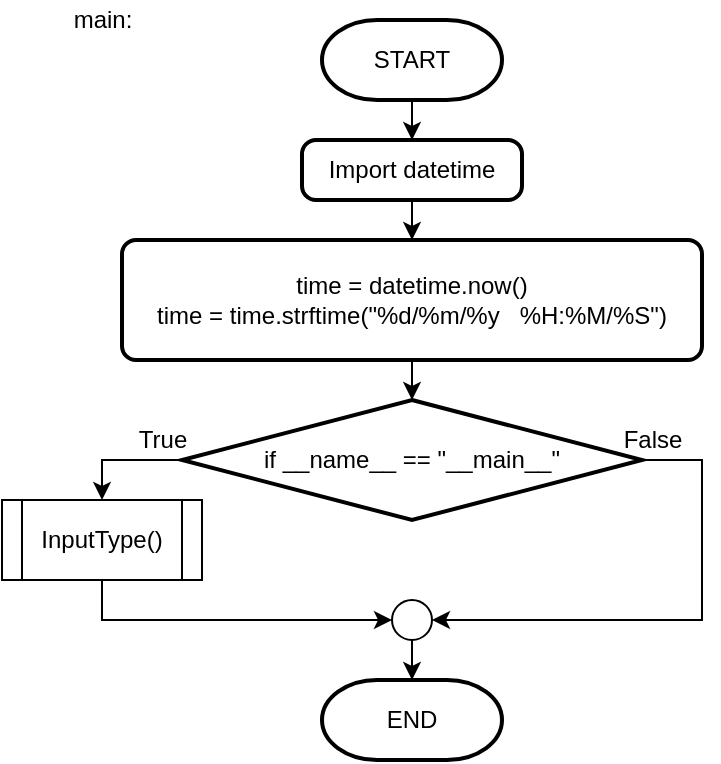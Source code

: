 <mxfile version="15.8.7" type="device" pages="12"><diagram id="ingLlMxxv6lEWWws6018" name="IMMaintain"><mxGraphModel dx="1278" dy="649" grid="1" gridSize="10" guides="1" tooltips="1" connect="1" arrows="1" fold="1" page="1" pageScale="1" pageWidth="850" pageHeight="1100" math="0" shadow="0"><root><mxCell id="0"/><mxCell id="1" parent="0"/><mxCell id="hAo-OsUe0Bo6hlKHtm0b-4" style="edgeStyle=orthogonalEdgeStyle;rounded=0;orthogonalLoop=1;jettySize=auto;html=1;exitX=0.5;exitY=1;exitDx=0;exitDy=0;exitPerimeter=0;" parent="1" source="hAo-OsUe0Bo6hlKHtm0b-1" target="hAo-OsUe0Bo6hlKHtm0b-3" edge="1"><mxGeometry relative="1" as="geometry"/></mxCell><mxCell id="hAo-OsUe0Bo6hlKHtm0b-1" value="START" style="strokeWidth=2;html=1;shape=mxgraph.flowchart.terminator;whiteSpace=wrap;" parent="1" vertex="1"><mxGeometry x="410" y="60" width="90" height="40" as="geometry"/></mxCell><mxCell id="hAo-OsUe0Bo6hlKHtm0b-2" value="main:" style="text;html=1;align=center;verticalAlign=middle;resizable=0;points=[];autosize=1;strokeColor=none;fillColor=none;" parent="1" vertex="1"><mxGeometry x="275" y="50" width="50" height="20" as="geometry"/></mxCell><mxCell id="hAo-OsUe0Bo6hlKHtm0b-6" style="edgeStyle=orthogonalEdgeStyle;rounded=0;orthogonalLoop=1;jettySize=auto;html=1;exitX=0.5;exitY=1;exitDx=0;exitDy=0;entryX=0.5;entryY=0;entryDx=0;entryDy=0;" parent="1" source="hAo-OsUe0Bo6hlKHtm0b-3" target="hAo-OsUe0Bo6hlKHtm0b-5" edge="1"><mxGeometry relative="1" as="geometry"/></mxCell><mxCell id="hAo-OsUe0Bo6hlKHtm0b-3" value="Import datetime" style="rounded=1;whiteSpace=wrap;html=1;absoluteArcSize=1;arcSize=14;strokeWidth=2;" parent="1" vertex="1"><mxGeometry x="400" y="120" width="110" height="30" as="geometry"/></mxCell><mxCell id="hAo-OsUe0Bo6hlKHtm0b-8" style="edgeStyle=orthogonalEdgeStyle;rounded=0;orthogonalLoop=1;jettySize=auto;html=1;exitX=0.5;exitY=1;exitDx=0;exitDy=0;entryX=0.5;entryY=0;entryDx=0;entryDy=0;entryPerimeter=0;" parent="1" source="hAo-OsUe0Bo6hlKHtm0b-5" target="hAo-OsUe0Bo6hlKHtm0b-7" edge="1"><mxGeometry relative="1" as="geometry"/></mxCell><mxCell id="hAo-OsUe0Bo6hlKHtm0b-5" value="time = datetime.now()&lt;br&gt;time = time.strftime(&quot;%d/%m/%y&amp;nbsp; &amp;nbsp;%H:%M/%S&quot;)" style="rounded=1;whiteSpace=wrap;html=1;absoluteArcSize=1;arcSize=14;strokeWidth=2;" parent="1" vertex="1"><mxGeometry x="310" y="170" width="290" height="60" as="geometry"/></mxCell><mxCell id="hAo-OsUe0Bo6hlKHtm0b-13" style="edgeStyle=orthogonalEdgeStyle;rounded=0;orthogonalLoop=1;jettySize=auto;html=1;exitX=0;exitY=0.5;exitDx=0;exitDy=0;exitPerimeter=0;entryX=0.5;entryY=0;entryDx=0;entryDy=0;" parent="1" source="hAo-OsUe0Bo6hlKHtm0b-7" target="hAo-OsUe0Bo6hlKHtm0b-12" edge="1"><mxGeometry relative="1" as="geometry"/></mxCell><mxCell id="hAo-OsUe0Bo6hlKHtm0b-15" style="edgeStyle=orthogonalEdgeStyle;rounded=0;orthogonalLoop=1;jettySize=auto;html=1;exitX=1;exitY=0.5;exitDx=0;exitDy=0;exitPerimeter=0;entryX=1;entryY=0.5;entryDx=0;entryDy=0;entryPerimeter=0;" parent="1" source="hAo-OsUe0Bo6hlKHtm0b-7" target="hAo-OsUe0Bo6hlKHtm0b-9" edge="1"><mxGeometry relative="1" as="geometry"><Array as="points"><mxPoint x="600" y="280"/><mxPoint x="600" y="360"/></Array></mxGeometry></mxCell><mxCell id="hAo-OsUe0Bo6hlKHtm0b-7" value="if __name__ == &quot;__main__&quot;" style="strokeWidth=2;html=1;shape=mxgraph.flowchart.decision;whiteSpace=wrap;" parent="1" vertex="1"><mxGeometry x="340" y="250" width="230" height="60" as="geometry"/></mxCell><mxCell id="hAo-OsUe0Bo6hlKHtm0b-18" style="edgeStyle=orthogonalEdgeStyle;rounded=0;orthogonalLoop=1;jettySize=auto;html=1;exitX=0.5;exitY=1;exitDx=0;exitDy=0;exitPerimeter=0;entryX=0.5;entryY=0;entryDx=0;entryDy=0;entryPerimeter=0;" parent="1" source="hAo-OsUe0Bo6hlKHtm0b-9" target="hAo-OsUe0Bo6hlKHtm0b-17" edge="1"><mxGeometry relative="1" as="geometry"/></mxCell><mxCell id="hAo-OsUe0Bo6hlKHtm0b-9" value="" style="verticalLabelPosition=bottom;verticalAlign=top;html=1;shape=mxgraph.flowchart.on-page_reference;" parent="1" vertex="1"><mxGeometry x="445" y="350" width="20" height="20" as="geometry"/></mxCell><mxCell id="hAo-OsUe0Bo6hlKHtm0b-14" style="edgeStyle=orthogonalEdgeStyle;rounded=0;orthogonalLoop=1;jettySize=auto;html=1;exitX=0.5;exitY=1;exitDx=0;exitDy=0;entryX=0;entryY=0.5;entryDx=0;entryDy=0;entryPerimeter=0;" parent="1" source="hAo-OsUe0Bo6hlKHtm0b-12" target="hAo-OsUe0Bo6hlKHtm0b-9" edge="1"><mxGeometry relative="1" as="geometry"/></mxCell><mxCell id="hAo-OsUe0Bo6hlKHtm0b-12" value="InputType()" style="shape=process;whiteSpace=wrap;html=1;backgroundOutline=1;" parent="1" vertex="1"><mxGeometry x="250" y="300" width="100" height="40" as="geometry"/></mxCell><mxCell id="hAo-OsUe0Bo6hlKHtm0b-17" value="END" style="strokeWidth=2;html=1;shape=mxgraph.flowchart.terminator;whiteSpace=wrap;" parent="1" vertex="1"><mxGeometry x="410" y="390" width="90" height="40" as="geometry"/></mxCell><mxCell id="hAo-OsUe0Bo6hlKHtm0b-27" value="True" style="text;html=1;align=center;verticalAlign=middle;resizable=0;points=[];autosize=1;strokeColor=none;fillColor=none;" parent="1" vertex="1"><mxGeometry x="310" y="260" width="40" height="20" as="geometry"/></mxCell><mxCell id="hAo-OsUe0Bo6hlKHtm0b-28" value="False" style="text;html=1;align=center;verticalAlign=middle;resizable=0;points=[];autosize=1;strokeColor=none;fillColor=none;" parent="1" vertex="1"><mxGeometry x="550" y="260" width="50" height="20" as="geometry"/></mxCell></root></mxGraphModel></diagram><diagram id="yYLmCGP-nNohE1c_O8F-" name="Display()"><mxGraphModel dx="1278" dy="649" grid="1" gridSize="10" guides="1" tooltips="1" connect="1" arrows="1" fold="1" page="1" pageScale="1" pageWidth="850" pageHeight="1100" math="0" shadow="0"><root><mxCell id="Yd5dU0-V96aO4b548uqy-0"/><mxCell id="Yd5dU0-V96aO4b548uqy-1" parent="Yd5dU0-V96aO4b548uqy-0"/><mxCell id="D5_OJkiTTjpjJj_tmkLH-1" value="START" style="strokeWidth=2;html=1;shape=mxgraph.flowchart.terminator;whiteSpace=wrap;" parent="Yd5dU0-V96aO4b548uqy-1" vertex="1"><mxGeometry x="380" y="60" width="90" height="40" as="geometry"/></mxCell><mxCell id="D5_OJkiTTjpjJj_tmkLH-2" value="Display():" style="text;html=1;align=center;verticalAlign=middle;resizable=0;points=[];autosize=1;strokeColor=none;fillColor=none;" parent="Yd5dU0-V96aO4b548uqy-1" vertex="1"><mxGeometry x="265" y="50" width="70" height="20" as="geometry"/></mxCell><mxCell id="SDuzvf3BUecC8mtNIOdW-10" style="edgeStyle=orthogonalEdgeStyle;rounded=0;orthogonalLoop=1;jettySize=auto;html=1;exitX=0.5;exitY=1;exitDx=0;exitDy=0;entryX=0.5;entryY=0;entryDx=0;entryDy=0;" parent="Yd5dU0-V96aO4b548uqy-1" source="D5_OJkiTTjpjJj_tmkLH-4" target="SDuzvf3BUecC8mtNIOdW-9" edge="1"><mxGeometry relative="1" as="geometry"/></mxCell><mxCell id="D5_OJkiTTjpjJj_tmkLH-4" value="PRINT&lt;br&gt;time" style="rounded=1;whiteSpace=wrap;html=1;absoluteArcSize=1;arcSize=14;strokeWidth=2;" parent="Yd5dU0-V96aO4b548uqy-1" vertex="1"><mxGeometry x="360" y="250" width="130" height="50" as="geometry"/></mxCell><mxCell id="SDuzvf3BUecC8mtNIOdW-4" style="edgeStyle=orthogonalEdgeStyle;rounded=0;orthogonalLoop=1;jettySize=auto;html=1;exitX=0.5;exitY=1;exitDx=0;exitDy=0;exitPerimeter=0;" parent="Yd5dU0-V96aO4b548uqy-1" source="D5_OJkiTTjpjJj_tmkLH-1" target="SDuzvf3BUecC8mtNIOdW-6" edge="1"><mxGeometry relative="1" as="geometry"><mxPoint x="440" y="390" as="sourcePoint"/></mxGeometry></mxCell><mxCell id="SDuzvf3BUecC8mtNIOdW-5" style="edgeStyle=orthogonalEdgeStyle;rounded=0;orthogonalLoop=1;jettySize=auto;html=1;exitX=0.5;exitY=1;exitDx=0;exitDy=0;entryX=0.5;entryY=0;entryDx=0;entryDy=0;" parent="Yd5dU0-V96aO4b548uqy-1" source="SDuzvf3BUecC8mtNIOdW-6" target="SDuzvf3BUecC8mtNIOdW-7" edge="1"><mxGeometry relative="1" as="geometry"/></mxCell><mxCell id="SDuzvf3BUecC8mtNIOdW-6" value="Import datetime" style="rounded=1;whiteSpace=wrap;html=1;absoluteArcSize=1;arcSize=14;strokeWidth=2;" parent="Yd5dU0-V96aO4b548uqy-1" vertex="1"><mxGeometry x="370" y="120" width="110" height="30" as="geometry"/></mxCell><mxCell id="SDuzvf3BUecC8mtNIOdW-8" style="edgeStyle=orthogonalEdgeStyle;rounded=0;orthogonalLoop=1;jettySize=auto;html=1;exitX=0.5;exitY=1;exitDx=0;exitDy=0;entryX=0.5;entryY=0;entryDx=0;entryDy=0;" parent="Yd5dU0-V96aO4b548uqy-1" source="SDuzvf3BUecC8mtNIOdW-7" target="D5_OJkiTTjpjJj_tmkLH-4" edge="1"><mxGeometry relative="1" as="geometry"/></mxCell><mxCell id="SDuzvf3BUecC8mtNIOdW-7" value="time = datetime.now()&lt;br&gt;time = time.strftime(&quot;%d/%m/%y&amp;nbsp; &amp;nbsp;%H:%M/%S&quot;)" style="rounded=1;whiteSpace=wrap;html=1;absoluteArcSize=1;arcSize=14;strokeWidth=2;" parent="Yd5dU0-V96aO4b548uqy-1" vertex="1"><mxGeometry x="280" y="170" width="290" height="60" as="geometry"/></mxCell><mxCell id="SDuzvf3BUecC8mtNIOdW-12" style="edgeStyle=orthogonalEdgeStyle;rounded=0;orthogonalLoop=1;jettySize=auto;html=1;exitX=0.5;exitY=1;exitDx=0;exitDy=0;entryX=0.5;entryY=0;entryDx=0;entryDy=0;" parent="Yd5dU0-V96aO4b548uqy-1" source="SDuzvf3BUecC8mtNIOdW-9" target="SDuzvf3BUecC8mtNIOdW-11" edge="1"><mxGeometry relative="1" as="geometry"/></mxCell><mxCell id="SDuzvf3BUecC8mtNIOdW-9" value="&lt;div&gt;f=open(&quot;IM.txt&quot;,&quot;r&quot;)&lt;/div&gt;&lt;div&gt;&amp;nbsp; &amp;nbsp; disp= f.readlines()&lt;/div&gt;&lt;span&gt;&amp;nbsp; &amp;nbsp; f.close()&lt;/span&gt;" style="rounded=1;whiteSpace=wrap;html=1;absoluteArcSize=1;arcSize=14;strokeWidth=2;" parent="Yd5dU0-V96aO4b548uqy-1" vertex="1"><mxGeometry x="340" y="320" width="170" height="70" as="geometry"/></mxCell><mxCell id="SDuzvf3BUecC8mtNIOdW-14" style="edgeStyle=orthogonalEdgeStyle;rounded=0;orthogonalLoop=1;jettySize=auto;html=1;exitX=0.5;exitY=1;exitDx=0;exitDy=0;entryX=0.5;entryY=0;entryDx=0;entryDy=0;entryPerimeter=0;" parent="Yd5dU0-V96aO4b548uqy-1" source="SDuzvf3BUecC8mtNIOdW-11" target="SDuzvf3BUecC8mtNIOdW-13" edge="1"><mxGeometry relative="1" as="geometry"/></mxCell><mxCell id="SDuzvf3BUecC8mtNIOdW-11" value="&lt;div&gt;idx = 0&lt;/div&gt;" style="rounded=1;whiteSpace=wrap;html=1;absoluteArcSize=1;arcSize=14;strokeWidth=2;" parent="Yd5dU0-V96aO4b548uqy-1" vertex="1"><mxGeometry x="380" y="410" width="90" height="30" as="geometry"/></mxCell><mxCell id="SDuzvf3BUecC8mtNIOdW-16" style="edgeStyle=orthogonalEdgeStyle;rounded=0;orthogonalLoop=1;jettySize=auto;html=1;exitX=0.5;exitY=1;exitDx=0;exitDy=0;exitPerimeter=0;entryX=0.5;entryY=0;entryDx=0;entryDy=0;" parent="Yd5dU0-V96aO4b548uqy-1" source="SDuzvf3BUecC8mtNIOdW-13" target="SDuzvf3BUecC8mtNIOdW-15" edge="1"><mxGeometry relative="1" as="geometry"/></mxCell><mxCell id="0_G5p5rQGT8Fy55J2poT-4" style="edgeStyle=orthogonalEdgeStyle;rounded=0;orthogonalLoop=1;jettySize=auto;html=1;exitX=1;exitY=0.5;exitDx=0;exitDy=0;exitPerimeter=0;entryX=0.5;entryY=0;entryDx=0;entryDy=0;entryPerimeter=0;" parent="Yd5dU0-V96aO4b548uqy-1" source="SDuzvf3BUecC8mtNIOdW-13" target="0_G5p5rQGT8Fy55J2poT-3" edge="1"><mxGeometry relative="1" as="geometry"><Array as="points"><mxPoint x="630" y="490"/><mxPoint x="630" y="870"/><mxPoint x="425" y="870"/></Array></mxGeometry></mxCell><mxCell id="SDuzvf3BUecC8mtNIOdW-13" value="idx &amp;lt; len(disp)" style="strokeWidth=2;html=1;shape=mxgraph.flowchart.decision;whiteSpace=wrap;" parent="Yd5dU0-V96aO4b548uqy-1" vertex="1"><mxGeometry x="340" y="460" width="170" height="60" as="geometry"/></mxCell><mxCell id="SDuzvf3BUecC8mtNIOdW-18" style="edgeStyle=orthogonalEdgeStyle;rounded=0;orthogonalLoop=1;jettySize=auto;html=1;exitX=0.5;exitY=1;exitDx=0;exitDy=0;entryX=0.5;entryY=0;entryDx=0;entryDy=0;" parent="Yd5dU0-V96aO4b548uqy-1" source="SDuzvf3BUecC8mtNIOdW-15" target="SDuzvf3BUecC8mtNIOdW-17" edge="1"><mxGeometry relative="1" as="geometry"/></mxCell><mxCell id="SDuzvf3BUecC8mtNIOdW-15" value="i=disp[idx]" style="rounded=1;whiteSpace=wrap;html=1;absoluteArcSize=1;arcSize=14;strokeWidth=2;" parent="Yd5dU0-V96aO4b548uqy-1" vertex="1"><mxGeometry x="370" y="540" width="110" height="30" as="geometry"/></mxCell><mxCell id="SDuzvf3BUecC8mtNIOdW-22" style="edgeStyle=orthogonalEdgeStyle;rounded=0;orthogonalLoop=1;jettySize=auto;html=1;exitX=0.5;exitY=1;exitDx=0;exitDy=0;entryX=0.5;entryY=0;entryDx=0;entryDy=0;entryPerimeter=0;" parent="Yd5dU0-V96aO4b548uqy-1" source="SDuzvf3BUecC8mtNIOdW-17" target="SDuzvf3BUecC8mtNIOdW-19" edge="1"><mxGeometry relative="1" as="geometry"/></mxCell><mxCell id="SDuzvf3BUecC8mtNIOdW-17" value="&lt;div&gt;&lt;span&gt;display = disp[i].strip(&quot;\n&quot;).split(&quot;|&quot;)&lt;/span&gt;&lt;/div&gt;" style="rounded=1;whiteSpace=wrap;html=1;absoluteArcSize=1;arcSize=14;strokeWidth=2;" parent="Yd5dU0-V96aO4b548uqy-1" vertex="1"><mxGeometry x="320" y="590" width="210" height="40" as="geometry"/></mxCell><mxCell id="SDuzvf3BUecC8mtNIOdW-20" style="edgeStyle=orthogonalEdgeStyle;rounded=0;orthogonalLoop=1;jettySize=auto;html=1;exitX=0;exitY=0.5;exitDx=0;exitDy=0;exitPerimeter=0;entryX=0.5;entryY=0;entryDx=0;entryDy=0;" parent="Yd5dU0-V96aO4b548uqy-1" source="SDuzvf3BUecC8mtNIOdW-19" target="SDuzvf3BUecC8mtNIOdW-21" edge="1"><mxGeometry relative="1" as="geometry"><mxPoint x="270" y="780" as="targetPoint"/></mxGeometry></mxCell><mxCell id="SDuzvf3BUecC8mtNIOdW-26" style="edgeStyle=orthogonalEdgeStyle;rounded=0;orthogonalLoop=1;jettySize=auto;html=1;exitX=1;exitY=0.5;exitDx=0;exitDy=0;exitPerimeter=0;entryX=1;entryY=0.5;entryDx=0;entryDy=0;entryPerimeter=0;" parent="Yd5dU0-V96aO4b548uqy-1" source="SDuzvf3BUecC8mtNIOdW-19" target="SDuzvf3BUecC8mtNIOdW-24" edge="1"><mxGeometry relative="1" as="geometry"/></mxCell><mxCell id="SDuzvf3BUecC8mtNIOdW-19" value="display[2] != &quot;0&quot;" style="strokeWidth=2;html=1;shape=mxgraph.flowchart.decision;whiteSpace=wrap;" parent="Yd5dU0-V96aO4b548uqy-1" vertex="1"><mxGeometry x="350" y="650" width="150" height="60" as="geometry"/></mxCell><mxCell id="SDuzvf3BUecC8mtNIOdW-25" style="edgeStyle=orthogonalEdgeStyle;rounded=0;orthogonalLoop=1;jettySize=auto;html=1;exitX=0.5;exitY=1;exitDx=0;exitDy=0;entryX=0;entryY=0.5;entryDx=0;entryDy=0;entryPerimeter=0;" parent="Yd5dU0-V96aO4b548uqy-1" source="SDuzvf3BUecC8mtNIOdW-21" target="SDuzvf3BUecC8mtNIOdW-24" edge="1"><mxGeometry relative="1" as="geometry"/></mxCell><mxCell id="SDuzvf3BUecC8mtNIOdW-21" value="PRINT&lt;br&gt;display[0], display[1], display[2]" style="rounded=1;whiteSpace=wrap;html=1;absoluteArcSize=1;arcSize=14;strokeWidth=2;" parent="Yd5dU0-V96aO4b548uqy-1" vertex="1"><mxGeometry x="170" y="710" width="180" height="60" as="geometry"/></mxCell><mxCell id="0_G5p5rQGT8Fy55J2poT-1" style="edgeStyle=orthogonalEdgeStyle;rounded=0;orthogonalLoop=1;jettySize=auto;html=1;exitX=0.5;exitY=1;exitDx=0;exitDy=0;exitPerimeter=0;entryX=0.5;entryY=1;entryDx=0;entryDy=0;" parent="Yd5dU0-V96aO4b548uqy-1" source="SDuzvf3BUecC8mtNIOdW-24" target="0_G5p5rQGT8Fy55J2poT-0" edge="1"><mxGeometry relative="1" as="geometry"/></mxCell><mxCell id="SDuzvf3BUecC8mtNIOdW-24" value="" style="verticalLabelPosition=bottom;verticalAlign=top;html=1;shape=mxgraph.flowchart.on-page_reference;" parent="Yd5dU0-V96aO4b548uqy-1" vertex="1"><mxGeometry x="415" y="800" width="20" height="20" as="geometry"/></mxCell><mxCell id="0_G5p5rQGT8Fy55J2poT-2" style="edgeStyle=orthogonalEdgeStyle;rounded=0;orthogonalLoop=1;jettySize=auto;html=1;exitX=0.5;exitY=0;exitDx=0;exitDy=0;entryX=0;entryY=0.5;entryDx=0;entryDy=0;entryPerimeter=0;" parent="Yd5dU0-V96aO4b548uqy-1" source="0_G5p5rQGT8Fy55J2poT-0" target="SDuzvf3BUecC8mtNIOdW-13" edge="1"><mxGeometry relative="1" as="geometry"/></mxCell><mxCell id="0_G5p5rQGT8Fy55J2poT-0" value="idx += 1" style="rounded=1;whiteSpace=wrap;html=1;absoluteArcSize=1;arcSize=14;strokeWidth=2;" parent="Yd5dU0-V96aO4b548uqy-1" vertex="1"><mxGeometry x="40" y="590" width="140" height="60" as="geometry"/></mxCell><mxCell id="0_G5p5rQGT8Fy55J2poT-3" value="END" style="strokeWidth=2;html=1;shape=mxgraph.flowchart.terminator;whiteSpace=wrap;" parent="Yd5dU0-V96aO4b548uqy-1" vertex="1"><mxGeometry x="380" y="910" width="90" height="40" as="geometry"/></mxCell><mxCell id="xdEth_k8_VwYaGQz_8__-0" value="True" style="text;html=1;align=center;verticalAlign=middle;resizable=0;points=[];autosize=1;strokeColor=none;fillColor=none;" parent="Yd5dU0-V96aO4b548uqy-1" vertex="1"><mxGeometry x="430" y="520" width="40" height="20" as="geometry"/></mxCell><mxCell id="VXBOgUTcIF6WqZ8q9qli-0" value="False" style="text;html=1;align=center;verticalAlign=middle;resizable=0;points=[];autosize=1;strokeColor=none;fillColor=none;" parent="Yd5dU0-V96aO4b548uqy-1" vertex="1"><mxGeometry x="500" y="470" width="50" height="20" as="geometry"/></mxCell></root></mxGraphModel></diagram><diagram id="k16aTBfsyHEZbx_gxYnO" name="InputType()"><mxGraphModel dx="1278" dy="649" grid="1" gridSize="10" guides="1" tooltips="1" connect="1" arrows="1" fold="1" page="1" pageScale="1" pageWidth="850" pageHeight="1100" math="0" shadow="0"><root><mxCell id="3omIm1af3NN9Vy7v6v6r-0"/><mxCell id="3omIm1af3NN9Vy7v6v6r-1" parent="3omIm1af3NN9Vy7v6v6r-0"/><mxCell id="BvYIPOCeMDMeD-n43C5X-0" value="InputType():" style="text;html=1;align=center;verticalAlign=middle;resizable=0;points=[];autosize=1;strokeColor=none;fillColor=none;" parent="3omIm1af3NN9Vy7v6v6r-1" vertex="1"><mxGeometry x="120" y="10" width="80" height="20" as="geometry"/></mxCell><mxCell id="BvYIPOCeMDMeD-n43C5X-1" style="edgeStyle=orthogonalEdgeStyle;rounded=0;orthogonalLoop=1;jettySize=auto;html=1;exitX=0.5;exitY=1;exitDx=0;exitDy=0;exitPerimeter=0;entryX=0.5;entryY=0;entryDx=0;entryDy=0;" parent="3omIm1af3NN9Vy7v6v6r-1" source="BvYIPOCeMDMeD-n43C5X-2" target="BvYIPOCeMDMeD-n43C5X-4" edge="1"><mxGeometry relative="1" as="geometry"/></mxCell><mxCell id="BvYIPOCeMDMeD-n43C5X-2" value="START" style="strokeWidth=2;html=1;shape=mxgraph.flowchart.terminator;whiteSpace=wrap;" parent="3omIm1af3NN9Vy7v6v6r-1" vertex="1"><mxGeometry x="320" y="20" width="90" height="40" as="geometry"/></mxCell><mxCell id="BvYIPOCeMDMeD-n43C5X-3" style="edgeStyle=orthogonalEdgeStyle;rounded=0;orthogonalLoop=1;jettySize=auto;html=1;exitX=0.5;exitY=1;exitDx=0;exitDy=0;entryX=0.5;entryY=0;entryDx=0;entryDy=0;" parent="3omIm1af3NN9Vy7v6v6r-1" source="BvYIPOCeMDMeD-n43C5X-4" target="BvYIPOCeMDMeD-n43C5X-6" edge="1"><mxGeometry relative="1" as="geometry"/></mxCell><mxCell id="BvYIPOCeMDMeD-n43C5X-4" value="Display()" style="shape=process;whiteSpace=wrap;html=1;backgroundOutline=1;" parent="3omIm1af3NN9Vy7v6v6r-1" vertex="1"><mxGeometry x="320" y="80" width="90" height="40" as="geometry"/></mxCell><mxCell id="BvYIPOCeMDMeD-n43C5X-5" style="edgeStyle=orthogonalEdgeStyle;rounded=0;orthogonalLoop=1;jettySize=auto;html=1;exitX=0.5;exitY=1;exitDx=0;exitDy=0;entryX=0.5;entryY=0;entryDx=0;entryDy=0;entryPerimeter=0;" parent="3omIm1af3NN9Vy7v6v6r-1" source="BvYIPOCeMDMeD-n43C5X-6" target="BvYIPOCeMDMeD-n43C5X-7" edge="1"><mxGeometry relative="1" as="geometry"/></mxCell><mxCell id="BvYIPOCeMDMeD-n43C5X-6" value="INPUT&lt;br&gt;ipt" style="shape=parallelogram;html=1;strokeWidth=2;perimeter=parallelogramPerimeter;whiteSpace=wrap;rounded=1;arcSize=12;size=0.23;" parent="3omIm1af3NN9Vy7v6v6r-1" vertex="1"><mxGeometry x="320" y="140" width="90" height="40" as="geometry"/></mxCell><mxCell id="BvYIPOCeMDMeD-n43C5X-10" style="edgeStyle=orthogonalEdgeStyle;rounded=0;orthogonalLoop=1;jettySize=auto;html=1;exitX=0;exitY=0.5;exitDx=0;exitDy=0;exitPerimeter=0;entryX=0.5;entryY=0;entryDx=0;entryDy=0;entryPerimeter=0;" parent="3omIm1af3NN9Vy7v6v6r-1" source="BvYIPOCeMDMeD-n43C5X-7" target="BvYIPOCeMDMeD-n43C5X-9" edge="1"><mxGeometry relative="1" as="geometry"/></mxCell><mxCell id="BvYIPOCeMDMeD-n43C5X-49" style="edgeStyle=orthogonalEdgeStyle;rounded=0;orthogonalLoop=1;jettySize=auto;html=1;exitX=1;exitY=0.5;exitDx=0;exitDy=0;exitPerimeter=0;entryX=0.5;entryY=0;entryDx=0;entryDy=0;" parent="3omIm1af3NN9Vy7v6v6r-1" source="BvYIPOCeMDMeD-n43C5X-7" target="BvYIPOCeMDMeD-n43C5X-48" edge="1"><mxGeometry relative="1" as="geometry"/></mxCell><mxCell id="BvYIPOCeMDMeD-n43C5X-7" value="ipt == &quot;Q&quot;" style="strokeWidth=2;html=1;shape=mxgraph.flowchart.decision;whiteSpace=wrap;" parent="3omIm1af3NN9Vy7v6v6r-1" vertex="1"><mxGeometry x="610" y="250" width="100" height="40" as="geometry"/></mxCell><mxCell id="BvYIPOCeMDMeD-n43C5X-15" style="edgeStyle=orthogonalEdgeStyle;rounded=0;orthogonalLoop=1;jettySize=auto;html=1;exitX=0;exitY=0.5;exitDx=0;exitDy=0;exitPerimeter=0;entryX=0.5;entryY=0;entryDx=0;entryDy=0;entryPerimeter=0;" parent="3omIm1af3NN9Vy7v6v6r-1" source="BvYIPOCeMDMeD-n43C5X-9" target="BvYIPOCeMDMeD-n43C5X-11" edge="1"><mxGeometry relative="1" as="geometry"/></mxCell><mxCell id="BvYIPOCeMDMeD-n43C5X-23" style="edgeStyle=orthogonalEdgeStyle;rounded=0;orthogonalLoop=1;jettySize=auto;html=1;exitX=1;exitY=0.5;exitDx=0;exitDy=0;exitPerimeter=0;entryX=0.5;entryY=0;entryDx=0;entryDy=0;" parent="3omIm1af3NN9Vy7v6v6r-1" source="BvYIPOCeMDMeD-n43C5X-9" target="BvYIPOCeMDMeD-n43C5X-19" edge="1"><mxGeometry relative="1" as="geometry"/></mxCell><mxCell id="BvYIPOCeMDMeD-n43C5X-9" value="ipt == &quot;M&quot;" style="strokeWidth=2;html=1;shape=mxgraph.flowchart.decision;whiteSpace=wrap;" parent="3omIm1af3NN9Vy7v6v6r-1" vertex="1"><mxGeometry x="510" y="310" width="100" height="40" as="geometry"/></mxCell><mxCell id="BvYIPOCeMDMeD-n43C5X-16" style="edgeStyle=orthogonalEdgeStyle;rounded=0;orthogonalLoop=1;jettySize=auto;html=1;exitX=0;exitY=0.5;exitDx=0;exitDy=0;exitPerimeter=0;entryX=0.5;entryY=0;entryDx=0;entryDy=0;entryPerimeter=0;" parent="3omIm1af3NN9Vy7v6v6r-1" source="BvYIPOCeMDMeD-n43C5X-11" target="BvYIPOCeMDMeD-n43C5X-12" edge="1"><mxGeometry relative="1" as="geometry"/></mxCell><mxCell id="BvYIPOCeMDMeD-n43C5X-24" style="edgeStyle=orthogonalEdgeStyle;rounded=0;orthogonalLoop=1;jettySize=auto;html=1;exitX=1;exitY=0.5;exitDx=0;exitDy=0;exitPerimeter=0;entryX=0.5;entryY=0;entryDx=0;entryDy=0;" parent="3omIm1af3NN9Vy7v6v6r-1" source="BvYIPOCeMDMeD-n43C5X-11" target="BvYIPOCeMDMeD-n43C5X-20" edge="1"><mxGeometry relative="1" as="geometry"/></mxCell><mxCell id="BvYIPOCeMDMeD-n43C5X-11" value="&lt;span&gt;ipt == &quot;A&quot;&lt;/span&gt;" style="strokeWidth=2;html=1;shape=mxgraph.flowchart.decision;whiteSpace=wrap;" parent="3omIm1af3NN9Vy7v6v6r-1" vertex="1"><mxGeometry x="400" y="370" width="90" height="40" as="geometry"/></mxCell><mxCell id="BvYIPOCeMDMeD-n43C5X-17" style="edgeStyle=orthogonalEdgeStyle;rounded=0;orthogonalLoop=1;jettySize=auto;html=1;exitX=0;exitY=0.5;exitDx=0;exitDy=0;exitPerimeter=0;entryX=0.5;entryY=0;entryDx=0;entryDy=0;entryPerimeter=0;" parent="3omIm1af3NN9Vy7v6v6r-1" source="BvYIPOCeMDMeD-n43C5X-12" target="BvYIPOCeMDMeD-n43C5X-13" edge="1"><mxGeometry relative="1" as="geometry"/></mxCell><mxCell id="BvYIPOCeMDMeD-n43C5X-25" style="edgeStyle=orthogonalEdgeStyle;rounded=0;orthogonalLoop=1;jettySize=auto;html=1;exitX=1;exitY=0.5;exitDx=0;exitDy=0;exitPerimeter=0;entryX=0.5;entryY=0;entryDx=0;entryDy=0;" parent="3omIm1af3NN9Vy7v6v6r-1" source="BvYIPOCeMDMeD-n43C5X-12" target="BvYIPOCeMDMeD-n43C5X-21" edge="1"><mxGeometry relative="1" as="geometry"/></mxCell><mxCell id="BvYIPOCeMDMeD-n43C5X-12" value="&lt;span&gt;ipt == &quot;D&quot;&lt;/span&gt;" style="strokeWidth=2;html=1;shape=mxgraph.flowchart.decision;whiteSpace=wrap;" parent="3omIm1af3NN9Vy7v6v6r-1" vertex="1"><mxGeometry x="280" y="430" width="100" height="40" as="geometry"/></mxCell><mxCell id="BvYIPOCeMDMeD-n43C5X-28" style="edgeStyle=orthogonalEdgeStyle;rounded=0;orthogonalLoop=1;jettySize=auto;html=1;exitX=0;exitY=0.5;exitDx=0;exitDy=0;exitPerimeter=0;entryX=0.5;entryY=0;entryDx=0;entryDy=0;" parent="3omIm1af3NN9Vy7v6v6r-1" source="BvYIPOCeMDMeD-n43C5X-13" target="BvYIPOCeMDMeD-n43C5X-27" edge="1"><mxGeometry relative="1" as="geometry"/></mxCell><mxCell id="lb-IeW0CxLH8e6I4d6Fz-0" style="edgeStyle=orthogonalEdgeStyle;rounded=0;orthogonalLoop=1;jettySize=auto;html=1;exitX=1;exitY=0.5;exitDx=0;exitDy=0;exitPerimeter=0;entryX=1;entryY=0.5;entryDx=0;entryDy=0;entryPerimeter=0;" parent="3omIm1af3NN9Vy7v6v6r-1" source="BvYIPOCeMDMeD-n43C5X-13" target="BvYIPOCeMDMeD-n43C5X-29" edge="1"><mxGeometry relative="1" as="geometry"><Array as="points"><mxPoint x="320" y="510"/><mxPoint x="320" y="630"/></Array></mxGeometry></mxCell><mxCell id="BvYIPOCeMDMeD-n43C5X-13" value="&lt;span&gt;ipt == &quot;R&quot;&lt;/span&gt;" style="strokeWidth=2;html=1;shape=mxgraph.flowchart.decision;whiteSpace=wrap;" parent="3omIm1af3NN9Vy7v6v6r-1" vertex="1"><mxGeometry x="170" y="490" width="100" height="40" as="geometry"/></mxCell><mxCell id="BvYIPOCeMDMeD-n43C5X-42" style="edgeStyle=orthogonalEdgeStyle;rounded=0;orthogonalLoop=1;jettySize=auto;html=1;exitX=0.5;exitY=1;exitDx=0;exitDy=0;entryX=1;entryY=0.5;entryDx=0;entryDy=0;entryPerimeter=0;" parent="3omIm1af3NN9Vy7v6v6r-1" source="BvYIPOCeMDMeD-n43C5X-19" target="BvYIPOCeMDMeD-n43C5X-40" edge="1"><mxGeometry relative="1" as="geometry"/></mxCell><mxCell id="BvYIPOCeMDMeD-n43C5X-19" value="InputM()" style="shape=process;whiteSpace=wrap;html=1;backgroundOutline=1;" parent="3omIm1af3NN9Vy7v6v6r-1" vertex="1"><mxGeometry x="610" y="360" width="100" height="40" as="geometry"/></mxCell><mxCell id="BvYIPOCeMDMeD-n43C5X-39" style="edgeStyle=orthogonalEdgeStyle;rounded=0;orthogonalLoop=1;jettySize=auto;html=1;exitX=0.5;exitY=1;exitDx=0;exitDy=0;entryX=1;entryY=0.5;entryDx=0;entryDy=0;entryPerimeter=0;" parent="3omIm1af3NN9Vy7v6v6r-1" source="BvYIPOCeMDMeD-n43C5X-20" target="BvYIPOCeMDMeD-n43C5X-35" edge="1"><mxGeometry relative="1" as="geometry"/></mxCell><mxCell id="BvYIPOCeMDMeD-n43C5X-20" value="InputA()" style="shape=process;whiteSpace=wrap;html=1;backgroundOutline=1;" parent="3omIm1af3NN9Vy7v6v6r-1" vertex="1"><mxGeometry x="510" y="420" width="100" height="40" as="geometry"/></mxCell><mxCell id="BvYIPOCeMDMeD-n43C5X-34" style="edgeStyle=orthogonalEdgeStyle;rounded=0;orthogonalLoop=1;jettySize=auto;html=1;exitX=0.5;exitY=1;exitDx=0;exitDy=0;entryX=1;entryY=0.5;entryDx=0;entryDy=0;entryPerimeter=0;" parent="3omIm1af3NN9Vy7v6v6r-1" source="BvYIPOCeMDMeD-n43C5X-21" target="BvYIPOCeMDMeD-n43C5X-32" edge="1"><mxGeometry relative="1" as="geometry"/></mxCell><mxCell id="BvYIPOCeMDMeD-n43C5X-21" value="InputD&lt;span style=&quot;color: rgba(0 , 0 , 0 , 0) ; font-family: monospace ; font-size: 0px&quot;&gt;%3CmxGraphModel%3E%3Croot%3E%3CmxCell%20id%3D%220%22%2F%3E%3CmxCell%20id%3D%221%22%20parent%3D%220%22%2F%3E%3CmxCell%20id%3D%222%22%20value%3D%22InputM()%22%20style%3D%22shape%3Dprocess%3BwhiteSpace%3Dwrap%3Bhtml%3D1%3BbackgroundOutline%3D1%3B%22%20vertex%3D%221%22%20parent%3D%221%22%3E%3CmxGeometry%20x%3D%22650%22%20y%3D%22370%22%20width%3D%22100%22%20height%3D%2240%22%20as%3D%22geometry%22%2F%3E%3C%2FmxCell%3E%3C%2Froot%3E%3C%2FmxGraphModel%3E&lt;/span&gt;&lt;br&gt;()" style="shape=process;whiteSpace=wrap;html=1;backgroundOutline=1;" parent="3omIm1af3NN9Vy7v6v6r-1" vertex="1"><mxGeometry x="395" y="480" width="100" height="40" as="geometry"/></mxCell><mxCell id="BvYIPOCeMDMeD-n43C5X-31" style="edgeStyle=orthogonalEdgeStyle;rounded=0;orthogonalLoop=1;jettySize=auto;html=1;exitX=0.5;exitY=1;exitDx=0;exitDy=0;entryX=0;entryY=0.5;entryDx=0;entryDy=0;entryPerimeter=0;" parent="3omIm1af3NN9Vy7v6v6r-1" source="BvYIPOCeMDMeD-n43C5X-27" target="BvYIPOCeMDMeD-n43C5X-29" edge="1"><mxGeometry relative="1" as="geometry"/></mxCell><mxCell id="BvYIPOCeMDMeD-n43C5X-27" value="PRINT&lt;br&gt;&quot;INVALID ENTERED&quot;" style="rounded=1;whiteSpace=wrap;html=1;absoluteArcSize=1;arcSize=14;strokeWidth=2;" parent="3omIm1af3NN9Vy7v6v6r-1" vertex="1"><mxGeometry x="40" y="540" width="140" height="60" as="geometry"/></mxCell><mxCell id="BvYIPOCeMDMeD-n43C5X-33" style="edgeStyle=orthogonalEdgeStyle;rounded=0;orthogonalLoop=1;jettySize=auto;html=1;exitX=0.5;exitY=1;exitDx=0;exitDy=0;exitPerimeter=0;entryX=0;entryY=0.5;entryDx=0;entryDy=0;entryPerimeter=0;" parent="3omIm1af3NN9Vy7v6v6r-1" source="BvYIPOCeMDMeD-n43C5X-29" target="BvYIPOCeMDMeD-n43C5X-32" edge="1"><mxGeometry relative="1" as="geometry"/></mxCell><mxCell id="BvYIPOCeMDMeD-n43C5X-29" value="" style="strokeWidth=2;html=1;shape=mxgraph.flowchart.start_2;whiteSpace=wrap;" parent="3omIm1af3NN9Vy7v6v6r-1" vertex="1"><mxGeometry x="210" y="620" width="20" height="20" as="geometry"/></mxCell><mxCell id="BvYIPOCeMDMeD-n43C5X-36" style="edgeStyle=orthogonalEdgeStyle;rounded=0;orthogonalLoop=1;jettySize=auto;html=1;exitX=0.5;exitY=1;exitDx=0;exitDy=0;exitPerimeter=0;entryX=0;entryY=0.5;entryDx=0;entryDy=0;entryPerimeter=0;" parent="3omIm1af3NN9Vy7v6v6r-1" source="BvYIPOCeMDMeD-n43C5X-32" target="BvYIPOCeMDMeD-n43C5X-35" edge="1"><mxGeometry relative="1" as="geometry"/></mxCell><mxCell id="BvYIPOCeMDMeD-n43C5X-32" value="" style="strokeWidth=2;html=1;shape=mxgraph.flowchart.start_2;whiteSpace=wrap;" parent="3omIm1af3NN9Vy7v6v6r-1" vertex="1"><mxGeometry x="320" y="660" width="20" height="20" as="geometry"/></mxCell><mxCell id="BvYIPOCeMDMeD-n43C5X-41" style="edgeStyle=orthogonalEdgeStyle;rounded=0;orthogonalLoop=1;jettySize=auto;html=1;exitX=0.5;exitY=1;exitDx=0;exitDy=0;exitPerimeter=0;entryX=0;entryY=0.5;entryDx=0;entryDy=0;entryPerimeter=0;" parent="3omIm1af3NN9Vy7v6v6r-1" source="BvYIPOCeMDMeD-n43C5X-35" target="BvYIPOCeMDMeD-n43C5X-40" edge="1"><mxGeometry relative="1" as="geometry"/></mxCell><mxCell id="BvYIPOCeMDMeD-n43C5X-35" value="" style="strokeWidth=2;html=1;shape=mxgraph.flowchart.start_2;whiteSpace=wrap;" parent="3omIm1af3NN9Vy7v6v6r-1" vertex="1"><mxGeometry x="435" y="700" width="20" height="20" as="geometry"/></mxCell><mxCell id="BvYIPOCeMDMeD-n43C5X-45" style="edgeStyle=orthogonalEdgeStyle;rounded=0;orthogonalLoop=1;jettySize=auto;html=1;exitX=0.5;exitY=1;exitDx=0;exitDy=0;exitPerimeter=0;entryX=0;entryY=0.5;entryDx=0;entryDy=0;" parent="3omIm1af3NN9Vy7v6v6r-1" source="BvYIPOCeMDMeD-n43C5X-40" target="BvYIPOCeMDMeD-n43C5X-6" edge="1"><mxGeometry relative="1" as="geometry"><Array as="points"><mxPoint x="560" y="780"/><mxPoint x="20" y="780"/><mxPoint x="20" y="160"/></Array></mxGeometry></mxCell><mxCell id="BvYIPOCeMDMeD-n43C5X-40" value="" style="strokeWidth=2;html=1;shape=mxgraph.flowchart.start_2;whiteSpace=wrap;" parent="3omIm1af3NN9Vy7v6v6r-1" vertex="1"><mxGeometry x="550" y="740" width="20" height="20" as="geometry"/></mxCell><mxCell id="BvYIPOCeMDMeD-n43C5X-52" style="edgeStyle=orthogonalEdgeStyle;rounded=0;orthogonalLoop=1;jettySize=auto;html=1;exitX=0.5;exitY=1;exitDx=0;exitDy=0;entryX=0.5;entryY=0;entryDx=0;entryDy=0;entryPerimeter=0;" parent="3omIm1af3NN9Vy7v6v6r-1" source="BvYIPOCeMDMeD-n43C5X-48" target="BvYIPOCeMDMeD-n43C5X-51" edge="1"><mxGeometry relative="1" as="geometry"><mxPoint x="760" y="800" as="sourcePoint"/><Array as="points"><mxPoint x="760" y="840"/><mxPoint x="365" y="840"/></Array></mxGeometry></mxCell><mxCell id="BvYIPOCeMDMeD-n43C5X-48" value="PRINT&lt;br&gt;&amp;nbsp;&quot;going back to Main Menu&quot;" style="rounded=1;whiteSpace=wrap;html=1;absoluteArcSize=1;arcSize=14;strokeWidth=2;" parent="3omIm1af3NN9Vy7v6v6r-1" vertex="1"><mxGeometry x="710" y="290" width="100" height="60" as="geometry"/></mxCell><mxCell id="BvYIPOCeMDMeD-n43C5X-51" value="END" style="strokeWidth=2;html=1;shape=mxgraph.flowchart.terminator;whiteSpace=wrap;" parent="3omIm1af3NN9Vy7v6v6r-1" vertex="1"><mxGeometry x="320" y="900" width="90" height="40" as="geometry"/></mxCell><mxCell id="9fq9EDiHWZsAP9nBAB0s-0" value="True" style="text;html=1;align=center;verticalAlign=middle;resizable=0;points=[];autosize=1;strokeColor=none;fillColor=none;" parent="3omIm1af3NN9Vy7v6v6r-1" vertex="1"><mxGeometry x="710" y="250" width="40" height="20" as="geometry"/></mxCell><mxCell id="9fq9EDiHWZsAP9nBAB0s-1" value="True" style="text;html=1;align=center;verticalAlign=middle;resizable=0;points=[];autosize=1;strokeColor=none;fillColor=none;" parent="3omIm1af3NN9Vy7v6v6r-1" vertex="1"><mxGeometry x="610" y="310" width="40" height="20" as="geometry"/></mxCell><mxCell id="9fq9EDiHWZsAP9nBAB0s-2" value="True" style="text;html=1;align=center;verticalAlign=middle;resizable=0;points=[];autosize=1;strokeColor=none;fillColor=none;" parent="3omIm1af3NN9Vy7v6v6r-1" vertex="1"><mxGeometry x="495" y="370" width="40" height="20" as="geometry"/></mxCell><mxCell id="9fq9EDiHWZsAP9nBAB0s-3" value="True" style="text;html=1;align=center;verticalAlign=middle;resizable=0;points=[];autosize=1;strokeColor=none;fillColor=none;" parent="3omIm1af3NN9Vy7v6v6r-1" vertex="1"><mxGeometry x="380" y="430" width="40" height="20" as="geometry"/></mxCell><mxCell id="S0SclUJfHyUNDSF863lj-0" value="False" style="text;html=1;align=center;verticalAlign=middle;resizable=0;points=[];autosize=1;strokeColor=none;fillColor=none;" parent="3omIm1af3NN9Vy7v6v6r-1" vertex="1"><mxGeometry x="550" y="250" width="50" height="20" as="geometry"/></mxCell><mxCell id="S0SclUJfHyUNDSF863lj-1" value="False" style="text;html=1;align=center;verticalAlign=middle;resizable=0;points=[];autosize=1;strokeColor=none;fillColor=none;" parent="3omIm1af3NN9Vy7v6v6r-1" vertex="1"><mxGeometry x="460" y="310" width="50" height="20" as="geometry"/></mxCell><mxCell id="S0SclUJfHyUNDSF863lj-4" value="False" style="text;html=1;align=center;verticalAlign=middle;resizable=0;points=[];autosize=1;strokeColor=none;fillColor=none;" parent="3omIm1af3NN9Vy7v6v6r-1" vertex="1"><mxGeometry x="345" y="370" width="50" height="20" as="geometry"/></mxCell><mxCell id="S0SclUJfHyUNDSF863lj-5" value="False" style="text;html=1;align=center;verticalAlign=middle;resizable=0;points=[];autosize=1;strokeColor=none;fillColor=none;" parent="3omIm1af3NN9Vy7v6v6r-1" vertex="1"><mxGeometry x="240" y="430" width="50" height="20" as="geometry"/></mxCell><mxCell id="S0SclUJfHyUNDSF863lj-6" value="False" style="text;html=1;align=center;verticalAlign=middle;resizable=0;points=[];autosize=1;strokeColor=none;fillColor=none;" parent="3omIm1af3NN9Vy7v6v6r-1" vertex="1"><mxGeometry x="120" y="490" width="50" height="20" as="geometry"/></mxCell><mxCell id="S0SclUJfHyUNDSF863lj-8" value="True" style="text;html=1;align=center;verticalAlign=middle;resizable=0;points=[];autosize=1;strokeColor=none;fillColor=none;" parent="3omIm1af3NN9Vy7v6v6r-1" vertex="1"><mxGeometry x="270" y="490" width="40" height="20" as="geometry"/></mxCell></root></mxGraphModel></diagram><diagram id="4wHLa1D_cXsOfGJzYzn_" name="InputM() 1-pg"><mxGraphModel dx="1278" dy="649" grid="1" gridSize="10" guides="1" tooltips="1" connect="1" arrows="1" fold="1" page="1" pageScale="1" pageWidth="850" pageHeight="1100" math="0" shadow="0"><root><mxCell id="B1dDaetRxMdStCI1M7ak-0"/><mxCell id="B1dDaetRxMdStCI1M7ak-1" parent="B1dDaetRxMdStCI1M7ak-0"/><mxCell id="DxTO4RpUwr_ep64z1HME-0" value="InputM():" style="text;html=1;align=center;verticalAlign=middle;resizable=0;points=[];autosize=1;strokeColor=none;fillColor=none;" parent="B1dDaetRxMdStCI1M7ak-1" vertex="1"><mxGeometry x="140" width="60" height="20" as="geometry"/></mxCell><mxCell id="DxTO4RpUwr_ep64z1HME-1" value="True" style="text;html=1;align=center;verticalAlign=middle;resizable=0;points=[];autosize=1;strokeColor=none;fillColor=none;" parent="B1dDaetRxMdStCI1M7ak-1" vertex="1"><mxGeometry x="160" y="510" width="40" height="20" as="geometry"/></mxCell><mxCell id="DxTO4RpUwr_ep64z1HME-2" value="False" style="text;html=1;align=center;verticalAlign=middle;resizable=0;points=[];autosize=1;strokeColor=none;fillColor=none;" parent="B1dDaetRxMdStCI1M7ak-1" vertex="1"><mxGeometry x="330" y="247" width="50" height="20" as="geometry"/></mxCell><mxCell id="KBhgwfhj-BV7whA9Jpm_-4" style="edgeStyle=orthogonalEdgeStyle;rounded=0;orthogonalLoop=1;jettySize=auto;html=1;exitX=0.5;exitY=1;exitDx=0;exitDy=0;exitPerimeter=0;entryX=0.5;entryY=0;entryDx=0;entryDy=0;" parent="B1dDaetRxMdStCI1M7ak-1" source="KBhgwfhj-BV7whA9Jpm_-2" target="KBhgwfhj-BV7whA9Jpm_-3" edge="1"><mxGeometry relative="1" as="geometry"/></mxCell><mxCell id="KBhgwfhj-BV7whA9Jpm_-2" value="START" style="strokeWidth=2;html=1;shape=mxgraph.flowchart.terminator;whiteSpace=wrap;" parent="B1dDaetRxMdStCI1M7ak-1" vertex="1"><mxGeometry x="215" y="10" width="80" height="40" as="geometry"/></mxCell><mxCell id="KBhgwfhj-BV7whA9Jpm_-8" style="edgeStyle=orthogonalEdgeStyle;rounded=0;orthogonalLoop=1;jettySize=auto;html=1;exitX=0.5;exitY=1;exitDx=0;exitDy=0;" parent="B1dDaetRxMdStCI1M7ak-1" source="KBhgwfhj-BV7whA9Jpm_-3" target="KBhgwfhj-BV7whA9Jpm_-7" edge="1"><mxGeometry relative="1" as="geometry"/></mxCell><mxCell id="KBhgwfhj-BV7whA9Jpm_-3" value="&lt;div&gt;IChk = []&lt;/div&gt;&lt;div&gt;&amp;nbsp; &amp;nbsp; UOMMod = []&lt;/div&gt;&lt;div&gt;&amp;nbsp; &amp;nbsp; QtyMod = []&lt;/div&gt;&lt;div&gt;&amp;nbsp; &amp;nbsp; f=open(&quot;IM.txt&quot;,&quot;r&quot;)&lt;/div&gt;&lt;div&gt;&amp;nbsp; &amp;nbsp; lines = f.readlines()&lt;/div&gt;&lt;div&gt;&amp;nbsp; &amp;nbsp; f.close()&lt;/div&gt;" style="rounded=1;whiteSpace=wrap;html=1;absoluteArcSize=1;arcSize=14;strokeWidth=2;" parent="B1dDaetRxMdStCI1M7ak-1" vertex="1"><mxGeometry x="190" y="70" width="130" height="100" as="geometry"/></mxCell><mxCell id="KBhgwfhj-BV7whA9Jpm_-10" style="edgeStyle=orthogonalEdgeStyle;rounded=0;orthogonalLoop=1;jettySize=auto;html=1;exitX=0.5;exitY=1;exitDx=0;exitDy=0;entryX=0.5;entryY=0;entryDx=0;entryDy=0;entryPerimeter=0;" parent="B1dDaetRxMdStCI1M7ak-1" source="KBhgwfhj-BV7whA9Jpm_-7" target="KBhgwfhj-BV7whA9Jpm_-9" edge="1"><mxGeometry relative="1" as="geometry"/></mxCell><mxCell id="KBhgwfhj-BV7whA9Jpm_-7" value="idx = 0" style="rounded=1;whiteSpace=wrap;html=1;absoluteArcSize=1;arcSize=14;strokeWidth=2;" parent="B1dDaetRxMdStCI1M7ak-1" vertex="1"><mxGeometry x="220" y="190" width="70" height="30" as="geometry"/></mxCell><mxCell id="KBhgwfhj-BV7whA9Jpm_-14" style="edgeStyle=orthogonalEdgeStyle;rounded=0;orthogonalLoop=1;jettySize=auto;html=1;exitX=0.5;exitY=1;exitDx=0;exitDy=0;exitPerimeter=0;entryX=0.5;entryY=0;entryDx=0;entryDy=0;" parent="B1dDaetRxMdStCI1M7ak-1" source="KBhgwfhj-BV7whA9Jpm_-9" target="KBhgwfhj-BV7whA9Jpm_-13" edge="1"><mxGeometry relative="1" as="geometry"/></mxCell><mxCell id="KBhgwfhj-BV7whA9Jpm_-22" style="edgeStyle=orthogonalEdgeStyle;rounded=0;orthogonalLoop=1;jettySize=auto;html=1;exitX=1;exitY=0.5;exitDx=0;exitDy=0;exitPerimeter=0;entryX=0.5;entryY=0;entryDx=0;entryDy=0;" parent="B1dDaetRxMdStCI1M7ak-1" source="KBhgwfhj-BV7whA9Jpm_-9" target="KBhgwfhj-BV7whA9Jpm_-21" edge="1"><mxGeometry relative="1" as="geometry"/></mxCell><mxCell id="KBhgwfhj-BV7whA9Jpm_-9" value="idx &amp;lt; len(lines)" style="strokeWidth=2;html=1;shape=mxgraph.flowchart.decision;whiteSpace=wrap;" parent="B1dDaetRxMdStCI1M7ak-1" vertex="1"><mxGeometry x="170" y="240" width="170" height="50" as="geometry"/></mxCell><mxCell id="KBhgwfhj-BV7whA9Jpm_-16" style="edgeStyle=orthogonalEdgeStyle;rounded=0;orthogonalLoop=1;jettySize=auto;html=1;exitX=0.5;exitY=1;exitDx=0;exitDy=0;" parent="B1dDaetRxMdStCI1M7ak-1" source="KBhgwfhj-BV7whA9Jpm_-13" target="KBhgwfhj-BV7whA9Jpm_-15" edge="1"><mxGeometry relative="1" as="geometry"/></mxCell><mxCell id="KBhgwfhj-BV7whA9Jpm_-13" value="i=lines(idx)" style="rounded=1;whiteSpace=wrap;html=1;absoluteArcSize=1;arcSize=14;strokeWidth=2;" parent="B1dDaetRxMdStCI1M7ak-1" vertex="1"><mxGeometry x="210" y="310" width="90" height="40" as="geometry"/></mxCell><mxCell id="KBhgwfhj-BV7whA9Jpm_-18" style="edgeStyle=orthogonalEdgeStyle;rounded=0;orthogonalLoop=1;jettySize=auto;html=1;exitX=0.5;exitY=1;exitDx=0;exitDy=0;entryX=0.5;entryY=1;entryDx=0;entryDy=0;" parent="B1dDaetRxMdStCI1M7ak-1" source="KBhgwfhj-BV7whA9Jpm_-15" target="KBhgwfhj-BV7whA9Jpm_-17" edge="1"><mxGeometry relative="1" as="geometry"/></mxCell><mxCell id="KBhgwfhj-BV7whA9Jpm_-15" value="&lt;div&gt;Check = lines[i].strip(&quot;\n&quot;).split(&quot;|&quot;)&lt;/div&gt;&lt;div&gt;&amp;nbsp; &amp;nbsp; &amp;nbsp; &amp;nbsp; IChk.append(Check[0])&lt;/div&gt;&lt;div&gt;&amp;nbsp; &amp;nbsp; &amp;nbsp; &amp;nbsp; UOMMod.append(Check[1])&lt;/div&gt;&lt;div&gt;&amp;nbsp; &amp;nbsp; &amp;nbsp; &amp;nbsp; QtyMod.append(Check[2])&lt;/div&gt;" style="rounded=1;whiteSpace=wrap;html=1;absoluteArcSize=1;arcSize=14;strokeWidth=2;" parent="B1dDaetRxMdStCI1M7ak-1" vertex="1"><mxGeometry x="150" y="370" width="210" height="80" as="geometry"/></mxCell><mxCell id="KBhgwfhj-BV7whA9Jpm_-20" style="edgeStyle=orthogonalEdgeStyle;rounded=0;orthogonalLoop=1;jettySize=auto;html=1;exitX=0.5;exitY=0;exitDx=0;exitDy=0;entryX=0;entryY=0.5;entryDx=0;entryDy=0;entryPerimeter=0;" parent="B1dDaetRxMdStCI1M7ak-1" source="KBhgwfhj-BV7whA9Jpm_-17" target="KBhgwfhj-BV7whA9Jpm_-9" edge="1"><mxGeometry relative="1" as="geometry"/></mxCell><mxCell id="KBhgwfhj-BV7whA9Jpm_-17" value="idx += 1" style="rounded=1;whiteSpace=wrap;html=1;absoluteArcSize=1;arcSize=14;strokeWidth=2;" parent="B1dDaetRxMdStCI1M7ak-1" vertex="1"><mxGeometry x="10" y="340" width="70" height="30" as="geometry"/></mxCell><mxCell id="KBhgwfhj-BV7whA9Jpm_-31" style="edgeStyle=orthogonalEdgeStyle;rounded=0;orthogonalLoop=1;jettySize=auto;html=1;exitX=0.5;exitY=1;exitDx=0;exitDy=0;entryX=0.5;entryY=0;entryDx=0;entryDy=0;entryPerimeter=0;" parent="B1dDaetRxMdStCI1M7ak-1" source="KBhgwfhj-BV7whA9Jpm_-21" target="KBhgwfhj-BV7whA9Jpm_-24" edge="1"><mxGeometry relative="1" as="geometry"><Array as="points"><mxPoint x="400" y="490"/><mxPoint x="255" y="490"/></Array></mxGeometry></mxCell><mxCell id="KBhgwfhj-BV7whA9Jpm_-21" value="step = 0" style="rounded=1;whiteSpace=wrap;html=1;absoluteArcSize=1;arcSize=14;strokeWidth=2;" parent="B1dDaetRxMdStCI1M7ak-1" vertex="1"><mxGeometry x="350" y="310" width="100" height="40" as="geometry"/></mxCell><mxCell id="KBhgwfhj-BV7whA9Jpm_-40" style="edgeStyle=orthogonalEdgeStyle;rounded=0;orthogonalLoop=1;jettySize=auto;html=1;exitX=0;exitY=0.5;exitDx=0;exitDy=0;exitPerimeter=0;entryX=0.5;entryY=0;entryDx=0;entryDy=0;" parent="B1dDaetRxMdStCI1M7ak-1" source="KBhgwfhj-BV7whA9Jpm_-24" target="zmJTR9dV8gAqFWTr5va2-0" edge="1"><mxGeometry relative="1" as="geometry"><mxPoint x="120" y="550" as="targetPoint"/></mxGeometry></mxCell><mxCell id="-dVpt93iiphT0Um4AFdV-3" style="edgeStyle=orthogonalEdgeStyle;rounded=0;orthogonalLoop=1;jettySize=auto;html=1;exitX=1;exitY=0.5;exitDx=0;exitDy=0;exitPerimeter=0;entryX=1;entryY=0.5;entryDx=0;entryDy=0;entryPerimeter=0;" parent="B1dDaetRxMdStCI1M7ak-1" source="KBhgwfhj-BV7whA9Jpm_-24" target="-dVpt93iiphT0Um4AFdV-2" edge="1"><mxGeometry relative="1" as="geometry"><Array as="points"><mxPoint x="570" y="530"/><mxPoint x="570" y="1040"/></Array></mxGeometry></mxCell><mxCell id="KBhgwfhj-BV7whA9Jpm_-24" value="step == 0" style="strokeWidth=2;html=1;shape=mxgraph.flowchart.decision;whiteSpace=wrap;" parent="B1dDaetRxMdStCI1M7ak-1" vertex="1"><mxGeometry x="195" y="510" width="120" height="40" as="geometry"/></mxCell><mxCell id="KBhgwfhj-BV7whA9Jpm_-42" style="edgeStyle=orthogonalEdgeStyle;rounded=0;orthogonalLoop=1;jettySize=auto;html=1;entryX=0.5;entryY=0;entryDx=0;entryDy=0;entryPerimeter=0;exitX=0.5;exitY=1;exitDx=0;exitDy=0;" parent="B1dDaetRxMdStCI1M7ak-1" source="zmJTR9dV8gAqFWTr5va2-0" target="KBhgwfhj-BV7whA9Jpm_-41" edge="1"><mxGeometry relative="1" as="geometry"><mxPoint x="370" y="630" as="sourcePoint"/></mxGeometry></mxCell><mxCell id="KBhgwfhj-BV7whA9Jpm_-45" style="edgeStyle=orthogonalEdgeStyle;rounded=0;orthogonalLoop=1;jettySize=auto;html=1;exitX=0;exitY=0.5;exitDx=0;exitDy=0;exitPerimeter=0;entryX=0.5;entryY=0;entryDx=0;entryDy=0;" parent="B1dDaetRxMdStCI1M7ak-1" source="KBhgwfhj-BV7whA9Jpm_-41" target="KBhgwfhj-BV7whA9Jpm_-44" edge="1"><mxGeometry relative="1" as="geometry"/></mxCell><mxCell id="KBhgwfhj-BV7whA9Jpm_-47" style="edgeStyle=orthogonalEdgeStyle;rounded=0;orthogonalLoop=1;jettySize=auto;html=1;exitX=1;exitY=0.5;exitDx=0;exitDy=0;exitPerimeter=0;" parent="B1dDaetRxMdStCI1M7ak-1" source="KBhgwfhj-BV7whA9Jpm_-41" target="KBhgwfhj-BV7whA9Jpm_-46" edge="1"><mxGeometry relative="1" as="geometry"/></mxCell><mxCell id="KBhgwfhj-BV7whA9Jpm_-41" value="IM in IChk" style="strokeWidth=2;html=1;shape=mxgraph.flowchart.decision;whiteSpace=wrap;" parent="B1dDaetRxMdStCI1M7ak-1" vertex="1"><mxGeometry x="70" y="610" width="100" height="60" as="geometry"/></mxCell><mxCell id="KBhgwfhj-BV7whA9Jpm_-43" value="True" style="text;html=1;align=center;verticalAlign=middle;resizable=0;points=[];autosize=1;strokeColor=none;fillColor=none;" parent="B1dDaetRxMdStCI1M7ak-1" vertex="1"><mxGeometry x="260" y="290" width="40" height="20" as="geometry"/></mxCell><mxCell id="KBhgwfhj-BV7whA9Jpm_-94" style="edgeStyle=orthogonalEdgeStyle;rounded=0;orthogonalLoop=1;jettySize=auto;html=1;exitX=0.5;exitY=1;exitDx=0;exitDy=0;entryX=0;entryY=0.5;entryDx=0;entryDy=0;entryPerimeter=0;" parent="B1dDaetRxMdStCI1M7ak-1" source="KBhgwfhj-BV7whA9Jpm_-44" target="KBhgwfhj-BV7whA9Jpm_-93" edge="1"><mxGeometry relative="1" as="geometry"/></mxCell><mxCell id="KBhgwfhj-BV7whA9Jpm_-44" value="step += 1" style="rounded=1;whiteSpace=wrap;html=1;absoluteArcSize=1;arcSize=14;strokeWidth=2;" parent="B1dDaetRxMdStCI1M7ak-1" vertex="1"><mxGeometry x="5" y="660" width="80" height="40" as="geometry"/></mxCell><mxCell id="KBhgwfhj-BV7whA9Jpm_-52" style="edgeStyle=orthogonalEdgeStyle;rounded=0;orthogonalLoop=1;jettySize=auto;html=1;exitX=0;exitY=0.5;exitDx=0;exitDy=0;exitPerimeter=0;entryX=0.5;entryY=0;entryDx=0;entryDy=0;" parent="B1dDaetRxMdStCI1M7ak-1" source="KBhgwfhj-BV7whA9Jpm_-46" target="KBhgwfhj-BV7whA9Jpm_-51" edge="1"><mxGeometry relative="1" as="geometry"/></mxCell><mxCell id="KBhgwfhj-BV7whA9Jpm_-54" style="edgeStyle=orthogonalEdgeStyle;rounded=0;orthogonalLoop=1;jettySize=auto;html=1;exitX=1;exitY=0.5;exitDx=0;exitDy=0;exitPerimeter=0;entryX=0.5;entryY=0;entryDx=0;entryDy=0;" parent="B1dDaetRxMdStCI1M7ak-1" source="KBhgwfhj-BV7whA9Jpm_-46" target="KBhgwfhj-BV7whA9Jpm_-55" edge="1"><mxGeometry relative="1" as="geometry"><mxPoint x="350" y="730" as="targetPoint"/></mxGeometry></mxCell><mxCell id="KBhgwfhj-BV7whA9Jpm_-46" value="IM.upper() == &quot;Q&quot;" style="strokeWidth=2;html=1;shape=mxgraph.flowchart.decision;whiteSpace=wrap;" parent="B1dDaetRxMdStCI1M7ak-1" vertex="1"><mxGeometry x="130" y="660" width="120" height="60" as="geometry"/></mxCell><mxCell id="KBhgwfhj-BV7whA9Jpm_-48" value="True" style="text;html=1;align=center;verticalAlign=middle;resizable=0;points=[];autosize=1;strokeColor=none;fillColor=none;" parent="B1dDaetRxMdStCI1M7ak-1" vertex="1"><mxGeometry x="45" y="620" width="40" height="20" as="geometry"/></mxCell><mxCell id="KBhgwfhj-BV7whA9Jpm_-50" value="True" style="text;html=1;align=center;verticalAlign=middle;resizable=0;points=[];autosize=1;strokeColor=none;fillColor=none;" parent="B1dDaetRxMdStCI1M7ak-1" vertex="1"><mxGeometry x="110" y="670" width="40" height="20" as="geometry"/></mxCell><mxCell id="KBhgwfhj-BV7whA9Jpm_-95" style="edgeStyle=orthogonalEdgeStyle;rounded=0;orthogonalLoop=1;jettySize=auto;html=1;exitX=0.5;exitY=1;exitDx=0;exitDy=0;entryX=0;entryY=0.5;entryDx=0;entryDy=0;entryPerimeter=0;" parent="B1dDaetRxMdStCI1M7ak-1" source="KBhgwfhj-BV7whA9Jpm_-51" target="KBhgwfhj-BV7whA9Jpm_-92" edge="1"><mxGeometry relative="1" as="geometry"/></mxCell><mxCell id="KBhgwfhj-BV7whA9Jpm_-51" value="step = 99" style="rounded=1;whiteSpace=wrap;html=1;absoluteArcSize=1;arcSize=14;strokeWidth=2;" parent="B1dDaetRxMdStCI1M7ak-1" vertex="1"><mxGeometry x="70" y="710" width="80" height="40" as="geometry"/></mxCell><mxCell id="KBhgwfhj-BV7whA9Jpm_-53" value="False" style="text;html=1;align=center;verticalAlign=middle;resizable=0;points=[];autosize=1;strokeColor=none;fillColor=none;" parent="B1dDaetRxMdStCI1M7ak-1" vertex="1"><mxGeometry x="155" y="620" width="50" height="20" as="geometry"/></mxCell><mxCell id="KBhgwfhj-BV7whA9Jpm_-57" style="edgeStyle=orthogonalEdgeStyle;rounded=0;orthogonalLoop=1;jettySize=auto;html=1;exitX=0.5;exitY=1;exitDx=0;exitDy=0;entryX=0.5;entryY=0;entryDx=0;entryDy=0;entryPerimeter=0;" parent="B1dDaetRxMdStCI1M7ak-1" source="KBhgwfhj-BV7whA9Jpm_-55" target="KBhgwfhj-BV7whA9Jpm_-56" edge="1"><mxGeometry relative="1" as="geometry"/></mxCell><mxCell id="KBhgwfhj-BV7whA9Jpm_-55" value="IMWC = &quot;&quot;&lt;br&gt;idx = 0" style="rounded=1;whiteSpace=wrap;html=1;absoluteArcSize=1;arcSize=14;strokeWidth=2;" parent="B1dDaetRxMdStCI1M7ak-1" vertex="1"><mxGeometry x="215" y="710" width="100" height="40" as="geometry"/></mxCell><mxCell id="KBhgwfhj-BV7whA9Jpm_-62" style="edgeStyle=orthogonalEdgeStyle;rounded=0;orthogonalLoop=1;jettySize=auto;html=1;exitX=0.5;exitY=1;exitDx=0;exitDy=0;exitPerimeter=0;entryX=0.5;entryY=0;entryDx=0;entryDy=0;" parent="B1dDaetRxMdStCI1M7ak-1" source="KBhgwfhj-BV7whA9Jpm_-56" target="KBhgwfhj-BV7whA9Jpm_-58" edge="1"><mxGeometry relative="1" as="geometry"/></mxCell><mxCell id="KBhgwfhj-BV7whA9Jpm_-82" style="edgeStyle=orthogonalEdgeStyle;rounded=0;orthogonalLoop=1;jettySize=auto;html=1;exitX=1;exitY=0.5;exitDx=0;exitDy=0;exitPerimeter=0;entryX=0.5;entryY=0;entryDx=0;entryDy=0;entryPerimeter=0;" parent="B1dDaetRxMdStCI1M7ak-1" source="KBhgwfhj-BV7whA9Jpm_-56" target="KBhgwfhj-BV7whA9Jpm_-81" edge="1"><mxGeometry relative="1" as="geometry"><Array as="points"><mxPoint x="430" y="790"/></Array></mxGeometry></mxCell><mxCell id="KBhgwfhj-BV7whA9Jpm_-56" value="idx &amp;lt; len(IM)" style="strokeWidth=2;html=1;shape=mxgraph.flowchart.decision;whiteSpace=wrap;" parent="B1dDaetRxMdStCI1M7ak-1" vertex="1"><mxGeometry x="210" y="760" width="110" height="60" as="geometry"/></mxCell><mxCell id="KBhgwfhj-BV7whA9Jpm_-75" style="edgeStyle=orthogonalEdgeStyle;rounded=0;orthogonalLoop=1;jettySize=auto;html=1;exitX=0.5;exitY=1;exitDx=0;exitDy=0;entryX=0.5;entryY=0;entryDx=0;entryDy=0;" parent="B1dDaetRxMdStCI1M7ak-1" source="KBhgwfhj-BV7whA9Jpm_-58" target="KBhgwfhj-BV7whA9Jpm_-73" edge="1"><mxGeometry relative="1" as="geometry"/></mxCell><mxCell id="KBhgwfhj-BV7whA9Jpm_-58" value="a = IM(idx)" style="rounded=1;whiteSpace=wrap;html=1;absoluteArcSize=1;arcSize=14;strokeWidth=2;" parent="B1dDaetRxMdStCI1M7ak-1" vertex="1"><mxGeometry x="230" y="830" width="70" height="40" as="geometry"/></mxCell><mxCell id="KBhgwfhj-BV7whA9Jpm_-63" value="False" style="text;html=1;align=center;verticalAlign=middle;resizable=0;points=[];autosize=1;strokeColor=none;fillColor=none;" parent="B1dDaetRxMdStCI1M7ak-1" vertex="1"><mxGeometry x="235" y="670" width="50" height="20" as="geometry"/></mxCell><mxCell id="0KpvWaW3NtHCjmObKC6Z-2" style="edgeStyle=orthogonalEdgeStyle;rounded=0;orthogonalLoop=1;jettySize=auto;html=1;exitX=0;exitY=0.5;exitDx=0;exitDy=0;exitPerimeter=0;entryX=0.5;entryY=0;entryDx=0;entryDy=0;" parent="B1dDaetRxMdStCI1M7ak-1" source="KBhgwfhj-BV7whA9Jpm_-64" target="0KpvWaW3NtHCjmObKC6Z-1" edge="1"><mxGeometry relative="1" as="geometry"/></mxCell><mxCell id="0KpvWaW3NtHCjmObKC6Z-3" style="edgeStyle=orthogonalEdgeStyle;rounded=0;orthogonalLoop=1;jettySize=auto;html=1;exitX=1;exitY=0.5;exitDx=0;exitDy=0;exitPerimeter=0;entryX=0.5;entryY=0;entryDx=0;entryDy=0;entryPerimeter=0;" parent="B1dDaetRxMdStCI1M7ak-1" source="KBhgwfhj-BV7whA9Jpm_-64" target="KBhgwfhj-BV7whA9Jpm_-65" edge="1"><mxGeometry relative="1" as="geometry"/></mxCell><mxCell id="KBhgwfhj-BV7whA9Jpm_-64" value="(a.isupper())== True" style="strokeWidth=2;html=1;shape=mxgraph.flowchart.decision;whiteSpace=wrap;" parent="B1dDaetRxMdStCI1M7ak-1" vertex="1"><mxGeometry x="500" y="80" width="140" height="50" as="geometry"/></mxCell><mxCell id="0KpvWaW3NtHCjmObKC6Z-4" style="edgeStyle=orthogonalEdgeStyle;rounded=0;orthogonalLoop=1;jettySize=auto;html=1;exitX=1;exitY=0.5;exitDx=0;exitDy=0;exitPerimeter=0;entryX=0.5;entryY=0;entryDx=0;entryDy=0;entryPerimeter=0;" parent="B1dDaetRxMdStCI1M7ak-1" source="KBhgwfhj-BV7whA9Jpm_-65" target="KBhgwfhj-BV7whA9Jpm_-66" edge="1"><mxGeometry relative="1" as="geometry"/></mxCell><mxCell id="0KpvWaW3NtHCjmObKC6Z-6" style="edgeStyle=orthogonalEdgeStyle;rounded=0;orthogonalLoop=1;jettySize=auto;html=1;exitX=0;exitY=0.5;exitDx=0;exitDy=0;exitPerimeter=0;" parent="B1dDaetRxMdStCI1M7ak-1" source="KBhgwfhj-BV7whA9Jpm_-65" target="0KpvWaW3NtHCjmObKC6Z-5" edge="1"><mxGeometry relative="1" as="geometry"/></mxCell><mxCell id="KBhgwfhj-BV7whA9Jpm_-65" value="(a.islower())== True" style="strokeWidth=2;html=1;shape=mxgraph.flowchart.decision;whiteSpace=wrap;" parent="B1dDaetRxMdStCI1M7ak-1" vertex="1"><mxGeometry x="600" y="125" width="140" height="50" as="geometry"/></mxCell><mxCell id="0KpvWaW3NtHCjmObKC6Z-8" style="edgeStyle=orthogonalEdgeStyle;rounded=0;orthogonalLoop=1;jettySize=auto;html=1;exitX=0;exitY=0.5;exitDx=0;exitDy=0;exitPerimeter=0;entryX=0.5;entryY=0;entryDx=0;entryDy=0;" parent="B1dDaetRxMdStCI1M7ak-1" source="KBhgwfhj-BV7whA9Jpm_-66" target="0KpvWaW3NtHCjmObKC6Z-7" edge="1"><mxGeometry relative="1" as="geometry"/></mxCell><mxCell id="0KpvWaW3NtHCjmObKC6Z-18" style="edgeStyle=orthogonalEdgeStyle;rounded=0;orthogonalLoop=1;jettySize=auto;html=1;exitX=1;exitY=0.5;exitDx=0;exitDy=0;exitPerimeter=0;entryX=1;entryY=0.5;entryDx=0;entryDy=0;entryPerimeter=0;" parent="B1dDaetRxMdStCI1M7ak-1" source="KBhgwfhj-BV7whA9Jpm_-66" target="0KpvWaW3NtHCjmObKC6Z-9" edge="1"><mxGeometry relative="1" as="geometry"><Array as="points"><mxPoint x="840" y="200"/><mxPoint x="840" y="290"/></Array></mxGeometry></mxCell><mxCell id="KBhgwfhj-BV7whA9Jpm_-66" value="(a.isspace())== True" style="strokeWidth=2;html=1;shape=mxgraph.flowchart.decision;whiteSpace=wrap;" parent="B1dDaetRxMdStCI1M7ak-1" vertex="1"><mxGeometry x="690" y="175" width="140" height="50" as="geometry"/></mxCell><mxCell id="KBhgwfhj-BV7whA9Jpm_-73" value="1" style="shape=offPageConnector;whiteSpace=wrap;html=1;" parent="B1dDaetRxMdStCI1M7ak-1" vertex="1"><mxGeometry x="245" y="890" width="40" height="40" as="geometry"/></mxCell><mxCell id="7L0Iq_KCkn547GoLpFCU-0" style="edgeStyle=orthogonalEdgeStyle;rounded=0;orthogonalLoop=1;jettySize=auto;html=1;exitX=0.5;exitY=1;exitDx=0;exitDy=0;entryX=0.5;entryY=1;entryDx=0;entryDy=0;" parent="B1dDaetRxMdStCI1M7ak-1" source="KBhgwfhj-BV7whA9Jpm_-74" target="KBhgwfhj-BV7whA9Jpm_-78" edge="1"><mxGeometry relative="1" as="geometry"><Array as="points"><mxPoint x="265" y="990"/><mxPoint x="155" y="990"/></Array></mxGeometry></mxCell><mxCell id="KBhgwfhj-BV7whA9Jpm_-74" value="2" style="shape=offPageConnector;whiteSpace=wrap;html=1;" parent="B1dDaetRxMdStCI1M7ak-1" vertex="1"><mxGeometry x="245" y="940" width="40" height="40" as="geometry"/></mxCell><mxCell id="KBhgwfhj-BV7whA9Jpm_-80" style="edgeStyle=orthogonalEdgeStyle;rounded=0;orthogonalLoop=1;jettySize=auto;html=1;exitX=0.5;exitY=0;exitDx=0;exitDy=0;entryX=0;entryY=0.5;entryDx=0;entryDy=0;entryPerimeter=0;" parent="B1dDaetRxMdStCI1M7ak-1" source="KBhgwfhj-BV7whA9Jpm_-78" target="KBhgwfhj-BV7whA9Jpm_-56" edge="1"><mxGeometry relative="1" as="geometry"/></mxCell><mxCell id="KBhgwfhj-BV7whA9Jpm_-78" value="idx += 1" style="rounded=1;whiteSpace=wrap;html=1;absoluteArcSize=1;arcSize=14;strokeWidth=2;" parent="B1dDaetRxMdStCI1M7ak-1" vertex="1"><mxGeometry x="120" y="870" width="70" height="40" as="geometry"/></mxCell><mxCell id="KBhgwfhj-BV7whA9Jpm_-85" style="edgeStyle=orthogonalEdgeStyle;rounded=0;orthogonalLoop=1;jettySize=auto;html=1;exitX=0;exitY=0.5;exitDx=0;exitDy=0;exitPerimeter=0;entryX=0.5;entryY=0;entryDx=0;entryDy=0;" parent="B1dDaetRxMdStCI1M7ak-1" source="KBhgwfhj-BV7whA9Jpm_-81" target="KBhgwfhj-BV7whA9Jpm_-84" edge="1"><mxGeometry relative="1" as="geometry"/></mxCell><mxCell id="KBhgwfhj-BV7whA9Jpm_-87" style="edgeStyle=orthogonalEdgeStyle;rounded=0;orthogonalLoop=1;jettySize=auto;html=1;exitX=1;exitY=0.5;exitDx=0;exitDy=0;exitPerimeter=0;entryX=0.5;entryY=0;entryDx=0;entryDy=0;" parent="B1dDaetRxMdStCI1M7ak-1" source="KBhgwfhj-BV7whA9Jpm_-81" target="KBhgwfhj-BV7whA9Jpm_-86" edge="1"><mxGeometry relative="1" as="geometry"/></mxCell><mxCell id="KBhgwfhj-BV7whA9Jpm_-81" value="IMWC in IChk" style="strokeWidth=2;html=1;shape=mxgraph.flowchart.decision;whiteSpace=wrap;" parent="B1dDaetRxMdStCI1M7ak-1" vertex="1"><mxGeometry x="380" y="800" width="100" height="60" as="geometry"/></mxCell><mxCell id="KBhgwfhj-BV7whA9Jpm_-91" style="edgeStyle=orthogonalEdgeStyle;rounded=0;orthogonalLoop=1;jettySize=auto;html=1;exitX=0.5;exitY=1;exitDx=0;exitDy=0;entryX=0;entryY=0.5;entryDx=0;entryDy=0;entryPerimeter=0;" parent="B1dDaetRxMdStCI1M7ak-1" source="KBhgwfhj-BV7whA9Jpm_-84" target="KBhgwfhj-BV7whA9Jpm_-89" edge="1"><mxGeometry relative="1" as="geometry"/></mxCell><mxCell id="KBhgwfhj-BV7whA9Jpm_-84" value="IM = IMWC&lt;br&gt;step += 1" style="rounded=1;whiteSpace=wrap;html=1;absoluteArcSize=1;arcSize=14;strokeWidth=2;" parent="B1dDaetRxMdStCI1M7ak-1" vertex="1"><mxGeometry x="310" y="860" width="100" height="40" as="geometry"/></mxCell><mxCell id="KBhgwfhj-BV7whA9Jpm_-90" style="edgeStyle=orthogonalEdgeStyle;rounded=0;orthogonalLoop=1;jettySize=auto;html=1;exitX=0.5;exitY=1;exitDx=0;exitDy=0;entryX=1;entryY=0.5;entryDx=0;entryDy=0;entryPerimeter=0;" parent="B1dDaetRxMdStCI1M7ak-1" source="KBhgwfhj-BV7whA9Jpm_-86" target="KBhgwfhj-BV7whA9Jpm_-89" edge="1"><mxGeometry relative="1" as="geometry"/></mxCell><mxCell id="KBhgwfhj-BV7whA9Jpm_-86" value="PRINT&lt;br&gt;&quot;Unable to find ingredient&quot;" style="rounded=1;whiteSpace=wrap;html=1;absoluteArcSize=1;arcSize=14;strokeWidth=2;" parent="B1dDaetRxMdStCI1M7ak-1" vertex="1"><mxGeometry x="460" y="860" width="100" height="60" as="geometry"/></mxCell><mxCell id="KBhgwfhj-BV7whA9Jpm_-97" style="edgeStyle=orthogonalEdgeStyle;rounded=0;orthogonalLoop=1;jettySize=auto;html=1;exitX=0.5;exitY=1;exitDx=0;exitDy=0;exitPerimeter=0;entryX=1;entryY=0.5;entryDx=0;entryDy=0;entryPerimeter=0;" parent="B1dDaetRxMdStCI1M7ak-1" source="KBhgwfhj-BV7whA9Jpm_-89" target="KBhgwfhj-BV7whA9Jpm_-92" edge="1"><mxGeometry relative="1" as="geometry"><Array as="points"><mxPoint x="430" y="1000"/></Array></mxGeometry></mxCell><mxCell id="KBhgwfhj-BV7whA9Jpm_-89" value="" style="verticalLabelPosition=bottom;verticalAlign=top;html=1;shape=mxgraph.flowchart.on-page_reference;" parent="B1dDaetRxMdStCI1M7ak-1" vertex="1"><mxGeometry x="420" y="940" width="20" height="20" as="geometry"/></mxCell><mxCell id="KBhgwfhj-BV7whA9Jpm_-96" style="edgeStyle=orthogonalEdgeStyle;rounded=0;orthogonalLoop=1;jettySize=auto;html=1;exitX=0.5;exitY=1;exitDx=0;exitDy=0;exitPerimeter=0;entryX=1;entryY=0.5;entryDx=0;entryDy=0;entryPerimeter=0;" parent="B1dDaetRxMdStCI1M7ak-1" source="KBhgwfhj-BV7whA9Jpm_-92" target="KBhgwfhj-BV7whA9Jpm_-93" edge="1"><mxGeometry relative="1" as="geometry"><Array as="points"><mxPoint x="320" y="1014"/></Array></mxGeometry></mxCell><mxCell id="KBhgwfhj-BV7whA9Jpm_-92" value="" style="verticalLabelPosition=bottom;verticalAlign=top;html=1;shape=mxgraph.flowchart.on-page_reference;" parent="B1dDaetRxMdStCI1M7ak-1" vertex="1"><mxGeometry x="310" y="990" width="20" height="20" as="geometry"/></mxCell><mxCell id="-dVpt93iiphT0Um4AFdV-4" style="edgeStyle=orthogonalEdgeStyle;rounded=0;orthogonalLoop=1;jettySize=auto;html=1;exitX=0.5;exitY=1;exitDx=0;exitDy=0;exitPerimeter=0;entryX=0;entryY=0.5;entryDx=0;entryDy=0;entryPerimeter=0;" parent="B1dDaetRxMdStCI1M7ak-1" source="KBhgwfhj-BV7whA9Jpm_-93" target="-dVpt93iiphT0Um4AFdV-2" edge="1"><mxGeometry relative="1" as="geometry"><Array as="points"><mxPoint x="240" y="1040"/></Array></mxGeometry></mxCell><mxCell id="KBhgwfhj-BV7whA9Jpm_-93" value="" style="verticalLabelPosition=bottom;verticalAlign=top;html=1;shape=mxgraph.flowchart.on-page_reference;" parent="B1dDaetRxMdStCI1M7ak-1" vertex="1"><mxGeometry x="230" y="1004" width="20" height="20" as="geometry"/></mxCell><mxCell id="KBhgwfhj-BV7whA9Jpm_-98" value="3" style="shape=offPageConnector;whiteSpace=wrap;html=1;" parent="B1dDaetRxMdStCI1M7ak-1" vertex="1"><mxGeometry x="352.5" y="1066" width="35" height="30" as="geometry"/></mxCell><mxCell id="0KpvWaW3NtHCjmObKC6Z-0" style="edgeStyle=orthogonalEdgeStyle;rounded=0;orthogonalLoop=1;jettySize=auto;html=1;exitX=0.5;exitY=1;exitDx=0;exitDy=0;entryX=0.5;entryY=0;entryDx=0;entryDy=0;entryPerimeter=0;" parent="B1dDaetRxMdStCI1M7ak-1" source="KBhgwfhj-BV7whA9Jpm_-100" target="KBhgwfhj-BV7whA9Jpm_-64" edge="1"><mxGeometry relative="1" as="geometry"><Array as="points"><mxPoint x="650" y="60"/><mxPoint x="570" y="60"/></Array></mxGeometry></mxCell><mxCell id="KBhgwfhj-BV7whA9Jpm_-100" value="1" style="shape=offPageConnector;whiteSpace=wrap;html=1;" parent="B1dDaetRxMdStCI1M7ak-1" vertex="1"><mxGeometry x="630" y="10" width="40" height="40" as="geometry"/></mxCell><mxCell id="KBhgwfhj-BV7whA9Jpm_-101" value="2" style="shape=offPageConnector;whiteSpace=wrap;html=1;" parent="B1dDaetRxMdStCI1M7ak-1" vertex="1"><mxGeometry x="610" y="370" width="40" height="40" as="geometry"/></mxCell><mxCell id="0KpvWaW3NtHCjmObKC6Z-14" style="edgeStyle=orthogonalEdgeStyle;rounded=0;orthogonalLoop=1;jettySize=auto;html=1;exitX=0.5;exitY=1;exitDx=0;exitDy=0;entryX=0;entryY=0.5;entryDx=0;entryDy=0;entryPerimeter=0;" parent="B1dDaetRxMdStCI1M7ak-1" source="0KpvWaW3NtHCjmObKC6Z-1" target="0KpvWaW3NtHCjmObKC6Z-13" edge="1"><mxGeometry relative="1" as="geometry"/></mxCell><mxCell id="0KpvWaW3NtHCjmObKC6Z-1" value="IMWC += a" style="rounded=1;whiteSpace=wrap;html=1;absoluteArcSize=1;arcSize=14;strokeWidth=2;" parent="B1dDaetRxMdStCI1M7ak-1" vertex="1"><mxGeometry x="440" y="130" width="100" height="40" as="geometry"/></mxCell><mxCell id="0KpvWaW3NtHCjmObKC6Z-15" style="edgeStyle=orthogonalEdgeStyle;rounded=0;orthogonalLoop=1;jettySize=auto;html=1;exitX=0.5;exitY=1;exitDx=0;exitDy=0;entryX=0;entryY=0.5;entryDx=0;entryDy=0;entryPerimeter=0;" parent="B1dDaetRxMdStCI1M7ak-1" source="0KpvWaW3NtHCjmObKC6Z-5" target="0KpvWaW3NtHCjmObKC6Z-10" edge="1"><mxGeometry relative="1" as="geometry"/></mxCell><mxCell id="0KpvWaW3NtHCjmObKC6Z-5" value="IMWC += (a.upper())" style="rounded=1;whiteSpace=wrap;html=1;absoluteArcSize=1;arcSize=14;strokeWidth=2;" parent="B1dDaetRxMdStCI1M7ak-1" vertex="1"><mxGeometry x="520" y="185" width="120" height="40" as="geometry"/></mxCell><mxCell id="0KpvWaW3NtHCjmObKC6Z-11" style="edgeStyle=orthogonalEdgeStyle;rounded=0;orthogonalLoop=1;jettySize=auto;html=1;exitX=0.5;exitY=1;exitDx=0;exitDy=0;entryX=0;entryY=0.5;entryDx=0;entryDy=0;entryPerimeter=0;" parent="B1dDaetRxMdStCI1M7ak-1" source="0KpvWaW3NtHCjmObKC6Z-7" target="0KpvWaW3NtHCjmObKC6Z-9" edge="1"><mxGeometry relative="1" as="geometry"><Array as="points"><mxPoint x="670" y="290"/></Array></mxGeometry></mxCell><mxCell id="0KpvWaW3NtHCjmObKC6Z-7" value="IMWC += a" style="rounded=1;whiteSpace=wrap;html=1;absoluteArcSize=1;arcSize=14;strokeWidth=2;" parent="B1dDaetRxMdStCI1M7ak-1" vertex="1"><mxGeometry x="620" y="240" width="100" height="40" as="geometry"/></mxCell><mxCell id="0KpvWaW3NtHCjmObKC6Z-12" style="edgeStyle=orthogonalEdgeStyle;rounded=0;orthogonalLoop=1;jettySize=auto;html=1;exitX=0.5;exitY=1;exitDx=0;exitDy=0;exitPerimeter=0;entryX=1;entryY=0.5;entryDx=0;entryDy=0;entryPerimeter=0;" parent="B1dDaetRxMdStCI1M7ak-1" source="0KpvWaW3NtHCjmObKC6Z-9" target="0KpvWaW3NtHCjmObKC6Z-10" edge="1"><mxGeometry relative="1" as="geometry"><Array as="points"><mxPoint x="760" y="310"/></Array></mxGeometry></mxCell><mxCell id="0KpvWaW3NtHCjmObKC6Z-9" value="" style="verticalLabelPosition=bottom;verticalAlign=top;html=1;shape=mxgraph.flowchart.on-page_reference;" parent="B1dDaetRxMdStCI1M7ak-1" vertex="1"><mxGeometry x="750" y="280" width="20" height="20" as="geometry"/></mxCell><mxCell id="0KpvWaW3NtHCjmObKC6Z-16" style="edgeStyle=orthogonalEdgeStyle;rounded=0;orthogonalLoop=1;jettySize=auto;html=1;exitX=0.5;exitY=1;exitDx=0;exitDy=0;exitPerimeter=0;entryX=1;entryY=0.5;entryDx=0;entryDy=0;entryPerimeter=0;" parent="B1dDaetRxMdStCI1M7ak-1" source="0KpvWaW3NtHCjmObKC6Z-10" target="0KpvWaW3NtHCjmObKC6Z-13" edge="1"><mxGeometry relative="1" as="geometry"><Array as="points"><mxPoint x="670" y="330"/></Array></mxGeometry></mxCell><mxCell id="0KpvWaW3NtHCjmObKC6Z-10" value="" style="verticalLabelPosition=bottom;verticalAlign=top;html=1;shape=mxgraph.flowchart.on-page_reference;" parent="B1dDaetRxMdStCI1M7ak-1" vertex="1"><mxGeometry x="660" y="300" width="20" height="20" as="geometry"/></mxCell><mxCell id="0KpvWaW3NtHCjmObKC6Z-17" style="edgeStyle=orthogonalEdgeStyle;rounded=0;orthogonalLoop=1;jettySize=auto;html=1;exitX=0.5;exitY=1;exitDx=0;exitDy=0;exitPerimeter=0;entryX=0.5;entryY=0;entryDx=0;entryDy=0;" parent="B1dDaetRxMdStCI1M7ak-1" source="0KpvWaW3NtHCjmObKC6Z-13" target="KBhgwfhj-BV7whA9Jpm_-101" edge="1"><mxGeometry relative="1" as="geometry"><Array as="points"><mxPoint x="570" y="350"/><mxPoint x="630" y="350"/></Array></mxGeometry></mxCell><mxCell id="0KpvWaW3NtHCjmObKC6Z-13" value="" style="verticalLabelPosition=bottom;verticalAlign=top;html=1;shape=mxgraph.flowchart.on-page_reference;" parent="B1dDaetRxMdStCI1M7ak-1" vertex="1"><mxGeometry x="560" y="320" width="20" height="20" as="geometry"/></mxCell><mxCell id="0KpvWaW3NtHCjmObKC6Z-19" value="True" style="text;html=1;align=center;verticalAlign=middle;resizable=0;points=[];autosize=1;strokeColor=none;fillColor=none;" parent="B1dDaetRxMdStCI1M7ak-1" vertex="1"><mxGeometry x="270" y="810" width="40" height="20" as="geometry"/></mxCell><mxCell id="0KpvWaW3NtHCjmObKC6Z-20" value="True" style="text;html=1;align=center;verticalAlign=middle;resizable=0;points=[];autosize=1;strokeColor=none;fillColor=none;" parent="B1dDaetRxMdStCI1M7ak-1" vertex="1"><mxGeometry x="350" y="810" width="40" height="20" as="geometry"/></mxCell><mxCell id="0KpvWaW3NtHCjmObKC6Z-21" value="False" style="text;html=1;align=center;verticalAlign=middle;resizable=0;points=[];autosize=1;strokeColor=none;fillColor=none;" parent="B1dDaetRxMdStCI1M7ak-1" vertex="1"><mxGeometry x="310" y="770" width="50" height="20" as="geometry"/></mxCell><mxCell id="0KpvWaW3NtHCjmObKC6Z-22" value="False" style="text;html=1;align=center;verticalAlign=middle;resizable=0;points=[];autosize=1;strokeColor=none;fillColor=none;" parent="B1dDaetRxMdStCI1M7ak-1" vertex="1"><mxGeometry x="471" y="810" width="50" height="20" as="geometry"/></mxCell><mxCell id="0KpvWaW3NtHCjmObKC6Z-23" value="False" style="text;html=1;align=center;verticalAlign=middle;resizable=0;points=[];autosize=1;strokeColor=none;fillColor=none;" parent="B1dDaetRxMdStCI1M7ak-1" vertex="1"><mxGeometry x="623" y="88" width="50" height="20" as="geometry"/></mxCell><mxCell id="0KpvWaW3NtHCjmObKC6Z-24" value="True" style="text;html=1;align=center;verticalAlign=middle;resizable=0;points=[];autosize=1;strokeColor=none;fillColor=none;" parent="B1dDaetRxMdStCI1M7ak-1" vertex="1"><mxGeometry x="471" y="88" width="40" height="20" as="geometry"/></mxCell><mxCell id="0KpvWaW3NtHCjmObKC6Z-25" value="True" style="text;html=1;align=center;verticalAlign=middle;resizable=0;points=[];autosize=1;strokeColor=none;fillColor=none;" parent="B1dDaetRxMdStCI1M7ak-1" vertex="1"><mxGeometry x="570" y="130" width="40" height="20" as="geometry"/></mxCell><mxCell id="0KpvWaW3NtHCjmObKC6Z-26" value="True" style="text;html=1;align=center;verticalAlign=middle;resizable=0;points=[];autosize=1;strokeColor=none;fillColor=none;" parent="B1dDaetRxMdStCI1M7ak-1" vertex="1"><mxGeometry x="660" y="180" width="40" height="20" as="geometry"/></mxCell><mxCell id="0KpvWaW3NtHCjmObKC6Z-27" value="False" style="text;html=1;align=center;verticalAlign=middle;resizable=0;points=[];autosize=1;strokeColor=none;fillColor=none;" parent="B1dDaetRxMdStCI1M7ak-1" vertex="1"><mxGeometry x="720" y="130" width="50" height="20" as="geometry"/></mxCell><mxCell id="0KpvWaW3NtHCjmObKC6Z-28" value="False" style="text;html=1;align=center;verticalAlign=middle;resizable=0;points=[];autosize=1;strokeColor=none;fillColor=none;" parent="B1dDaetRxMdStCI1M7ak-1" vertex="1"><mxGeometry x="800" y="177" width="50" height="20" as="geometry"/></mxCell><mxCell id="-dVpt93iiphT0Um4AFdV-5" style="edgeStyle=orthogonalEdgeStyle;rounded=0;orthogonalLoop=1;jettySize=auto;html=1;exitX=0.5;exitY=1;exitDx=0;exitDy=0;exitPerimeter=0;entryX=0.5;entryY=0;entryDx=0;entryDy=0;" parent="B1dDaetRxMdStCI1M7ak-1" source="-dVpt93iiphT0Um4AFdV-2" target="KBhgwfhj-BV7whA9Jpm_-98" edge="1"><mxGeometry relative="1" as="geometry"/></mxCell><mxCell id="-dVpt93iiphT0Um4AFdV-2" value="" style="verticalLabelPosition=bottom;verticalAlign=top;html=1;shape=mxgraph.flowchart.on-page_reference;" parent="B1dDaetRxMdStCI1M7ak-1" vertex="1"><mxGeometry x="360" y="1030" width="20" height="20" as="geometry"/></mxCell><mxCell id="lXHNpiTv2XpZ6ngDKVHT-0" value="False" style="text;html=1;align=center;verticalAlign=middle;resizable=0;points=[];autosize=1;strokeColor=none;fillColor=none;" parent="B1dDaetRxMdStCI1M7ak-1" vertex="1"><mxGeometry x="302.5" y="510" width="50" height="20" as="geometry"/></mxCell><mxCell id="E2NEKHD2CFU63Fhv-2TX-1" style="edgeStyle=orthogonalEdgeStyle;rounded=0;orthogonalLoop=1;jettySize=auto;html=1;exitX=0.5;exitY=1;exitDx=0;exitDy=0;entryX=0.5;entryY=1;entryDx=0;entryDy=0;entryPerimeter=0;" parent="B1dDaetRxMdStCI1M7ak-1" source="E2NEKHD2CFU63Fhv-2TX-0" target="KBhgwfhj-BV7whA9Jpm_-24" edge="1"><mxGeometry relative="1" as="geometry"/></mxCell><mxCell id="E2NEKHD2CFU63Fhv-2TX-0" value="6" style="shape=offPageConnector;whiteSpace=wrap;html=1;" parent="B1dDaetRxMdStCI1M7ak-1" vertex="1"><mxGeometry x="330" y="550" width="30" height="30" as="geometry"/></mxCell><mxCell id="zmJTR9dV8gAqFWTr5va2-0" value="INPUT&lt;br&gt;IM" style="shape=parallelogram;html=1;strokeWidth=2;perimeter=parallelogramPerimeter;whiteSpace=wrap;rounded=1;arcSize=12;size=0.23;" parent="B1dDaetRxMdStCI1M7ak-1" vertex="1"><mxGeometry x="80" y="550" width="80" height="40" as="geometry"/></mxCell></root></mxGraphModel></diagram><diagram id="bVqdf8jauLl6DjKevzbf" name="InputM() 2-pg"><mxGraphModel dx="1278" dy="649" grid="1" gridSize="10" guides="1" tooltips="1" connect="1" arrows="1" fold="1" page="1" pageScale="1" pageWidth="850" pageHeight="1100" math="0" shadow="0"><root><mxCell id="y2LICsryMVX2TA-KcKLR-0"/><mxCell id="y2LICsryMVX2TA-KcKLR-1" parent="y2LICsryMVX2TA-KcKLR-0"/><mxCell id="ICWZ0YIOT0Uqz-xmrFlp-3" style="edgeStyle=orthogonalEdgeStyle;rounded=0;orthogonalLoop=1;jettySize=auto;html=1;exitX=0.5;exitY=1;exitDx=0;exitDy=0;entryX=0.5;entryY=0;entryDx=0;entryDy=0;entryPerimeter=0;" parent="y2LICsryMVX2TA-KcKLR-1" source="ICWZ0YIOT0Uqz-xmrFlp-0" target="ICWZ0YIOT0Uqz-xmrFlp-2" edge="1"><mxGeometry relative="1" as="geometry"/></mxCell><mxCell id="ICWZ0YIOT0Uqz-xmrFlp-0" value="3" style="shape=offPageConnector;whiteSpace=wrap;html=1;" parent="y2LICsryMVX2TA-KcKLR-1" vertex="1"><mxGeometry x="380" width="35" height="30" as="geometry"/></mxCell><mxCell id="fD3Jba03G2XeeRL3Ucf2-21" style="edgeStyle=orthogonalEdgeStyle;rounded=0;orthogonalLoop=1;jettySize=auto;html=1;exitX=1;exitY=0.5;exitDx=0;exitDy=0;exitPerimeter=0;entryX=1;entryY=0.5;entryDx=0;entryDy=0;entryPerimeter=0;" parent="y2LICsryMVX2TA-KcKLR-1" source="ICWZ0YIOT0Uqz-xmrFlp-2" target="fD3Jba03G2XeeRL3Ucf2-18" edge="1"><mxGeometry relative="1" as="geometry"><Array as="points"><mxPoint x="670" y="70"/><mxPoint x="670" y="550"/></Array></mxGeometry></mxCell><mxCell id="gDtmtQAbLlI1g7TIYbIG-10" style="edgeStyle=orthogonalEdgeStyle;rounded=0;orthogonalLoop=1;jettySize=auto;html=1;exitX=0;exitY=0.5;exitDx=0;exitDy=0;exitPerimeter=0;entryX=0.5;entryY=0;entryDx=0;entryDy=0;" parent="y2LICsryMVX2TA-KcKLR-1" source="ICWZ0YIOT0Uqz-xmrFlp-2" target="ssu8XxftkiNbrLasz2IY-0" edge="1"><mxGeometry relative="1" as="geometry"><Array as="points"><mxPoint x="140" y="70"/></Array></mxGeometry></mxCell><mxCell id="ICWZ0YIOT0Uqz-xmrFlp-2" value="step == 1" style="strokeWidth=2;html=1;shape=mxgraph.flowchart.decision;whiteSpace=wrap;" parent="y2LICsryMVX2TA-KcKLR-1" vertex="1"><mxGeometry x="345" y="40" width="105" height="60" as="geometry"/></mxCell><mxCell id="tIpg-wPr_dMa9jQRmTcQ-2" style="edgeStyle=orthogonalEdgeStyle;rounded=0;orthogonalLoop=1;jettySize=auto;html=1;exitX=0.5;exitY=1;exitDx=0;exitDy=0;entryX=0.5;entryY=0;entryDx=0;entryDy=0;entryPerimeter=0;" parent="y2LICsryMVX2TA-KcKLR-1" source="ssu8XxftkiNbrLasz2IY-0" target="tIpg-wPr_dMa9jQRmTcQ-1" edge="1"><mxGeometry relative="1" as="geometry"><Array as="points"><mxPoint x="140" y="140"/></Array></mxGeometry></mxCell><mxCell id="ssu8XxftkiNbrLasz2IY-0" value="INPUT&lt;br&gt;UOMM" style="shape=parallelogram;html=1;strokeWidth=2;perimeter=parallelogramPerimeter;whiteSpace=wrap;rounded=1;arcSize=12;size=0.23;" parent="y2LICsryMVX2TA-KcKLR-1" vertex="1"><mxGeometry x="90" y="80" width="100" height="60" as="geometry"/></mxCell><mxCell id="tIpg-wPr_dMa9jQRmTcQ-4" style="edgeStyle=orthogonalEdgeStyle;rounded=0;orthogonalLoop=1;jettySize=auto;html=1;exitX=0;exitY=0.5;exitDx=0;exitDy=0;exitPerimeter=0;entryX=0.5;entryY=0;entryDx=0;entryDy=0;" parent="y2LICsryMVX2TA-KcKLR-1" source="tIpg-wPr_dMa9jQRmTcQ-1" target="tIpg-wPr_dMa9jQRmTcQ-3" edge="1"><mxGeometry relative="1" as="geometry"/></mxCell><mxCell id="tIpg-wPr_dMa9jQRmTcQ-6" style="edgeStyle=orthogonalEdgeStyle;rounded=0;orthogonalLoop=1;jettySize=auto;html=1;exitX=1;exitY=0.5;exitDx=0;exitDy=0;exitPerimeter=0;" parent="y2LICsryMVX2TA-KcKLR-1" source="tIpg-wPr_dMa9jQRmTcQ-1" target="tIpg-wPr_dMa9jQRmTcQ-5" edge="1"><mxGeometry relative="1" as="geometry"/></mxCell><mxCell id="tIpg-wPr_dMa9jQRmTcQ-1" value="UOMM.lower() == &quot;g&quot;" style="strokeWidth=2;html=1;shape=mxgraph.flowchart.decision;whiteSpace=wrap;" parent="y2LICsryMVX2TA-KcKLR-1" vertex="1"><mxGeometry x="66.75" y="153" width="140" height="60" as="geometry"/></mxCell><mxCell id="fD3Jba03G2XeeRL3Ucf2-17" style="edgeStyle=orthogonalEdgeStyle;rounded=0;orthogonalLoop=1;jettySize=auto;html=1;exitX=0.5;exitY=1;exitDx=0;exitDy=0;entryX=0;entryY=0.5;entryDx=0;entryDy=0;entryPerimeter=0;" parent="y2LICsryMVX2TA-KcKLR-1" source="tIpg-wPr_dMa9jQRmTcQ-3" target="fD3Jba03G2XeeRL3Ucf2-15" edge="1"><mxGeometry relative="1" as="geometry"/></mxCell><mxCell id="tIpg-wPr_dMa9jQRmTcQ-3" value="step += 1" style="rounded=1;whiteSpace=wrap;html=1;absoluteArcSize=1;arcSize=14;strokeWidth=2;" parent="y2LICsryMVX2TA-KcKLR-1" vertex="1"><mxGeometry x="13.5" y="210" width="76.5" height="26" as="geometry"/></mxCell><mxCell id="tIpg-wPr_dMa9jQRmTcQ-10" style="edgeStyle=orthogonalEdgeStyle;rounded=0;orthogonalLoop=1;jettySize=auto;html=1;exitX=0;exitY=0.5;exitDx=0;exitDy=0;exitPerimeter=0;entryX=0.5;entryY=0;entryDx=0;entryDy=0;" parent="y2LICsryMVX2TA-KcKLR-1" source="tIpg-wPr_dMa9jQRmTcQ-5" target="tIpg-wPr_dMa9jQRmTcQ-9" edge="1"><mxGeometry relative="1" as="geometry"/></mxCell><mxCell id="gDtmtQAbLlI1g7TIYbIG-6" style="edgeStyle=orthogonalEdgeStyle;rounded=0;orthogonalLoop=1;jettySize=auto;html=1;exitX=1;exitY=0.5;exitDx=0;exitDy=0;exitPerimeter=0;entryX=0.5;entryY=0;entryDx=0;entryDy=0;entryPerimeter=0;" parent="y2LICsryMVX2TA-KcKLR-1" source="tIpg-wPr_dMa9jQRmTcQ-5" target="gDtmtQAbLlI1g7TIYbIG-1" edge="1"><mxGeometry relative="1" as="geometry"/></mxCell><mxCell id="tIpg-wPr_dMa9jQRmTcQ-5" value="UOMM.lower() == &quot;kg&quot;" style="strokeWidth=2;html=1;shape=mxgraph.flowchart.decision;whiteSpace=wrap;" parent="y2LICsryMVX2TA-KcKLR-1" vertex="1"><mxGeometry x="156.75" y="193" width="140" height="60" as="geometry"/></mxCell><mxCell id="tIpg-wPr_dMa9jQRmTcQ-7" value="True" style="text;html=1;align=center;verticalAlign=middle;resizable=0;points=[];autosize=1;strokeColor=none;fillColor=none;" parent="y2LICsryMVX2TA-KcKLR-1" vertex="1"><mxGeometry x="46.75" y="163" width="40" height="20" as="geometry"/></mxCell><mxCell id="tIpg-wPr_dMa9jQRmTcQ-8" value="False" style="text;html=1;align=center;verticalAlign=middle;resizable=0;points=[];autosize=1;strokeColor=none;fillColor=none;" parent="y2LICsryMVX2TA-KcKLR-1" vertex="1"><mxGeometry x="186.75" y="163" width="50" height="20" as="geometry"/></mxCell><mxCell id="fD3Jba03G2XeeRL3Ucf2-14" style="edgeStyle=orthogonalEdgeStyle;rounded=0;orthogonalLoop=1;jettySize=auto;html=1;exitX=0.5;exitY=1;exitDx=0;exitDy=0;entryX=0;entryY=0.5;entryDx=0;entryDy=0;entryPerimeter=0;" parent="y2LICsryMVX2TA-KcKLR-1" source="tIpg-wPr_dMa9jQRmTcQ-9" target="fD3Jba03G2XeeRL3Ucf2-12" edge="1"><mxGeometry relative="1" as="geometry"/></mxCell><mxCell id="tIpg-wPr_dMa9jQRmTcQ-9" value="step += 1" style="rounded=1;whiteSpace=wrap;html=1;absoluteArcSize=1;arcSize=14;strokeWidth=2;" parent="y2LICsryMVX2TA-KcKLR-1" vertex="1"><mxGeometry x="93.5" y="250" width="86.5" height="26" as="geometry"/></mxCell><mxCell id="fD3Jba03G2XeeRL3Ucf2-5" style="edgeStyle=orthogonalEdgeStyle;rounded=0;orthogonalLoop=1;jettySize=auto;html=1;exitX=1;exitY=0.5;exitDx=0;exitDy=0;exitPerimeter=0;entryX=0.5;entryY=0;entryDx=0;entryDy=0;" parent="y2LICsryMVX2TA-KcKLR-1" source="tIpg-wPr_dMa9jQRmTcQ-11" target="fD3Jba03G2XeeRL3Ucf2-8" edge="1"><mxGeometry relative="1" as="geometry"><mxPoint x="616.75" y="490" as="targetPoint"/><mxPoint x="576.75" y="390" as="sourcePoint"/></mxGeometry></mxCell><mxCell id="gDtmtQAbLlI1g7TIYbIG-13" style="edgeStyle=orthogonalEdgeStyle;rounded=0;orthogonalLoop=1;jettySize=auto;html=1;exitX=0;exitY=0.5;exitDx=0;exitDy=0;exitPerimeter=0;entryX=0.5;entryY=0;entryDx=0;entryDy=0;" parent="y2LICsryMVX2TA-KcKLR-1" source="tIpg-wPr_dMa9jQRmTcQ-11" target="fD3Jba03G2XeeRL3Ucf2-2" edge="1"><mxGeometry relative="1" as="geometry"/></mxCell><mxCell id="tIpg-wPr_dMa9jQRmTcQ-11" value="UOMM.upper() == &quot;Q&quot;" style="strokeWidth=2;html=1;shape=mxgraph.flowchart.decision;whiteSpace=wrap;" parent="y2LICsryMVX2TA-KcKLR-1" vertex="1"><mxGeometry x="416.75" y="337" width="160" height="46" as="geometry"/></mxCell><mxCell id="fD3Jba03G2XeeRL3Ucf2-0" value="True" style="text;html=1;align=center;verticalAlign=middle;resizable=0;points=[];autosize=1;strokeColor=none;fillColor=none;" parent="y2LICsryMVX2TA-KcKLR-1" vertex="1"><mxGeometry x="136.75" y="203" width="40" height="20" as="geometry"/></mxCell><mxCell id="fD3Jba03G2XeeRL3Ucf2-1" value="False" style="text;html=1;align=center;verticalAlign=middle;resizable=0;points=[];autosize=1;strokeColor=none;fillColor=none;" parent="y2LICsryMVX2TA-KcKLR-1" vertex="1"><mxGeometry x="281.75" y="203" width="50" height="20" as="geometry"/></mxCell><mxCell id="fD3Jba03G2XeeRL3Ucf2-11" style="edgeStyle=orthogonalEdgeStyle;rounded=0;orthogonalLoop=1;jettySize=auto;html=1;exitX=0.5;exitY=1;exitDx=0;exitDy=0;entryX=0;entryY=0.5;entryDx=0;entryDy=0;entryPerimeter=0;" parent="y2LICsryMVX2TA-KcKLR-1" source="fD3Jba03G2XeeRL3Ucf2-2" target="fD3Jba03G2XeeRL3Ucf2-9" edge="1"><mxGeometry relative="1" as="geometry"><Array as="points"><mxPoint x="405" y="433"/></Array></mxGeometry></mxCell><mxCell id="fD3Jba03G2XeeRL3Ucf2-2" value="step = 0" style="rounded=1;whiteSpace=wrap;html=1;absoluteArcSize=1;arcSize=14;strokeWidth=2;" parent="y2LICsryMVX2TA-KcKLR-1" vertex="1"><mxGeometry x="360" y="390" width="90" height="26" as="geometry"/></mxCell><mxCell id="fD3Jba03G2XeeRL3Ucf2-6" value="True" style="text;html=1;align=center;verticalAlign=middle;resizable=0;points=[];autosize=1;strokeColor=none;fillColor=none;" parent="y2LICsryMVX2TA-KcKLR-1" vertex="1"><mxGeometry x="211.75" y="253" width="40" height="20" as="geometry"/></mxCell><mxCell id="fD3Jba03G2XeeRL3Ucf2-7" value="False" style="text;html=1;align=center;verticalAlign=middle;resizable=0;points=[];autosize=1;strokeColor=none;fillColor=none;" parent="y2LICsryMVX2TA-KcKLR-1" vertex="1"><mxGeometry x="566.75" y="333" width="50" height="20" as="geometry"/></mxCell><mxCell id="fD3Jba03G2XeeRL3Ucf2-10" style="edgeStyle=orthogonalEdgeStyle;rounded=0;orthogonalLoop=1;jettySize=auto;html=1;exitX=0.5;exitY=1;exitDx=0;exitDy=0;entryX=1;entryY=0.5;entryDx=0;entryDy=0;entryPerimeter=0;" parent="y2LICsryMVX2TA-KcKLR-1" source="fD3Jba03G2XeeRL3Ucf2-8" target="fD3Jba03G2XeeRL3Ucf2-9" edge="1"><mxGeometry relative="1" as="geometry"><Array as="points"><mxPoint x="600" y="433"/></Array></mxGeometry></mxCell><mxCell id="fD3Jba03G2XeeRL3Ucf2-8" value="PRINT&lt;br&gt;&quot;Invalid Entered&quot;" style="rounded=1;whiteSpace=wrap;html=1;absoluteArcSize=1;arcSize=14;strokeWidth=2;" parent="y2LICsryMVX2TA-KcKLR-1" vertex="1"><mxGeometry x="540" y="380" width="120" height="46" as="geometry"/></mxCell><mxCell id="gDtmtQAbLlI1g7TIYbIG-18" style="edgeStyle=orthogonalEdgeStyle;rounded=0;orthogonalLoop=1;jettySize=auto;html=1;exitX=0.5;exitY=1;exitDx=0;exitDy=0;exitPerimeter=0;entryX=1;entryY=0.5;entryDx=0;entryDy=0;entryPerimeter=0;" parent="y2LICsryMVX2TA-KcKLR-1" source="fD3Jba03G2XeeRL3Ucf2-9" target="gDtmtQAbLlI1g7TIYbIG-15" edge="1"><mxGeometry relative="1" as="geometry"><Array as="points"><mxPoint x="497" y="453"/></Array></mxGeometry></mxCell><mxCell id="fD3Jba03G2XeeRL3Ucf2-9" value="" style="verticalLabelPosition=bottom;verticalAlign=top;html=1;shape=mxgraph.flowchart.on-page_reference;" parent="y2LICsryMVX2TA-KcKLR-1" vertex="1"><mxGeometry x="487.5" y="423" width="20" height="20" as="geometry"/></mxCell><mxCell id="fD3Jba03G2XeeRL3Ucf2-16" style="edgeStyle=orthogonalEdgeStyle;rounded=0;orthogonalLoop=1;jettySize=auto;html=1;exitX=0.5;exitY=1;exitDx=0;exitDy=0;exitPerimeter=0;entryX=1;entryY=0.5;entryDx=0;entryDy=0;entryPerimeter=0;" parent="y2LICsryMVX2TA-KcKLR-1" source="fD3Jba03G2XeeRL3Ucf2-12" target="fD3Jba03G2XeeRL3Ucf2-15" edge="1"><mxGeometry relative="1" as="geometry"><Array as="points"><mxPoint x="345" y="520"/></Array></mxGeometry></mxCell><mxCell id="fD3Jba03G2XeeRL3Ucf2-12" value="" style="verticalLabelPosition=bottom;verticalAlign=top;html=1;shape=mxgraph.flowchart.on-page_reference;" parent="y2LICsryMVX2TA-KcKLR-1" vertex="1"><mxGeometry x="335" y="490" width="20" height="20" as="geometry"/></mxCell><mxCell id="fD3Jba03G2XeeRL3Ucf2-19" style="edgeStyle=orthogonalEdgeStyle;rounded=0;orthogonalLoop=1;jettySize=auto;html=1;exitX=0.5;exitY=1;exitDx=0;exitDy=0;exitPerimeter=0;entryX=0;entryY=0.5;entryDx=0;entryDy=0;entryPerimeter=0;" parent="y2LICsryMVX2TA-KcKLR-1" source="fD3Jba03G2XeeRL3Ucf2-15" target="fD3Jba03G2XeeRL3Ucf2-18" edge="1"><mxGeometry relative="1" as="geometry"/></mxCell><mxCell id="fD3Jba03G2XeeRL3Ucf2-15" value="" style="verticalLabelPosition=bottom;verticalAlign=top;html=1;shape=mxgraph.flowchart.on-page_reference;" parent="y2LICsryMVX2TA-KcKLR-1" vertex="1"><mxGeometry x="270" y="510" width="20" height="20" as="geometry"/></mxCell><mxCell id="k1cV6SA0axXwDAY7xPBo-78" style="edgeStyle=orthogonalEdgeStyle;rounded=0;orthogonalLoop=1;jettySize=auto;html=1;exitX=0.5;exitY=1;exitDx=0;exitDy=0;exitPerimeter=0;entryX=0.5;entryY=0;entryDx=0;entryDy=0;entryPerimeter=0;" parent="y2LICsryMVX2TA-KcKLR-1" source="fD3Jba03G2XeeRL3Ucf2-18" target="k1cV6SA0axXwDAY7xPBo-43" edge="1"><mxGeometry relative="1" as="geometry"/></mxCell><mxCell id="fD3Jba03G2XeeRL3Ucf2-18" value="" style="verticalLabelPosition=bottom;verticalAlign=top;html=1;shape=mxgraph.flowchart.on-page_reference;" parent="y2LICsryMVX2TA-KcKLR-1" vertex="1"><mxGeometry x="387.5" y="540" width="20" height="20" as="geometry"/></mxCell><mxCell id="Vn2rwbzJXgMS6wkkW7Ag-0" value="True" style="text;html=1;align=center;verticalAlign=middle;resizable=0;points=[];autosize=1;strokeColor=none;fillColor=none;" parent="y2LICsryMVX2TA-KcKLR-1" vertex="1"><mxGeometry x="400" y="90" width="40" height="20" as="geometry"/></mxCell><mxCell id="k1cV6SA0axXwDAY7xPBo-0" value="False" style="text;html=1;align=center;verticalAlign=middle;resizable=0;points=[];autosize=1;strokeColor=none;fillColor=none;" parent="y2LICsryMVX2TA-KcKLR-1" vertex="1"><mxGeometry x="437.5" y="50" width="50" height="20" as="geometry"/></mxCell><mxCell id="k1cV6SA0axXwDAY7xPBo-42" style="edgeStyle=orthogonalEdgeStyle;rounded=0;orthogonalLoop=1;jettySize=auto;html=1;exitX=1;exitY=0.5;exitDx=0;exitDy=0;exitPerimeter=0;entryX=1;entryY=0.5;entryDx=0;entryDy=0;entryPerimeter=0;" parent="y2LICsryMVX2TA-KcKLR-1" source="k1cV6SA0axXwDAY7xPBo-43" target="k1cV6SA0axXwDAY7xPBo-75" edge="1"><mxGeometry relative="1" as="geometry"><Array as="points"><mxPoint x="660" y="600"/><mxPoint x="660" y="1050"/></Array></mxGeometry></mxCell><mxCell id="k1cV6SA0axXwDAY7xPBo-84" style="edgeStyle=orthogonalEdgeStyle;rounded=0;orthogonalLoop=1;jettySize=auto;html=1;exitX=0;exitY=0.5;exitDx=0;exitDy=0;exitPerimeter=0;entryX=1;entryY=0.5;entryDx=0;entryDy=0;" parent="y2LICsryMVX2TA-KcKLR-1" source="k1cV6SA0axXwDAY7xPBo-43" target="k1cV6SA0axXwDAY7xPBo-45" edge="1"><mxGeometry relative="1" as="geometry"/></mxCell><mxCell id="k1cV6SA0axXwDAY7xPBo-43" value="step == 2" style="strokeWidth=2;html=1;shape=mxgraph.flowchart.decision;whiteSpace=wrap;" parent="y2LICsryMVX2TA-KcKLR-1" vertex="1"><mxGeometry x="345" y="570" width="105" height="60" as="geometry"/></mxCell><mxCell id="k1cV6SA0axXwDAY7xPBo-86" style="edgeStyle=orthogonalEdgeStyle;rounded=0;orthogonalLoop=1;jettySize=auto;html=1;exitX=0.5;exitY=1;exitDx=0;exitDy=0;entryX=0.5;entryY=0;entryDx=0;entryDy=0;" parent="y2LICsryMVX2TA-KcKLR-1" source="k1cV6SA0axXwDAY7xPBo-45" target="k1cV6SA0axXwDAY7xPBo-85" edge="1"><mxGeometry relative="1" as="geometry"/></mxCell><mxCell id="k1cV6SA0axXwDAY7xPBo-45" value="INPUT&lt;br&gt;QM" style="shape=parallelogram;html=1;strokeWidth=2;perimeter=parallelogramPerimeter;whiteSpace=wrap;rounded=1;arcSize=12;size=0.23;" parent="y2LICsryMVX2TA-KcKLR-1" vertex="1"><mxGeometry x="180" y="570" width="100" height="60" as="geometry"/></mxCell><mxCell id="k1cV6SA0axXwDAY7xPBo-46" style="edgeStyle=orthogonalEdgeStyle;rounded=0;orthogonalLoop=1;jettySize=auto;html=1;exitX=0;exitY=0.5;exitDx=0;exitDy=0;exitPerimeter=0;entryX=0.5;entryY=0;entryDx=0;entryDy=0;" parent="y2LICsryMVX2TA-KcKLR-1" source="k1cV6SA0axXwDAY7xPBo-48" target="k1cV6SA0axXwDAY7xPBo-50" edge="1"><mxGeometry relative="1" as="geometry"/></mxCell><mxCell id="k1cV6SA0axXwDAY7xPBo-83" style="edgeStyle=orthogonalEdgeStyle;rounded=0;orthogonalLoop=1;jettySize=auto;html=1;exitX=1;exitY=0.5;exitDx=0;exitDy=0;exitPerimeter=0;entryX=0.5;entryY=0;entryDx=0;entryDy=0;entryPerimeter=0;" parent="y2LICsryMVX2TA-KcKLR-1" source="k1cV6SA0axXwDAY7xPBo-48" target="k1cV6SA0axXwDAY7xPBo-53" edge="1"><mxGeometry relative="1" as="geometry"/></mxCell><mxCell id="k1cV6SA0axXwDAY7xPBo-48" value="QM.upper() == &quot;Q&quot;" style="strokeWidth=2;html=1;shape=mxgraph.flowchart.decision;whiteSpace=wrap;" parent="y2LICsryMVX2TA-KcKLR-1" vertex="1"><mxGeometry x="160" y="710" width="140" height="80" as="geometry"/></mxCell><mxCell id="k1cV6SA0axXwDAY7xPBo-49" style="edgeStyle=orthogonalEdgeStyle;rounded=0;orthogonalLoop=1;jettySize=auto;html=1;exitX=0.5;exitY=1;exitDx=0;exitDy=0;entryX=0;entryY=0.5;entryDx=0;entryDy=0;entryPerimeter=0;" parent="y2LICsryMVX2TA-KcKLR-1" source="k1cV6SA0axXwDAY7xPBo-50" target="k1cV6SA0axXwDAY7xPBo-74" edge="1"><mxGeometry relative="1" as="geometry"/></mxCell><mxCell id="k1cV6SA0axXwDAY7xPBo-50" value="step = 0" style="rounded=1;whiteSpace=wrap;html=1;absoluteArcSize=1;arcSize=14;strokeWidth=2;" parent="y2LICsryMVX2TA-KcKLR-1" vertex="1"><mxGeometry x="80" y="770" width="100" height="40" as="geometry"/></mxCell><mxCell id="k1cV6SA0axXwDAY7xPBo-51" style="edgeStyle=orthogonalEdgeStyle;rounded=0;orthogonalLoop=1;jettySize=auto;html=1;exitX=0;exitY=0.5;exitDx=0;exitDy=0;exitPerimeter=0;entryX=0.5;entryY=0;entryDx=0;entryDy=0;" parent="y2LICsryMVX2TA-KcKLR-1" source="k1cV6SA0axXwDAY7xPBo-53" target="k1cV6SA0axXwDAY7xPBo-57" edge="1"><mxGeometry relative="1" as="geometry"/></mxCell><mxCell id="k1cV6SA0axXwDAY7xPBo-52" style="edgeStyle=orthogonalEdgeStyle;rounded=0;orthogonalLoop=1;jettySize=auto;html=1;exitX=1;exitY=0.5;exitDx=0;exitDy=0;exitPerimeter=0;" parent="y2LICsryMVX2TA-KcKLR-1" source="k1cV6SA0axXwDAY7xPBo-53" target="k1cV6SA0axXwDAY7xPBo-60" edge="1"><mxGeometry relative="1" as="geometry"/></mxCell><mxCell id="k1cV6SA0axXwDAY7xPBo-53" value="QtyMChk.isdigit()" style="strokeWidth=2;html=1;shape=mxgraph.flowchart.decision;whiteSpace=wrap;" parent="y2LICsryMVX2TA-KcKLR-1" vertex="1"><mxGeometry x="255" y="770" width="140" height="80" as="geometry"/></mxCell><mxCell id="k1cV6SA0axXwDAY7xPBo-54" value="True" style="text;html=1;align=center;verticalAlign=middle;resizable=0;points=[];autosize=1;strokeColor=none;fillColor=none;" parent="y2LICsryMVX2TA-KcKLR-1" vertex="1"><mxGeometry x="130" y="730" width="40" height="20" as="geometry"/></mxCell><mxCell id="k1cV6SA0axXwDAY7xPBo-56" style="edgeStyle=orthogonalEdgeStyle;rounded=0;orthogonalLoop=1;jettySize=auto;html=1;exitX=0.5;exitY=1;exitDx=0;exitDy=0;entryX=0;entryY=0.5;entryDx=0;entryDy=0;entryPerimeter=0;" parent="y2LICsryMVX2TA-KcKLR-1" source="k1cV6SA0axXwDAY7xPBo-57" target="k1cV6SA0axXwDAY7xPBo-72" edge="1"><mxGeometry relative="1" as="geometry"/></mxCell><mxCell id="k1cV6SA0axXwDAY7xPBo-57" value="step += 1" style="rounded=1;whiteSpace=wrap;html=1;absoluteArcSize=1;arcSize=14;strokeWidth=2;" parent="y2LICsryMVX2TA-KcKLR-1" vertex="1"><mxGeometry x="190" y="840" width="100" height="40" as="geometry"/></mxCell><mxCell id="k1cV6SA0axXwDAY7xPBo-58" style="edgeStyle=orthogonalEdgeStyle;rounded=0;orthogonalLoop=1;jettySize=auto;html=1;exitX=0;exitY=0.5;exitDx=0;exitDy=0;exitPerimeter=0;entryX=0.5;entryY=0;entryDx=0;entryDy=0;" parent="y2LICsryMVX2TA-KcKLR-1" source="k1cV6SA0axXwDAY7xPBo-60" target="k1cV6SA0axXwDAY7xPBo-64" edge="1"><mxGeometry relative="1" as="geometry"/></mxCell><mxCell id="k1cV6SA0axXwDAY7xPBo-59" style="edgeStyle=orthogonalEdgeStyle;rounded=0;orthogonalLoop=1;jettySize=auto;html=1;exitX=1;exitY=0.5;exitDx=0;exitDy=0;exitPerimeter=0;entryX=0.5;entryY=0;entryDx=0;entryDy=0;" parent="y2LICsryMVX2TA-KcKLR-1" source="k1cV6SA0axXwDAY7xPBo-60" target="k1cV6SA0axXwDAY7xPBo-68" edge="1"><mxGeometry relative="1" as="geometry"><mxPoint x="600.0" y="980" as="targetPoint"/></mxGeometry></mxCell><mxCell id="k1cV6SA0axXwDAY7xPBo-60" value="QM == &quot;NA&quot;" style="strokeWidth=2;html=1;shape=mxgraph.flowchart.decision;whiteSpace=wrap;" parent="y2LICsryMVX2TA-KcKLR-1" vertex="1"><mxGeometry x="360" y="830" width="160" height="80" as="geometry"/></mxCell><mxCell id="k1cV6SA0axXwDAY7xPBo-61" value="True" style="text;html=1;align=center;verticalAlign=middle;resizable=0;points=[];autosize=1;strokeColor=none;fillColor=none;" parent="y2LICsryMVX2TA-KcKLR-1" vertex="1"><mxGeometry x="230" y="790" width="40" height="20" as="geometry"/></mxCell><mxCell id="k1cV6SA0axXwDAY7xPBo-62" value="False" style="text;html=1;align=center;verticalAlign=middle;resizable=0;points=[];autosize=1;strokeColor=none;fillColor=none;" parent="y2LICsryMVX2TA-KcKLR-1" vertex="1"><mxGeometry x="380" y="790" width="50" height="20" as="geometry"/></mxCell><mxCell id="k1cV6SA0axXwDAY7xPBo-63" style="edgeStyle=orthogonalEdgeStyle;rounded=0;orthogonalLoop=1;jettySize=auto;html=1;exitX=0.5;exitY=1;exitDx=0;exitDy=0;entryX=0;entryY=0.5;entryDx=0;entryDy=0;entryPerimeter=0;" parent="y2LICsryMVX2TA-KcKLR-1" source="k1cV6SA0axXwDAY7xPBo-64" target="k1cV6SA0axXwDAY7xPBo-70" edge="1"><mxGeometry relative="1" as="geometry"/></mxCell><mxCell id="k1cV6SA0axXwDAY7xPBo-64" value="PRINT&lt;br&gt;&quot;Please input in 0 instead of NA&quot;" style="rounded=1;whiteSpace=wrap;html=1;absoluteArcSize=1;arcSize=14;strokeWidth=2;" parent="y2LICsryMVX2TA-KcKLR-1" vertex="1"><mxGeometry x="270" y="890" width="120" height="90" as="geometry"/></mxCell><mxCell id="k1cV6SA0axXwDAY7xPBo-65" value="True" style="text;html=1;align=center;verticalAlign=middle;resizable=0;points=[];autosize=1;strokeColor=none;fillColor=none;" parent="y2LICsryMVX2TA-KcKLR-1" vertex="1"><mxGeometry x="335" y="850" width="40" height="20" as="geometry"/></mxCell><mxCell id="k1cV6SA0axXwDAY7xPBo-66" value="False" style="text;html=1;align=center;verticalAlign=middle;resizable=0;points=[];autosize=1;strokeColor=none;fillColor=none;" parent="y2LICsryMVX2TA-KcKLR-1" vertex="1"><mxGeometry x="510" y="850" width="50" height="20" as="geometry"/></mxCell><mxCell id="k1cV6SA0axXwDAY7xPBo-67" style="edgeStyle=orthogonalEdgeStyle;rounded=0;orthogonalLoop=1;jettySize=auto;html=1;exitX=0.5;exitY=1;exitDx=0;exitDy=0;entryX=1;entryY=0.5;entryDx=0;entryDy=0;entryPerimeter=0;" parent="y2LICsryMVX2TA-KcKLR-1" source="k1cV6SA0axXwDAY7xPBo-68" target="k1cV6SA0axXwDAY7xPBo-70" edge="1"><mxGeometry relative="1" as="geometry"/></mxCell><mxCell id="k1cV6SA0axXwDAY7xPBo-68" value="PRINT&lt;br&gt;&quot;Invalid Entered&quot;" style="rounded=1;whiteSpace=wrap;html=1;absoluteArcSize=1;arcSize=14;strokeWidth=2;" parent="y2LICsryMVX2TA-KcKLR-1" vertex="1"><mxGeometry x="520" y="900" width="120" height="60" as="geometry"/></mxCell><mxCell id="k1cV6SA0axXwDAY7xPBo-69" style="edgeStyle=orthogonalEdgeStyle;rounded=0;orthogonalLoop=1;jettySize=auto;html=1;exitX=0.5;exitY=1;exitDx=0;exitDy=0;exitPerimeter=0;entryX=1;entryY=0.5;entryDx=0;entryDy=0;entryPerimeter=0;" parent="y2LICsryMVX2TA-KcKLR-1" source="k1cV6SA0axXwDAY7xPBo-70" target="k1cV6SA0axXwDAY7xPBo-72" edge="1"><mxGeometry relative="1" as="geometry"><Array as="points"><mxPoint x="480" y="1020"/></Array></mxGeometry></mxCell><mxCell id="k1cV6SA0axXwDAY7xPBo-70" value="" style="verticalLabelPosition=bottom;verticalAlign=top;html=1;shape=mxgraph.flowchart.on-page_reference;" parent="y2LICsryMVX2TA-KcKLR-1" vertex="1"><mxGeometry x="470" y="990" width="20" height="20" as="geometry"/></mxCell><mxCell id="k1cV6SA0axXwDAY7xPBo-71" style="edgeStyle=orthogonalEdgeStyle;rounded=0;orthogonalLoop=1;jettySize=auto;html=1;exitX=0.5;exitY=1;exitDx=0;exitDy=0;exitPerimeter=0;entryX=1;entryY=0.5;entryDx=0;entryDy=0;entryPerimeter=0;" parent="y2LICsryMVX2TA-KcKLR-1" source="k1cV6SA0axXwDAY7xPBo-72" target="k1cV6SA0axXwDAY7xPBo-74" edge="1"><mxGeometry relative="1" as="geometry"><Array as="points"><mxPoint x="380" y="1040"/></Array></mxGeometry></mxCell><mxCell id="k1cV6SA0axXwDAY7xPBo-72" value="" style="verticalLabelPosition=bottom;verticalAlign=top;html=1;shape=mxgraph.flowchart.on-page_reference;" parent="y2LICsryMVX2TA-KcKLR-1" vertex="1"><mxGeometry x="370" y="1010" width="20" height="20" as="geometry"/></mxCell><mxCell id="k1cV6SA0axXwDAY7xPBo-73" style="edgeStyle=orthogonalEdgeStyle;rounded=0;orthogonalLoop=1;jettySize=auto;html=1;exitX=0.5;exitY=1;exitDx=0;exitDy=0;exitPerimeter=0;entryX=0;entryY=0.5;entryDx=0;entryDy=0;entryPerimeter=0;" parent="y2LICsryMVX2TA-KcKLR-1" source="k1cV6SA0axXwDAY7xPBo-74" target="k1cV6SA0axXwDAY7xPBo-75" edge="1"><mxGeometry relative="1" as="geometry"><Array as="points"><mxPoint x="300" y="1050"/><mxPoint x="300" y="1050"/></Array></mxGeometry></mxCell><mxCell id="k1cV6SA0axXwDAY7xPBo-74" value="" style="verticalLabelPosition=bottom;verticalAlign=top;html=1;shape=mxgraph.flowchart.on-page_reference;" parent="y2LICsryMVX2TA-KcKLR-1" vertex="1"><mxGeometry x="270" y="1030" width="20" height="20" as="geometry"/></mxCell><mxCell id="k1cV6SA0axXwDAY7xPBo-93" style="edgeStyle=orthogonalEdgeStyle;rounded=0;orthogonalLoop=1;jettySize=auto;html=1;exitX=0.5;exitY=1;exitDx=0;exitDy=0;exitPerimeter=0;entryX=0.5;entryY=0;entryDx=0;entryDy=0;" parent="y2LICsryMVX2TA-KcKLR-1" source="k1cV6SA0axXwDAY7xPBo-75" target="k1cV6SA0axXwDAY7xPBo-92" edge="1"><mxGeometry relative="1" as="geometry"/></mxCell><mxCell id="k1cV6SA0axXwDAY7xPBo-75" value="" style="verticalLabelPosition=bottom;verticalAlign=top;html=1;shape=mxgraph.flowchart.on-page_reference;" parent="y2LICsryMVX2TA-KcKLR-1" vertex="1"><mxGeometry x="390" y="1040" width="20" height="20" as="geometry"/></mxCell><mxCell id="k1cV6SA0axXwDAY7xPBo-77" value="False" style="text;html=1;align=center;verticalAlign=middle;resizable=0;points=[];autosize=1;strokeColor=none;fillColor=none;" parent="y2LICsryMVX2TA-KcKLR-1" vertex="1"><mxGeometry x="440" y="580" width="50" height="20" as="geometry"/></mxCell><mxCell id="k1cV6SA0axXwDAY7xPBo-76" value="True" style="text;html=1;align=center;verticalAlign=middle;resizable=0;points=[];autosize=1;strokeColor=none;fillColor=none;" parent="y2LICsryMVX2TA-KcKLR-1" vertex="1"><mxGeometry x="305" y="580" width="40" height="20" as="geometry"/></mxCell><mxCell id="k1cV6SA0axXwDAY7xPBo-55" value="False" style="text;html=1;align=center;verticalAlign=middle;resizable=0;points=[];autosize=1;strokeColor=none;fillColor=none;" parent="y2LICsryMVX2TA-KcKLR-1" vertex="1"><mxGeometry x="300" y="710" width="50" height="20" as="geometry"/></mxCell><mxCell id="k1cV6SA0axXwDAY7xPBo-87" style="edgeStyle=orthogonalEdgeStyle;rounded=0;orthogonalLoop=1;jettySize=auto;html=1;exitX=0.5;exitY=1;exitDx=0;exitDy=0;entryX=0.5;entryY=0;entryDx=0;entryDy=0;entryPerimeter=0;" parent="y2LICsryMVX2TA-KcKLR-1" source="k1cV6SA0axXwDAY7xPBo-85" target="k1cV6SA0axXwDAY7xPBo-48" edge="1"><mxGeometry relative="1" as="geometry"/></mxCell><mxCell id="k1cV6SA0axXwDAY7xPBo-85" value="&lt;div&gt;QtyMChk = QM.replace(&quot;.&quot;,&quot;&quot;,1)&lt;/div&gt;" style="rounded=1;whiteSpace=wrap;html=1;absoluteArcSize=1;arcSize=14;strokeWidth=2;" parent="y2LICsryMVX2TA-KcKLR-1" vertex="1"><mxGeometry x="130" y="650" width="200" height="40" as="geometry"/></mxCell><mxCell id="k1cV6SA0axXwDAY7xPBo-92" value="4" style="shape=offPageConnector;whiteSpace=wrap;html=1;" parent="y2LICsryMVX2TA-KcKLR-1" vertex="1"><mxGeometry x="385" y="1070" width="30" height="30" as="geometry"/></mxCell><mxCell id="BkkWcKWzmgwqdjAkoKgs-0" value="InputM():" style="text;html=1;align=center;verticalAlign=middle;resizable=0;points=[];autosize=1;strokeColor=none;fillColor=none;" parent="y2LICsryMVX2TA-KcKLR-1" vertex="1"><mxGeometry x="255" y="20" width="60" height="20" as="geometry"/></mxCell><mxCell id="gDtmtQAbLlI1g7TIYbIG-4" style="edgeStyle=orthogonalEdgeStyle;rounded=0;orthogonalLoop=1;jettySize=auto;html=1;exitX=0;exitY=0.5;exitDx=0;exitDy=0;exitPerimeter=0;entryX=0.5;entryY=0;entryDx=0;entryDy=0;" parent="y2LICsryMVX2TA-KcKLR-1" source="gDtmtQAbLlI1g7TIYbIG-0" target="gDtmtQAbLlI1g7TIYbIG-3" edge="1"><mxGeometry relative="1" as="geometry"/></mxCell><mxCell id="gDtmtQAbLlI1g7TIYbIG-11" style="edgeStyle=orthogonalEdgeStyle;rounded=0;orthogonalLoop=1;jettySize=auto;html=1;exitX=1;exitY=0.5;exitDx=0;exitDy=0;exitPerimeter=0;entryX=0.5;entryY=0;entryDx=0;entryDy=0;entryPerimeter=0;" parent="y2LICsryMVX2TA-KcKLR-1" source="gDtmtQAbLlI1g7TIYbIG-0" target="tIpg-wPr_dMa9jQRmTcQ-11" edge="1"><mxGeometry relative="1" as="geometry"/></mxCell><mxCell id="gDtmtQAbLlI1g7TIYbIG-0" value="UOMM.lower() == &quot;l&quot;" style="strokeWidth=2;html=1;shape=mxgraph.flowchart.decision;whiteSpace=wrap;" parent="y2LICsryMVX2TA-KcKLR-1" vertex="1"><mxGeometry x="324.25" y="293" width="140" height="60" as="geometry"/></mxCell><mxCell id="gDtmtQAbLlI1g7TIYbIG-5" style="edgeStyle=orthogonalEdgeStyle;rounded=0;orthogonalLoop=1;jettySize=auto;html=1;exitX=0;exitY=0.5;exitDx=0;exitDy=0;exitPerimeter=0;entryX=0.5;entryY=0;entryDx=0;entryDy=0;" parent="y2LICsryMVX2TA-KcKLR-1" source="gDtmtQAbLlI1g7TIYbIG-1" target="gDtmtQAbLlI1g7TIYbIG-2" edge="1"><mxGeometry relative="1" as="geometry"><mxPoint x="214.25" y="273" as="sourcePoint"/></mxGeometry></mxCell><mxCell id="gDtmtQAbLlI1g7TIYbIG-7" style="edgeStyle=orthogonalEdgeStyle;rounded=0;orthogonalLoop=1;jettySize=auto;html=1;exitX=1;exitY=0.5;exitDx=0;exitDy=0;exitPerimeter=0;entryX=0.5;entryY=0;entryDx=0;entryDy=0;entryPerimeter=0;" parent="y2LICsryMVX2TA-KcKLR-1" source="gDtmtQAbLlI1g7TIYbIG-1" target="gDtmtQAbLlI1g7TIYbIG-0" edge="1"><mxGeometry relative="1" as="geometry"/></mxCell><mxCell id="gDtmtQAbLlI1g7TIYbIG-1" value="UOMM.lower() == &quot;ml&quot;" style="strokeWidth=2;html=1;shape=mxgraph.flowchart.decision;whiteSpace=wrap;" parent="y2LICsryMVX2TA-KcKLR-1" vertex="1"><mxGeometry x="236.75" y="243" width="140" height="60" as="geometry"/></mxCell><mxCell id="gDtmtQAbLlI1g7TIYbIG-20" style="edgeStyle=orthogonalEdgeStyle;rounded=0;orthogonalLoop=1;jettySize=auto;html=1;exitX=0.5;exitY=1;exitDx=0;exitDy=0;entryX=0;entryY=0.5;entryDx=0;entryDy=0;entryPerimeter=0;" parent="y2LICsryMVX2TA-KcKLR-1" source="gDtmtQAbLlI1g7TIYbIG-2" target="gDtmtQAbLlI1g7TIYbIG-14" edge="1"><mxGeometry relative="1" as="geometry"/></mxCell><mxCell id="gDtmtQAbLlI1g7TIYbIG-2" value="step += 1" style="rounded=1;whiteSpace=wrap;html=1;absoluteArcSize=1;arcSize=14;strokeWidth=2;" parent="y2LICsryMVX2TA-KcKLR-1" vertex="1"><mxGeometry x="173.5" y="300" width="86.5" height="26" as="geometry"/></mxCell><mxCell id="gDtmtQAbLlI1g7TIYbIG-19" style="edgeStyle=orthogonalEdgeStyle;rounded=0;orthogonalLoop=1;jettySize=auto;html=1;exitX=0.5;exitY=1;exitDx=0;exitDy=0;entryX=0;entryY=0.5;entryDx=0;entryDy=0;entryPerimeter=0;" parent="y2LICsryMVX2TA-KcKLR-1" source="gDtmtQAbLlI1g7TIYbIG-3" target="gDtmtQAbLlI1g7TIYbIG-15" edge="1"><mxGeometry relative="1" as="geometry"/></mxCell><mxCell id="gDtmtQAbLlI1g7TIYbIG-3" value="step += 1" style="rounded=1;whiteSpace=wrap;html=1;absoluteArcSize=1;arcSize=14;strokeWidth=2;" parent="y2LICsryMVX2TA-KcKLR-1" vertex="1"><mxGeometry x="267.75" y="337" width="86.5" height="26" as="geometry"/></mxCell><mxCell id="gDtmtQAbLlI1g7TIYbIG-8" value="False" style="text;html=1;align=center;verticalAlign=middle;resizable=0;points=[];autosize=1;strokeColor=none;fillColor=none;" parent="y2LICsryMVX2TA-KcKLR-1" vertex="1"><mxGeometry x="354.25" y="253" width="50" height="20" as="geometry"/></mxCell><mxCell id="gDtmtQAbLlI1g7TIYbIG-9" value="True" style="text;html=1;align=center;verticalAlign=middle;resizable=0;points=[];autosize=1;strokeColor=none;fillColor=none;" parent="y2LICsryMVX2TA-KcKLR-1" vertex="1"><mxGeometry x="301.75" y="303" width="40" height="20" as="geometry"/></mxCell><mxCell id="gDtmtQAbLlI1g7TIYbIG-16" style="edgeStyle=orthogonalEdgeStyle;rounded=0;orthogonalLoop=1;jettySize=auto;html=1;exitX=0.5;exitY=1;exitDx=0;exitDy=0;exitPerimeter=0;entryX=1;entryY=0.5;entryDx=0;entryDy=0;entryPerimeter=0;" parent="y2LICsryMVX2TA-KcKLR-1" source="gDtmtQAbLlI1g7TIYbIG-14" target="fD3Jba03G2XeeRL3Ucf2-12" edge="1"><mxGeometry relative="1" as="geometry"><Array as="points"><mxPoint x="400" y="500"/></Array></mxGeometry></mxCell><mxCell id="gDtmtQAbLlI1g7TIYbIG-14" value="" style="verticalLabelPosition=bottom;verticalAlign=top;html=1;shape=mxgraph.flowchart.on-page_reference;" parent="y2LICsryMVX2TA-KcKLR-1" vertex="1"><mxGeometry x="390" y="470" width="20" height="20" as="geometry"/></mxCell><mxCell id="gDtmtQAbLlI1g7TIYbIG-17" style="edgeStyle=orthogonalEdgeStyle;rounded=0;orthogonalLoop=1;jettySize=auto;html=1;exitX=0.5;exitY=1;exitDx=0;exitDy=0;exitPerimeter=0;entryX=1;entryY=0.5;entryDx=0;entryDy=0;entryPerimeter=0;" parent="y2LICsryMVX2TA-KcKLR-1" source="gDtmtQAbLlI1g7TIYbIG-15" target="gDtmtQAbLlI1g7TIYbIG-14" edge="1"><mxGeometry relative="1" as="geometry"><Array as="points"><mxPoint x="450" y="480"/></Array></mxGeometry></mxCell><mxCell id="gDtmtQAbLlI1g7TIYbIG-15" value="" style="verticalLabelPosition=bottom;verticalAlign=top;html=1;shape=mxgraph.flowchart.on-page_reference;" parent="y2LICsryMVX2TA-KcKLR-1" vertex="1"><mxGeometry x="440" y="443" width="20" height="20" as="geometry"/></mxCell><mxCell id="gDtmtQAbLlI1g7TIYbIG-21" value="True" style="text;html=1;align=center;verticalAlign=middle;resizable=0;points=[];autosize=1;strokeColor=none;fillColor=none;" parent="y2LICsryMVX2TA-KcKLR-1" vertex="1"><mxGeometry x="400" y="340" width="40" height="20" as="geometry"/></mxCell><mxCell id="gDtmtQAbLlI1g7TIYbIG-22" value="False" style="text;html=1;align=center;verticalAlign=middle;resizable=0;points=[];autosize=1;strokeColor=none;fillColor=none;" parent="y2LICsryMVX2TA-KcKLR-1" vertex="1"><mxGeometry x="450" y="300" width="50" height="20" as="geometry"/></mxCell></root></mxGraphModel></diagram><diagram id="Om-lpSn62oOXcttd6K9R" name="InputM() 3-pg"><mxGraphModel dx="1278" dy="649" grid="1" gridSize="10" guides="1" tooltips="1" connect="1" arrows="1" fold="1" page="1" pageScale="1" pageWidth="850" pageHeight="1100" math="0" shadow="0"><root><mxCell id="VydJS9fXbht8fJhqeDhw-0"/><mxCell id="VydJS9fXbht8fJhqeDhw-1" parent="VydJS9fXbht8fJhqeDhw-0"/><mxCell id="ZZYQ8c04BL4YwrT9-3q2-2" style="edgeStyle=orthogonalEdgeStyle;rounded=0;orthogonalLoop=1;jettySize=auto;html=1;exitX=0.5;exitY=1;exitDx=0;exitDy=0;entryX=0.5;entryY=0;entryDx=0;entryDy=0;entryPerimeter=0;" parent="VydJS9fXbht8fJhqeDhw-1" source="ZZYQ8c04BL4YwrT9-3q2-0" target="ZZYQ8c04BL4YwrT9-3q2-1" edge="1"><mxGeometry relative="1" as="geometry"/></mxCell><mxCell id="ZZYQ8c04BL4YwrT9-3q2-0" value="4" style="shape=offPageConnector;whiteSpace=wrap;html=1;" parent="VydJS9fXbht8fJhqeDhw-1" vertex="1"><mxGeometry x="370" width="30" height="30" as="geometry"/></mxCell><mxCell id="BCSg3TTWwlp79tS5SBPM-2" style="edgeStyle=orthogonalEdgeStyle;rounded=0;orthogonalLoop=1;jettySize=auto;html=1;exitX=0;exitY=0.5;exitDx=0;exitDy=0;exitPerimeter=0;entryX=0.5;entryY=0;entryDx=0;entryDy=0;entryPerimeter=0;" parent="VydJS9fXbht8fJhqeDhw-1" source="ZZYQ8c04BL4YwrT9-3q2-1" target="BCSg3TTWwlp79tS5SBPM-0" edge="1"><mxGeometry relative="1" as="geometry"><Array as="points"><mxPoint x="140" y="60"/></Array></mxGeometry></mxCell><mxCell id="BCSg3TTWwlp79tS5SBPM-27" style="edgeStyle=orthogonalEdgeStyle;rounded=0;orthogonalLoop=1;jettySize=auto;html=1;exitX=1;exitY=0.5;exitDx=0;exitDy=0;exitPerimeter=0;entryX=1;entryY=0.5;entryDx=0;entryDy=0;entryPerimeter=0;" parent="VydJS9fXbht8fJhqeDhw-1" source="ZZYQ8c04BL4YwrT9-3q2-1" target="BCSg3TTWwlp79tS5SBPM-24" edge="1"><mxGeometry relative="1" as="geometry"><Array as="points"><mxPoint x="560" y="60"/><mxPoint x="560" y="430"/></Array></mxGeometry></mxCell><mxCell id="ZZYQ8c04BL4YwrT9-3q2-1" value="step == 3" style="strokeWidth=2;html=1;shape=mxgraph.flowchart.decision;whiteSpace=wrap;" parent="VydJS9fXbht8fJhqeDhw-1" vertex="1"><mxGeometry x="340" y="40" width="90" height="40" as="geometry"/></mxCell><mxCell id="BCSg3TTWwlp79tS5SBPM-3" style="edgeStyle=orthogonalEdgeStyle;rounded=0;orthogonalLoop=1;jettySize=auto;html=1;exitX=1;exitY=0.5;exitDx=0;exitDy=0;exitPerimeter=0;entryX=0.5;entryY=0;entryDx=0;entryDy=0;entryPerimeter=0;" parent="VydJS9fXbht8fJhqeDhw-1" source="BCSg3TTWwlp79tS5SBPM-0" target="BCSg3TTWwlp79tS5SBPM-1" edge="1"><mxGeometry relative="1" as="geometry"/></mxCell><mxCell id="BCSg3TTWwlp79tS5SBPM-7" style="edgeStyle=orthogonalEdgeStyle;rounded=0;orthogonalLoop=1;jettySize=auto;html=1;exitX=0;exitY=0.5;exitDx=0;exitDy=0;exitPerimeter=0;entryX=0.5;entryY=0;entryDx=0;entryDy=0;" parent="VydJS9fXbht8fJhqeDhw-1" source="BCSg3TTWwlp79tS5SBPM-0" target="BCSg3TTWwlp79tS5SBPM-6" edge="1"><mxGeometry relative="1" as="geometry"/></mxCell><mxCell id="BCSg3TTWwlp79tS5SBPM-0" value="UOMM == &quot;kg&quot;" style="strokeWidth=2;html=1;shape=mxgraph.flowchart.decision;whiteSpace=wrap;" parent="VydJS9fXbht8fJhqeDhw-1" vertex="1"><mxGeometry x="80" y="70" width="120" height="40" as="geometry"/></mxCell><mxCell id="BCSg3TTWwlp79tS5SBPM-9" style="edgeStyle=orthogonalEdgeStyle;rounded=0;orthogonalLoop=1;jettySize=auto;html=1;exitX=0;exitY=0.5;exitDx=0;exitDy=0;exitPerimeter=0;entryX=0.5;entryY=0;entryDx=0;entryDy=0;" parent="VydJS9fXbht8fJhqeDhw-1" source="BCSg3TTWwlp79tS5SBPM-1" target="BCSg3TTWwlp79tS5SBPM-8" edge="1"><mxGeometry relative="1" as="geometry"/></mxCell><mxCell id="FEtHdY2-gtWfHLR3ZC77-5" style="edgeStyle=orthogonalEdgeStyle;rounded=0;orthogonalLoop=1;jettySize=auto;html=1;exitX=1;exitY=0.5;exitDx=0;exitDy=0;exitPerimeter=0;entryX=0.5;entryY=0;entryDx=0;entryDy=0;entryPerimeter=0;" parent="VydJS9fXbht8fJhqeDhw-1" source="BCSg3TTWwlp79tS5SBPM-1" target="FEtHdY2-gtWfHLR3ZC77-1" edge="1"><mxGeometry relative="1" as="geometry"><Array as="points"><mxPoint x="345" y="120"/></Array></mxGeometry></mxCell><mxCell id="BCSg3TTWwlp79tS5SBPM-1" value="UOMM == &quot;g&quot;" style="strokeWidth=2;html=1;shape=mxgraph.flowchart.decision;whiteSpace=wrap;" parent="VydJS9fXbht8fJhqeDhw-1" vertex="1"><mxGeometry x="170" y="100" width="120" height="40" as="geometry"/></mxCell><mxCell id="BCSg3TTWwlp79tS5SBPM-4" value="True" style="text;html=1;align=center;verticalAlign=middle;resizable=0;points=[];autosize=1;strokeColor=none;fillColor=none;" parent="VydJS9fXbht8fJhqeDhw-1" vertex="1"><mxGeometry x="300" y="40" width="40" height="20" as="geometry"/></mxCell><mxCell id="BCSg3TTWwlp79tS5SBPM-5" value="False" style="text;html=1;align=center;verticalAlign=middle;resizable=0;points=[];autosize=1;strokeColor=none;fillColor=none;" parent="VydJS9fXbht8fJhqeDhw-1" vertex="1"><mxGeometry x="185" y="70" width="50" height="20" as="geometry"/></mxCell><mxCell id="BCSg3TTWwlp79tS5SBPM-16" style="edgeStyle=orthogonalEdgeStyle;rounded=0;orthogonalLoop=1;jettySize=auto;html=1;exitX=0.5;exitY=1;exitDx=0;exitDy=0;entryX=0;entryY=0.5;entryDx=0;entryDy=0;entryPerimeter=0;" parent="VydJS9fXbht8fJhqeDhw-1" source="BCSg3TTWwlp79tS5SBPM-6" target="BCSg3TTWwlp79tS5SBPM-14" edge="1"><mxGeometry relative="1" as="geometry"/></mxCell><mxCell id="BCSg3TTWwlp79tS5SBPM-6" value="UOMM = &quot;g&quot;&lt;br&gt;QM = float(QM) *1000" style="rounded=1;whiteSpace=wrap;html=1;absoluteArcSize=1;arcSize=14;strokeWidth=2;" parent="VydJS9fXbht8fJhqeDhw-1" vertex="1"><mxGeometry x="5" y="120" width="130" height="40" as="geometry"/></mxCell><mxCell id="BCSg3TTWwlp79tS5SBPM-12" style="edgeStyle=orthogonalEdgeStyle;rounded=0;orthogonalLoop=1;jettySize=auto;html=1;exitX=0.5;exitY=1;exitDx=0;exitDy=0;entryX=0;entryY=0.5;entryDx=0;entryDy=0;entryPerimeter=0;" parent="VydJS9fXbht8fJhqeDhw-1" source="BCSg3TTWwlp79tS5SBPM-8" target="BCSg3TTWwlp79tS5SBPM-10" edge="1"><mxGeometry relative="1" as="geometry"/></mxCell><mxCell id="BCSg3TTWwlp79tS5SBPM-8" value="QM = float(QM)" style="rounded=1;whiteSpace=wrap;html=1;absoluteArcSize=1;arcSize=14;strokeWidth=2;" parent="VydJS9fXbht8fJhqeDhw-1" vertex="1"><mxGeometry x="85" y="166" width="120" height="20" as="geometry"/></mxCell><mxCell id="BCSg3TTWwlp79tS5SBPM-15" style="edgeStyle=orthogonalEdgeStyle;rounded=0;orthogonalLoop=1;jettySize=auto;html=1;exitX=0.5;exitY=1;exitDx=0;exitDy=0;exitPerimeter=0;entryX=1;entryY=0.5;entryDx=0;entryDy=0;entryPerimeter=0;" parent="VydJS9fXbht8fJhqeDhw-1" source="BCSg3TTWwlp79tS5SBPM-10" target="BCSg3TTWwlp79tS5SBPM-14" edge="1"><mxGeometry relative="1" as="geometry"><Array as="points"><mxPoint x="245" y="270"/></Array></mxGeometry></mxCell><mxCell id="BCSg3TTWwlp79tS5SBPM-10" value="" style="verticalLabelPosition=bottom;verticalAlign=top;html=1;shape=mxgraph.flowchart.on-page_reference;" parent="VydJS9fXbht8fJhqeDhw-1" vertex="1"><mxGeometry x="235" y="246" width="20" height="20" as="geometry"/></mxCell><mxCell id="BCSg3TTWwlp79tS5SBPM-18" style="edgeStyle=orthogonalEdgeStyle;rounded=0;orthogonalLoop=1;jettySize=auto;html=1;exitX=0.5;exitY=1;exitDx=0;exitDy=0;exitPerimeter=0;entryX=0.5;entryY=0;entryDx=0;entryDy=0;entryPerimeter=0;" parent="VydJS9fXbht8fJhqeDhw-1" source="BCSg3TTWwlp79tS5SBPM-14" target="BCSg3TTWwlp79tS5SBPM-17" edge="1"><mxGeometry relative="1" as="geometry"/></mxCell><mxCell id="BCSg3TTWwlp79tS5SBPM-14" value="" style="verticalLabelPosition=bottom;verticalAlign=top;html=1;shape=mxgraph.flowchart.on-page_reference;" parent="VydJS9fXbht8fJhqeDhw-1" vertex="1"><mxGeometry x="200" y="260" width="20" height="20" as="geometry"/></mxCell><mxCell id="BCSg3TTWwlp79tS5SBPM-20" style="edgeStyle=orthogonalEdgeStyle;rounded=0;orthogonalLoop=1;jettySize=auto;html=1;exitX=0;exitY=0.5;exitDx=0;exitDy=0;exitPerimeter=0;entryX=0.5;entryY=0;entryDx=0;entryDy=0;" parent="VydJS9fXbht8fJhqeDhw-1" source="BCSg3TTWwlp79tS5SBPM-17" target="BCSg3TTWwlp79tS5SBPM-19" edge="1"><mxGeometry relative="1" as="geometry"/></mxCell><mxCell id="BCSg3TTWwlp79tS5SBPM-23" style="edgeStyle=orthogonalEdgeStyle;rounded=0;orthogonalLoop=1;jettySize=auto;html=1;exitX=1;exitY=0.5;exitDx=0;exitDy=0;exitPerimeter=0;entryX=1;entryY=0.5;entryDx=0;entryDy=0;entryPerimeter=0;" parent="VydJS9fXbht8fJhqeDhw-1" source="BCSg3TTWwlp79tS5SBPM-17" target="BCSg3TTWwlp79tS5SBPM-21" edge="1"><mxGeometry relative="1" as="geometry"/></mxCell><mxCell id="BCSg3TTWwlp79tS5SBPM-17" value="QM == &quot;0&quot;" style="strokeWidth=2;html=1;shape=mxgraph.flowchart.decision;whiteSpace=wrap;" parent="VydJS9fXbht8fJhqeDhw-1" vertex="1"><mxGeometry x="160" y="290" width="100" height="40" as="geometry"/></mxCell><mxCell id="BCSg3TTWwlp79tS5SBPM-22" style="edgeStyle=orthogonalEdgeStyle;rounded=0;orthogonalLoop=1;jettySize=auto;html=1;exitX=0.5;exitY=1;exitDx=0;exitDy=0;entryX=0;entryY=0.5;entryDx=0;entryDy=0;entryPerimeter=0;" parent="VydJS9fXbht8fJhqeDhw-1" source="BCSg3TTWwlp79tS5SBPM-19" target="BCSg3TTWwlp79tS5SBPM-21" edge="1"><mxGeometry relative="1" as="geometry"><Array as="points"><mxPoint x="110" y="370"/></Array></mxGeometry></mxCell><mxCell id="BCSg3TTWwlp79tS5SBPM-19" value="QM = &quot;NA&quot;" style="rounded=1;whiteSpace=wrap;html=1;absoluteArcSize=1;arcSize=14;strokeWidth=2;" parent="VydJS9fXbht8fJhqeDhw-1" vertex="1"><mxGeometry x="60" y="330" width="100" height="30" as="geometry"/></mxCell><mxCell id="BCSg3TTWwlp79tS5SBPM-26" style="edgeStyle=orthogonalEdgeStyle;rounded=0;orthogonalLoop=1;jettySize=auto;html=1;exitX=0.5;exitY=1;exitDx=0;exitDy=0;exitPerimeter=0;entryX=0.5;entryY=0;entryDx=0;entryDy=0;" parent="VydJS9fXbht8fJhqeDhw-1" source="BCSg3TTWwlp79tS5SBPM-21" target="BCSg3TTWwlp79tS5SBPM-25" edge="1"><mxGeometry relative="1" as="geometry"/></mxCell><mxCell id="BCSg3TTWwlp79tS5SBPM-21" value="" style="verticalLabelPosition=bottom;verticalAlign=top;html=1;shape=mxgraph.flowchart.on-page_reference;" parent="VydJS9fXbht8fJhqeDhw-1" vertex="1"><mxGeometry x="200" y="360" width="20" height="20" as="geometry"/></mxCell><mxCell id="BCSg3TTWwlp79tS5SBPM-33" style="edgeStyle=orthogonalEdgeStyle;rounded=0;orthogonalLoop=1;jettySize=auto;html=1;exitX=0.5;exitY=1;exitDx=0;exitDy=0;exitPerimeter=0;entryX=0.5;entryY=0;entryDx=0;entryDy=0;entryPerimeter=0;" parent="VydJS9fXbht8fJhqeDhw-1" source="BCSg3TTWwlp79tS5SBPM-24" target="BCSg3TTWwlp79tS5SBPM-31" edge="1"><mxGeometry relative="1" as="geometry"><Array as="points"><mxPoint x="305" y="440"/></Array></mxGeometry></mxCell><mxCell id="BCSg3TTWwlp79tS5SBPM-24" value="" style="verticalLabelPosition=bottom;verticalAlign=top;html=1;shape=mxgraph.flowchart.on-page_reference;" parent="VydJS9fXbht8fJhqeDhw-1" vertex="1"><mxGeometry x="340" y="420" width="20" height="20" as="geometry"/></mxCell><mxCell id="BCSg3TTWwlp79tS5SBPM-28" style="edgeStyle=orthogonalEdgeStyle;rounded=0;orthogonalLoop=1;jettySize=auto;html=1;exitX=0.5;exitY=1;exitDx=0;exitDy=0;entryX=0;entryY=0.5;entryDx=0;entryDy=0;entryPerimeter=0;" parent="VydJS9fXbht8fJhqeDhw-1" source="BCSg3TTWwlp79tS5SBPM-25" target="BCSg3TTWwlp79tS5SBPM-24" edge="1"><mxGeometry relative="1" as="geometry"><Array as="points"><mxPoint x="210" y="430"/></Array></mxGeometry></mxCell><mxCell id="BCSg3TTWwlp79tS5SBPM-25" value="step += 1" style="rounded=1;whiteSpace=wrap;html=1;absoluteArcSize=1;arcSize=14;strokeWidth=2;" parent="VydJS9fXbht8fJhqeDhw-1" vertex="1"><mxGeometry x="160" y="390" width="100" height="30" as="geometry"/></mxCell><mxCell id="BCSg3TTWwlp79tS5SBPM-42" style="edgeStyle=orthogonalEdgeStyle;rounded=0;orthogonalLoop=1;jettySize=auto;html=1;exitX=0.5;exitY=1;exitDx=0;exitDy=0;exitPerimeter=0;entryX=0.533;entryY=0.005;entryDx=0;entryDy=0;entryPerimeter=0;" parent="VydJS9fXbht8fJhqeDhw-1" source="BCSg3TTWwlp79tS5SBPM-31" target="BCSg3TTWwlp79tS5SBPM-41" edge="1"><mxGeometry relative="1" as="geometry"/></mxCell><mxCell id="BCSg3TTWwlp79tS5SBPM-62" style="edgeStyle=orthogonalEdgeStyle;rounded=0;orthogonalLoop=1;jettySize=auto;html=1;exitX=1;exitY=0.5;exitDx=0;exitDy=0;exitPerimeter=0;entryX=1;entryY=0.5;entryDx=0;entryDy=0;entryPerimeter=0;" parent="VydJS9fXbht8fJhqeDhw-1" source="BCSg3TTWwlp79tS5SBPM-31" target="BCSg3TTWwlp79tS5SBPM-61" edge="1"><mxGeometry relative="1" as="geometry"><Array as="points"><mxPoint x="450" y="470"/><mxPoint x="450" y="980"/></Array></mxGeometry></mxCell><mxCell id="BCSg3TTWwlp79tS5SBPM-31" value="step == 4" style="strokeWidth=2;html=1;shape=mxgraph.flowchart.decision;whiteSpace=wrap;" parent="VydJS9fXbht8fJhqeDhw-1" vertex="1"><mxGeometry x="255" y="450" width="100" height="40" as="geometry"/></mxCell><mxCell id="BCSg3TTWwlp79tS5SBPM-34" value="True" style="text;html=1;align=center;verticalAlign=middle;resizable=0;points=[];autosize=1;strokeColor=none;fillColor=none;" parent="VydJS9fXbht8fJhqeDhw-1" vertex="1"><mxGeometry x="55" y="70" width="40" height="20" as="geometry"/></mxCell><mxCell id="BCSg3TTWwlp79tS5SBPM-35" value="True" style="text;html=1;align=center;verticalAlign=middle;resizable=0;points=[];autosize=1;strokeColor=none;fillColor=none;" parent="VydJS9fXbht8fJhqeDhw-1" vertex="1"><mxGeometry x="155" y="100" width="40" height="20" as="geometry"/></mxCell><mxCell id="BCSg3TTWwlp79tS5SBPM-36" value="True" style="text;html=1;align=center;verticalAlign=middle;resizable=0;points=[];autosize=1;strokeColor=none;fillColor=none;" parent="VydJS9fXbht8fJhqeDhw-1" vertex="1"><mxGeometry x="130" y="290" width="40" height="20" as="geometry"/></mxCell><mxCell id="BCSg3TTWwlp79tS5SBPM-37" value="False" style="text;html=1;align=center;verticalAlign=middle;resizable=0;points=[];autosize=1;strokeColor=none;fillColor=none;" parent="VydJS9fXbht8fJhqeDhw-1" vertex="1"><mxGeometry x="270" y="100" width="50" height="20" as="geometry"/></mxCell><mxCell id="BCSg3TTWwlp79tS5SBPM-38" value="False" style="text;html=1;align=center;verticalAlign=middle;resizable=0;points=[];autosize=1;strokeColor=none;fillColor=none;" parent="VydJS9fXbht8fJhqeDhw-1" vertex="1"><mxGeometry x="420" y="40" width="50" height="20" as="geometry"/></mxCell><mxCell id="BCSg3TTWwlp79tS5SBPM-39" value="False" style="text;html=1;align=center;verticalAlign=middle;resizable=0;points=[];autosize=1;strokeColor=none;fillColor=none;" parent="VydJS9fXbht8fJhqeDhw-1" vertex="1"><mxGeometry x="240" y="290" width="50" height="20" as="geometry"/></mxCell><mxCell id="BCSg3TTWwlp79tS5SBPM-44" style="edgeStyle=orthogonalEdgeStyle;rounded=0;orthogonalLoop=1;jettySize=auto;html=1;exitX=0.5;exitY=1;exitDx=0;exitDy=0;entryX=0.5;entryY=0;entryDx=0;entryDy=0;entryPerimeter=0;" parent="VydJS9fXbht8fJhqeDhw-1" source="BCSg3TTWwlp79tS5SBPM-41" target="BCSg3TTWwlp79tS5SBPM-43" edge="1"><mxGeometry relative="1" as="geometry"/></mxCell><mxCell id="BCSg3TTWwlp79tS5SBPM-41" value="&lt;div&gt;Iidx = IChk.index(IM)&lt;/div&gt;&lt;div&gt;UOMMod[Iidx] = UOMM&lt;/div&gt;&lt;div&gt;QtyMod[Iidx] = QM&lt;/div&gt;&lt;div&gt;f=open(&quot;IM.txt&quot;,&quot;w&quot;)&lt;/div&gt;&lt;div&gt;FStr = &quot;&quot;&lt;/div&gt;&lt;div&gt;idx = 0&lt;/div&gt;" style="rounded=1;whiteSpace=wrap;html=1;absoluteArcSize=1;arcSize=14;strokeWidth=2;" parent="VydJS9fXbht8fJhqeDhw-1" vertex="1"><mxGeometry x="195" y="500" width="210" height="100" as="geometry"/></mxCell><mxCell id="BCSg3TTWwlp79tS5SBPM-46" style="edgeStyle=orthogonalEdgeStyle;rounded=0;orthogonalLoop=1;jettySize=auto;html=1;exitX=0.5;exitY=1;exitDx=0;exitDy=0;exitPerimeter=0;entryX=0.5;entryY=0;entryDx=0;entryDy=0;" parent="VydJS9fXbht8fJhqeDhw-1" source="BCSg3TTWwlp79tS5SBPM-43" target="BCSg3TTWwlp79tS5SBPM-45" edge="1"><mxGeometry relative="1" as="geometry"/></mxCell><mxCell id="BCSg3TTWwlp79tS5SBPM-57" style="edgeStyle=orthogonalEdgeStyle;rounded=0;orthogonalLoop=1;jettySize=auto;html=1;exitX=1;exitY=0.5;exitDx=0;exitDy=0;exitPerimeter=0;entryX=0.5;entryY=0;entryDx=0;entryDy=0;" parent="VydJS9fXbht8fJhqeDhw-1" source="BCSg3TTWwlp79tS5SBPM-43" target="BCSg3TTWwlp79tS5SBPM-54" edge="1"><mxGeometry relative="1" as="geometry"><Array as="points"><mxPoint x="425" y="630"/><mxPoint x="425" y="800"/><mxPoint x="305" y="800"/></Array></mxGeometry></mxCell><mxCell id="BCSg3TTWwlp79tS5SBPM-43" value="idx &amp;lt; len(IChk)" style="strokeWidth=2;html=1;shape=mxgraph.flowchart.decision;whiteSpace=wrap;" parent="VydJS9fXbht8fJhqeDhw-1" vertex="1"><mxGeometry x="235" y="610" width="140" height="40" as="geometry"/></mxCell><mxCell id="BCSg3TTWwlp79tS5SBPM-48" style="edgeStyle=orthogonalEdgeStyle;rounded=0;orthogonalLoop=1;jettySize=auto;html=1;exitX=0.5;exitY=1;exitDx=0;exitDy=0;" parent="VydJS9fXbht8fJhqeDhw-1" source="BCSg3TTWwlp79tS5SBPM-45" target="BCSg3TTWwlp79tS5SBPM-47" edge="1"><mxGeometry relative="1" as="geometry"/></mxCell><mxCell id="BCSg3TTWwlp79tS5SBPM-45" value="i = IChk(idx)" style="rounded=1;whiteSpace=wrap;html=1;absoluteArcSize=1;arcSize=14;strokeWidth=2;" parent="VydJS9fXbht8fJhqeDhw-1" vertex="1"><mxGeometry x="255" y="660" width="100" height="40" as="geometry"/></mxCell><mxCell id="BCSg3TTWwlp79tS5SBPM-50" style="edgeStyle=orthogonalEdgeStyle;rounded=0;orthogonalLoop=1;jettySize=auto;html=1;exitX=0.5;exitY=1;exitDx=0;exitDy=0;entryX=0.5;entryY=1;entryDx=0;entryDy=0;" parent="VydJS9fXbht8fJhqeDhw-1" source="BCSg3TTWwlp79tS5SBPM-47" target="BCSg3TTWwlp79tS5SBPM-49" edge="1"><mxGeometry relative="1" as="geometry"/></mxCell><mxCell id="BCSg3TTWwlp79tS5SBPM-47" value="&lt;div&gt;Insert = (&quot;%s|%s|%.2f\n&quot;%(IChk[i],UOMMod[i],float(QtyMod[i])))&lt;/div&gt;&lt;div&gt;FStr += Insert&lt;/div&gt;" style="rounded=1;whiteSpace=wrap;html=1;absoluteArcSize=1;arcSize=14;strokeWidth=2;" parent="VydJS9fXbht8fJhqeDhw-1" vertex="1"><mxGeometry x="195" y="710" width="220" height="60" as="geometry"/></mxCell><mxCell id="BCSg3TTWwlp79tS5SBPM-51" style="edgeStyle=orthogonalEdgeStyle;rounded=0;orthogonalLoop=1;jettySize=auto;html=1;exitX=0.5;exitY=0;exitDx=0;exitDy=0;entryX=0;entryY=0.5;entryDx=0;entryDy=0;entryPerimeter=0;" parent="VydJS9fXbht8fJhqeDhw-1" source="BCSg3TTWwlp79tS5SBPM-49" target="BCSg3TTWwlp79tS5SBPM-43" edge="1"><mxGeometry relative="1" as="geometry"/></mxCell><mxCell id="BCSg3TTWwlp79tS5SBPM-49" value="&lt;div&gt;idx += 1&lt;/div&gt;" style="rounded=1;whiteSpace=wrap;html=1;absoluteArcSize=1;arcSize=14;strokeWidth=2;" parent="VydJS9fXbht8fJhqeDhw-1" vertex="1"><mxGeometry x="55" y="680" width="80" height="40" as="geometry"/></mxCell><mxCell id="BCSg3TTWwlp79tS5SBPM-52" value="True" style="text;html=1;align=center;verticalAlign=middle;resizable=0;points=[];autosize=1;strokeColor=none;fillColor=none;" parent="VydJS9fXbht8fJhqeDhw-1" vertex="1"><mxGeometry x="320" y="480" width="40" height="20" as="geometry"/></mxCell><mxCell id="BCSg3TTWwlp79tS5SBPM-53" value="True" style="text;html=1;align=center;verticalAlign=middle;resizable=0;points=[];autosize=1;strokeColor=none;fillColor=none;" parent="VydJS9fXbht8fJhqeDhw-1" vertex="1"><mxGeometry x="315" y="640" width="40" height="20" as="geometry"/></mxCell><mxCell id="BCSg3TTWwlp79tS5SBPM-58" style="edgeStyle=orthogonalEdgeStyle;rounded=0;orthogonalLoop=1;jettySize=auto;html=1;exitX=0.5;exitY=1;exitDx=0;exitDy=0;entryX=0.5;entryY=0;entryDx=0;entryDy=0;" parent="VydJS9fXbht8fJhqeDhw-1" source="BCSg3TTWwlp79tS5SBPM-54" target="BCSg3TTWwlp79tS5SBPM-55" edge="1"><mxGeometry relative="1" as="geometry"/></mxCell><mxCell id="BCSg3TTWwlp79tS5SBPM-54" value="&lt;div&gt;f.write(FStr)&lt;/div&gt;&lt;div&gt;f.close()&lt;/div&gt;" style="rounded=1;whiteSpace=wrap;html=1;absoluteArcSize=1;arcSize=14;strokeWidth=2;" parent="VydJS9fXbht8fJhqeDhw-1" vertex="1"><mxGeometry x="255" y="820" width="100" height="40" as="geometry"/></mxCell><mxCell id="BCSg3TTWwlp79tS5SBPM-59" style="edgeStyle=orthogonalEdgeStyle;rounded=0;orthogonalLoop=1;jettySize=auto;html=1;exitX=0.5;exitY=1;exitDx=0;exitDy=0;entryX=0.5;entryY=0;entryDx=0;entryDy=0;" parent="VydJS9fXbht8fJhqeDhw-1" source="BCSg3TTWwlp79tS5SBPM-55" target="BCSg3TTWwlp79tS5SBPM-56" edge="1"><mxGeometry relative="1" as="geometry"/></mxCell><mxCell id="BCSg3TTWwlp79tS5SBPM-55" value="Display()" style="shape=process;whiteSpace=wrap;html=1;backgroundOutline=1;" parent="VydJS9fXbht8fJhqeDhw-1" vertex="1"><mxGeometry x="255" y="870" width="100" height="40" as="geometry"/></mxCell><mxCell id="BCSg3TTWwlp79tS5SBPM-65" style="edgeStyle=orthogonalEdgeStyle;rounded=0;orthogonalLoop=1;jettySize=auto;html=1;exitX=0.5;exitY=1;exitDx=0;exitDy=0;entryX=0;entryY=0.5;entryDx=0;entryDy=0;entryPerimeter=0;" parent="VydJS9fXbht8fJhqeDhw-1" source="BCSg3TTWwlp79tS5SBPM-56" target="BCSg3TTWwlp79tS5SBPM-61" edge="1"><mxGeometry relative="1" as="geometry"/></mxCell><mxCell id="BCSg3TTWwlp79tS5SBPM-56" value="&lt;div&gt;step = 0&lt;/div&gt;" style="rounded=1;whiteSpace=wrap;html=1;absoluteArcSize=1;arcSize=14;strokeWidth=2;" parent="VydJS9fXbht8fJhqeDhw-1" vertex="1"><mxGeometry x="255" y="920" width="100" height="40" as="geometry"/></mxCell><mxCell id="BCSg3TTWwlp79tS5SBPM-67" style="edgeStyle=orthogonalEdgeStyle;rounded=0;orthogonalLoop=1;jettySize=auto;html=1;exitX=0.5;exitY=1;exitDx=0;exitDy=0;exitPerimeter=0;entryX=0.5;entryY=0;entryDx=0;entryDy=0;" parent="VydJS9fXbht8fJhqeDhw-1" source="BCSg3TTWwlp79tS5SBPM-61" target="BCSg3TTWwlp79tS5SBPM-66" edge="1"><mxGeometry relative="1" as="geometry"/></mxCell><mxCell id="BCSg3TTWwlp79tS5SBPM-61" value="" style="verticalLabelPosition=bottom;verticalAlign=top;html=1;shape=mxgraph.flowchart.on-page_reference;" parent="VydJS9fXbht8fJhqeDhw-1" vertex="1"><mxGeometry x="370" y="970" width="20" height="20" as="geometry"/></mxCell><mxCell id="BCSg3TTWwlp79tS5SBPM-63" value="False" style="text;html=1;align=center;verticalAlign=middle;resizable=0;points=[];autosize=1;strokeColor=none;fillColor=none;" parent="VydJS9fXbht8fJhqeDhw-1" vertex="1"><mxGeometry x="345" y="450" width="50" height="20" as="geometry"/></mxCell><mxCell id="BCSg3TTWwlp79tS5SBPM-64" value="False" style="text;html=1;align=center;verticalAlign=middle;resizable=0;points=[];autosize=1;strokeColor=none;fillColor=none;" parent="VydJS9fXbht8fJhqeDhw-1" vertex="1"><mxGeometry x="355" y="610" width="50" height="20" as="geometry"/></mxCell><mxCell id="BCSg3TTWwlp79tS5SBPM-66" value="5" style="shape=offPageConnector;whiteSpace=wrap;html=1;" parent="VydJS9fXbht8fJhqeDhw-1" vertex="1"><mxGeometry x="365" y="1010" width="30" height="30" as="geometry"/></mxCell><mxCell id="pmqVa7gS_hFj1e4-dj-5-1" style="edgeStyle=orthogonalEdgeStyle;rounded=0;orthogonalLoop=1;jettySize=auto;html=1;exitX=0.5;exitY=1;exitDx=0;exitDy=0;entryX=0.5;entryY=0;entryDx=0;entryDy=0;entryPerimeter=0;" parent="VydJS9fXbht8fJhqeDhw-1" source="BCSg3TTWwlp79tS5SBPM-68" target="pmqVa7gS_hFj1e4-dj-5-0" edge="1"><mxGeometry relative="1" as="geometry"/></mxCell><mxCell id="BCSg3TTWwlp79tS5SBPM-68" value="5" style="shape=offPageConnector;whiteSpace=wrap;html=1;" parent="VydJS9fXbht8fJhqeDhw-1" vertex="1"><mxGeometry x="740" width="30" height="30" as="geometry"/></mxCell><mxCell id="pmqVa7gS_hFj1e4-dj-5-3" style="edgeStyle=orthogonalEdgeStyle;rounded=0;orthogonalLoop=1;jettySize=auto;html=1;exitX=0;exitY=0.5;exitDx=0;exitDy=0;exitPerimeter=0;entryX=0.5;entryY=0;entryDx=0;entryDy=0;" parent="VydJS9fXbht8fJhqeDhw-1" source="pmqVa7gS_hFj1e4-dj-5-0" target="pmqVa7gS_hFj1e4-dj-5-2" edge="1"><mxGeometry relative="1" as="geometry"/></mxCell><mxCell id="pmqVa7gS_hFj1e4-dj-5-7" style="edgeStyle=orthogonalEdgeStyle;rounded=0;orthogonalLoop=1;jettySize=auto;html=1;exitX=1;exitY=0.5;exitDx=0;exitDy=0;exitPerimeter=0;entryX=0.5;entryY=0;entryDx=0;entryDy=0;" parent="VydJS9fXbht8fJhqeDhw-1" source="pmqVa7gS_hFj1e4-dj-5-0" target="pmqVa7gS_hFj1e4-dj-5-8" edge="1"><mxGeometry relative="1" as="geometry"><mxPoint x="835" y="80" as="targetPoint"/></mxGeometry></mxCell><mxCell id="pmqVa7gS_hFj1e4-dj-5-0" value="step = 99" style="strokeWidth=2;html=1;shape=mxgraph.flowchart.decision;whiteSpace=wrap;" parent="VydJS9fXbht8fJhqeDhw-1" vertex="1"><mxGeometry x="695" y="40" width="120" height="40" as="geometry"/></mxCell><mxCell id="pmqVa7gS_hFj1e4-dj-5-6" style="edgeStyle=orthogonalEdgeStyle;rounded=0;orthogonalLoop=1;jettySize=auto;html=1;exitX=0.5;exitY=1;exitDx=0;exitDy=0;entryX=0.5;entryY=0;entryDx=0;entryDy=0;entryPerimeter=0;" parent="VydJS9fXbht8fJhqeDhw-1" source="pmqVa7gS_hFj1e4-dj-5-2" target="pmqVa7gS_hFj1e4-dj-5-5" edge="1"><mxGeometry relative="1" as="geometry"/></mxCell><mxCell id="pmqVa7gS_hFj1e4-dj-5-2" value="PRINT&lt;br&gt;&quot;going back to option&quot;" style="rounded=1;whiteSpace=wrap;html=1;absoluteArcSize=1;arcSize=14;strokeWidth=2;" parent="VydJS9fXbht8fJhqeDhw-1" vertex="1"><mxGeometry x="575" y="80" width="140" height="40" as="geometry"/></mxCell><mxCell id="pmqVa7gS_hFj1e4-dj-5-4" value="True" style="text;html=1;align=center;verticalAlign=middle;resizable=0;points=[];autosize=1;strokeColor=none;fillColor=none;" parent="VydJS9fXbht8fJhqeDhw-1" vertex="1"><mxGeometry x="665" y="40" width="40" height="20" as="geometry"/></mxCell><mxCell id="pmqVa7gS_hFj1e4-dj-5-5" value="END" style="strokeWidth=2;html=1;shape=mxgraph.flowchart.terminator;whiteSpace=wrap;" parent="VydJS9fXbht8fJhqeDhw-1" vertex="1"><mxGeometry x="605" y="150" width="80" height="40" as="geometry"/></mxCell><mxCell id="pmqVa7gS_hFj1e4-dj-5-8" value="6" style="shape=offPageConnector;whiteSpace=wrap;html=1;" parent="VydJS9fXbht8fJhqeDhw-1" vertex="1"><mxGeometry x="815" y="80" width="30" height="30" as="geometry"/></mxCell><mxCell id="_bf7_mKjy5WZ3vP-5dyu-0" value="False" style="text;html=1;align=center;verticalAlign=middle;resizable=0;points=[];autosize=1;strokeColor=none;fillColor=none;" parent="VydJS9fXbht8fJhqeDhw-1" vertex="1"><mxGeometry x="800" y="40" width="50" height="20" as="geometry"/></mxCell><mxCell id="KGXrh0QrKIr57w3-T4zS-0" value="InputM():" style="text;html=1;align=center;verticalAlign=middle;resizable=0;points=[];autosize=1;strokeColor=none;fillColor=none;" parent="VydJS9fXbht8fJhqeDhw-1" vertex="1"><mxGeometry x="235" y="10" width="60" height="20" as="geometry"/></mxCell><mxCell id="FEtHdY2-gtWfHLR3ZC77-0" style="edgeStyle=orthogonalEdgeStyle;rounded=0;orthogonalLoop=1;jettySize=auto;html=1;exitX=0;exitY=0.5;exitDx=0;exitDy=0;exitPerimeter=0;entryX=0.5;entryY=0;entryDx=0;entryDy=0;" parent="VydJS9fXbht8fJhqeDhw-1" source="FEtHdY2-gtWfHLR3ZC77-1" target="FEtHdY2-gtWfHLR3ZC77-2" edge="1"><mxGeometry relative="1" as="geometry"/></mxCell><mxCell id="FEtHdY2-gtWfHLR3ZC77-10" style="edgeStyle=orthogonalEdgeStyle;rounded=0;orthogonalLoop=1;jettySize=auto;html=1;exitX=1;exitY=0.5;exitDx=0;exitDy=0;exitPerimeter=0;" parent="VydJS9fXbht8fJhqeDhw-1" source="FEtHdY2-gtWfHLR3ZC77-1" target="FEtHdY2-gtWfHLR3ZC77-7" edge="1"><mxGeometry relative="1" as="geometry"><Array as="points"><mxPoint x="445" y="150"/></Array></mxGeometry></mxCell><mxCell id="FEtHdY2-gtWfHLR3ZC77-1" value="UOMM == &quot;l&quot;" style="strokeWidth=2;html=1;shape=mxgraph.flowchart.decision;whiteSpace=wrap;" parent="VydJS9fXbht8fJhqeDhw-1" vertex="1"><mxGeometry x="285" y="130" width="120" height="40" as="geometry"/></mxCell><mxCell id="FEtHdY2-gtWfHLR3ZC77-17" style="edgeStyle=orthogonalEdgeStyle;rounded=0;orthogonalLoop=1;jettySize=auto;html=1;exitX=0.5;exitY=1;exitDx=0;exitDy=0;entryX=0;entryY=0.5;entryDx=0;entryDy=0;entryPerimeter=0;" parent="VydJS9fXbht8fJhqeDhw-1" source="FEtHdY2-gtWfHLR3ZC77-2" target="FEtHdY2-gtWfHLR3ZC77-15" edge="1"><mxGeometry relative="1" as="geometry"><Array as="points"><mxPoint x="275" y="230"/><mxPoint x="300" y="230"/><mxPoint x="300" y="259"/></Array></mxGeometry></mxCell><mxCell id="FEtHdY2-gtWfHLR3ZC77-2" value="UOMM = &quot;ml&quot;&lt;br&gt;QM = float(QM) *1000" style="rounded=1;whiteSpace=wrap;html=1;absoluteArcSize=1;arcSize=14;strokeWidth=2;" parent="VydJS9fXbht8fJhqeDhw-1" vertex="1"><mxGeometry x="210" y="170" width="130" height="40" as="geometry"/></mxCell><mxCell id="FEtHdY2-gtWfHLR3ZC77-3" value="True" style="text;html=1;align=center;verticalAlign=middle;resizable=0;points=[];autosize=1;strokeColor=none;fillColor=none;" parent="VydJS9fXbht8fJhqeDhw-1" vertex="1"><mxGeometry x="260" y="130" width="40" height="20" as="geometry"/></mxCell><mxCell id="FEtHdY2-gtWfHLR3ZC77-4" value="True" style="text;html=1;align=center;verticalAlign=middle;resizable=0;points=[];autosize=1;strokeColor=none;fillColor=none;" parent="VydJS9fXbht8fJhqeDhw-1" vertex="1"><mxGeometry x="340" y="90" width="40" height="20" as="geometry"/></mxCell><mxCell id="FEtHdY2-gtWfHLR3ZC77-6" value="False" style="text;html=1;align=center;verticalAlign=middle;resizable=0;points=[];autosize=1;strokeColor=none;fillColor=none;" parent="VydJS9fXbht8fJhqeDhw-1" vertex="1"><mxGeometry x="480" y="140" width="50" height="20" as="geometry"/></mxCell><mxCell id="FEtHdY2-gtWfHLR3ZC77-9" style="edgeStyle=orthogonalEdgeStyle;rounded=0;orthogonalLoop=1;jettySize=auto;html=1;exitX=0;exitY=0.5;exitDx=0;exitDy=0;exitPerimeter=0;entryX=0.5;entryY=0;entryDx=0;entryDy=0;" parent="VydJS9fXbht8fJhqeDhw-1" source="FEtHdY2-gtWfHLR3ZC77-7" target="FEtHdY2-gtWfHLR3ZC77-8" edge="1"><mxGeometry relative="1" as="geometry"/></mxCell><mxCell id="FEtHdY2-gtWfHLR3ZC77-13" style="edgeStyle=orthogonalEdgeStyle;rounded=0;orthogonalLoop=1;jettySize=auto;html=1;exitX=1;exitY=0.5;exitDx=0;exitDy=0;exitPerimeter=0;entryX=1;entryY=0.5;entryDx=0;entryDy=0;entryPerimeter=0;" parent="VydJS9fXbht8fJhqeDhw-1" source="FEtHdY2-gtWfHLR3ZC77-7" target="FEtHdY2-gtWfHLR3ZC77-11" edge="1"><mxGeometry relative="1" as="geometry"/></mxCell><mxCell id="FEtHdY2-gtWfHLR3ZC77-7" value="UOMM == &quot;ml&quot;" style="strokeWidth=2;html=1;shape=mxgraph.flowchart.decision;whiteSpace=wrap;" parent="VydJS9fXbht8fJhqeDhw-1" vertex="1"><mxGeometry x="385" y="160" width="120" height="40" as="geometry"/></mxCell><mxCell id="FEtHdY2-gtWfHLR3ZC77-14" style="edgeStyle=orthogonalEdgeStyle;rounded=0;orthogonalLoop=1;jettySize=auto;html=1;exitX=0.5;exitY=1;exitDx=0;exitDy=0;entryX=0;entryY=0.5;entryDx=0;entryDy=0;entryPerimeter=0;" parent="VydJS9fXbht8fJhqeDhw-1" source="FEtHdY2-gtWfHLR3ZC77-8" target="FEtHdY2-gtWfHLR3ZC77-11" edge="1"><mxGeometry relative="1" as="geometry"><Array as="points"><mxPoint x="375" y="244"/></Array></mxGeometry></mxCell><mxCell id="FEtHdY2-gtWfHLR3ZC77-8" value="QM = float(QM)" style="rounded=1;whiteSpace=wrap;html=1;absoluteArcSize=1;arcSize=14;strokeWidth=2;" parent="VydJS9fXbht8fJhqeDhw-1" vertex="1"><mxGeometry x="315" y="214" width="120" height="20" as="geometry"/></mxCell><mxCell id="FEtHdY2-gtWfHLR3ZC77-16" style="edgeStyle=orthogonalEdgeStyle;rounded=0;orthogonalLoop=1;jettySize=auto;html=1;exitX=0.5;exitY=1;exitDx=0;exitDy=0;exitPerimeter=0;entryX=1;entryY=0.5;entryDx=0;entryDy=0;entryPerimeter=0;" parent="VydJS9fXbht8fJhqeDhw-1" source="FEtHdY2-gtWfHLR3ZC77-11" target="FEtHdY2-gtWfHLR3ZC77-15" edge="1"><mxGeometry relative="1" as="geometry"><Array as="points"><mxPoint x="445" y="259"/></Array></mxGeometry></mxCell><mxCell id="FEtHdY2-gtWfHLR3ZC77-11" value="" style="verticalLabelPosition=bottom;verticalAlign=top;html=1;shape=mxgraph.flowchart.on-page_reference;" parent="VydJS9fXbht8fJhqeDhw-1" vertex="1"><mxGeometry x="435" y="234" width="20" height="20" as="geometry"/></mxCell><mxCell id="FEtHdY2-gtWfHLR3ZC77-18" style="edgeStyle=orthogonalEdgeStyle;rounded=0;orthogonalLoop=1;jettySize=auto;html=1;exitX=0.5;exitY=1;exitDx=0;exitDy=0;exitPerimeter=0;entryX=1;entryY=0.5;entryDx=0;entryDy=0;entryPerimeter=0;" parent="VydJS9fXbht8fJhqeDhw-1" source="FEtHdY2-gtWfHLR3ZC77-15" target="BCSg3TTWwlp79tS5SBPM-10" edge="1"><mxGeometry relative="1" as="geometry"><Array as="points"><mxPoint x="380" y="280"/><mxPoint x="270" y="280"/><mxPoint x="270" y="256"/></Array></mxGeometry></mxCell><mxCell id="FEtHdY2-gtWfHLR3ZC77-15" value="" style="verticalLabelPosition=bottom;verticalAlign=top;html=1;shape=mxgraph.flowchart.on-page_reference;" parent="VydJS9fXbht8fJhqeDhw-1" vertex="1"><mxGeometry x="370" y="249" width="20" height="20" as="geometry"/></mxCell></root></mxGraphModel></diagram><diagram id="csd1XyNsbnADF6dxPcyx" name="InputA() 1-pg"><mxGraphModel dx="1278" dy="649" grid="1" gridSize="10" guides="1" tooltips="1" connect="1" arrows="1" fold="1" page="1" pageScale="1" pageWidth="850" pageHeight="1100" math="0" shadow="0"><root><mxCell id="VeVQy-MLK6q8w129yx63-0"/><mxCell id="VeVQy-MLK6q8w129yx63-1" parent="VeVQy-MLK6q8w129yx63-0"/><mxCell id="CSktXWDlOmDcg2swOeDl-0" value="InputA():" style="text;html=1;align=center;verticalAlign=middle;resizable=0;points=[];autosize=1;strokeColor=none;fillColor=none;" parent="VeVQy-MLK6q8w129yx63-1" vertex="1"><mxGeometry x="335" y="50" width="60" height="20" as="geometry"/></mxCell><mxCell id="CSktXWDlOmDcg2swOeDl-1" value="True" style="text;html=1;align=center;verticalAlign=middle;resizable=0;points=[];autosize=1;strokeColor=none;fillColor=none;" parent="VeVQy-MLK6q8w129yx63-1" vertex="1"><mxGeometry x="355" y="390" width="40" height="20" as="geometry"/></mxCell><mxCell id="CSktXWDlOmDcg2swOeDl-3" style="edgeStyle=orthogonalEdgeStyle;rounded=0;orthogonalLoop=1;jettySize=auto;html=1;exitX=0.5;exitY=1;exitDx=0;exitDy=0;exitPerimeter=0;entryX=0.5;entryY=0;entryDx=0;entryDy=0;" parent="VeVQy-MLK6q8w129yx63-1" source="CSktXWDlOmDcg2swOeDl-4" target="CSktXWDlOmDcg2swOeDl-6" edge="1"><mxGeometry relative="1" as="geometry"/></mxCell><mxCell id="CSktXWDlOmDcg2swOeDl-4" value="START" style="strokeWidth=2;html=1;shape=mxgraph.flowchart.terminator;whiteSpace=wrap;" parent="VeVQy-MLK6q8w129yx63-1" vertex="1"><mxGeometry x="410" y="60" width="80" height="40" as="geometry"/></mxCell><mxCell id="CSktXWDlOmDcg2swOeDl-105" style="edgeStyle=orthogonalEdgeStyle;rounded=0;orthogonalLoop=1;jettySize=auto;html=1;exitX=0.5;exitY=1;exitDx=0;exitDy=0;entryX=0.5;entryY=0;entryDx=0;entryDy=0;entryPerimeter=0;" parent="VeVQy-MLK6q8w129yx63-1" source="CSktXWDlOmDcg2swOeDl-6" target="CSktXWDlOmDcg2swOeDl-11" edge="1"><mxGeometry relative="1" as="geometry"/></mxCell><mxCell id="CSktXWDlOmDcg2swOeDl-6" value="&lt;div&gt;chk = []&lt;/div&gt;&lt;div&gt;idx = 0&lt;/div&gt;" style="rounded=1;whiteSpace=wrap;html=1;absoluteArcSize=1;arcSize=14;strokeWidth=2;" parent="VeVQy-MLK6q8w129yx63-1" vertex="1"><mxGeometry x="395" y="114" width="110" height="44" as="geometry"/></mxCell><mxCell id="CSktXWDlOmDcg2swOeDl-9" style="edgeStyle=orthogonalEdgeStyle;rounded=0;orthogonalLoop=1;jettySize=auto;html=1;exitX=0.5;exitY=1;exitDx=0;exitDy=0;exitPerimeter=0;entryX=0.5;entryY=0;entryDx=0;entryDy=0;" parent="VeVQy-MLK6q8w129yx63-1" source="CSktXWDlOmDcg2swOeDl-11" target="CSktXWDlOmDcg2swOeDl-13" edge="1"><mxGeometry relative="1" as="geometry"/></mxCell><mxCell id="CSktXWDlOmDcg2swOeDl-107" style="edgeStyle=orthogonalEdgeStyle;rounded=0;orthogonalLoop=1;jettySize=auto;html=1;exitX=1;exitY=0.5;exitDx=0;exitDy=0;exitPerimeter=0;entryX=0.5;entryY=0;entryDx=0;entryDy=0;" parent="VeVQy-MLK6q8w129yx63-1" source="CSktXWDlOmDcg2swOeDl-11" target="CSktXWDlOmDcg2swOeDl-19" edge="1"><mxGeometry relative="1" as="geometry"/></mxCell><mxCell id="CSktXWDlOmDcg2swOeDl-11" value="idx &amp;lt; len(lines)" style="strokeWidth=2;html=1;shape=mxgraph.flowchart.decision;whiteSpace=wrap;" parent="VeVQy-MLK6q8w129yx63-1" vertex="1"><mxGeometry x="365" y="175" width="170" height="50" as="geometry"/></mxCell><mxCell id="CSktXWDlOmDcg2swOeDl-12" style="edgeStyle=orthogonalEdgeStyle;rounded=0;orthogonalLoop=1;jettySize=auto;html=1;exitX=0.5;exitY=1;exitDx=0;exitDy=0;" parent="VeVQy-MLK6q8w129yx63-1" source="CSktXWDlOmDcg2swOeDl-13" target="CSktXWDlOmDcg2swOeDl-15" edge="1"><mxGeometry relative="1" as="geometry"/></mxCell><mxCell id="CSktXWDlOmDcg2swOeDl-13" value="i=lines(idx)" style="rounded=1;whiteSpace=wrap;html=1;absoluteArcSize=1;arcSize=14;strokeWidth=2;" parent="VeVQy-MLK6q8w129yx63-1" vertex="1"><mxGeometry x="405" y="240" width="90" height="40" as="geometry"/></mxCell><mxCell id="CSktXWDlOmDcg2swOeDl-14" style="edgeStyle=orthogonalEdgeStyle;rounded=0;orthogonalLoop=1;jettySize=auto;html=1;exitX=0.5;exitY=1;exitDx=0;exitDy=0;entryX=0.5;entryY=1;entryDx=0;entryDy=0;" parent="VeVQy-MLK6q8w129yx63-1" source="CSktXWDlOmDcg2swOeDl-15" target="CSktXWDlOmDcg2swOeDl-17" edge="1"><mxGeometry relative="1" as="geometry"/></mxCell><mxCell id="CSktXWDlOmDcg2swOeDl-15" value="&lt;div&gt;lst = lines[i].strip(&quot;\n&quot;).split(&quot;|&quot;)&lt;/div&gt;&lt;div&gt;chk.append(lst[0])&lt;/div&gt;" style="rounded=1;whiteSpace=wrap;html=1;absoluteArcSize=1;arcSize=14;strokeWidth=2;" parent="VeVQy-MLK6q8w129yx63-1" vertex="1"><mxGeometry x="355" y="300" width="190" height="40" as="geometry"/></mxCell><mxCell id="CSktXWDlOmDcg2swOeDl-16" style="edgeStyle=orthogonalEdgeStyle;rounded=0;orthogonalLoop=1;jettySize=auto;html=1;exitX=0.5;exitY=0;exitDx=0;exitDy=0;entryX=0;entryY=0.5;entryDx=0;entryDy=0;entryPerimeter=0;" parent="VeVQy-MLK6q8w129yx63-1" source="CSktXWDlOmDcg2swOeDl-17" target="CSktXWDlOmDcg2swOeDl-11" edge="1"><mxGeometry relative="1" as="geometry"/></mxCell><mxCell id="CSktXWDlOmDcg2swOeDl-17" value="idx += 1" style="rounded=1;whiteSpace=wrap;html=1;absoluteArcSize=1;arcSize=14;strokeWidth=2;" parent="VeVQy-MLK6q8w129yx63-1" vertex="1"><mxGeometry x="285" y="235" width="70" height="30" as="geometry"/></mxCell><mxCell id="CSktXWDlOmDcg2swOeDl-18" style="edgeStyle=orthogonalEdgeStyle;rounded=0;orthogonalLoop=1;jettySize=auto;html=1;exitX=0.5;exitY=1;exitDx=0;exitDy=0;entryX=0.5;entryY=0;entryDx=0;entryDy=0;entryPerimeter=0;" parent="VeVQy-MLK6q8w129yx63-1" source="CSktXWDlOmDcg2swOeDl-19" target="CSktXWDlOmDcg2swOeDl-22" edge="1"><mxGeometry relative="1" as="geometry"><Array as="points"><mxPoint x="585" y="370"/><mxPoint x="450" y="370"/></Array></mxGeometry></mxCell><mxCell id="CSktXWDlOmDcg2swOeDl-19" value="step = 0" style="rounded=1;whiteSpace=wrap;html=1;absoluteArcSize=1;arcSize=14;strokeWidth=2;" parent="VeVQy-MLK6q8w129yx63-1" vertex="1"><mxGeometry x="535" y="235" width="100" height="40" as="geometry"/></mxCell><mxCell id="CSktXWDlOmDcg2swOeDl-21" style="edgeStyle=orthogonalEdgeStyle;rounded=0;orthogonalLoop=1;jettySize=auto;html=1;exitX=1;exitY=0.5;exitDx=0;exitDy=0;exitPerimeter=0;entryX=1;entryY=0.5;entryDx=0;entryDy=0;entryPerimeter=0;" parent="VeVQy-MLK6q8w129yx63-1" source="CSktXWDlOmDcg2swOeDl-22" target="CSktXWDlOmDcg2swOeDl-101" edge="1"><mxGeometry relative="1" as="geometry"><Array as="points"><mxPoint x="645" y="410"/><mxPoint x="645" y="880"/></Array></mxGeometry></mxCell><mxCell id="CSktXWDlOmDcg2swOeDl-114" style="edgeStyle=orthogonalEdgeStyle;rounded=0;orthogonalLoop=1;jettySize=auto;html=1;exitX=0;exitY=0.5;exitDx=0;exitDy=0;exitPerimeter=0;entryX=0.5;entryY=0;entryDx=0;entryDy=0;" parent="VeVQy-MLK6q8w129yx63-1" source="CSktXWDlOmDcg2swOeDl-22" target="CSktXWDlOmDcg2swOeDl-112" edge="1"><mxGeometry relative="1" as="geometry"/></mxCell><mxCell id="CSktXWDlOmDcg2swOeDl-22" value="step == 0" style="strokeWidth=2;html=1;shape=mxgraph.flowchart.decision;whiteSpace=wrap;" parent="VeVQy-MLK6q8w129yx63-1" vertex="1"><mxGeometry x="390" y="390" width="120" height="40" as="geometry"/></mxCell><mxCell id="CSktXWDlOmDcg2swOeDl-23" style="edgeStyle=orthogonalEdgeStyle;rounded=0;orthogonalLoop=1;jettySize=auto;html=1;exitX=0.5;exitY=1;exitDx=0;exitDy=0;entryX=0.5;entryY=0;entryDx=0;entryDy=0;entryPerimeter=0;" parent="VeVQy-MLK6q8w129yx63-1" source="CSktXWDlOmDcg2swOeDl-24" target="CSktXWDlOmDcg2swOeDl-27" edge="1"><mxGeometry relative="1" as="geometry"/></mxCell><mxCell id="CSktXWDlOmDcg2swOeDl-24" value="IAchk = IA.replace(&quot; &quot;,&quot;&quot;,2)" style="rounded=1;whiteSpace=wrap;html=1;absoluteArcSize=1;arcSize=14;strokeWidth=2;" parent="VeVQy-MLK6q8w129yx63-1" vertex="1"><mxGeometry x="245" y="490" width="150" height="40" as="geometry"/></mxCell><mxCell id="CSktXWDlOmDcg2swOeDl-25" style="edgeStyle=orthogonalEdgeStyle;rounded=0;orthogonalLoop=1;jettySize=auto;html=1;exitX=0;exitY=0.5;exitDx=0;exitDy=0;exitPerimeter=0;entryX=0.5;entryY=0;entryDx=0;entryDy=0;" parent="VeVQy-MLK6q8w129yx63-1" source="CSktXWDlOmDcg2swOeDl-27" target="CSktXWDlOmDcg2swOeDl-30" edge="1"><mxGeometry relative="1" as="geometry"><Array as="points"><mxPoint x="240" y="580"/></Array></mxGeometry></mxCell><mxCell id="CSktXWDlOmDcg2swOeDl-26" style="edgeStyle=orthogonalEdgeStyle;rounded=0;orthogonalLoop=1;jettySize=auto;html=1;exitX=1;exitY=0.5;exitDx=0;exitDy=0;exitPerimeter=0;" parent="VeVQy-MLK6q8w129yx63-1" source="CSktXWDlOmDcg2swOeDl-27" target="CSktXWDlOmDcg2swOeDl-33" edge="1"><mxGeometry relative="1" as="geometry"/></mxCell><mxCell id="CSktXWDlOmDcg2swOeDl-27" value="IA.upper() == &quot;Q&quot;" style="strokeWidth=2;html=1;shape=mxgraph.flowchart.decision;whiteSpace=wrap;" parent="VeVQy-MLK6q8w129yx63-1" vertex="1"><mxGeometry x="255" y="550" width="130" height="60" as="geometry"/></mxCell><mxCell id="CSktXWDlOmDcg2swOeDl-28" value="True" style="text;html=1;align=center;verticalAlign=middle;resizable=0;points=[];autosize=1;strokeColor=none;fillColor=none;" parent="VeVQy-MLK6q8w129yx63-1" vertex="1"><mxGeometry x="455" y="220" width="40" height="20" as="geometry"/></mxCell><mxCell id="CSktXWDlOmDcg2swOeDl-29" style="edgeStyle=orthogonalEdgeStyle;rounded=0;orthogonalLoop=1;jettySize=auto;html=1;exitX=0.5;exitY=1;exitDx=0;exitDy=0;entryX=0;entryY=0.5;entryDx=0;entryDy=0;entryPerimeter=0;" parent="VeVQy-MLK6q8w129yx63-1" source="CSktXWDlOmDcg2swOeDl-30" target="CSktXWDlOmDcg2swOeDl-73" edge="1"><mxGeometry relative="1" as="geometry"/></mxCell><mxCell id="CSktXWDlOmDcg2swOeDl-30" value="step = 0" style="rounded=1;whiteSpace=wrap;html=1;absoluteArcSize=1;arcSize=14;strokeWidth=2;" parent="VeVQy-MLK6q8w129yx63-1" vertex="1"><mxGeometry x="200" y="610" width="80" height="40" as="geometry"/></mxCell><mxCell id="CSktXWDlOmDcg2swOeDl-31" style="edgeStyle=orthogonalEdgeStyle;rounded=0;orthogonalLoop=1;jettySize=auto;html=1;exitX=0;exitY=0.5;exitDx=0;exitDy=0;exitPerimeter=0;entryX=0.5;entryY=0;entryDx=0;entryDy=0;" parent="VeVQy-MLK6q8w129yx63-1" source="CSktXWDlOmDcg2swOeDl-33" target="CSktXWDlOmDcg2swOeDl-37" edge="1"><mxGeometry relative="1" as="geometry"/></mxCell><mxCell id="CSktXWDlOmDcg2swOeDl-32" style="edgeStyle=orthogonalEdgeStyle;rounded=0;orthogonalLoop=1;jettySize=auto;html=1;exitX=1;exitY=0.5;exitDx=0;exitDy=0;exitPerimeter=0;entryX=0.5;entryY=0;entryDx=0;entryDy=0;entryPerimeter=0;" parent="VeVQy-MLK6q8w129yx63-1" source="CSktXWDlOmDcg2swOeDl-33" target="CSktXWDlOmDcg2swOeDl-115" edge="1"><mxGeometry relative="1" as="geometry"><mxPoint x="495" y="670" as="targetPoint"/></mxGeometry></mxCell><mxCell id="CSktXWDlOmDcg2swOeDl-33" value="IAchk.upper() in chk" style="strokeWidth=2;html=1;shape=mxgraph.flowchart.decision;whiteSpace=wrap;" parent="VeVQy-MLK6q8w129yx63-1" vertex="1"><mxGeometry x="335" y="610" width="140" height="60" as="geometry"/></mxCell><mxCell id="CSktXWDlOmDcg2swOeDl-34" value="True" style="text;html=1;align=center;verticalAlign=middle;resizable=0;points=[];autosize=1;strokeColor=none;fillColor=none;" parent="VeVQy-MLK6q8w129yx63-1" vertex="1"><mxGeometry x="225" y="560" width="40" height="20" as="geometry"/></mxCell><mxCell id="CSktXWDlOmDcg2swOeDl-35" value="True" style="text;html=1;align=center;verticalAlign=middle;resizable=0;points=[];autosize=1;strokeColor=none;fillColor=none;" parent="VeVQy-MLK6q8w129yx63-1" vertex="1"><mxGeometry x="305" y="620" width="40" height="20" as="geometry"/></mxCell><mxCell id="CSktXWDlOmDcg2swOeDl-36" style="edgeStyle=orthogonalEdgeStyle;rounded=0;orthogonalLoop=1;jettySize=auto;html=1;exitX=0.5;exitY=1;exitDx=0;exitDy=0;entryX=0;entryY=0.5;entryDx=0;entryDy=0;entryPerimeter=0;" parent="VeVQy-MLK6q8w129yx63-1" source="CSktXWDlOmDcg2swOeDl-37" target="CSktXWDlOmDcg2swOeDl-71" edge="1"><mxGeometry relative="1" as="geometry"/></mxCell><mxCell id="CSktXWDlOmDcg2swOeDl-37" value="PRINT&lt;br&gt;&quot;Ingredient already exists&quot;" style="rounded=1;whiteSpace=wrap;html=1;absoluteArcSize=1;arcSize=14;strokeWidth=2;" parent="VeVQy-MLK6q8w129yx63-1" vertex="1"><mxGeometry x="255" y="660" width="100" height="60" as="geometry"/></mxCell><mxCell id="CSktXWDlOmDcg2swOeDl-38" value="False" style="text;html=1;align=center;verticalAlign=middle;resizable=0;points=[];autosize=1;strokeColor=none;fillColor=none;" parent="VeVQy-MLK6q8w129yx63-1" vertex="1"><mxGeometry x="365" y="560" width="50" height="20" as="geometry"/></mxCell><mxCell id="CSktXWDlOmDcg2swOeDl-46" value="False" style="text;html=1;align=center;verticalAlign=middle;resizable=0;points=[];autosize=1;strokeColor=none;fillColor=none;" parent="VeVQy-MLK6q8w129yx63-1" vertex="1"><mxGeometry x="455" y="620" width="50" height="20" as="geometry"/></mxCell><mxCell id="CSktXWDlOmDcg2swOeDl-70" style="edgeStyle=orthogonalEdgeStyle;rounded=0;orthogonalLoop=1;jettySize=auto;html=1;exitX=0.5;exitY=1;exitDx=0;exitDy=0;exitPerimeter=0;entryX=1;entryY=0.5;entryDx=0;entryDy=0;entryPerimeter=0;" parent="VeVQy-MLK6q8w129yx63-1" source="CSktXWDlOmDcg2swOeDl-71" target="CSktXWDlOmDcg2swOeDl-73" edge="1"><mxGeometry relative="1" as="geometry"><Array as="points"><mxPoint x="425" y="850"/></Array></mxGeometry></mxCell><mxCell id="CSktXWDlOmDcg2swOeDl-71" value="" style="verticalLabelPosition=bottom;verticalAlign=top;html=1;shape=mxgraph.flowchart.on-page_reference;" parent="VeVQy-MLK6q8w129yx63-1" vertex="1"><mxGeometry x="415" y="810" width="20" height="20" as="geometry"/></mxCell><mxCell id="CSktXWDlOmDcg2swOeDl-72" style="edgeStyle=orthogonalEdgeStyle;rounded=0;orthogonalLoop=1;jettySize=auto;html=1;exitX=0.5;exitY=1;exitDx=0;exitDy=0;exitPerimeter=0;entryX=0;entryY=0.5;entryDx=0;entryDy=0;entryPerimeter=0;" parent="VeVQy-MLK6q8w129yx63-1" source="CSktXWDlOmDcg2swOeDl-73" target="CSktXWDlOmDcg2swOeDl-101" edge="1"><mxGeometry relative="1" as="geometry"><Array as="points"><mxPoint x="315" y="880"/></Array></mxGeometry></mxCell><mxCell id="CSktXWDlOmDcg2swOeDl-73" value="" style="verticalLabelPosition=bottom;verticalAlign=top;html=1;shape=mxgraph.flowchart.on-page_reference;" parent="VeVQy-MLK6q8w129yx63-1" vertex="1"><mxGeometry x="305" y="840" width="20" height="20" as="geometry"/></mxCell><mxCell id="CSktXWDlOmDcg2swOeDl-74" value="1" style="shape=offPageConnector;whiteSpace=wrap;html=1;" parent="VeVQy-MLK6q8w129yx63-1" vertex="1"><mxGeometry x="457.5" y="910" width="35" height="30" as="geometry"/></mxCell><mxCell id="pYMXtZnQH0ZX5opzclu8-2" style="edgeStyle=orthogonalEdgeStyle;rounded=0;orthogonalLoop=1;jettySize=auto;html=1;exitX=0.5;exitY=1;exitDx=0;exitDy=0;exitPerimeter=0;entryX=0.5;entryY=0;entryDx=0;entryDy=0;" parent="VeVQy-MLK6q8w129yx63-1" source="CSktXWDlOmDcg2swOeDl-101" target="CSktXWDlOmDcg2swOeDl-74" edge="1"><mxGeometry relative="1" as="geometry"><mxPoint x="475" y="900" as="targetPoint"/></mxGeometry></mxCell><mxCell id="CSktXWDlOmDcg2swOeDl-101" value="" style="verticalLabelPosition=bottom;verticalAlign=top;html=1;shape=mxgraph.flowchart.on-page_reference;" parent="VeVQy-MLK6q8w129yx63-1" vertex="1"><mxGeometry x="465" y="870" width="20" height="20" as="geometry"/></mxCell><mxCell id="CSktXWDlOmDcg2swOeDl-102" value="False" style="text;html=1;align=center;verticalAlign=middle;resizable=0;points=[];autosize=1;strokeColor=none;fillColor=none;" parent="VeVQy-MLK6q8w129yx63-1" vertex="1"><mxGeometry x="505" y="390" width="50" height="20" as="geometry"/></mxCell><mxCell id="CSktXWDlOmDcg2swOeDl-103" style="edgeStyle=orthogonalEdgeStyle;rounded=0;orthogonalLoop=1;jettySize=auto;html=1;exitX=0.5;exitY=1;exitDx=0;exitDy=0;entryX=0.5;entryY=1;entryDx=0;entryDy=0;entryPerimeter=0;" parent="VeVQy-MLK6q8w129yx63-1" source="CSktXWDlOmDcg2swOeDl-104" target="CSktXWDlOmDcg2swOeDl-22" edge="1"><mxGeometry relative="1" as="geometry"/></mxCell><mxCell id="CSktXWDlOmDcg2swOeDl-104" value="4" style="shape=offPageConnector;whiteSpace=wrap;html=1;" parent="VeVQy-MLK6q8w129yx63-1" vertex="1"><mxGeometry x="525" y="430" width="30" height="30" as="geometry"/></mxCell><mxCell id="CSktXWDlOmDcg2swOeDl-108" value="False" style="text;html=1;align=center;verticalAlign=middle;resizable=0;points=[];autosize=1;strokeColor=none;fillColor=none;" parent="VeVQy-MLK6q8w129yx63-1" vertex="1"><mxGeometry x="530" y="180" width="50" height="20" as="geometry"/></mxCell><mxCell id="CSktXWDlOmDcg2swOeDl-113" style="edgeStyle=orthogonalEdgeStyle;rounded=0;orthogonalLoop=1;jettySize=auto;html=1;exitX=0.5;exitY=1;exitDx=0;exitDy=0;entryX=0.5;entryY=0;entryDx=0;entryDy=0;" parent="VeVQy-MLK6q8w129yx63-1" source="CSktXWDlOmDcg2swOeDl-112" target="CSktXWDlOmDcg2swOeDl-24" edge="1"><mxGeometry relative="1" as="geometry"/></mxCell><mxCell id="CSktXWDlOmDcg2swOeDl-112" value="INPUT&lt;br&gt;IA" style="shape=parallelogram;html=1;strokeWidth=2;perimeter=parallelogramPerimeter;whiteSpace=wrap;rounded=1;arcSize=12;size=0.23;" parent="VeVQy-MLK6q8w129yx63-1" vertex="1"><mxGeometry x="275" y="430" width="90" height="40" as="geometry"/></mxCell><mxCell id="CSktXWDlOmDcg2swOeDl-117" style="edgeStyle=orthogonalEdgeStyle;rounded=0;orthogonalLoop=1;jettySize=auto;html=1;exitX=0;exitY=0.5;exitDx=0;exitDy=0;exitPerimeter=0;entryX=0.5;entryY=0;entryDx=0;entryDy=0;" parent="VeVQy-MLK6q8w129yx63-1" source="CSktXWDlOmDcg2swOeDl-115" target="CSktXWDlOmDcg2swOeDl-116" edge="1"><mxGeometry relative="1" as="geometry"/></mxCell><mxCell id="CSktXWDlOmDcg2swOeDl-119" style="edgeStyle=orthogonalEdgeStyle;rounded=0;orthogonalLoop=1;jettySize=auto;html=1;exitX=1;exitY=0.5;exitDx=0;exitDy=0;exitPerimeter=0;entryX=0.5;entryY=0;entryDx=0;entryDy=0;" parent="VeVQy-MLK6q8w129yx63-1" source="CSktXWDlOmDcg2swOeDl-115" target="CSktXWDlOmDcg2swOeDl-118" edge="1"><mxGeometry relative="1" as="geometry"/></mxCell><mxCell id="CSktXWDlOmDcg2swOeDl-115" value="IAchk.isdigit()" style="strokeWidth=2;html=1;shape=mxgraph.flowchart.decision;whiteSpace=wrap;" parent="VeVQy-MLK6q8w129yx63-1" vertex="1"><mxGeometry x="425" y="660" width="140" height="60" as="geometry"/></mxCell><mxCell id="CSktXWDlOmDcg2swOeDl-122" style="edgeStyle=orthogonalEdgeStyle;rounded=0;orthogonalLoop=1;jettySize=auto;html=1;exitX=0.5;exitY=1;exitDx=0;exitDy=0;entryX=0;entryY=0.5;entryDx=0;entryDy=0;entryPerimeter=0;" parent="VeVQy-MLK6q8w129yx63-1" source="CSktXWDlOmDcg2swOeDl-116" target="CSktXWDlOmDcg2swOeDl-120" edge="1"><mxGeometry relative="1" as="geometry"/></mxCell><mxCell id="CSktXWDlOmDcg2swOeDl-116" value="PRINT&lt;br&gt;&quot;Invalid Entered&quot;" style="rounded=1;whiteSpace=wrap;html=1;absoluteArcSize=1;arcSize=14;strokeWidth=2;" parent="VeVQy-MLK6q8w129yx63-1" vertex="1"><mxGeometry x="355" y="730" width="100" height="40" as="geometry"/></mxCell><mxCell id="CSktXWDlOmDcg2swOeDl-121" style="edgeStyle=orthogonalEdgeStyle;rounded=0;orthogonalLoop=1;jettySize=auto;html=1;exitX=0.5;exitY=1;exitDx=0;exitDy=0;entryX=1;entryY=0.5;entryDx=0;entryDy=0;entryPerimeter=0;" parent="VeVQy-MLK6q8w129yx63-1" source="CSktXWDlOmDcg2swOeDl-118" target="CSktXWDlOmDcg2swOeDl-120" edge="1"><mxGeometry relative="1" as="geometry"/></mxCell><mxCell id="CSktXWDlOmDcg2swOeDl-118" value="step += 1" style="rounded=1;whiteSpace=wrap;html=1;absoluteArcSize=1;arcSize=14;strokeWidth=2;" parent="VeVQy-MLK6q8w129yx63-1" vertex="1"><mxGeometry x="535" y="730" width="100" height="40" as="geometry"/></mxCell><mxCell id="CSktXWDlOmDcg2swOeDl-123" style="edgeStyle=orthogonalEdgeStyle;rounded=0;orthogonalLoop=1;jettySize=auto;html=1;exitX=0.5;exitY=1;exitDx=0;exitDy=0;exitPerimeter=0;entryX=1;entryY=0.5;entryDx=0;entryDy=0;entryPerimeter=0;" parent="VeVQy-MLK6q8w129yx63-1" source="CSktXWDlOmDcg2swOeDl-120" target="CSktXWDlOmDcg2swOeDl-71" edge="1"><mxGeometry relative="1" as="geometry"/></mxCell><mxCell id="CSktXWDlOmDcg2swOeDl-120" value="" style="verticalLabelPosition=bottom;verticalAlign=top;html=1;shape=mxgraph.flowchart.on-page_reference;" parent="VeVQy-MLK6q8w129yx63-1" vertex="1"><mxGeometry x="490" y="780" width="20" height="20" as="geometry"/></mxCell><mxCell id="CSktXWDlOmDcg2swOeDl-124" value="False" style="text;html=1;align=center;verticalAlign=middle;resizable=0;points=[];autosize=1;strokeColor=none;fillColor=none;" parent="VeVQy-MLK6q8w129yx63-1" vertex="1"><mxGeometry x="555" y="670" width="50" height="20" as="geometry"/></mxCell><mxCell id="CSktXWDlOmDcg2swOeDl-125" value="True" style="text;html=1;align=center;verticalAlign=middle;resizable=0;points=[];autosize=1;strokeColor=none;fillColor=none;" parent="VeVQy-MLK6q8w129yx63-1" vertex="1"><mxGeometry x="405" y="670" width="40" height="20" as="geometry"/></mxCell></root></mxGraphModel></diagram><diagram id="IlUTShFV2OaiK9Yvlozm" name="InputA() 2-pg"><mxGraphModel dx="1278" dy="649" grid="1" gridSize="10" guides="1" tooltips="1" connect="1" arrows="1" fold="1" page="1" pageScale="1" pageWidth="850" pageHeight="1100" math="0" shadow="0"><root><mxCell id="I06sWYudb4yUmoP1o-C6-0"/><mxCell id="I06sWYudb4yUmoP1o-C6-1" parent="I06sWYudb4yUmoP1o-C6-0"/><mxCell id="EK2FwOALNJ5jwBxgOXGh-0" style="edgeStyle=orthogonalEdgeStyle;rounded=0;orthogonalLoop=1;jettySize=auto;html=1;exitX=1;exitY=0.5;exitDx=0;exitDy=0;exitPerimeter=0;entryX=1;entryY=0.5;entryDx=0;entryDy=0;entryPerimeter=0;" parent="I06sWYudb4yUmoP1o-C6-1" source="EK2FwOALNJ5jwBxgOXGh-2" target="EK2FwOALNJ5jwBxgOXGh-34" edge="1"><mxGeometry relative="1" as="geometry"><Array as="points"><mxPoint x="663" y="80"/><mxPoint x="663" y="540"/></Array></mxGeometry></mxCell><mxCell id="EK2FwOALNJ5jwBxgOXGh-1" style="edgeStyle=orthogonalEdgeStyle;rounded=0;orthogonalLoop=1;jettySize=auto;html=1;exitX=0;exitY=0.5;exitDx=0;exitDy=0;exitPerimeter=0;entryX=0.5;entryY=0;entryDx=0;entryDy=0;" parent="I06sWYudb4yUmoP1o-C6-1" source="EK2FwOALNJ5jwBxgOXGh-2" target="EK2FwOALNJ5jwBxgOXGh-4" edge="1"><mxGeometry relative="1" as="geometry"><Array as="points"><mxPoint x="137" y="80"/></Array></mxGeometry></mxCell><mxCell id="EK2FwOALNJ5jwBxgOXGh-2" value="step == 1" style="strokeWidth=2;html=1;shape=mxgraph.flowchart.decision;whiteSpace=wrap;" parent="I06sWYudb4yUmoP1o-C6-1" vertex="1"><mxGeometry x="405.5" y="50" width="105" height="60" as="geometry"/></mxCell><mxCell id="EK2FwOALNJ5jwBxgOXGh-3" style="edgeStyle=orthogonalEdgeStyle;rounded=0;orthogonalLoop=1;jettySize=auto;html=1;exitX=0.5;exitY=1;exitDx=0;exitDy=0;entryX=0.5;entryY=0;entryDx=0;entryDy=0;entryPerimeter=0;" parent="I06sWYudb4yUmoP1o-C6-1" source="EK2FwOALNJ5jwBxgOXGh-4" target="EK2FwOALNJ5jwBxgOXGh-7" edge="1"><mxGeometry relative="1" as="geometry"/></mxCell><mxCell id="EK2FwOALNJ5jwBxgOXGh-4" value="INPUT&lt;br&gt;UOMA" style="shape=parallelogram;html=1;strokeWidth=2;perimeter=parallelogramPerimeter;whiteSpace=wrap;rounded=1;arcSize=12;size=0.23;" parent="I06sWYudb4yUmoP1o-C6-1" vertex="1"><mxGeometry x="87" y="90" width="100" height="60" as="geometry"/></mxCell><mxCell id="EK2FwOALNJ5jwBxgOXGh-5" style="edgeStyle=orthogonalEdgeStyle;rounded=0;orthogonalLoop=1;jettySize=auto;html=1;exitX=0;exitY=0.5;exitDx=0;exitDy=0;exitPerimeter=0;entryX=0.5;entryY=0;entryDx=0;entryDy=0;" parent="I06sWYudb4yUmoP1o-C6-1" source="EK2FwOALNJ5jwBxgOXGh-7" target="EK2FwOALNJ5jwBxgOXGh-9" edge="1"><mxGeometry relative="1" as="geometry"/></mxCell><mxCell id="EK2FwOALNJ5jwBxgOXGh-6" style="edgeStyle=orthogonalEdgeStyle;rounded=0;orthogonalLoop=1;jettySize=auto;html=1;exitX=1;exitY=0.5;exitDx=0;exitDy=0;exitPerimeter=0;" parent="I06sWYudb4yUmoP1o-C6-1" source="EK2FwOALNJ5jwBxgOXGh-7" target="EK2FwOALNJ5jwBxgOXGh-12" edge="1"><mxGeometry relative="1" as="geometry"/></mxCell><mxCell id="EK2FwOALNJ5jwBxgOXGh-7" value="UOMA.upper() == &quot;Q&quot;" style="strokeWidth=2;html=1;shape=mxgraph.flowchart.decision;whiteSpace=wrap;" parent="I06sWYudb4yUmoP1o-C6-1" vertex="1"><mxGeometry x="67" y="172" width="140" height="60" as="geometry"/></mxCell><mxCell id="EK2FwOALNJ5jwBxgOXGh-8" style="edgeStyle=orthogonalEdgeStyle;rounded=0;orthogonalLoop=1;jettySize=auto;html=1;exitX=0.5;exitY=1;exitDx=0;exitDy=0;entryX=0;entryY=0.5;entryDx=0;entryDy=0;entryPerimeter=0;" parent="I06sWYudb4yUmoP1o-C6-1" source="EK2FwOALNJ5jwBxgOXGh-9" target="EK2FwOALNJ5jwBxgOXGh-33" edge="1"><mxGeometry relative="1" as="geometry"/></mxCell><mxCell id="EK2FwOALNJ5jwBxgOXGh-9" value="step = 0" style="rounded=1;whiteSpace=wrap;html=1;absoluteArcSize=1;arcSize=14;strokeWidth=2;" parent="I06sWYudb4yUmoP1o-C6-1" vertex="1"><mxGeometry x="2" y="222" width="100" height="40" as="geometry"/></mxCell><mxCell id="EK2FwOALNJ5jwBxgOXGh-10" style="edgeStyle=orthogonalEdgeStyle;rounded=0;orthogonalLoop=1;jettySize=auto;html=1;exitX=0;exitY=0.5;exitDx=0;exitDy=0;exitPerimeter=0;entryX=0.5;entryY=0;entryDx=0;entryDy=0;" parent="I06sWYudb4yUmoP1o-C6-1" source="EK2FwOALNJ5jwBxgOXGh-12" target="EK2FwOALNJ5jwBxgOXGh-16" edge="1"><mxGeometry relative="1" as="geometry"/></mxCell><mxCell id="EK2FwOALNJ5jwBxgOXGh-11" style="edgeStyle=orthogonalEdgeStyle;rounded=0;orthogonalLoop=1;jettySize=auto;html=1;exitX=1;exitY=0.5;exitDx=0;exitDy=0;exitPerimeter=0;" parent="I06sWYudb4yUmoP1o-C6-1" source="EK2FwOALNJ5jwBxgOXGh-12" target="EK2FwOALNJ5jwBxgOXGh-19" edge="1"><mxGeometry relative="1" as="geometry"><Array as="points"><mxPoint x="323" y="246"/></Array></mxGeometry></mxCell><mxCell id="EK2FwOALNJ5jwBxgOXGh-12" value="UOMA.lower() == &quot;g&quot;" style="strokeWidth=2;html=1;shape=mxgraph.flowchart.decision;whiteSpace=wrap;" parent="I06sWYudb4yUmoP1o-C6-1" vertex="1"><mxGeometry x="162" y="222" width="140" height="48" as="geometry"/></mxCell><mxCell id="EK2FwOALNJ5jwBxgOXGh-13" value="True" style="text;html=1;align=center;verticalAlign=middle;resizable=0;points=[];autosize=1;strokeColor=none;fillColor=none;" parent="I06sWYudb4yUmoP1o-C6-1" vertex="1"><mxGeometry x="42" y="177" width="40" height="20" as="geometry"/></mxCell><mxCell id="EK2FwOALNJ5jwBxgOXGh-14" value="False" style="text;html=1;align=center;verticalAlign=middle;resizable=0;points=[];autosize=1;strokeColor=none;fillColor=none;" parent="I06sWYudb4yUmoP1o-C6-1" vertex="1"><mxGeometry x="192.5" y="177" width="50" height="20" as="geometry"/></mxCell><mxCell id="EK2FwOALNJ5jwBxgOXGh-15" style="edgeStyle=orthogonalEdgeStyle;rounded=0;orthogonalLoop=1;jettySize=auto;html=1;exitX=0.5;exitY=1;exitDx=0;exitDy=0;entryX=0;entryY=0.5;entryDx=0;entryDy=0;entryPerimeter=0;" parent="I06sWYudb4yUmoP1o-C6-1" source="EK2FwOALNJ5jwBxgOXGh-16" target="EK2FwOALNJ5jwBxgOXGh-31" edge="1"><mxGeometry relative="1" as="geometry"/></mxCell><mxCell id="EK2FwOALNJ5jwBxgOXGh-16" value="step += 1" style="rounded=1;whiteSpace=wrap;html=1;absoluteArcSize=1;arcSize=14;strokeWidth=2;" parent="I06sWYudb4yUmoP1o-C6-1" vertex="1"><mxGeometry x="92.5" y="272" width="100" height="40" as="geometry"/></mxCell><mxCell id="EK2FwOALNJ5jwBxgOXGh-17" style="edgeStyle=orthogonalEdgeStyle;rounded=0;orthogonalLoop=1;jettySize=auto;html=1;exitX=0;exitY=0.5;exitDx=0;exitDy=0;exitPerimeter=0;entryX=0.5;entryY=0;entryDx=0;entryDy=0;" parent="I06sWYudb4yUmoP1o-C6-1" source="EK2FwOALNJ5jwBxgOXGh-19" target="EK2FwOALNJ5jwBxgOXGh-23" edge="1"><mxGeometry relative="1" as="geometry"/></mxCell><mxCell id="AJOSN9tEvMrIgIjHfNNN-5" style="edgeStyle=orthogonalEdgeStyle;rounded=0;orthogonalLoop=1;jettySize=auto;html=1;exitX=1;exitY=0.5;exitDx=0;exitDy=0;exitPerimeter=0;entryX=0.5;entryY=0;entryDx=0;entryDy=0;entryPerimeter=0;" parent="I06sWYudb4yUmoP1o-C6-1" source="EK2FwOALNJ5jwBxgOXGh-19" target="AJOSN9tEvMrIgIjHfNNN-1" edge="1"><mxGeometry relative="1" as="geometry"/></mxCell><mxCell id="EK2FwOALNJ5jwBxgOXGh-19" value="UOMA.lower() == &quot;kg&quot;" style="strokeWidth=2;html=1;shape=mxgraph.flowchart.decision;whiteSpace=wrap;" parent="I06sWYudb4yUmoP1o-C6-1" vertex="1"><mxGeometry x="242.5" y="272" width="160" height="46" as="geometry"/></mxCell><mxCell id="EK2FwOALNJ5jwBxgOXGh-20" value="True" style="text;html=1;align=center;verticalAlign=middle;resizable=0;points=[];autosize=1;strokeColor=none;fillColor=none;" parent="I06sWYudb4yUmoP1o-C6-1" vertex="1"><mxGeometry x="127" y="232" width="40" height="20" as="geometry"/></mxCell><mxCell id="EK2FwOALNJ5jwBxgOXGh-21" value="False" style="text;html=1;align=center;verticalAlign=middle;resizable=0;points=[];autosize=1;strokeColor=none;fillColor=none;" parent="I06sWYudb4yUmoP1o-C6-1" vertex="1"><mxGeometry x="285" y="230" width="50" height="20" as="geometry"/></mxCell><mxCell id="AJOSN9tEvMrIgIjHfNNN-13" style="edgeStyle=orthogonalEdgeStyle;rounded=0;orthogonalLoop=1;jettySize=auto;html=1;exitX=0.5;exitY=1;exitDx=0;exitDy=0;entryX=0;entryY=0.5;entryDx=0;entryDy=0;entryPerimeter=0;" parent="I06sWYudb4yUmoP1o-C6-1" source="EK2FwOALNJ5jwBxgOXGh-23" target="AJOSN9tEvMrIgIjHfNNN-12" edge="1"><mxGeometry relative="1" as="geometry"/></mxCell><mxCell id="EK2FwOALNJ5jwBxgOXGh-23" value="step += 1" style="rounded=1;whiteSpace=wrap;html=1;absoluteArcSize=1;arcSize=14;strokeWidth=2;" parent="I06sWYudb4yUmoP1o-C6-1" vertex="1"><mxGeometry x="182" y="318" width="100" height="40" as="geometry"/></mxCell><mxCell id="EK2FwOALNJ5jwBxgOXGh-24" value="True" style="text;html=1;align=center;verticalAlign=middle;resizable=0;points=[];autosize=1;strokeColor=none;fillColor=none;" parent="I06sWYudb4yUmoP1o-C6-1" vertex="1"><mxGeometry x="220" y="272" width="40" height="20" as="geometry"/></mxCell><mxCell id="EK2FwOALNJ5jwBxgOXGh-25" value="False" style="text;html=1;align=center;verticalAlign=middle;resizable=0;points=[];autosize=1;strokeColor=none;fillColor=none;" parent="I06sWYudb4yUmoP1o-C6-1" vertex="1"><mxGeometry x="385" y="272" width="50" height="20" as="geometry"/></mxCell><mxCell id="EK2FwOALNJ5jwBxgOXGh-26" style="edgeStyle=orthogonalEdgeStyle;rounded=0;orthogonalLoop=1;jettySize=auto;html=1;exitX=0.5;exitY=1;exitDx=0;exitDy=0;entryX=1;entryY=0.5;entryDx=0;entryDy=0;entryPerimeter=0;" parent="I06sWYudb4yUmoP1o-C6-1" source="EK2FwOALNJ5jwBxgOXGh-27" target="EK2FwOALNJ5jwBxgOXGh-29" edge="1"><mxGeometry relative="1" as="geometry"><Array as="points"><mxPoint x="595" y="470"/></Array></mxGeometry></mxCell><mxCell id="EK2FwOALNJ5jwBxgOXGh-27" value="PRINT&lt;br&gt;&quot;Invalid Entered&quot;" style="rounded=1;whiteSpace=wrap;html=1;absoluteArcSize=1;arcSize=14;strokeWidth=2;" parent="I06sWYudb4yUmoP1o-C6-1" vertex="1"><mxGeometry x="545" y="408" width="110" height="40" as="geometry"/></mxCell><mxCell id="AJOSN9tEvMrIgIjHfNNN-10" style="edgeStyle=orthogonalEdgeStyle;rounded=0;orthogonalLoop=1;jettySize=auto;html=1;exitX=0.5;exitY=1;exitDx=0;exitDy=0;exitPerimeter=0;entryX=1;entryY=0.5;entryDx=0;entryDy=0;entryPerimeter=0;" parent="I06sWYudb4yUmoP1o-C6-1" source="EK2FwOALNJ5jwBxgOXGh-29" target="AJOSN9tEvMrIgIjHfNNN-9" edge="1"><mxGeometry relative="1" as="geometry"><Array as="points"><mxPoint x="538" y="490"/></Array></mxGeometry></mxCell><mxCell id="EK2FwOALNJ5jwBxgOXGh-29" value="" style="verticalLabelPosition=bottom;verticalAlign=top;html=1;shape=mxgraph.flowchart.on-page_reference;" parent="I06sWYudb4yUmoP1o-C6-1" vertex="1"><mxGeometry x="528" y="460" width="20" height="20" as="geometry"/></mxCell><mxCell id="EK2FwOALNJ5jwBxgOXGh-30" style="edgeStyle=orthogonalEdgeStyle;rounded=0;orthogonalLoop=1;jettySize=auto;html=1;exitX=0.5;exitY=1;exitDx=0;exitDy=0;exitPerimeter=0;entryX=1;entryY=0.5;entryDx=0;entryDy=0;entryPerimeter=0;" parent="I06sWYudb4yUmoP1o-C6-1" source="EK2FwOALNJ5jwBxgOXGh-31" target="EK2FwOALNJ5jwBxgOXGh-33" edge="1"><mxGeometry relative="1" as="geometry"><Array as="points"><mxPoint x="295" y="510"/></Array></mxGeometry></mxCell><mxCell id="EK2FwOALNJ5jwBxgOXGh-31" value="" style="verticalLabelPosition=bottom;verticalAlign=top;html=1;shape=mxgraph.flowchart.on-page_reference;" parent="I06sWYudb4yUmoP1o-C6-1" vertex="1"><mxGeometry x="285" y="480" width="20" height="20" as="geometry"/></mxCell><mxCell id="EK2FwOALNJ5jwBxgOXGh-32" style="edgeStyle=orthogonalEdgeStyle;rounded=0;orthogonalLoop=1;jettySize=auto;html=1;exitX=0.5;exitY=1;exitDx=0;exitDy=0;exitPerimeter=0;entryX=0;entryY=0.5;entryDx=0;entryDy=0;entryPerimeter=0;" parent="I06sWYudb4yUmoP1o-C6-1" source="EK2FwOALNJ5jwBxgOXGh-33" target="EK2FwOALNJ5jwBxgOXGh-34" edge="1"><mxGeometry relative="1" as="geometry"/></mxCell><mxCell id="EK2FwOALNJ5jwBxgOXGh-33" value="" style="verticalLabelPosition=bottom;verticalAlign=top;html=1;shape=mxgraph.flowchart.on-page_reference;" parent="I06sWYudb4yUmoP1o-C6-1" vertex="1"><mxGeometry x="195" y="500" width="20" height="20" as="geometry"/></mxCell><mxCell id="x58fNkuAQG4AEf5ioApS-41" style="edgeStyle=orthogonalEdgeStyle;rounded=0;orthogonalLoop=1;jettySize=auto;html=1;exitX=0.5;exitY=1;exitDx=0;exitDy=0;exitPerimeter=0;entryX=0.5;entryY=0;entryDx=0;entryDy=0;entryPerimeter=0;" parent="I06sWYudb4yUmoP1o-C6-1" target="x58fNkuAQG4AEf5ioApS-2" edge="1"><mxGeometry relative="1" as="geometry"><mxPoint x="445" y="540" as="sourcePoint"/></mxGeometry></mxCell><mxCell id="EK2FwOALNJ5jwBxgOXGh-34" value="" style="verticalLabelPosition=bottom;verticalAlign=top;html=1;shape=mxgraph.flowchart.on-page_reference;" parent="I06sWYudb4yUmoP1o-C6-1" vertex="1"><mxGeometry x="445" y="530" width="20" height="20" as="geometry"/></mxCell><mxCell id="EK2FwOALNJ5jwBxgOXGh-35" value="True" style="text;html=1;align=center;verticalAlign=middle;resizable=0;points=[];autosize=1;strokeColor=none;fillColor=none;" parent="I06sWYudb4yUmoP1o-C6-1" vertex="1"><mxGeometry x="370.5" y="60" width="40" height="20" as="geometry"/></mxCell><mxCell id="EK2FwOALNJ5jwBxgOXGh-36" value="False" style="text;html=1;align=center;verticalAlign=middle;resizable=0;points=[];autosize=1;strokeColor=none;fillColor=none;" parent="I06sWYudb4yUmoP1o-C6-1" vertex="1"><mxGeometry x="498" y="60" width="50" height="20" as="geometry"/></mxCell><mxCell id="EK2FwOALNJ5jwBxgOXGh-37" style="edgeStyle=orthogonalEdgeStyle;rounded=0;orthogonalLoop=1;jettySize=auto;html=1;exitX=0.5;exitY=1;exitDx=0;exitDy=0;entryX=0.5;entryY=0;entryDx=0;entryDy=0;entryPerimeter=0;" parent="I06sWYudb4yUmoP1o-C6-1" source="EK2FwOALNJ5jwBxgOXGh-38" target="EK2FwOALNJ5jwBxgOXGh-2" edge="1"><mxGeometry relative="1" as="geometry"/></mxCell><mxCell id="EK2FwOALNJ5jwBxgOXGh-38" value="1" style="shape=offPageConnector;whiteSpace=wrap;html=1;" parent="I06sWYudb4yUmoP1o-C6-1" vertex="1"><mxGeometry x="440.5" width="35" height="30" as="geometry"/></mxCell><mxCell id="x58fNkuAQG4AEf5ioApS-0" style="edgeStyle=orthogonalEdgeStyle;rounded=0;orthogonalLoop=1;jettySize=auto;html=1;exitX=1;exitY=0.5;exitDx=0;exitDy=0;exitPerimeter=0;entryX=1;entryY=0.5;entryDx=0;entryDy=0;entryPerimeter=0;" parent="I06sWYudb4yUmoP1o-C6-1" source="x58fNkuAQG4AEf5ioApS-2" target="x58fNkuAQG4AEf5ioApS-34" edge="1"><mxGeometry relative="1" as="geometry"><Array as="points"><mxPoint x="715" y="600"/><mxPoint x="715" y="1050"/></Array></mxGeometry></mxCell><mxCell id="x58fNkuAQG4AEf5ioApS-1" style="edgeStyle=orthogonalEdgeStyle;rounded=0;orthogonalLoop=1;jettySize=auto;html=1;exitX=0;exitY=0.5;exitDx=0;exitDy=0;exitPerimeter=0;entryX=1;entryY=0.5;entryDx=0;entryDy=0;" parent="I06sWYudb4yUmoP1o-C6-1" source="x58fNkuAQG4AEf5ioApS-2" target="x58fNkuAQG4AEf5ioApS-4" edge="1"><mxGeometry relative="1" as="geometry"/></mxCell><mxCell id="x58fNkuAQG4AEf5ioApS-2" value="step == 2" style="strokeWidth=2;html=1;shape=mxgraph.flowchart.decision;whiteSpace=wrap;" parent="I06sWYudb4yUmoP1o-C6-1" vertex="1"><mxGeometry x="403" y="570" width="105" height="60" as="geometry"/></mxCell><mxCell id="x58fNkuAQG4AEf5ioApS-3" style="edgeStyle=orthogonalEdgeStyle;rounded=0;orthogonalLoop=1;jettySize=auto;html=1;exitX=0.5;exitY=1;exitDx=0;exitDy=0;entryX=0.5;entryY=0;entryDx=0;entryDy=0;" parent="I06sWYudb4yUmoP1o-C6-1" source="x58fNkuAQG4AEf5ioApS-4" target="x58fNkuAQG4AEf5ioApS-39" edge="1"><mxGeometry relative="1" as="geometry"/></mxCell><mxCell id="x58fNkuAQG4AEf5ioApS-4" value="INPUT&lt;br&gt;QA" style="shape=parallelogram;html=1;strokeWidth=2;perimeter=parallelogramPerimeter;whiteSpace=wrap;rounded=1;arcSize=12;size=0.23;" parent="I06sWYudb4yUmoP1o-C6-1" vertex="1"><mxGeometry x="235" y="570" width="100" height="60" as="geometry"/></mxCell><mxCell id="x58fNkuAQG4AEf5ioApS-5" style="edgeStyle=orthogonalEdgeStyle;rounded=0;orthogonalLoop=1;jettySize=auto;html=1;exitX=0;exitY=0.5;exitDx=0;exitDy=0;exitPerimeter=0;entryX=0.5;entryY=0;entryDx=0;entryDy=0;" parent="I06sWYudb4yUmoP1o-C6-1" source="x58fNkuAQG4AEf5ioApS-7" target="x58fNkuAQG4AEf5ioApS-9" edge="1"><mxGeometry relative="1" as="geometry"/></mxCell><mxCell id="x58fNkuAQG4AEf5ioApS-6" style="edgeStyle=orthogonalEdgeStyle;rounded=0;orthogonalLoop=1;jettySize=auto;html=1;exitX=1;exitY=0.5;exitDx=0;exitDy=0;exitPerimeter=0;entryX=0.5;entryY=0;entryDx=0;entryDy=0;entryPerimeter=0;" parent="I06sWYudb4yUmoP1o-C6-1" source="x58fNkuAQG4AEf5ioApS-7" target="x58fNkuAQG4AEf5ioApS-12" edge="1"><mxGeometry relative="1" as="geometry"/></mxCell><mxCell id="x58fNkuAQG4AEf5ioApS-7" value="QA.upper() == &quot;Q&quot;" style="strokeWidth=2;html=1;shape=mxgraph.flowchart.decision;whiteSpace=wrap;" parent="I06sWYudb4yUmoP1o-C6-1" vertex="1"><mxGeometry x="215" y="710" width="140" height="80" as="geometry"/></mxCell><mxCell id="x58fNkuAQG4AEf5ioApS-8" style="edgeStyle=orthogonalEdgeStyle;rounded=0;orthogonalLoop=1;jettySize=auto;html=1;exitX=0.5;exitY=1;exitDx=0;exitDy=0;entryX=0;entryY=0.5;entryDx=0;entryDy=0;entryPerimeter=0;" parent="I06sWYudb4yUmoP1o-C6-1" source="x58fNkuAQG4AEf5ioApS-9" target="x58fNkuAQG4AEf5ioApS-32" edge="1"><mxGeometry relative="1" as="geometry"/></mxCell><mxCell id="x58fNkuAQG4AEf5ioApS-9" value="step = 0" style="rounded=1;whiteSpace=wrap;html=1;absoluteArcSize=1;arcSize=14;strokeWidth=2;" parent="I06sWYudb4yUmoP1o-C6-1" vertex="1"><mxGeometry x="135" y="770" width="100" height="40" as="geometry"/></mxCell><mxCell id="x58fNkuAQG4AEf5ioApS-10" style="edgeStyle=orthogonalEdgeStyle;rounded=0;orthogonalLoop=1;jettySize=auto;html=1;exitX=0;exitY=0.5;exitDx=0;exitDy=0;exitPerimeter=0;entryX=0.5;entryY=0;entryDx=0;entryDy=0;" parent="I06sWYudb4yUmoP1o-C6-1" source="x58fNkuAQG4AEf5ioApS-12" target="x58fNkuAQG4AEf5ioApS-15" edge="1"><mxGeometry relative="1" as="geometry"/></mxCell><mxCell id="x58fNkuAQG4AEf5ioApS-11" style="edgeStyle=orthogonalEdgeStyle;rounded=0;orthogonalLoop=1;jettySize=auto;html=1;exitX=1;exitY=0.5;exitDx=0;exitDy=0;exitPerimeter=0;" parent="I06sWYudb4yUmoP1o-C6-1" source="x58fNkuAQG4AEf5ioApS-12" target="x58fNkuAQG4AEf5ioApS-18" edge="1"><mxGeometry relative="1" as="geometry"/></mxCell><mxCell id="x58fNkuAQG4AEf5ioApS-12" value="not QAChk.isdigit()" style="strokeWidth=2;html=1;shape=mxgraph.flowchart.decision;whiteSpace=wrap;" parent="I06sWYudb4yUmoP1o-C6-1" vertex="1"><mxGeometry x="310" y="770" width="140" height="80" as="geometry"/></mxCell><mxCell id="x58fNkuAQG4AEf5ioApS-13" value="True" style="text;html=1;align=center;verticalAlign=middle;resizable=0;points=[];autosize=1;strokeColor=none;fillColor=none;" parent="I06sWYudb4yUmoP1o-C6-1" vertex="1"><mxGeometry x="185" y="730" width="40" height="20" as="geometry"/></mxCell><mxCell id="x58fNkuAQG4AEf5ioApS-14" style="edgeStyle=orthogonalEdgeStyle;rounded=0;orthogonalLoop=1;jettySize=auto;html=1;exitX=0.5;exitY=1;exitDx=0;exitDy=0;entryX=0;entryY=0.5;entryDx=0;entryDy=0;entryPerimeter=0;" parent="I06sWYudb4yUmoP1o-C6-1" source="x58fNkuAQG4AEf5ioApS-15" target="x58fNkuAQG4AEf5ioApS-30" edge="1"><mxGeometry relative="1" as="geometry"/></mxCell><mxCell id="x58fNkuAQG4AEf5ioApS-15" value="PRINT&lt;br&gt;&quot;Invalid Entered&quot;" style="rounded=1;whiteSpace=wrap;html=1;absoluteArcSize=1;arcSize=14;strokeWidth=2;" parent="I06sWYudb4yUmoP1o-C6-1" vertex="1"><mxGeometry x="245" y="840" width="100" height="40" as="geometry"/></mxCell><mxCell id="x58fNkuAQG4AEf5ioApS-16" style="edgeStyle=orthogonalEdgeStyle;rounded=0;orthogonalLoop=1;jettySize=auto;html=1;exitX=0;exitY=0.5;exitDx=0;exitDy=0;exitPerimeter=0;entryX=0.5;entryY=0;entryDx=0;entryDy=0;" parent="I06sWYudb4yUmoP1o-C6-1" source="x58fNkuAQG4AEf5ioApS-18" target="x58fNkuAQG4AEf5ioApS-22" edge="1"><mxGeometry relative="1" as="geometry"/></mxCell><mxCell id="x58fNkuAQG4AEf5ioApS-17" style="edgeStyle=orthogonalEdgeStyle;rounded=0;orthogonalLoop=1;jettySize=auto;html=1;exitX=1;exitY=0.5;exitDx=0;exitDy=0;exitPerimeter=0;entryX=0.5;entryY=0;entryDx=0;entryDy=0;" parent="I06sWYudb4yUmoP1o-C6-1" source="x58fNkuAQG4AEf5ioApS-18" target="x58fNkuAQG4AEf5ioApS-26" edge="1"><mxGeometry relative="1" as="geometry"><mxPoint x="655.0" y="980" as="targetPoint"/></mxGeometry></mxCell><mxCell id="x58fNkuAQG4AEf5ioApS-18" value="QA == &quot;NA&quot;" style="strokeWidth=2;html=1;shape=mxgraph.flowchart.decision;whiteSpace=wrap;" parent="I06sWYudb4yUmoP1o-C6-1" vertex="1"><mxGeometry x="415" y="830" width="160" height="80" as="geometry"/></mxCell><mxCell id="x58fNkuAQG4AEf5ioApS-19" value="True" style="text;html=1;align=center;verticalAlign=middle;resizable=0;points=[];autosize=1;strokeColor=none;fillColor=none;" parent="I06sWYudb4yUmoP1o-C6-1" vertex="1"><mxGeometry x="285" y="790" width="40" height="20" as="geometry"/></mxCell><mxCell id="x58fNkuAQG4AEf5ioApS-20" value="False" style="text;html=1;align=center;verticalAlign=middle;resizable=0;points=[];autosize=1;strokeColor=none;fillColor=none;" parent="I06sWYudb4yUmoP1o-C6-1" vertex="1"><mxGeometry x="435" y="790" width="50" height="20" as="geometry"/></mxCell><mxCell id="x58fNkuAQG4AEf5ioApS-21" style="edgeStyle=orthogonalEdgeStyle;rounded=0;orthogonalLoop=1;jettySize=auto;html=1;exitX=0.5;exitY=1;exitDx=0;exitDy=0;entryX=0;entryY=0.5;entryDx=0;entryDy=0;entryPerimeter=0;" parent="I06sWYudb4yUmoP1o-C6-1" source="x58fNkuAQG4AEf5ioApS-22" target="x58fNkuAQG4AEf5ioApS-28" edge="1"><mxGeometry relative="1" as="geometry"/></mxCell><mxCell id="x58fNkuAQG4AEf5ioApS-22" value="PRINT&lt;br&gt;&quot;Please input in 0 instead of NA&quot;" style="rounded=1;whiteSpace=wrap;html=1;absoluteArcSize=1;arcSize=14;strokeWidth=2;" parent="I06sWYudb4yUmoP1o-C6-1" vertex="1"><mxGeometry x="325" y="890" width="120" height="90" as="geometry"/></mxCell><mxCell id="x58fNkuAQG4AEf5ioApS-23" value="True" style="text;html=1;align=center;verticalAlign=middle;resizable=0;points=[];autosize=1;strokeColor=none;fillColor=none;" parent="I06sWYudb4yUmoP1o-C6-1" vertex="1"><mxGeometry x="390" y="850" width="40" height="20" as="geometry"/></mxCell><mxCell id="x58fNkuAQG4AEf5ioApS-24" value="False" style="text;html=1;align=center;verticalAlign=middle;resizable=0;points=[];autosize=1;strokeColor=none;fillColor=none;" parent="I06sWYudb4yUmoP1o-C6-1" vertex="1"><mxGeometry x="565" y="850" width="50" height="20" as="geometry"/></mxCell><mxCell id="x58fNkuAQG4AEf5ioApS-25" style="edgeStyle=orthogonalEdgeStyle;rounded=0;orthogonalLoop=1;jettySize=auto;html=1;exitX=0.5;exitY=1;exitDx=0;exitDy=0;entryX=1;entryY=0.5;entryDx=0;entryDy=0;entryPerimeter=0;" parent="I06sWYudb4yUmoP1o-C6-1" source="x58fNkuAQG4AEf5ioApS-26" target="x58fNkuAQG4AEf5ioApS-28" edge="1"><mxGeometry relative="1" as="geometry"/></mxCell><mxCell id="x58fNkuAQG4AEf5ioApS-26" value="print(&quot;Successfully Added.&quot;)&lt;br&gt;step +=1" style="rounded=1;whiteSpace=wrap;html=1;absoluteArcSize=1;arcSize=14;strokeWidth=2;" parent="I06sWYudb4yUmoP1o-C6-1" vertex="1"><mxGeometry x="535" y="900" width="160" height="60" as="geometry"/></mxCell><mxCell id="x58fNkuAQG4AEf5ioApS-27" style="edgeStyle=orthogonalEdgeStyle;rounded=0;orthogonalLoop=1;jettySize=auto;html=1;exitX=0.5;exitY=1;exitDx=0;exitDy=0;exitPerimeter=0;entryX=1;entryY=0.5;entryDx=0;entryDy=0;entryPerimeter=0;" parent="I06sWYudb4yUmoP1o-C6-1" source="x58fNkuAQG4AEf5ioApS-28" target="x58fNkuAQG4AEf5ioApS-30" edge="1"><mxGeometry relative="1" as="geometry"><Array as="points"><mxPoint x="535" y="1020"/></Array></mxGeometry></mxCell><mxCell id="x58fNkuAQG4AEf5ioApS-28" value="" style="verticalLabelPosition=bottom;verticalAlign=top;html=1;shape=mxgraph.flowchart.on-page_reference;" parent="I06sWYudb4yUmoP1o-C6-1" vertex="1"><mxGeometry x="525" y="990" width="20" height="20" as="geometry"/></mxCell><mxCell id="x58fNkuAQG4AEf5ioApS-29" style="edgeStyle=orthogonalEdgeStyle;rounded=0;orthogonalLoop=1;jettySize=auto;html=1;exitX=0.5;exitY=1;exitDx=0;exitDy=0;exitPerimeter=0;entryX=1;entryY=0.5;entryDx=0;entryDy=0;entryPerimeter=0;" parent="I06sWYudb4yUmoP1o-C6-1" source="x58fNkuAQG4AEf5ioApS-30" target="x58fNkuAQG4AEf5ioApS-32" edge="1"><mxGeometry relative="1" as="geometry"><Array as="points"><mxPoint x="435" y="1040"/></Array></mxGeometry></mxCell><mxCell id="x58fNkuAQG4AEf5ioApS-30" value="" style="verticalLabelPosition=bottom;verticalAlign=top;html=1;shape=mxgraph.flowchart.on-page_reference;" parent="I06sWYudb4yUmoP1o-C6-1" vertex="1"><mxGeometry x="425" y="1010" width="20" height="20" as="geometry"/></mxCell><mxCell id="x58fNkuAQG4AEf5ioApS-31" style="edgeStyle=orthogonalEdgeStyle;rounded=0;orthogonalLoop=1;jettySize=auto;html=1;exitX=0.5;exitY=1;exitDx=0;exitDy=0;exitPerimeter=0;entryX=0;entryY=0.5;entryDx=0;entryDy=0;entryPerimeter=0;" parent="I06sWYudb4yUmoP1o-C6-1" source="x58fNkuAQG4AEf5ioApS-32" target="x58fNkuAQG4AEf5ioApS-34" edge="1"><mxGeometry relative="1" as="geometry"><Array as="points"><mxPoint x="355" y="1050"/><mxPoint x="355" y="1050"/></Array></mxGeometry></mxCell><mxCell id="x58fNkuAQG4AEf5ioApS-32" value="" style="verticalLabelPosition=bottom;verticalAlign=top;html=1;shape=mxgraph.flowchart.on-page_reference;" parent="I06sWYudb4yUmoP1o-C6-1" vertex="1"><mxGeometry x="325" y="1030" width="20" height="20" as="geometry"/></mxCell><mxCell id="x58fNkuAQG4AEf5ioApS-33" style="edgeStyle=orthogonalEdgeStyle;rounded=0;orthogonalLoop=1;jettySize=auto;html=1;exitX=0.5;exitY=1;exitDx=0;exitDy=0;exitPerimeter=0;entryX=0.5;entryY=0;entryDx=0;entryDy=0;" parent="I06sWYudb4yUmoP1o-C6-1" source="x58fNkuAQG4AEf5ioApS-34" target="x58fNkuAQG4AEf5ioApS-40" edge="1"><mxGeometry relative="1" as="geometry"/></mxCell><mxCell id="x58fNkuAQG4AEf5ioApS-34" value="" style="verticalLabelPosition=bottom;verticalAlign=top;html=1;shape=mxgraph.flowchart.on-page_reference;" parent="I06sWYudb4yUmoP1o-C6-1" vertex="1"><mxGeometry x="445" y="1040" width="20" height="20" as="geometry"/></mxCell><mxCell id="x58fNkuAQG4AEf5ioApS-35" value="False" style="text;html=1;align=center;verticalAlign=middle;resizable=0;points=[];autosize=1;strokeColor=none;fillColor=none;" parent="I06sWYudb4yUmoP1o-C6-1" vertex="1"><mxGeometry x="495" y="580" width="50" height="20" as="geometry"/></mxCell><mxCell id="x58fNkuAQG4AEf5ioApS-36" value="True" style="text;html=1;align=center;verticalAlign=middle;resizable=0;points=[];autosize=1;strokeColor=none;fillColor=none;" parent="I06sWYudb4yUmoP1o-C6-1" vertex="1"><mxGeometry x="360" y="580" width="40" height="20" as="geometry"/></mxCell><mxCell id="x58fNkuAQG4AEf5ioApS-37" value="False" style="text;html=1;align=center;verticalAlign=middle;resizable=0;points=[];autosize=1;strokeColor=none;fillColor=none;" parent="I06sWYudb4yUmoP1o-C6-1" vertex="1"><mxGeometry x="340" y="730" width="50" height="20" as="geometry"/></mxCell><mxCell id="x58fNkuAQG4AEf5ioApS-38" style="edgeStyle=orthogonalEdgeStyle;rounded=0;orthogonalLoop=1;jettySize=auto;html=1;exitX=0.5;exitY=1;exitDx=0;exitDy=0;entryX=0.5;entryY=0;entryDx=0;entryDy=0;entryPerimeter=0;" parent="I06sWYudb4yUmoP1o-C6-1" source="x58fNkuAQG4AEf5ioApS-39" target="x58fNkuAQG4AEf5ioApS-7" edge="1"><mxGeometry relative="1" as="geometry"/></mxCell><mxCell id="x58fNkuAQG4AEf5ioApS-39" value="&lt;div&gt;QAChk = QA.replace(&quot;.&quot;,&quot;&quot;,1)&lt;/div&gt;" style="rounded=1;whiteSpace=wrap;html=1;absoluteArcSize=1;arcSize=14;strokeWidth=2;" parent="I06sWYudb4yUmoP1o-C6-1" vertex="1"><mxGeometry x="185" y="650" width="200" height="40" as="geometry"/></mxCell><mxCell id="x58fNkuAQG4AEf5ioApS-40" value="2" style="shape=offPageConnector;whiteSpace=wrap;html=1;" parent="I06sWYudb4yUmoP1o-C6-1" vertex="1"><mxGeometry x="440" y="1070" width="30" height="30" as="geometry"/></mxCell><mxCell id="RJsRIEDirCri6MpiLksF-0" value="InputA():" style="text;html=1;align=center;verticalAlign=middle;resizable=0;points=[];autosize=1;strokeColor=none;fillColor=none;" parent="I06sWYudb4yUmoP1o-C6-1" vertex="1"><mxGeometry x="160" y="20" width="60" height="20" as="geometry"/></mxCell><mxCell id="eazeGbeNTDwzhdhiropC-0" style="edgeStyle=orthogonalEdgeStyle;rounded=0;orthogonalLoop=1;jettySize=auto;html=1;exitX=0;exitY=0.5;exitDx=0;exitDy=0;exitPerimeter=0;entryX=0.5;entryY=0;entryDx=0;entryDy=0;" parent="I06sWYudb4yUmoP1o-C6-1" source="eazeGbeNTDwzhdhiropC-1" target="eazeGbeNTDwzhdhiropC-2" edge="1"><mxGeometry relative="1" as="geometry"/></mxCell><mxCell id="AJOSN9tEvMrIgIjHfNNN-7" style="edgeStyle=orthogonalEdgeStyle;rounded=0;orthogonalLoop=1;jettySize=auto;html=1;exitX=1;exitY=0.5;exitDx=0;exitDy=0;exitPerimeter=0;entryX=0.5;entryY=0;entryDx=0;entryDy=0;" parent="I06sWYudb4yUmoP1o-C6-1" source="eazeGbeNTDwzhdhiropC-1" target="EK2FwOALNJ5jwBxgOXGh-27" edge="1"><mxGeometry relative="1" as="geometry"/></mxCell><mxCell id="eazeGbeNTDwzhdhiropC-1" value="UOMA.lower() == &quot;ml&quot;" style="strokeWidth=2;html=1;shape=mxgraph.flowchart.decision;whiteSpace=wrap;" parent="I06sWYudb4yUmoP1o-C6-1" vertex="1"><mxGeometry x="453" y="360" width="140" height="48" as="geometry"/></mxCell><mxCell id="AJOSN9tEvMrIgIjHfNNN-8" style="edgeStyle=orthogonalEdgeStyle;rounded=0;orthogonalLoop=1;jettySize=auto;html=1;exitX=0.5;exitY=1;exitDx=0;exitDy=0;entryX=0;entryY=0.5;entryDx=0;entryDy=0;entryPerimeter=0;" parent="I06sWYudb4yUmoP1o-C6-1" source="eazeGbeNTDwzhdhiropC-2" target="EK2FwOALNJ5jwBxgOXGh-29" edge="1"><mxGeometry relative="1" as="geometry"/></mxCell><mxCell id="eazeGbeNTDwzhdhiropC-2" value="step += 1" style="rounded=1;whiteSpace=wrap;html=1;absoluteArcSize=1;arcSize=14;strokeWidth=2;" parent="I06sWYudb4yUmoP1o-C6-1" vertex="1"><mxGeometry x="385" y="398" width="100" height="40" as="geometry"/></mxCell><mxCell id="eazeGbeNTDwzhdhiropC-3" value="True" style="text;html=1;align=center;verticalAlign=middle;resizable=0;points=[];autosize=1;strokeColor=none;fillColor=none;" parent="I06sWYudb4yUmoP1o-C6-1" vertex="1"><mxGeometry x="424.5" y="368" width="40" height="20" as="geometry"/></mxCell><mxCell id="eazeGbeNTDwzhdhiropC-4" value="False" style="text;html=1;align=center;verticalAlign=middle;resizable=0;points=[];autosize=1;strokeColor=none;fillColor=none;" parent="I06sWYudb4yUmoP1o-C6-1" vertex="1"><mxGeometry x="575" y="368" width="50" height="20" as="geometry"/></mxCell><mxCell id="AJOSN9tEvMrIgIjHfNNN-0" style="edgeStyle=orthogonalEdgeStyle;rounded=0;orthogonalLoop=1;jettySize=auto;html=1;exitX=0;exitY=0.5;exitDx=0;exitDy=0;exitPerimeter=0;entryX=0.5;entryY=0;entryDx=0;entryDy=0;" parent="I06sWYudb4yUmoP1o-C6-1" source="AJOSN9tEvMrIgIjHfNNN-1" target="AJOSN9tEvMrIgIjHfNNN-2" edge="1"><mxGeometry relative="1" as="geometry"/></mxCell><mxCell id="AJOSN9tEvMrIgIjHfNNN-6" style="edgeStyle=orthogonalEdgeStyle;rounded=0;orthogonalLoop=1;jettySize=auto;html=1;exitX=1;exitY=0.5;exitDx=0;exitDy=0;exitPerimeter=0;entryX=0.5;entryY=0;entryDx=0;entryDy=0;entryPerimeter=0;" parent="I06sWYudb4yUmoP1o-C6-1" source="AJOSN9tEvMrIgIjHfNNN-1" target="eazeGbeNTDwzhdhiropC-1" edge="1"><mxGeometry relative="1" as="geometry"/></mxCell><mxCell id="AJOSN9tEvMrIgIjHfNNN-1" value="UOMA.lower() == &quot;ml&quot;" style="strokeWidth=2;html=1;shape=mxgraph.flowchart.decision;whiteSpace=wrap;" parent="I06sWYudb4yUmoP1o-C6-1" vertex="1"><mxGeometry x="365" y="312" width="140" height="48" as="geometry"/></mxCell><mxCell id="AJOSN9tEvMrIgIjHfNNN-11" style="edgeStyle=orthogonalEdgeStyle;rounded=0;orthogonalLoop=1;jettySize=auto;html=1;exitX=0.5;exitY=1;exitDx=0;exitDy=0;entryX=0;entryY=0.5;entryDx=0;entryDy=0;entryPerimeter=0;" parent="I06sWYudb4yUmoP1o-C6-1" source="AJOSN9tEvMrIgIjHfNNN-2" target="AJOSN9tEvMrIgIjHfNNN-9" edge="1"><mxGeometry relative="1" as="geometry"><Array as="points"><mxPoint x="335" y="410"/><mxPoint x="370" y="410"/><mxPoint x="370" y="490"/></Array></mxGeometry></mxCell><mxCell id="AJOSN9tEvMrIgIjHfNNN-2" value="step += 1" style="rounded=1;whiteSpace=wrap;html=1;absoluteArcSize=1;arcSize=14;strokeWidth=2;" parent="I06sWYudb4yUmoP1o-C6-1" vertex="1"><mxGeometry x="285" y="358" width="100" height="40" as="geometry"/></mxCell><mxCell id="AJOSN9tEvMrIgIjHfNNN-3" value="True" style="text;html=1;align=center;verticalAlign=middle;resizable=0;points=[];autosize=1;strokeColor=none;fillColor=none;" parent="I06sWYudb4yUmoP1o-C6-1" vertex="1"><mxGeometry x="335" y="318" width="40" height="20" as="geometry"/></mxCell><mxCell id="AJOSN9tEvMrIgIjHfNNN-4" value="False" style="text;html=1;align=center;verticalAlign=middle;resizable=0;points=[];autosize=1;strokeColor=none;fillColor=none;" parent="I06sWYudb4yUmoP1o-C6-1" vertex="1"><mxGeometry x="485" y="318" width="50" height="20" as="geometry"/></mxCell><mxCell id="AJOSN9tEvMrIgIjHfNNN-14" style="edgeStyle=orthogonalEdgeStyle;rounded=0;orthogonalLoop=1;jettySize=auto;html=1;exitX=0.5;exitY=1;exitDx=0;exitDy=0;exitPerimeter=0;entryX=1;entryY=0.5;entryDx=0;entryDy=0;entryPerimeter=0;" parent="I06sWYudb4yUmoP1o-C6-1" source="AJOSN9tEvMrIgIjHfNNN-9" target="AJOSN9tEvMrIgIjHfNNN-12" edge="1"><mxGeometry relative="1" as="geometry"><Array as="points"><mxPoint x="451" y="520"/><mxPoint x="360" y="520"/><mxPoint x="360" y="458"/></Array></mxGeometry></mxCell><mxCell id="AJOSN9tEvMrIgIjHfNNN-9" value="" style="verticalLabelPosition=bottom;verticalAlign=top;html=1;shape=mxgraph.flowchart.on-page_reference;" parent="I06sWYudb4yUmoP1o-C6-1" vertex="1"><mxGeometry x="440.5" y="480" width="20" height="20" as="geometry"/></mxCell><mxCell id="AJOSN9tEvMrIgIjHfNNN-15" style="edgeStyle=orthogonalEdgeStyle;rounded=0;orthogonalLoop=1;jettySize=auto;html=1;exitX=0.5;exitY=1;exitDx=0;exitDy=0;exitPerimeter=0;entryX=1;entryY=0.5;entryDx=0;entryDy=0;entryPerimeter=0;" parent="I06sWYudb4yUmoP1o-C6-1" source="AJOSN9tEvMrIgIjHfNNN-12" target="EK2FwOALNJ5jwBxgOXGh-31" edge="1"><mxGeometry relative="1" as="geometry"><Array as="points"><mxPoint x="325" y="490"/></Array></mxGeometry></mxCell><mxCell id="AJOSN9tEvMrIgIjHfNNN-12" value="" style="verticalLabelPosition=bottom;verticalAlign=top;html=1;shape=mxgraph.flowchart.on-page_reference;" parent="I06sWYudb4yUmoP1o-C6-1" vertex="1"><mxGeometry x="315" y="448" width="20" height="20" as="geometry"/></mxCell></root></mxGraphModel></diagram><diagram id="bpJVN8JcKnhNUZ5lbG5J" name="InputA() 3-pg"><mxGraphModel dx="1278" dy="649" grid="1" gridSize="10" guides="1" tooltips="1" connect="1" arrows="1" fold="1" page="1" pageScale="1" pageWidth="850" pageHeight="1100" math="0" shadow="0"><root><mxCell id="kC_IHJX3bZXgF6-dDBnm-0"/><mxCell id="kC_IHJX3bZXgF6-dDBnm-1" parent="kC_IHJX3bZXgF6-dDBnm-0"/><mxCell id="9nbP8xkL2AQ9PIm5sz1H-1" style="edgeStyle=orthogonalEdgeStyle;rounded=0;orthogonalLoop=1;jettySize=auto;html=1;exitX=0.5;exitY=1;exitDx=0;exitDy=0;entryX=0.5;entryY=0;entryDx=0;entryDy=0;entryPerimeter=0;" parent="kC_IHJX3bZXgF6-dDBnm-1" source="jgau9GbYSmK6ag9CvblV-1" target="9nbP8xkL2AQ9PIm5sz1H-0" edge="1"><mxGeometry relative="1" as="geometry"/></mxCell><mxCell id="jgau9GbYSmK6ag9CvblV-1" value="2" style="shape=offPageConnector;whiteSpace=wrap;html=1;" parent="kC_IHJX3bZXgF6-dDBnm-1" vertex="1"><mxGeometry x="360" y="10" width="30" height="30" as="geometry"/></mxCell><mxCell id="jgau9GbYSmK6ag9CvblV-2" style="edgeStyle=orthogonalEdgeStyle;rounded=0;orthogonalLoop=1;jettySize=auto;html=1;exitX=0;exitY=0.5;exitDx=0;exitDy=0;exitPerimeter=0;entryX=0.5;entryY=0;entryDx=0;entryDy=0;entryPerimeter=0;" parent="kC_IHJX3bZXgF6-dDBnm-1" source="jgau9GbYSmK6ag9CvblV-4" target="jgau9GbYSmK6ag9CvblV-7" edge="1"><mxGeometry relative="1" as="geometry"><Array as="points"><mxPoint x="160" y="620"/></Array></mxGeometry></mxCell><mxCell id="jgau9GbYSmK6ag9CvblV-3" style="edgeStyle=orthogonalEdgeStyle;rounded=0;orthogonalLoop=1;jettySize=auto;html=1;exitX=1;exitY=0.5;exitDx=0;exitDy=0;exitPerimeter=0;entryX=1;entryY=0.5;entryDx=0;entryDy=0;entryPerimeter=0;" parent="kC_IHJX3bZXgF6-dDBnm-1" source="jgau9GbYSmK6ag9CvblV-4" target="jgau9GbYSmK6ag9CvblV-29" edge="1"><mxGeometry relative="1" as="geometry"><Array as="points"><mxPoint x="620" y="620"/><mxPoint x="620" y="990"/></Array></mxGeometry></mxCell><mxCell id="jgau9GbYSmK6ag9CvblV-4" value="step == 4" style="strokeWidth=2;html=1;shape=mxgraph.flowchart.decision;whiteSpace=wrap;" parent="kC_IHJX3bZXgF6-dDBnm-1" vertex="1"><mxGeometry x="500" y="600" width="90" height="40" as="geometry"/></mxCell><mxCell id="jgau9GbYSmK6ag9CvblV-5" style="edgeStyle=orthogonalEdgeStyle;rounded=0;orthogonalLoop=1;jettySize=auto;html=1;exitX=1;exitY=0.5;exitDx=0;exitDy=0;exitPerimeter=0;entryX=0.5;entryY=0;entryDx=0;entryDy=0;entryPerimeter=0;" parent="kC_IHJX3bZXgF6-dDBnm-1" source="jgau9GbYSmK6ag9CvblV-7" target="jgau9GbYSmK6ag9CvblV-10" edge="1"><mxGeometry relative="1" as="geometry"/></mxCell><mxCell id="jgau9GbYSmK6ag9CvblV-6" style="edgeStyle=orthogonalEdgeStyle;rounded=0;orthogonalLoop=1;jettySize=auto;html=1;exitX=0;exitY=0.5;exitDx=0;exitDy=0;exitPerimeter=0;entryX=0.5;entryY=0;entryDx=0;entryDy=0;" parent="kC_IHJX3bZXgF6-dDBnm-1" source="jgau9GbYSmK6ag9CvblV-7" target="jgau9GbYSmK6ag9CvblV-14" edge="1"><mxGeometry relative="1" as="geometry"/></mxCell><mxCell id="jgau9GbYSmK6ag9CvblV-7" value="UOMA == &quot;kg&quot;" style="strokeWidth=2;html=1;shape=mxgraph.flowchart.decision;whiteSpace=wrap;" parent="kC_IHJX3bZXgF6-dDBnm-1" vertex="1"><mxGeometry x="100" y="633" width="120" height="40" as="geometry"/></mxCell><mxCell id="jgau9GbYSmK6ag9CvblV-8" style="edgeStyle=orthogonalEdgeStyle;rounded=0;orthogonalLoop=1;jettySize=auto;html=1;exitX=0;exitY=0.5;exitDx=0;exitDy=0;exitPerimeter=0;entryX=0.5;entryY=0;entryDx=0;entryDy=0;" parent="kC_IHJX3bZXgF6-dDBnm-1" source="jgau9GbYSmK6ag9CvblV-10" target="jgau9GbYSmK6ag9CvblV-16" edge="1"><mxGeometry relative="1" as="geometry"/></mxCell><mxCell id="fhZlf5EFv_ikx1JunRZs-3" style="edgeStyle=orthogonalEdgeStyle;rounded=0;orthogonalLoop=1;jettySize=auto;html=1;exitX=1;exitY=0.5;exitDx=0;exitDy=0;exitPerimeter=0;entryX=0.5;entryY=0;entryDx=0;entryDy=0;entryPerimeter=0;" parent="kC_IHJX3bZXgF6-dDBnm-1" source="jgau9GbYSmK6ag9CvblV-10" target="fhZlf5EFv_ikx1JunRZs-2" edge="1"><mxGeometry relative="1" as="geometry"><Array as="points"><mxPoint x="425" y="693"/></Array></mxGeometry></mxCell><mxCell id="jgau9GbYSmK6ag9CvblV-10" value="UOMA == &quot;g&quot;" style="strokeWidth=2;html=1;shape=mxgraph.flowchart.decision;whiteSpace=wrap;" parent="kC_IHJX3bZXgF6-dDBnm-1" vertex="1"><mxGeometry x="200" y="673" width="120" height="40" as="geometry"/></mxCell><mxCell id="jgau9GbYSmK6ag9CvblV-11" value="True" style="text;html=1;align=center;verticalAlign=middle;resizable=0;points=[];autosize=1;strokeColor=none;fillColor=none;" parent="kC_IHJX3bZXgF6-dDBnm-1" vertex="1"><mxGeometry x="460" y="600" width="40" height="20" as="geometry"/></mxCell><mxCell id="jgau9GbYSmK6ag9CvblV-12" value="False" style="text;html=1;align=center;verticalAlign=middle;resizable=0;points=[];autosize=1;strokeColor=none;fillColor=none;" parent="kC_IHJX3bZXgF6-dDBnm-1" vertex="1"><mxGeometry x="205" y="635" width="50" height="20" as="geometry"/></mxCell><mxCell id="jgau9GbYSmK6ag9CvblV-13" style="edgeStyle=orthogonalEdgeStyle;rounded=0;orthogonalLoop=1;jettySize=auto;html=1;exitX=0.5;exitY=1;exitDx=0;exitDy=0;entryX=0;entryY=0.5;entryDx=0;entryDy=0;entryPerimeter=0;" parent="kC_IHJX3bZXgF6-dDBnm-1" source="jgau9GbYSmK6ag9CvblV-14" target="jgau9GbYSmK6ag9CvblV-20" edge="1"><mxGeometry relative="1" as="geometry"/></mxCell><mxCell id="jgau9GbYSmK6ag9CvblV-14" value="UOMA = &quot;g&quot;&lt;br&gt;QA = float(QA) *1000" style="rounded=1;whiteSpace=wrap;html=1;absoluteArcSize=1;arcSize=14;strokeWidth=2;" parent="kC_IHJX3bZXgF6-dDBnm-1" vertex="1"><mxGeometry x="10" y="680" width="130" height="40" as="geometry"/></mxCell><mxCell id="jgau9GbYSmK6ag9CvblV-15" style="edgeStyle=orthogonalEdgeStyle;rounded=0;orthogonalLoop=1;jettySize=auto;html=1;exitX=0.5;exitY=1;exitDx=0;exitDy=0;entryX=0;entryY=0.5;entryDx=0;entryDy=0;entryPerimeter=0;" parent="kC_IHJX3bZXgF6-dDBnm-1" source="jgau9GbYSmK6ag9CvblV-16" target="jgau9GbYSmK6ag9CvblV-18" edge="1"><mxGeometry relative="1" as="geometry"/></mxCell><mxCell id="jgau9GbYSmK6ag9CvblV-16" value="QA = float(QA)" style="rounded=1;whiteSpace=wrap;html=1;absoluteArcSize=1;arcSize=14;strokeWidth=2;" parent="kC_IHJX3bZXgF6-dDBnm-1" vertex="1"><mxGeometry x="130" y="726" width="105" height="30" as="geometry"/></mxCell><mxCell id="jgau9GbYSmK6ag9CvblV-17" style="edgeStyle=orthogonalEdgeStyle;rounded=0;orthogonalLoop=1;jettySize=auto;html=1;exitX=0.5;exitY=1;exitDx=0;exitDy=0;exitPerimeter=0;entryX=1;entryY=0.5;entryDx=0;entryDy=0;entryPerimeter=0;" parent="kC_IHJX3bZXgF6-dDBnm-1" source="jgau9GbYSmK6ag9CvblV-18" target="jgau9GbYSmK6ag9CvblV-20" edge="1"><mxGeometry relative="1" as="geometry"><Array as="points"><mxPoint x="260" y="817"/></Array></mxGeometry></mxCell><mxCell id="jgau9GbYSmK6ag9CvblV-18" value="" style="verticalLabelPosition=bottom;verticalAlign=top;html=1;shape=mxgraph.flowchart.on-page_reference;" parent="kC_IHJX3bZXgF6-dDBnm-1" vertex="1"><mxGeometry x="250" y="787" width="20" height="20" as="geometry"/></mxCell><mxCell id="fhZlf5EFv_ikx1JunRZs-1" style="edgeStyle=orthogonalEdgeStyle;rounded=0;orthogonalLoop=1;jettySize=auto;html=1;exitX=0.5;exitY=1;exitDx=0;exitDy=0;exitPerimeter=0;entryX=0.5;entryY=0;entryDx=0;entryDy=0;entryPerimeter=0;" parent="kC_IHJX3bZXgF6-dDBnm-1" source="jgau9GbYSmK6ag9CvblV-20" target="jgau9GbYSmK6ag9CvblV-23" edge="1"><mxGeometry relative="1" as="geometry"><Array as="points"><mxPoint x="370" y="830"/></Array></mxGeometry></mxCell><mxCell id="jgau9GbYSmK6ag9CvblV-20" value="" style="verticalLabelPosition=bottom;verticalAlign=top;html=1;shape=mxgraph.flowchart.on-page_reference;" parent="kC_IHJX3bZXgF6-dDBnm-1" vertex="1"><mxGeometry x="205" y="807" width="20" height="20" as="geometry"/></mxCell><mxCell id="jgau9GbYSmK6ag9CvblV-21" style="edgeStyle=orthogonalEdgeStyle;rounded=0;orthogonalLoop=1;jettySize=auto;html=1;exitX=0;exitY=0.5;exitDx=0;exitDy=0;exitPerimeter=0;entryX=0.5;entryY=0;entryDx=0;entryDy=0;" parent="kC_IHJX3bZXgF6-dDBnm-1" source="jgau9GbYSmK6ag9CvblV-23" target="jgau9GbYSmK6ag9CvblV-25" edge="1"><mxGeometry relative="1" as="geometry"/></mxCell><mxCell id="jgau9GbYSmK6ag9CvblV-22" style="edgeStyle=orthogonalEdgeStyle;rounded=0;orthogonalLoop=1;jettySize=auto;html=1;exitX=1;exitY=0.5;exitDx=0;exitDy=0;exitPerimeter=0;entryX=1;entryY=0.5;entryDx=0;entryDy=0;entryPerimeter=0;" parent="kC_IHJX3bZXgF6-dDBnm-1" source="jgau9GbYSmK6ag9CvblV-23" target="jgau9GbYSmK6ag9CvblV-27" edge="1"><mxGeometry relative="1" as="geometry"/></mxCell><mxCell id="jgau9GbYSmK6ag9CvblV-23" value="QA == &quot;0&quot;" style="strokeWidth=2;html=1;shape=mxgraph.flowchart.decision;whiteSpace=wrap;" parent="kC_IHJX3bZXgF6-dDBnm-1" vertex="1"><mxGeometry x="320" y="850" width="100" height="40" as="geometry"/></mxCell><mxCell id="jgau9GbYSmK6ag9CvblV-24" style="edgeStyle=orthogonalEdgeStyle;rounded=0;orthogonalLoop=1;jettySize=auto;html=1;exitX=0.5;exitY=1;exitDx=0;exitDy=0;entryX=0;entryY=0.5;entryDx=0;entryDy=0;entryPerimeter=0;" parent="kC_IHJX3bZXgF6-dDBnm-1" source="jgau9GbYSmK6ag9CvblV-25" target="jgau9GbYSmK6ag9CvblV-27" edge="1"><mxGeometry relative="1" as="geometry"><Array as="points"><mxPoint x="270" y="930"/></Array></mxGeometry></mxCell><mxCell id="jgau9GbYSmK6ag9CvblV-25" value="QA = &quot;NA&quot;" style="rounded=1;whiteSpace=wrap;html=1;absoluteArcSize=1;arcSize=14;strokeWidth=2;" parent="kC_IHJX3bZXgF6-dDBnm-1" vertex="1"><mxGeometry x="220" y="890" width="100" height="30" as="geometry"/></mxCell><mxCell id="jgau9GbYSmK6ag9CvblV-26" style="edgeStyle=orthogonalEdgeStyle;rounded=0;orthogonalLoop=1;jettySize=auto;html=1;exitX=0.5;exitY=1;exitDx=0;exitDy=0;exitPerimeter=0;entryX=0.5;entryY=0;entryDx=0;entryDy=0;" parent="kC_IHJX3bZXgF6-dDBnm-1" source="jgau9GbYSmK6ag9CvblV-27" target="jgau9GbYSmK6ag9CvblV-31" edge="1"><mxGeometry relative="1" as="geometry"/></mxCell><mxCell id="jgau9GbYSmK6ag9CvblV-27" value="" style="verticalLabelPosition=bottom;verticalAlign=top;html=1;shape=mxgraph.flowchart.on-page_reference;" parent="kC_IHJX3bZXgF6-dDBnm-1" vertex="1"><mxGeometry x="360" y="920" width="20" height="20" as="geometry"/></mxCell><mxCell id="9nbP8xkL2AQ9PIm5sz1H-51" style="edgeStyle=orthogonalEdgeStyle;rounded=0;orthogonalLoop=1;jettySize=auto;html=1;exitX=0.5;exitY=1;exitDx=0;exitDy=0;exitPerimeter=0;entryX=0.5;entryY=0;entryDx=0;entryDy=0;" parent="kC_IHJX3bZXgF6-dDBnm-1" source="jgau9GbYSmK6ag9CvblV-29" target="9nbP8xkL2AQ9PIm5sz1H-50" edge="1"><mxGeometry relative="1" as="geometry"/></mxCell><mxCell id="jgau9GbYSmK6ag9CvblV-29" value="" style="verticalLabelPosition=bottom;verticalAlign=top;html=1;shape=mxgraph.flowchart.on-page_reference;" parent="kC_IHJX3bZXgF6-dDBnm-1" vertex="1"><mxGeometry x="500" y="980" width="20" height="20" as="geometry"/></mxCell><mxCell id="jgau9GbYSmK6ag9CvblV-30" style="edgeStyle=orthogonalEdgeStyle;rounded=0;orthogonalLoop=1;jettySize=auto;html=1;exitX=0.5;exitY=1;exitDx=0;exitDy=0;entryX=0;entryY=0.5;entryDx=0;entryDy=0;entryPerimeter=0;" parent="kC_IHJX3bZXgF6-dDBnm-1" source="jgau9GbYSmK6ag9CvblV-31" target="jgau9GbYSmK6ag9CvblV-29" edge="1"><mxGeometry relative="1" as="geometry"><Array as="points"><mxPoint x="370" y="990"/></Array></mxGeometry></mxCell><mxCell id="jgau9GbYSmK6ag9CvblV-31" value="step += 1" style="rounded=1;whiteSpace=wrap;html=1;absoluteArcSize=1;arcSize=14;strokeWidth=2;" parent="kC_IHJX3bZXgF6-dDBnm-1" vertex="1"><mxGeometry x="320" y="950" width="100" height="30" as="geometry"/></mxCell><mxCell id="jgau9GbYSmK6ag9CvblV-35" value="True" style="text;html=1;align=center;verticalAlign=middle;resizable=0;points=[];autosize=1;strokeColor=none;fillColor=none;" parent="kC_IHJX3bZXgF6-dDBnm-1" vertex="1"><mxGeometry x="71" y="635" width="40" height="20" as="geometry"/></mxCell><mxCell id="jgau9GbYSmK6ag9CvblV-36" value="True" style="text;html=1;align=center;verticalAlign=middle;resizable=0;points=[];autosize=1;strokeColor=none;fillColor=none;" parent="kC_IHJX3bZXgF6-dDBnm-1" vertex="1"><mxGeometry x="170" y="673" width="40" height="20" as="geometry"/></mxCell><mxCell id="jgau9GbYSmK6ag9CvblV-37" value="True" style="text;html=1;align=center;verticalAlign=middle;resizable=0;points=[];autosize=1;strokeColor=none;fillColor=none;" parent="kC_IHJX3bZXgF6-dDBnm-1" vertex="1"><mxGeometry x="290" y="850" width="40" height="20" as="geometry"/></mxCell><mxCell id="jgau9GbYSmK6ag9CvblV-38" value="False" style="text;html=1;align=center;verticalAlign=middle;resizable=0;points=[];autosize=1;strokeColor=none;fillColor=none;" parent="kC_IHJX3bZXgF6-dDBnm-1" vertex="1"><mxGeometry x="295" y="653" width="50" height="20" as="geometry"/></mxCell><mxCell id="jgau9GbYSmK6ag9CvblV-39" value="False" style="text;html=1;align=center;verticalAlign=middle;resizable=0;points=[];autosize=1;strokeColor=none;fillColor=none;" parent="kC_IHJX3bZXgF6-dDBnm-1" vertex="1"><mxGeometry x="580" y="600" width="50" height="20" as="geometry"/></mxCell><mxCell id="jgau9GbYSmK6ag9CvblV-40" value="False" style="text;html=1;align=center;verticalAlign=middle;resizable=0;points=[];autosize=1;strokeColor=none;fillColor=none;" parent="kC_IHJX3bZXgF6-dDBnm-1" vertex="1"><mxGeometry x="400" y="850" width="50" height="20" as="geometry"/></mxCell><mxCell id="9nbP8xkL2AQ9PIm5sz1H-3" style="edgeStyle=orthogonalEdgeStyle;rounded=0;orthogonalLoop=1;jettySize=auto;html=1;exitX=0;exitY=0.5;exitDx=0;exitDy=0;exitPerimeter=0;entryX=0.5;entryY=0;entryDx=0;entryDy=0;" parent="kC_IHJX3bZXgF6-dDBnm-1" source="9nbP8xkL2AQ9PIm5sz1H-0" target="9nbP8xkL2AQ9PIm5sz1H-2" edge="1"><mxGeometry relative="1" as="geometry"/></mxCell><mxCell id="9nbP8xkL2AQ9PIm5sz1H-48" style="edgeStyle=orthogonalEdgeStyle;rounded=0;orthogonalLoop=1;jettySize=auto;html=1;exitX=1;exitY=0.5;exitDx=0;exitDy=0;exitPerimeter=0;entryX=0.5;entryY=0;entryDx=0;entryDy=0;" parent="kC_IHJX3bZXgF6-dDBnm-1" source="9nbP8xkL2AQ9PIm5sz1H-0" target="9nbP8xkL2AQ9PIm5sz1H-47" edge="1"><mxGeometry relative="1" as="geometry"/></mxCell><mxCell id="9nbP8xkL2AQ9PIm5sz1H-0" value="step == 3" style="strokeWidth=2;html=1;shape=mxgraph.flowchart.decision;whiteSpace=wrap;" parent="kC_IHJX3bZXgF6-dDBnm-1" vertex="1"><mxGeometry x="330" y="50" width="90" height="40" as="geometry"/></mxCell><mxCell id="9nbP8xkL2AQ9PIm5sz1H-5" value="" style="edgeStyle=orthogonalEdgeStyle;rounded=0;orthogonalLoop=1;jettySize=auto;html=1;entryX=0.5;entryY=0;entryDx=0;entryDy=0;entryPerimeter=0;" parent="kC_IHJX3bZXgF6-dDBnm-1" source="9nbP8xkL2AQ9PIm5sz1H-2" target="9nbP8xkL2AQ9PIm5sz1H-6" edge="1"><mxGeometry relative="1" as="geometry"><mxPoint x="290" y="190" as="targetPoint"/></mxGeometry></mxCell><mxCell id="9nbP8xkL2AQ9PIm5sz1H-2" value="IAnew = &quot;&quot;&lt;br&gt;idx = 0" style="rounded=1;whiteSpace=wrap;html=1;absoluteArcSize=1;arcSize=14;strokeWidth=2;" parent="kC_IHJX3bZXgF6-dDBnm-1" vertex="1"><mxGeometry x="250" y="90" width="80" height="40" as="geometry"/></mxCell><mxCell id="9nbP8xkL2AQ9PIm5sz1H-9" style="edgeStyle=orthogonalEdgeStyle;rounded=0;orthogonalLoop=1;jettySize=auto;html=1;exitX=0.5;exitY=1;exitDx=0;exitDy=0;exitPerimeter=0;" parent="kC_IHJX3bZXgF6-dDBnm-1" source="9nbP8xkL2AQ9PIm5sz1H-6" target="9nbP8xkL2AQ9PIm5sz1H-8" edge="1"><mxGeometry relative="1" as="geometry"/></mxCell><mxCell id="9nbP8xkL2AQ9PIm5sz1H-6" value="idx &amp;lt; len(IA)" style="strokeWidth=2;html=1;shape=mxgraph.flowchart.decision;whiteSpace=wrap;" parent="kC_IHJX3bZXgF6-dDBnm-1" vertex="1"><mxGeometry x="235" y="150" width="110" height="40" as="geometry"/></mxCell><mxCell id="9nbP8xkL2AQ9PIm5sz1H-11" style="edgeStyle=orthogonalEdgeStyle;rounded=0;orthogonalLoop=1;jettySize=auto;html=1;exitX=0.5;exitY=1;exitDx=0;exitDy=0;entryX=0.5;entryY=0;entryDx=0;entryDy=0;entryPerimeter=0;" parent="kC_IHJX3bZXgF6-dDBnm-1" source="9nbP8xkL2AQ9PIm5sz1H-8" target="9nbP8xkL2AQ9PIm5sz1H-10" edge="1"><mxGeometry relative="1" as="geometry"/></mxCell><mxCell id="9nbP8xkL2AQ9PIm5sz1H-8" value="i = IA(idx)" style="rounded=1;whiteSpace=wrap;html=1;absoluteArcSize=1;arcSize=14;strokeWidth=2;" parent="kC_IHJX3bZXgF6-dDBnm-1" vertex="1"><mxGeometry x="250" y="210" width="80" height="40" as="geometry"/></mxCell><mxCell id="9nbP8xkL2AQ9PIm5sz1H-15" style="edgeStyle=orthogonalEdgeStyle;rounded=0;orthogonalLoop=1;jettySize=auto;html=1;exitX=1;exitY=0.5;exitDx=0;exitDy=0;exitPerimeter=0;entryX=0.5;entryY=0;entryDx=0;entryDy=0;entryPerimeter=0;" parent="kC_IHJX3bZXgF6-dDBnm-1" source="9nbP8xkL2AQ9PIm5sz1H-10" target="9nbP8xkL2AQ9PIm5sz1H-12" edge="1"><mxGeometry relative="1" as="geometry"/></mxCell><mxCell id="9nbP8xkL2AQ9PIm5sz1H-17" style="edgeStyle=orthogonalEdgeStyle;rounded=0;orthogonalLoop=1;jettySize=auto;html=1;exitX=0;exitY=0.5;exitDx=0;exitDy=0;exitPerimeter=0;entryX=0.5;entryY=0;entryDx=0;entryDy=0;" parent="kC_IHJX3bZXgF6-dDBnm-1" source="9nbP8xkL2AQ9PIm5sz1H-10" target="9nbP8xkL2AQ9PIm5sz1H-16" edge="1"><mxGeometry relative="1" as="geometry"/></mxCell><mxCell id="9nbP8xkL2AQ9PIm5sz1H-10" value="(i.isupper()) == True" style="strokeWidth=2;html=1;shape=mxgraph.flowchart.decision;whiteSpace=wrap;" parent="kC_IHJX3bZXgF6-dDBnm-1" vertex="1"><mxGeometry x="250" y="290" width="160" height="40" as="geometry"/></mxCell><mxCell id="9nbP8xkL2AQ9PIm5sz1H-14" style="edgeStyle=orthogonalEdgeStyle;rounded=0;orthogonalLoop=1;jettySize=auto;html=1;exitX=1;exitY=0.5;exitDx=0;exitDy=0;exitPerimeter=0;entryX=0.5;entryY=0;entryDx=0;entryDy=0;entryPerimeter=0;" parent="kC_IHJX3bZXgF6-dDBnm-1" source="9nbP8xkL2AQ9PIm5sz1H-12" target="9nbP8xkL2AQ9PIm5sz1H-13" edge="1"><mxGeometry relative="1" as="geometry"/></mxCell><mxCell id="9nbP8xkL2AQ9PIm5sz1H-19" style="edgeStyle=orthogonalEdgeStyle;rounded=0;orthogonalLoop=1;jettySize=auto;html=1;exitX=0;exitY=0.5;exitDx=0;exitDy=0;exitPerimeter=0;entryX=0.5;entryY=0;entryDx=0;entryDy=0;" parent="kC_IHJX3bZXgF6-dDBnm-1" source="9nbP8xkL2AQ9PIm5sz1H-12" target="9nbP8xkL2AQ9PIm5sz1H-18" edge="1"><mxGeometry relative="1" as="geometry"/></mxCell><mxCell id="9nbP8xkL2AQ9PIm5sz1H-12" value="(i.islower()) == True" style="strokeWidth=2;html=1;shape=mxgraph.flowchart.decision;whiteSpace=wrap;" parent="kC_IHJX3bZXgF6-dDBnm-1" vertex="1"><mxGeometry x="350" y="330" width="160" height="40" as="geometry"/></mxCell><mxCell id="9nbP8xkL2AQ9PIm5sz1H-21" style="edgeStyle=orthogonalEdgeStyle;rounded=0;orthogonalLoop=1;jettySize=auto;html=1;exitX=0;exitY=0.5;exitDx=0;exitDy=0;exitPerimeter=0;entryX=0.5;entryY=0;entryDx=0;entryDy=0;" parent="kC_IHJX3bZXgF6-dDBnm-1" source="9nbP8xkL2AQ9PIm5sz1H-13" target="9nbP8xkL2AQ9PIm5sz1H-20" edge="1"><mxGeometry relative="1" as="geometry"/></mxCell><mxCell id="9nbP8xkL2AQ9PIm5sz1H-24" style="edgeStyle=orthogonalEdgeStyle;rounded=0;orthogonalLoop=1;jettySize=auto;html=1;exitX=1;exitY=0.5;exitDx=0;exitDy=0;exitPerimeter=0;entryX=1;entryY=0.5;entryDx=0;entryDy=0;entryPerimeter=0;" parent="kC_IHJX3bZXgF6-dDBnm-1" source="9nbP8xkL2AQ9PIm5sz1H-13" target="9nbP8xkL2AQ9PIm5sz1H-22" edge="1"><mxGeometry relative="1" as="geometry"><Array as="points"><mxPoint x="620" y="390"/><mxPoint x="620" y="480"/></Array></mxGeometry></mxCell><mxCell id="9nbP8xkL2AQ9PIm5sz1H-13" value="(i.isspace()) == True" style="strokeWidth=2;html=1;shape=mxgraph.flowchart.decision;whiteSpace=wrap;" parent="kC_IHJX3bZXgF6-dDBnm-1" vertex="1"><mxGeometry x="450" y="370" width="160" height="40" as="geometry"/></mxCell><mxCell id="9nbP8xkL2AQ9PIm5sz1H-30" style="edgeStyle=orthogonalEdgeStyle;rounded=0;orthogonalLoop=1;jettySize=auto;html=1;exitX=0.5;exitY=1;exitDx=0;exitDy=0;entryX=0;entryY=0.5;entryDx=0;entryDy=0;entryPerimeter=0;" parent="kC_IHJX3bZXgF6-dDBnm-1" source="9nbP8xkL2AQ9PIm5sz1H-16" target="9nbP8xkL2AQ9PIm5sz1H-26" edge="1"><mxGeometry relative="1" as="geometry"/></mxCell><mxCell id="9nbP8xkL2AQ9PIm5sz1H-16" value="IAnew += i" style="rounded=1;whiteSpace=wrap;html=1;absoluteArcSize=1;arcSize=14;strokeWidth=2;" parent="kC_IHJX3bZXgF6-dDBnm-1" vertex="1"><mxGeometry x="200" y="330" width="90" height="40" as="geometry"/></mxCell><mxCell id="9nbP8xkL2AQ9PIm5sz1H-29" style="edgeStyle=orthogonalEdgeStyle;rounded=0;orthogonalLoop=1;jettySize=auto;html=1;exitX=0.5;exitY=1;exitDx=0;exitDy=0;entryX=0;entryY=0.5;entryDx=0;entryDy=0;entryPerimeter=0;" parent="kC_IHJX3bZXgF6-dDBnm-1" source="9nbP8xkL2AQ9PIm5sz1H-18" target="9nbP8xkL2AQ9PIm5sz1H-25" edge="1"><mxGeometry relative="1" as="geometry"/></mxCell><mxCell id="9nbP8xkL2AQ9PIm5sz1H-18" value="IAnew += (i.upper())" style="rounded=1;whiteSpace=wrap;html=1;absoluteArcSize=1;arcSize=14;strokeWidth=2;" parent="kC_IHJX3bZXgF6-dDBnm-1" vertex="1"><mxGeometry x="290" y="370" width="110" height="40" as="geometry"/></mxCell><mxCell id="9nbP8xkL2AQ9PIm5sz1H-23" style="edgeStyle=orthogonalEdgeStyle;rounded=0;orthogonalLoop=1;jettySize=auto;html=1;exitX=0.5;exitY=1;exitDx=0;exitDy=0;entryX=0;entryY=0.5;entryDx=0;entryDy=0;entryPerimeter=0;" parent="kC_IHJX3bZXgF6-dDBnm-1" source="9nbP8xkL2AQ9PIm5sz1H-20" target="9nbP8xkL2AQ9PIm5sz1H-22" edge="1"><mxGeometry relative="1" as="geometry"/></mxCell><mxCell id="9nbP8xkL2AQ9PIm5sz1H-20" value="IAnew += i" style="rounded=1;whiteSpace=wrap;html=1;absoluteArcSize=1;arcSize=14;strokeWidth=2;" parent="kC_IHJX3bZXgF6-dDBnm-1" vertex="1"><mxGeometry x="390" y="420" width="90" height="40" as="geometry"/></mxCell><mxCell id="9nbP8xkL2AQ9PIm5sz1H-27" style="edgeStyle=orthogonalEdgeStyle;rounded=0;orthogonalLoop=1;jettySize=auto;html=1;exitX=0.5;exitY=1;exitDx=0;exitDy=0;exitPerimeter=0;entryX=1;entryY=0.5;entryDx=0;entryDy=0;entryPerimeter=0;" parent="kC_IHJX3bZXgF6-dDBnm-1" source="9nbP8xkL2AQ9PIm5sz1H-22" target="9nbP8xkL2AQ9PIm5sz1H-25" edge="1"><mxGeometry relative="1" as="geometry"><Array as="points"><mxPoint x="530" y="500"/></Array></mxGeometry></mxCell><mxCell id="9nbP8xkL2AQ9PIm5sz1H-22" value="" style="verticalLabelPosition=bottom;verticalAlign=top;html=1;shape=mxgraph.flowchart.on-page_reference;" parent="kC_IHJX3bZXgF6-dDBnm-1" vertex="1"><mxGeometry x="520" y="470" width="20" height="20" as="geometry"/></mxCell><mxCell id="9nbP8xkL2AQ9PIm5sz1H-28" style="edgeStyle=orthogonalEdgeStyle;rounded=0;orthogonalLoop=1;jettySize=auto;html=1;exitX=0.5;exitY=1;exitDx=0;exitDy=0;exitPerimeter=0;entryX=1;entryY=0.5;entryDx=0;entryDy=0;entryPerimeter=0;" parent="kC_IHJX3bZXgF6-dDBnm-1" source="9nbP8xkL2AQ9PIm5sz1H-25" target="9nbP8xkL2AQ9PIm5sz1H-26" edge="1"><mxGeometry relative="1" as="geometry"><Array as="points"><mxPoint x="440" y="520"/></Array></mxGeometry></mxCell><mxCell id="9nbP8xkL2AQ9PIm5sz1H-25" value="" style="verticalLabelPosition=bottom;verticalAlign=top;html=1;shape=mxgraph.flowchart.on-page_reference;" parent="kC_IHJX3bZXgF6-dDBnm-1" vertex="1"><mxGeometry x="430" y="490" width="20" height="20" as="geometry"/></mxCell><mxCell id="9nbP8xkL2AQ9PIm5sz1H-34" style="edgeStyle=orthogonalEdgeStyle;rounded=0;orthogonalLoop=1;jettySize=auto;html=1;exitX=0.5;exitY=1;exitDx=0;exitDy=0;exitPerimeter=0;entryX=0.5;entryY=1;entryDx=0;entryDy=0;" parent="kC_IHJX3bZXgF6-dDBnm-1" source="9nbP8xkL2AQ9PIm5sz1H-26" target="9nbP8xkL2AQ9PIm5sz1H-32" edge="1"><mxGeometry relative="1" as="geometry"><Array as="points"><mxPoint x="375" y="540"/><mxPoint x="190" y="540"/></Array></mxGeometry></mxCell><mxCell id="9nbP8xkL2AQ9PIm5sz1H-26" value="" style="verticalLabelPosition=bottom;verticalAlign=top;html=1;shape=mxgraph.flowchart.on-page_reference;" parent="kC_IHJX3bZXgF6-dDBnm-1" vertex="1"><mxGeometry x="365" y="510" width="20" height="20" as="geometry"/></mxCell><mxCell id="9nbP8xkL2AQ9PIm5sz1H-35" style="edgeStyle=orthogonalEdgeStyle;rounded=0;orthogonalLoop=1;jettySize=auto;html=1;exitX=0.5;exitY=0;exitDx=0;exitDy=0;entryX=0;entryY=0.5;entryDx=0;entryDy=0;" parent="kC_IHJX3bZXgF6-dDBnm-1" source="9nbP8xkL2AQ9PIm5sz1H-32" target="9nbP8xkL2AQ9PIm5sz1H-8" edge="1"><mxGeometry relative="1" as="geometry"/></mxCell><mxCell id="9nbP8xkL2AQ9PIm5sz1H-32" value="idx += 1" style="rounded=1;whiteSpace=wrap;html=1;absoluteArcSize=1;arcSize=14;strokeWidth=2;" parent="kC_IHJX3bZXgF6-dDBnm-1" vertex="1"><mxGeometry x="160" y="410" width="60" height="40" as="geometry"/></mxCell><mxCell id="9nbP8xkL2AQ9PIm5sz1H-36" value="True" style="text;html=1;align=center;verticalAlign=middle;resizable=0;points=[];autosize=1;strokeColor=none;fillColor=none;" parent="kC_IHJX3bZXgF6-dDBnm-1" vertex="1"><mxGeometry x="225" y="290" width="40" height="20" as="geometry"/></mxCell><mxCell id="9nbP8xkL2AQ9PIm5sz1H-37" value="False" style="text;html=1;align=center;verticalAlign=middle;resizable=0;points=[];autosize=1;strokeColor=none;fillColor=none;" parent="kC_IHJX3bZXgF6-dDBnm-1" vertex="1"><mxGeometry x="385" y="290" width="50" height="20" as="geometry"/></mxCell><mxCell id="9nbP8xkL2AQ9PIm5sz1H-38" value="False" style="text;html=1;align=center;verticalAlign=middle;resizable=0;points=[];autosize=1;strokeColor=none;fillColor=none;" parent="kC_IHJX3bZXgF6-dDBnm-1" vertex="1"><mxGeometry x="575" y="370" width="50" height="20" as="geometry"/></mxCell><mxCell id="9nbP8xkL2AQ9PIm5sz1H-39" value="False" style="text;html=1;align=center;verticalAlign=middle;resizable=0;points=[];autosize=1;strokeColor=none;fillColor=none;" parent="kC_IHJX3bZXgF6-dDBnm-1" vertex="1"><mxGeometry x="490" y="330" width="50" height="20" as="geometry"/></mxCell><mxCell id="9nbP8xkL2AQ9PIm5sz1H-40" value="False" style="text;html=1;align=center;verticalAlign=middle;resizable=0;points=[];autosize=1;strokeColor=none;fillColor=none;" parent="kC_IHJX3bZXgF6-dDBnm-1" vertex="1"><mxGeometry x="400" y="30" width="50" height="20" as="geometry"/></mxCell><mxCell id="9nbP8xkL2AQ9PIm5sz1H-41" value="True" style="text;html=1;align=center;verticalAlign=middle;resizable=0;points=[];autosize=1;strokeColor=none;fillColor=none;" parent="kC_IHJX3bZXgF6-dDBnm-1" vertex="1"><mxGeometry x="340" y="330" width="40" height="20" as="geometry"/></mxCell><mxCell id="9nbP8xkL2AQ9PIm5sz1H-42" value="True" style="text;html=1;align=center;verticalAlign=middle;resizable=0;points=[];autosize=1;strokeColor=none;fillColor=none;" parent="kC_IHJX3bZXgF6-dDBnm-1" vertex="1"><mxGeometry x="430" y="370" width="40" height="20" as="geometry"/></mxCell><mxCell id="9nbP8xkL2AQ9PIm5sz1H-43" value="True" style="text;html=1;align=center;verticalAlign=middle;resizable=0;points=[];autosize=1;strokeColor=none;fillColor=none;" parent="kC_IHJX3bZXgF6-dDBnm-1" vertex="1"><mxGeometry x="290" y="50" width="40" height="20" as="geometry"/></mxCell><mxCell id="9nbP8xkL2AQ9PIm5sz1H-49" style="edgeStyle=orthogonalEdgeStyle;rounded=0;orthogonalLoop=1;jettySize=auto;html=1;exitX=0.5;exitY=1;exitDx=0;exitDy=0;entryX=0.5;entryY=0;entryDx=0;entryDy=0;entryPerimeter=0;" parent="kC_IHJX3bZXgF6-dDBnm-1" source="9nbP8xkL2AQ9PIm5sz1H-47" target="jgau9GbYSmK6ag9CvblV-4" edge="1"><mxGeometry relative="1" as="geometry"><mxPoint x="540" y="560" as="targetPoint"/><Array as="points"><mxPoint x="630" y="550"/><mxPoint x="545" y="550"/></Array></mxGeometry></mxCell><mxCell id="9nbP8xkL2AQ9PIm5sz1H-47" value="step += 1" style="rounded=1;whiteSpace=wrap;html=1;absoluteArcSize=1;arcSize=14;strokeWidth=2;" parent="kC_IHJX3bZXgF6-dDBnm-1" vertex="1"><mxGeometry x="580" y="230" width="100" height="40" as="geometry"/></mxCell><mxCell id="9nbP8xkL2AQ9PIm5sz1H-50" value="3" style="shape=offPageConnector;whiteSpace=wrap;html=1;" parent="kC_IHJX3bZXgF6-dDBnm-1" vertex="1"><mxGeometry x="495" y="1020" width="30" height="30" as="geometry"/></mxCell><mxCell id="3zZRE5NX4KHdDyOVxdF--0" value="InputA():" style="text;html=1;align=center;verticalAlign=middle;resizable=0;points=[];autosize=1;strokeColor=none;fillColor=none;" parent="kC_IHJX3bZXgF6-dDBnm-1" vertex="1"><mxGeometry x="150" y="10" width="60" height="20" as="geometry"/></mxCell><mxCell id="fhZlf5EFv_ikx1JunRZs-7" style="edgeStyle=orthogonalEdgeStyle;rounded=0;orthogonalLoop=1;jettySize=auto;html=1;exitX=1;exitY=0.5;exitDx=0;exitDy=0;exitPerimeter=0;entryX=0.5;entryY=0;entryDx=0;entryDy=0;entryPerimeter=0;" parent="kC_IHJX3bZXgF6-dDBnm-1" source="fhZlf5EFv_ikx1JunRZs-2" target="fhZlf5EFv_ikx1JunRZs-4" edge="1"><mxGeometry relative="1" as="geometry"><Array as="points"><mxPoint x="537" y="725"/></Array></mxGeometry></mxCell><mxCell id="fhZlf5EFv_ikx1JunRZs-8" style="edgeStyle=orthogonalEdgeStyle;rounded=0;orthogonalLoop=1;jettySize=auto;html=1;exitX=0;exitY=0.5;exitDx=0;exitDy=0;exitPerimeter=0;entryX=0.5;entryY=0;entryDx=0;entryDy=0;" parent="kC_IHJX3bZXgF6-dDBnm-1" source="fhZlf5EFv_ikx1JunRZs-2" target="fhZlf5EFv_ikx1JunRZs-6" edge="1"><mxGeometry relative="1" as="geometry"/></mxCell><mxCell id="fhZlf5EFv_ikx1JunRZs-2" value="UOMA == &quot;l&quot;" style="strokeWidth=2;html=1;shape=mxgraph.flowchart.decision;whiteSpace=wrap;" parent="kC_IHJX3bZXgF6-dDBnm-1" vertex="1"><mxGeometry x="365" y="705" width="120" height="40" as="geometry"/></mxCell><mxCell id="fhZlf5EFv_ikx1JunRZs-10" style="edgeStyle=orthogonalEdgeStyle;rounded=0;orthogonalLoop=1;jettySize=auto;html=1;exitX=0;exitY=0.5;exitDx=0;exitDy=0;exitPerimeter=0;entryX=0.5;entryY=0;entryDx=0;entryDy=0;" parent="kC_IHJX3bZXgF6-dDBnm-1" source="fhZlf5EFv_ikx1JunRZs-4" target="fhZlf5EFv_ikx1JunRZs-9" edge="1"><mxGeometry relative="1" as="geometry"/></mxCell><mxCell id="fhZlf5EFv_ikx1JunRZs-14" style="edgeStyle=orthogonalEdgeStyle;rounded=0;orthogonalLoop=1;jettySize=auto;html=1;exitX=1;exitY=0.5;exitDx=0;exitDy=0;exitPerimeter=0;entryX=1;entryY=0.5;entryDx=0;entryDy=0;entryPerimeter=0;" parent="kC_IHJX3bZXgF6-dDBnm-1" source="fhZlf5EFv_ikx1JunRZs-4" target="fhZlf5EFv_ikx1JunRZs-12" edge="1"><mxGeometry relative="1" as="geometry"><Array as="points"><mxPoint x="610" y="755"/><mxPoint x="610" y="820"/></Array></mxGeometry></mxCell><mxCell id="fhZlf5EFv_ikx1JunRZs-4" value="UOMA == &quot;g&quot;" style="strokeWidth=2;html=1;shape=mxgraph.flowchart.decision;whiteSpace=wrap;" parent="kC_IHJX3bZXgF6-dDBnm-1" vertex="1"><mxGeometry x="477" y="735" width="120" height="40" as="geometry"/></mxCell><mxCell id="fhZlf5EFv_ikx1JunRZs-16" style="edgeStyle=orthogonalEdgeStyle;rounded=0;orthogonalLoop=1;jettySize=auto;html=1;exitX=0.5;exitY=1;exitDx=0;exitDy=0;entryX=0;entryY=0.5;entryDx=0;entryDy=0;entryPerimeter=0;" parent="kC_IHJX3bZXgF6-dDBnm-1" source="fhZlf5EFv_ikx1JunRZs-6" target="fhZlf5EFv_ikx1JunRZs-11" edge="1"><mxGeometry relative="1" as="geometry"><Array as="points"><mxPoint x="345" y="800"/><mxPoint x="410" y="800"/><mxPoint x="410" y="840"/></Array></mxGeometry></mxCell><mxCell id="fhZlf5EFv_ikx1JunRZs-6" value="UOMA = &quot;ml&quot;&lt;br&gt;QA = float(QA) *1000" style="rounded=1;whiteSpace=wrap;html=1;absoluteArcSize=1;arcSize=14;strokeWidth=2;" parent="kC_IHJX3bZXgF6-dDBnm-1" vertex="1"><mxGeometry x="280" y="745" width="130" height="40" as="geometry"/></mxCell><mxCell id="fhZlf5EFv_ikx1JunRZs-13" style="edgeStyle=orthogonalEdgeStyle;rounded=0;orthogonalLoop=1;jettySize=auto;html=1;exitX=0.5;exitY=1;exitDx=0;exitDy=0;entryX=0;entryY=0.5;entryDx=0;entryDy=0;entryPerimeter=0;" parent="kC_IHJX3bZXgF6-dDBnm-1" source="fhZlf5EFv_ikx1JunRZs-9" target="fhZlf5EFv_ikx1JunRZs-12" edge="1"><mxGeometry relative="1" as="geometry"><Array as="points"><mxPoint x="473" y="820"/></Array></mxGeometry></mxCell><mxCell id="fhZlf5EFv_ikx1JunRZs-9" value="QA = float(QA)" style="rounded=1;whiteSpace=wrap;html=1;absoluteArcSize=1;arcSize=14;strokeWidth=2;" parent="kC_IHJX3bZXgF6-dDBnm-1" vertex="1"><mxGeometry x="420" y="777" width="105" height="30" as="geometry"/></mxCell><mxCell id="fhZlf5EFv_ikx1JunRZs-17" style="edgeStyle=orthogonalEdgeStyle;rounded=0;orthogonalLoop=1;jettySize=auto;html=1;exitX=0.5;exitY=1;exitDx=0;exitDy=0;exitPerimeter=0;entryX=1;entryY=0.5;entryDx=0;entryDy=0;entryPerimeter=0;" parent="kC_IHJX3bZXgF6-dDBnm-1" source="fhZlf5EFv_ikx1JunRZs-11" target="jgau9GbYSmK6ag9CvblV-18" edge="1"><mxGeometry relative="1" as="geometry"><Array as="points"><mxPoint x="400" y="850"/><mxPoint x="400" y="820"/><mxPoint x="310" y="820"/><mxPoint x="310" y="797"/></Array></mxGeometry></mxCell><mxCell id="fhZlf5EFv_ikx1JunRZs-11" value="" style="verticalLabelPosition=bottom;verticalAlign=top;html=1;shape=mxgraph.flowchart.on-page_reference;" parent="kC_IHJX3bZXgF6-dDBnm-1" vertex="1"><mxGeometry x="470" y="830" width="20" height="20" as="geometry"/></mxCell><mxCell id="fhZlf5EFv_ikx1JunRZs-15" style="edgeStyle=orthogonalEdgeStyle;rounded=0;orthogonalLoop=1;jettySize=auto;html=1;exitX=0.5;exitY=1;exitDx=0;exitDy=0;exitPerimeter=0;entryX=1;entryY=0.5;entryDx=0;entryDy=0;entryPerimeter=0;" parent="kC_IHJX3bZXgF6-dDBnm-1" source="fhZlf5EFv_ikx1JunRZs-12" target="fhZlf5EFv_ikx1JunRZs-11" edge="1"><mxGeometry relative="1" as="geometry"><Array as="points"><mxPoint x="537" y="840"/></Array></mxGeometry></mxCell><mxCell id="fhZlf5EFv_ikx1JunRZs-12" value="" style="verticalLabelPosition=bottom;verticalAlign=top;html=1;shape=mxgraph.flowchart.on-page_reference;" parent="kC_IHJX3bZXgF6-dDBnm-1" vertex="1"><mxGeometry x="527" y="810" width="20" height="20" as="geometry"/></mxCell></root></mxGraphModel></diagram><diagram id="ZaMrJrdCxrATfd83GnRa" name="InputA() 4-pg"><mxGraphModel dx="1278" dy="649" grid="1" gridSize="10" guides="1" tooltips="1" connect="1" arrows="1" fold="1" page="1" pageScale="1" pageWidth="850" pageHeight="1100" math="0" shadow="0"><root><mxCell id="uD9lMA_WYfr_LXsFvMiT-0"/><mxCell id="uD9lMA_WYfr_LXsFvMiT-1" parent="uD9lMA_WYfr_LXsFvMiT-0"/><mxCell id="PIjzyxuUUB5gcQtTBUOw-0" style="edgeStyle=orthogonalEdgeStyle;rounded=0;orthogonalLoop=1;jettySize=auto;html=1;exitX=0.5;exitY=1;exitDx=0;exitDy=0;exitPerimeter=0;entryX=0.5;entryY=0;entryDx=0;entryDy=0;" parent="uD9lMA_WYfr_LXsFvMiT-1" source="PIjzyxuUUB5gcQtTBUOw-2" target="PIjzyxuUUB5gcQtTBUOw-4" edge="1"><mxGeometry relative="1" as="geometry"/></mxCell><mxCell id="PIjzyxuUUB5gcQtTBUOw-1" style="edgeStyle=orthogonalEdgeStyle;rounded=0;orthogonalLoop=1;jettySize=auto;html=1;exitX=1;exitY=0.5;exitDx=0;exitDy=0;exitPerimeter=0;entryX=1;entryY=0.5;entryDx=0;entryDy=0;entryPerimeter=0;" parent="uD9lMA_WYfr_LXsFvMiT-1" source="PIjzyxuUUB5gcQtTBUOw-2" target="PIjzyxuUUB5gcQtTBUOw-23" edge="1"><mxGeometry relative="1" as="geometry"><Array as="points"><mxPoint x="550" y="180"/><mxPoint x="550" y="470"/></Array></mxGeometry></mxCell><mxCell id="PIjzyxuUUB5gcQtTBUOw-2" value="step == 5" style="strokeWidth=2;html=1;shape=mxgraph.flowchart.decision;whiteSpace=wrap;" parent="uD9lMA_WYfr_LXsFvMiT-1" vertex="1"><mxGeometry x="340" y="160" width="100" height="40" as="geometry"/></mxCell><mxCell id="sLs3JHTofcPbpeFUp89Q-1" style="edgeStyle=orthogonalEdgeStyle;rounded=0;orthogonalLoop=1;jettySize=auto;html=1;exitX=0.5;exitY=1;exitDx=0;exitDy=0;entryX=0.5;entryY=0;entryDx=0;entryDy=0;" parent="uD9lMA_WYfr_LXsFvMiT-1" source="PIjzyxuUUB5gcQtTBUOw-4" target="PIjzyxuUUB5gcQtTBUOw-19" edge="1"><mxGeometry relative="1" as="geometry"/></mxCell><mxCell id="PIjzyxuUUB5gcQtTBUOw-4" value="&lt;div&gt;fStr = &quot;&quot;&lt;/div&gt;&lt;div&gt;&lt;span&gt;f=open(&quot;IM.txt&quot;,&quot;a&quot;)&lt;/span&gt;&lt;/div&gt;&lt;div&gt;Insert = (&quot;%s|%s|%.2f\n&quot;%(IAnew,UOMA,QA))&lt;/div&gt;&lt;div&gt;f.write(Insert)&lt;/div&gt;&lt;div&gt;f.close()&lt;/div&gt;" style="rounded=1;whiteSpace=wrap;html=1;absoluteArcSize=1;arcSize=14;strokeWidth=2;" parent="uD9lMA_WYfr_LXsFvMiT-1" vertex="1"><mxGeometry x="245" y="230" width="290" height="100" as="geometry"/></mxCell><mxCell id="PIjzyxuUUB5gcQtTBUOw-14" value="True" style="text;html=1;align=center;verticalAlign=middle;resizable=0;points=[];autosize=1;strokeColor=none;fillColor=none;" parent="uD9lMA_WYfr_LXsFvMiT-1" vertex="1"><mxGeometry x="390" y="200" width="40" height="20" as="geometry"/></mxCell><mxCell id="PIjzyxuUUB5gcQtTBUOw-18" style="edgeStyle=orthogonalEdgeStyle;rounded=0;orthogonalLoop=1;jettySize=auto;html=1;exitX=0.5;exitY=1;exitDx=0;exitDy=0;entryX=0.5;entryY=0;entryDx=0;entryDy=0;" parent="uD9lMA_WYfr_LXsFvMiT-1" source="PIjzyxuUUB5gcQtTBUOw-19" target="PIjzyxuUUB5gcQtTBUOw-21" edge="1"><mxGeometry relative="1" as="geometry"/></mxCell><mxCell id="PIjzyxuUUB5gcQtTBUOw-19" value="Display()" style="shape=process;whiteSpace=wrap;html=1;backgroundOutline=1;" parent="uD9lMA_WYfr_LXsFvMiT-1" vertex="1"><mxGeometry x="335" y="350" width="100" height="40" as="geometry"/></mxCell><mxCell id="PIjzyxuUUB5gcQtTBUOw-20" style="edgeStyle=orthogonalEdgeStyle;rounded=0;orthogonalLoop=1;jettySize=auto;html=1;exitX=0.5;exitY=1;exitDx=0;exitDy=0;entryX=0;entryY=0.5;entryDx=0;entryDy=0;entryPerimeter=0;" parent="uD9lMA_WYfr_LXsFvMiT-1" source="PIjzyxuUUB5gcQtTBUOw-21" target="PIjzyxuUUB5gcQtTBUOw-23" edge="1"><mxGeometry relative="1" as="geometry"/></mxCell><mxCell id="PIjzyxuUUB5gcQtTBUOw-21" value="&lt;div&gt;step = 0&lt;/div&gt;" style="rounded=1;whiteSpace=wrap;html=1;absoluteArcSize=1;arcSize=14;strokeWidth=2;" parent="uD9lMA_WYfr_LXsFvMiT-1" vertex="1"><mxGeometry x="335" y="410" width="100" height="40" as="geometry"/></mxCell><mxCell id="QyxTtAT7BKFTcSgf7etf-11" style="edgeStyle=orthogonalEdgeStyle;rounded=0;orthogonalLoop=1;jettySize=auto;html=1;exitX=0.5;exitY=1;exitDx=0;exitDy=0;exitPerimeter=0;entryX=0.5;entryY=0;entryDx=0;entryDy=0;entryPerimeter=0;" parent="uD9lMA_WYfr_LXsFvMiT-1" source="PIjzyxuUUB5gcQtTBUOw-23" target="QyxTtAT7BKFTcSgf7etf-4" edge="1"><mxGeometry relative="1" as="geometry"/></mxCell><mxCell id="PIjzyxuUUB5gcQtTBUOw-23" value="" style="verticalLabelPosition=bottom;verticalAlign=top;html=1;shape=mxgraph.flowchart.on-page_reference;" parent="uD9lMA_WYfr_LXsFvMiT-1" vertex="1"><mxGeometry x="450" y="460" width="20" height="20" as="geometry"/></mxCell><mxCell id="PIjzyxuUUB5gcQtTBUOw-24" value="False" style="text;html=1;align=center;verticalAlign=middle;resizable=0;points=[];autosize=1;strokeColor=none;fillColor=none;" parent="uD9lMA_WYfr_LXsFvMiT-1" vertex="1"><mxGeometry x="430" y="160" width="50" height="20" as="geometry"/></mxCell><mxCell id="sLs3JHTofcPbpeFUp89Q-0" style="edgeStyle=orthogonalEdgeStyle;rounded=0;orthogonalLoop=1;jettySize=auto;html=1;exitX=0.5;exitY=1;exitDx=0;exitDy=0;entryX=0.5;entryY=0;entryDx=0;entryDy=0;entryPerimeter=0;" parent="uD9lMA_WYfr_LXsFvMiT-1" source="8j1_tyqldM4_SKIL1BDR-0" target="PIjzyxuUUB5gcQtTBUOw-2" edge="1"><mxGeometry relative="1" as="geometry"/></mxCell><mxCell id="8j1_tyqldM4_SKIL1BDR-0" value="3" style="shape=offPageConnector;whiteSpace=wrap;html=1;" parent="uD9lMA_WYfr_LXsFvMiT-1" vertex="1"><mxGeometry x="375" y="120" width="30" height="30" as="geometry"/></mxCell><mxCell id="QyxTtAT7BKFTcSgf7etf-2" style="edgeStyle=orthogonalEdgeStyle;rounded=0;orthogonalLoop=1;jettySize=auto;html=1;exitX=0;exitY=0.5;exitDx=0;exitDy=0;exitPerimeter=0;entryX=0.5;entryY=0;entryDx=0;entryDy=0;" parent="uD9lMA_WYfr_LXsFvMiT-1" source="QyxTtAT7BKFTcSgf7etf-4" target="QyxTtAT7BKFTcSgf7etf-6" edge="1"><mxGeometry relative="1" as="geometry"/></mxCell><mxCell id="QyxTtAT7BKFTcSgf7etf-3" style="edgeStyle=orthogonalEdgeStyle;rounded=0;orthogonalLoop=1;jettySize=auto;html=1;exitX=1;exitY=0.5;exitDx=0;exitDy=0;exitPerimeter=0;entryX=0.5;entryY=0;entryDx=0;entryDy=0;" parent="uD9lMA_WYfr_LXsFvMiT-1" source="QyxTtAT7BKFTcSgf7etf-4" target="QyxTtAT7BKFTcSgf7etf-9" edge="1"><mxGeometry relative="1" as="geometry"><mxPoint x="540" y="570" as="targetPoint"/></mxGeometry></mxCell><mxCell id="QyxTtAT7BKFTcSgf7etf-4" value="step = 99" style="strokeWidth=2;html=1;shape=mxgraph.flowchart.decision;whiteSpace=wrap;" parent="uD9lMA_WYfr_LXsFvMiT-1" vertex="1"><mxGeometry x="400" y="530" width="120" height="40" as="geometry"/></mxCell><mxCell id="QyxTtAT7BKFTcSgf7etf-5" style="edgeStyle=orthogonalEdgeStyle;rounded=0;orthogonalLoop=1;jettySize=auto;html=1;exitX=0.5;exitY=1;exitDx=0;exitDy=0;entryX=0.5;entryY=0;entryDx=0;entryDy=0;entryPerimeter=0;" parent="uD9lMA_WYfr_LXsFvMiT-1" source="QyxTtAT7BKFTcSgf7etf-6" target="QyxTtAT7BKFTcSgf7etf-8" edge="1"><mxGeometry relative="1" as="geometry"/></mxCell><mxCell id="QyxTtAT7BKFTcSgf7etf-6" value="PRINT&lt;br&gt;&quot;going back to option&quot;" style="rounded=1;whiteSpace=wrap;html=1;absoluteArcSize=1;arcSize=14;strokeWidth=2;" parent="uD9lMA_WYfr_LXsFvMiT-1" vertex="1"><mxGeometry x="280" y="570" width="140" height="40" as="geometry"/></mxCell><mxCell id="QyxTtAT7BKFTcSgf7etf-7" value="True" style="text;html=1;align=center;verticalAlign=middle;resizable=0;points=[];autosize=1;strokeColor=none;fillColor=none;" parent="uD9lMA_WYfr_LXsFvMiT-1" vertex="1"><mxGeometry x="370" y="530" width="40" height="20" as="geometry"/></mxCell><mxCell id="QyxTtAT7BKFTcSgf7etf-8" value="END" style="strokeWidth=2;html=1;shape=mxgraph.flowchart.terminator;whiteSpace=wrap;" parent="uD9lMA_WYfr_LXsFvMiT-1" vertex="1"><mxGeometry x="310" y="640" width="80" height="40" as="geometry"/></mxCell><mxCell id="QyxTtAT7BKFTcSgf7etf-9" value="4" style="shape=offPageConnector;whiteSpace=wrap;html=1;" parent="uD9lMA_WYfr_LXsFvMiT-1" vertex="1"><mxGeometry x="520" y="570" width="30" height="30" as="geometry"/></mxCell><mxCell id="QyxTtAT7BKFTcSgf7etf-10" value="False" style="text;html=1;align=center;verticalAlign=middle;resizable=0;points=[];autosize=1;strokeColor=none;fillColor=none;" parent="uD9lMA_WYfr_LXsFvMiT-1" vertex="1"><mxGeometry x="505" y="530" width="50" height="20" as="geometry"/></mxCell><mxCell id="fvhprOx_8mLsFw2Ahpty-0" value="InputA():" style="text;html=1;align=center;verticalAlign=middle;resizable=0;points=[];autosize=1;strokeColor=none;fillColor=none;" parent="uD9lMA_WYfr_LXsFvMiT-1" vertex="1"><mxGeometry x="180" y="80" width="60" height="20" as="geometry"/></mxCell></root></mxGraphModel></diagram><diagram id="dgLWc46Yb42-5SOM6D54" name="InputD() 1-pg"><mxGraphModel dx="1278" dy="649" grid="1" gridSize="10" guides="1" tooltips="1" connect="1" arrows="1" fold="1" page="1" pageScale="1" pageWidth="850" pageHeight="1100" math="0" shadow="0"><root><mxCell id="skZBCOg8sCoRfBROSg8p-0"/><mxCell id="skZBCOg8sCoRfBROSg8p-1" parent="skZBCOg8sCoRfBROSg8p-0"/><mxCell id="ooB0EinS10fm5KkiMcNV-0" value="InputD():" style="text;html=1;align=center;verticalAlign=middle;resizable=0;points=[];autosize=1;strokeColor=none;fillColor=none;" parent="skZBCOg8sCoRfBROSg8p-1" vertex="1"><mxGeometry x="142.5" y="12" width="60" height="20" as="geometry"/></mxCell><mxCell id="kXMt1uFQwS3O54qYFOBO-1" style="edgeStyle=orthogonalEdgeStyle;rounded=0;orthogonalLoop=1;jettySize=auto;html=1;exitX=0.5;exitY=1;exitDx=0;exitDy=0;exitPerimeter=0;entryX=0.5;entryY=0;entryDx=0;entryDy=0;" parent="skZBCOg8sCoRfBROSg8p-1" source="fa4SfaOs3kdBeutk7tmd-0" target="kXMt1uFQwS3O54qYFOBO-0" edge="1"><mxGeometry relative="1" as="geometry"/></mxCell><mxCell id="fa4SfaOs3kdBeutk7tmd-0" value="START" style="strokeWidth=2;html=1;shape=mxgraph.flowchart.terminator;whiteSpace=wrap;" parent="skZBCOg8sCoRfBROSg8p-1" vertex="1"><mxGeometry x="222.5" y="12" width="90" height="40" as="geometry"/></mxCell><mxCell id="3U2VDQjutOnf_dXinAgw-14" style="edgeStyle=orthogonalEdgeStyle;rounded=0;orthogonalLoop=1;jettySize=auto;html=1;exitX=0.5;exitY=1;exitDx=0;exitDy=0;entryX=0.5;entryY=0;entryDx=0;entryDy=0;" parent="skZBCOg8sCoRfBROSg8p-1" source="kXMt1uFQwS3O54qYFOBO-0" target="3U2VDQjutOnf_dXinAgw-2" edge="1"><mxGeometry relative="1" as="geometry"/></mxCell><mxCell id="kXMt1uFQwS3O54qYFOBO-0" value="&lt;div&gt;ILst&amp;nbsp; &amp;nbsp;= []&lt;/div&gt;&lt;div&gt;UOMLst = []&lt;/div&gt;&lt;div&gt;QtyLst = []&lt;/div&gt;&lt;div&gt;f=open(&quot;IM.txt&quot;,&quot;r&quot;)&lt;/div&gt;&lt;div&gt;lines = f.readlines()&lt;/div&gt;&lt;div&gt;&lt;span&gt;f.close()&lt;/span&gt;&lt;/div&gt;" style="rounded=1;whiteSpace=wrap;html=1;absoluteArcSize=1;arcSize=14;strokeWidth=2;" parent="skZBCOg8sCoRfBROSg8p-1" vertex="1"><mxGeometry x="197.5" y="72" width="140" height="100" as="geometry"/></mxCell><mxCell id="3U2VDQjutOnf_dXinAgw-0" value="False" style="text;html=1;align=center;verticalAlign=middle;resizable=0;points=[];autosize=1;strokeColor=none;fillColor=none;" parent="skZBCOg8sCoRfBROSg8p-1" vertex="1"><mxGeometry x="342.5" y="249" width="50" height="20" as="geometry"/></mxCell><mxCell id="3U2VDQjutOnf_dXinAgw-1" style="edgeStyle=orthogonalEdgeStyle;rounded=0;orthogonalLoop=1;jettySize=auto;html=1;exitX=0.5;exitY=1;exitDx=0;exitDy=0;entryX=0.5;entryY=0;entryDx=0;entryDy=0;entryPerimeter=0;" parent="skZBCOg8sCoRfBROSg8p-1" source="3U2VDQjutOnf_dXinAgw-2" target="3U2VDQjutOnf_dXinAgw-5" edge="1"><mxGeometry relative="1" as="geometry"/></mxCell><mxCell id="3U2VDQjutOnf_dXinAgw-2" value="idx = 0" style="rounded=1;whiteSpace=wrap;html=1;absoluteArcSize=1;arcSize=14;strokeWidth=2;" parent="skZBCOg8sCoRfBROSg8p-1" vertex="1"><mxGeometry x="232.5" y="192" width="70" height="30" as="geometry"/></mxCell><mxCell id="3U2VDQjutOnf_dXinAgw-3" style="edgeStyle=orthogonalEdgeStyle;rounded=0;orthogonalLoop=1;jettySize=auto;html=1;exitX=0.5;exitY=1;exitDx=0;exitDy=0;exitPerimeter=0;entryX=0.5;entryY=0;entryDx=0;entryDy=0;" parent="skZBCOg8sCoRfBROSg8p-1" source="3U2VDQjutOnf_dXinAgw-5" target="3U2VDQjutOnf_dXinAgw-7" edge="1"><mxGeometry relative="1" as="geometry"/></mxCell><mxCell id="3U2VDQjutOnf_dXinAgw-4" style="edgeStyle=orthogonalEdgeStyle;rounded=0;orthogonalLoop=1;jettySize=auto;html=1;exitX=1;exitY=0.5;exitDx=0;exitDy=0;exitPerimeter=0;entryX=0.5;entryY=0;entryDx=0;entryDy=0;" parent="skZBCOg8sCoRfBROSg8p-1" source="3U2VDQjutOnf_dXinAgw-5" target="3U2VDQjutOnf_dXinAgw-12" edge="1"><mxGeometry relative="1" as="geometry"/></mxCell><mxCell id="3U2VDQjutOnf_dXinAgw-5" value="idx &amp;lt; len(lines)" style="strokeWidth=2;html=1;shape=mxgraph.flowchart.decision;whiteSpace=wrap;" parent="skZBCOg8sCoRfBROSg8p-1" vertex="1"><mxGeometry x="182.5" y="242" width="170" height="50" as="geometry"/></mxCell><mxCell id="3U2VDQjutOnf_dXinAgw-6" style="edgeStyle=orthogonalEdgeStyle;rounded=0;orthogonalLoop=1;jettySize=auto;html=1;exitX=0.5;exitY=1;exitDx=0;exitDy=0;" parent="skZBCOg8sCoRfBROSg8p-1" source="3U2VDQjutOnf_dXinAgw-7" target="3U2VDQjutOnf_dXinAgw-9" edge="1"><mxGeometry relative="1" as="geometry"/></mxCell><mxCell id="3U2VDQjutOnf_dXinAgw-7" value="i=lines(idx)" style="rounded=1;whiteSpace=wrap;html=1;absoluteArcSize=1;arcSize=14;strokeWidth=2;" parent="skZBCOg8sCoRfBROSg8p-1" vertex="1"><mxGeometry x="222.5" y="312" width="90" height="40" as="geometry"/></mxCell><mxCell id="3U2VDQjutOnf_dXinAgw-8" style="edgeStyle=orthogonalEdgeStyle;rounded=0;orthogonalLoop=1;jettySize=auto;html=1;exitX=0.5;exitY=1;exitDx=0;exitDy=0;entryX=0.5;entryY=1;entryDx=0;entryDy=0;" parent="skZBCOg8sCoRfBROSg8p-1" source="3U2VDQjutOnf_dXinAgw-9" target="3U2VDQjutOnf_dXinAgw-11" edge="1"><mxGeometry relative="1" as="geometry"/></mxCell><mxCell id="3U2VDQjutOnf_dXinAgw-9" value="&lt;div&gt;Check = lines[i].strip(&quot;\n&quot;).split(&quot;|&quot;)&lt;/div&gt;&lt;div&gt;ILst.append(Check[0])&lt;/div&gt;&lt;div&gt;UOMLst.append(Check[1])&lt;/div&gt;&lt;div&gt;&lt;span&gt;QtyLst.append(Check[2])&lt;/span&gt;&lt;/div&gt;" style="rounded=1;whiteSpace=wrap;html=1;absoluteArcSize=1;arcSize=14;strokeWidth=2;" parent="skZBCOg8sCoRfBROSg8p-1" vertex="1"><mxGeometry x="162.5" y="372" width="210" height="80" as="geometry"/></mxCell><mxCell id="3U2VDQjutOnf_dXinAgw-10" style="edgeStyle=orthogonalEdgeStyle;rounded=0;orthogonalLoop=1;jettySize=auto;html=1;exitX=0.5;exitY=0;exitDx=0;exitDy=0;entryX=0;entryY=0.5;entryDx=0;entryDy=0;entryPerimeter=0;" parent="skZBCOg8sCoRfBROSg8p-1" source="3U2VDQjutOnf_dXinAgw-11" target="3U2VDQjutOnf_dXinAgw-5" edge="1"><mxGeometry relative="1" as="geometry"/></mxCell><mxCell id="3U2VDQjutOnf_dXinAgw-11" value="idx += 1" style="rounded=1;whiteSpace=wrap;html=1;absoluteArcSize=1;arcSize=14;strokeWidth=2;" parent="skZBCOg8sCoRfBROSg8p-1" vertex="1"><mxGeometry x="22.5" y="342" width="70" height="30" as="geometry"/></mxCell><mxCell id="vTyQu-Z8ac8fsELTpv8S-55" style="edgeStyle=orthogonalEdgeStyle;rounded=0;orthogonalLoop=1;jettySize=auto;html=1;exitX=0.5;exitY=1;exitDx=0;exitDy=0;entryX=0.5;entryY=0;entryDx=0;entryDy=0;entryPerimeter=0;" parent="skZBCOg8sCoRfBROSg8p-1" source="3U2VDQjutOnf_dXinAgw-12" target="vTyQu-Z8ac8fsELTpv8S-3" edge="1"><mxGeometry relative="1" as="geometry"><Array as="points"><mxPoint x="412.5" y="482"/><mxPoint x="260.5" y="482"/></Array></mxGeometry></mxCell><mxCell id="3U2VDQjutOnf_dXinAgw-12" value="step = 0" style="rounded=1;whiteSpace=wrap;html=1;absoluteArcSize=1;arcSize=14;strokeWidth=2;" parent="skZBCOg8sCoRfBROSg8p-1" vertex="1"><mxGeometry x="362.5" y="312" width="100" height="40" as="geometry"/></mxCell><mxCell id="3U2VDQjutOnf_dXinAgw-13" value="True" style="text;html=1;align=center;verticalAlign=middle;resizable=0;points=[];autosize=1;strokeColor=none;fillColor=none;" parent="skZBCOg8sCoRfBROSg8p-1" vertex="1"><mxGeometry x="272.5" y="292" width="40" height="20" as="geometry"/></mxCell><mxCell id="vTyQu-Z8ac8fsELTpv8S-0" value="True" style="text;html=1;align=center;verticalAlign=middle;resizable=0;points=[];autosize=1;strokeColor=none;fillColor=none;" parent="skZBCOg8sCoRfBROSg8p-1" vertex="1"><mxGeometry x="165" y="502" width="40" height="20" as="geometry"/></mxCell><mxCell id="vTyQu-Z8ac8fsELTpv8S-1" style="edgeStyle=orthogonalEdgeStyle;rounded=0;orthogonalLoop=1;jettySize=auto;html=1;exitX=0;exitY=0.5;exitDx=0;exitDy=0;exitPerimeter=0;entryX=0.5;entryY=0;entryDx=0;entryDy=0;" parent="skZBCOg8sCoRfBROSg8p-1" source="vTyQu-Z8ac8fsELTpv8S-3" target="vTyQu-Z8ac8fsELTpv8S-54" edge="1"><mxGeometry relative="1" as="geometry"><mxPoint x="125" y="542" as="targetPoint"/></mxGeometry></mxCell><mxCell id="vTyQu-Z8ac8fsELTpv8S-2" style="edgeStyle=orthogonalEdgeStyle;rounded=0;orthogonalLoop=1;jettySize=auto;html=1;exitX=1;exitY=0.5;exitDx=0;exitDy=0;exitPerimeter=0;entryX=1;entryY=0.5;entryDx=0;entryDy=0;entryPerimeter=0;" parent="skZBCOg8sCoRfBROSg8p-1" source="vTyQu-Z8ac8fsELTpv8S-3" target="vTyQu-Z8ac8fsELTpv8S-50" edge="1"><mxGeometry relative="1" as="geometry"><Array as="points"><mxPoint x="575" y="522"/><mxPoint x="575" y="1032"/></Array></mxGeometry></mxCell><mxCell id="vTyQu-Z8ac8fsELTpv8S-3" value="step == 0" style="strokeWidth=2;html=1;shape=mxgraph.flowchart.decision;whiteSpace=wrap;" parent="skZBCOg8sCoRfBROSg8p-1" vertex="1"><mxGeometry x="200" y="502" width="120" height="40" as="geometry"/></mxCell><mxCell id="vTyQu-Z8ac8fsELTpv8S-4" style="edgeStyle=orthogonalEdgeStyle;rounded=0;orthogonalLoop=1;jettySize=auto;html=1;entryX=0.5;entryY=0;entryDx=0;entryDy=0;entryPerimeter=0;exitX=0.5;exitY=1;exitDx=0;exitDy=0;" parent="skZBCOg8sCoRfBROSg8p-1" source="vTyQu-Z8ac8fsELTpv8S-54" target="vTyQu-Z8ac8fsELTpv8S-7" edge="1"><mxGeometry relative="1" as="geometry"><mxPoint x="375" y="622" as="sourcePoint"/></mxGeometry></mxCell><mxCell id="vTyQu-Z8ac8fsELTpv8S-5" style="edgeStyle=orthogonalEdgeStyle;rounded=0;orthogonalLoop=1;jettySize=auto;html=1;exitX=0;exitY=0.5;exitDx=0;exitDy=0;exitPerimeter=0;entryX=0.5;entryY=0;entryDx=0;entryDy=0;" parent="skZBCOg8sCoRfBROSg8p-1" source="vTyQu-Z8ac8fsELTpv8S-7" target="vTyQu-Z8ac8fsELTpv8S-9" edge="1"><mxGeometry relative="1" as="geometry"/></mxCell><mxCell id="vTyQu-Z8ac8fsELTpv8S-6" style="edgeStyle=orthogonalEdgeStyle;rounded=0;orthogonalLoop=1;jettySize=auto;html=1;exitX=1;exitY=0.5;exitDx=0;exitDy=0;exitPerimeter=0;" parent="skZBCOg8sCoRfBROSg8p-1" source="vTyQu-Z8ac8fsELTpv8S-7" target="vTyQu-Z8ac8fsELTpv8S-12" edge="1"><mxGeometry relative="1" as="geometry"/></mxCell><mxCell id="vTyQu-Z8ac8fsELTpv8S-7" value="ID in ILst" style="strokeWidth=2;html=1;shape=mxgraph.flowchart.decision;whiteSpace=wrap;" parent="skZBCOg8sCoRfBROSg8p-1" vertex="1"><mxGeometry x="75" y="602" width="100" height="60" as="geometry"/></mxCell><mxCell id="vTyQu-Z8ac8fsELTpv8S-8" style="edgeStyle=orthogonalEdgeStyle;rounded=0;orthogonalLoop=1;jettySize=auto;html=1;exitX=0.5;exitY=1;exitDx=0;exitDy=0;entryX=0;entryY=0.5;entryDx=0;entryDy=0;entryPerimeter=0;" parent="skZBCOg8sCoRfBROSg8p-1" source="vTyQu-Z8ac8fsELTpv8S-9" target="vTyQu-Z8ac8fsELTpv8S-43" edge="1"><mxGeometry relative="1" as="geometry"/></mxCell><mxCell id="vTyQu-Z8ac8fsELTpv8S-9" value="step += 1" style="rounded=1;whiteSpace=wrap;html=1;absoluteArcSize=1;arcSize=14;strokeWidth=2;" parent="skZBCOg8sCoRfBROSg8p-1" vertex="1"><mxGeometry x="10" y="652" width="80" height="40" as="geometry"/></mxCell><mxCell id="vTyQu-Z8ac8fsELTpv8S-10" style="edgeStyle=orthogonalEdgeStyle;rounded=0;orthogonalLoop=1;jettySize=auto;html=1;exitX=0;exitY=0.5;exitDx=0;exitDy=0;exitPerimeter=0;entryX=0.5;entryY=0;entryDx=0;entryDy=0;" parent="skZBCOg8sCoRfBROSg8p-1" source="vTyQu-Z8ac8fsELTpv8S-12" target="vTyQu-Z8ac8fsELTpv8S-16" edge="1"><mxGeometry relative="1" as="geometry"/></mxCell><mxCell id="vTyQu-Z8ac8fsELTpv8S-11" style="edgeStyle=orthogonalEdgeStyle;rounded=0;orthogonalLoop=1;jettySize=auto;html=1;exitX=1;exitY=0.5;exitDx=0;exitDy=0;exitPerimeter=0;entryX=0.5;entryY=0;entryDx=0;entryDy=0;" parent="skZBCOg8sCoRfBROSg8p-1" source="vTyQu-Z8ac8fsELTpv8S-12" target="vTyQu-Z8ac8fsELTpv8S-19" edge="1"><mxGeometry relative="1" as="geometry"><mxPoint x="355" y="722" as="targetPoint"/></mxGeometry></mxCell><mxCell id="vTyQu-Z8ac8fsELTpv8S-12" value="ID.upper() == &quot;Q&quot;" style="strokeWidth=2;html=1;shape=mxgraph.flowchart.decision;whiteSpace=wrap;" parent="skZBCOg8sCoRfBROSg8p-1" vertex="1"><mxGeometry x="135" y="652" width="120" height="60" as="geometry"/></mxCell><mxCell id="vTyQu-Z8ac8fsELTpv8S-13" value="True" style="text;html=1;align=center;verticalAlign=middle;resizable=0;points=[];autosize=1;strokeColor=none;fillColor=none;" parent="skZBCOg8sCoRfBROSg8p-1" vertex="1"><mxGeometry x="50" y="612" width="40" height="20" as="geometry"/></mxCell><mxCell id="vTyQu-Z8ac8fsELTpv8S-14" value="True" style="text;html=1;align=center;verticalAlign=middle;resizable=0;points=[];autosize=1;strokeColor=none;fillColor=none;" parent="skZBCOg8sCoRfBROSg8p-1" vertex="1"><mxGeometry x="115" y="662" width="40" height="20" as="geometry"/></mxCell><mxCell id="vTyQu-Z8ac8fsELTpv8S-15" style="edgeStyle=orthogonalEdgeStyle;rounded=0;orthogonalLoop=1;jettySize=auto;html=1;exitX=0.5;exitY=1;exitDx=0;exitDy=0;entryX=0;entryY=0.5;entryDx=0;entryDy=0;entryPerimeter=0;" parent="skZBCOg8sCoRfBROSg8p-1" source="vTyQu-Z8ac8fsELTpv8S-16" target="vTyQu-Z8ac8fsELTpv8S-41" edge="1"><mxGeometry relative="1" as="geometry"/></mxCell><mxCell id="vTyQu-Z8ac8fsELTpv8S-16" value="step = 99" style="rounded=1;whiteSpace=wrap;html=1;absoluteArcSize=1;arcSize=14;strokeWidth=2;" parent="skZBCOg8sCoRfBROSg8p-1" vertex="1"><mxGeometry x="75" y="702" width="80" height="40" as="geometry"/></mxCell><mxCell id="vTyQu-Z8ac8fsELTpv8S-17" value="False" style="text;html=1;align=center;verticalAlign=middle;resizable=0;points=[];autosize=1;strokeColor=none;fillColor=none;" parent="skZBCOg8sCoRfBROSg8p-1" vertex="1"><mxGeometry x="160" y="612" width="50" height="20" as="geometry"/></mxCell><mxCell id="vTyQu-Z8ac8fsELTpv8S-18" style="edgeStyle=orthogonalEdgeStyle;rounded=0;orthogonalLoop=1;jettySize=auto;html=1;exitX=0.5;exitY=1;exitDx=0;exitDy=0;entryX=0.5;entryY=0;entryDx=0;entryDy=0;entryPerimeter=0;" parent="skZBCOg8sCoRfBROSg8p-1" source="vTyQu-Z8ac8fsELTpv8S-19" target="vTyQu-Z8ac8fsELTpv8S-22" edge="1"><mxGeometry relative="1" as="geometry"/></mxCell><mxCell id="vTyQu-Z8ac8fsELTpv8S-19" value="IDWC = &quot;&quot;&lt;br&gt;idx = 0" style="rounded=1;whiteSpace=wrap;html=1;absoluteArcSize=1;arcSize=14;strokeWidth=2;" parent="skZBCOg8sCoRfBROSg8p-1" vertex="1"><mxGeometry x="220" y="702" width="100" height="40" as="geometry"/></mxCell><mxCell id="vTyQu-Z8ac8fsELTpv8S-20" style="edgeStyle=orthogonalEdgeStyle;rounded=0;orthogonalLoop=1;jettySize=auto;html=1;exitX=0.5;exitY=1;exitDx=0;exitDy=0;exitPerimeter=0;entryX=0.5;entryY=0;entryDx=0;entryDy=0;" parent="skZBCOg8sCoRfBROSg8p-1" source="vTyQu-Z8ac8fsELTpv8S-22" target="vTyQu-Z8ac8fsELTpv8S-24" edge="1"><mxGeometry relative="1" as="geometry"/></mxCell><mxCell id="vTyQu-Z8ac8fsELTpv8S-21" style="edgeStyle=orthogonalEdgeStyle;rounded=0;orthogonalLoop=1;jettySize=auto;html=1;exitX=1;exitY=0.5;exitDx=0;exitDy=0;exitPerimeter=0;entryX=0.5;entryY=0;entryDx=0;entryDy=0;entryPerimeter=0;" parent="skZBCOg8sCoRfBROSg8p-1" source="vTyQu-Z8ac8fsELTpv8S-22" target="vTyQu-Z8ac8fsELTpv8S-33" edge="1"><mxGeometry relative="1" as="geometry"><Array as="points"><mxPoint x="435" y="782"/></Array></mxGeometry></mxCell><mxCell id="vTyQu-Z8ac8fsELTpv8S-22" value="idx &amp;lt; len(ID)" style="strokeWidth=2;html=1;shape=mxgraph.flowchart.decision;whiteSpace=wrap;" parent="skZBCOg8sCoRfBROSg8p-1" vertex="1"><mxGeometry x="215" y="752" width="110" height="60" as="geometry"/></mxCell><mxCell id="vTyQu-Z8ac8fsELTpv8S-23" style="edgeStyle=orthogonalEdgeStyle;rounded=0;orthogonalLoop=1;jettySize=auto;html=1;exitX=0.5;exitY=1;exitDx=0;exitDy=0;entryX=0.5;entryY=0;entryDx=0;entryDy=0;" parent="skZBCOg8sCoRfBROSg8p-1" source="vTyQu-Z8ac8fsELTpv8S-24" target="vTyQu-Z8ac8fsELTpv8S-26" edge="1"><mxGeometry relative="1" as="geometry"/></mxCell><mxCell id="vTyQu-Z8ac8fsELTpv8S-24" value="a = ID(idx)" style="rounded=1;whiteSpace=wrap;html=1;absoluteArcSize=1;arcSize=14;strokeWidth=2;" parent="skZBCOg8sCoRfBROSg8p-1" vertex="1"><mxGeometry x="235" y="822" width="70" height="40" as="geometry"/></mxCell><mxCell id="vTyQu-Z8ac8fsELTpv8S-25" value="False" style="text;html=1;align=center;verticalAlign=middle;resizable=0;points=[];autosize=1;strokeColor=none;fillColor=none;" parent="skZBCOg8sCoRfBROSg8p-1" vertex="1"><mxGeometry x="240" y="662" width="50" height="20" as="geometry"/></mxCell><mxCell id="vTyQu-Z8ac8fsELTpv8S-26" value="1" style="shape=offPageConnector;whiteSpace=wrap;html=1;" parent="skZBCOg8sCoRfBROSg8p-1" vertex="1"><mxGeometry x="250" y="882" width="40" height="40" as="geometry"/></mxCell><mxCell id="vTyQu-Z8ac8fsELTpv8S-27" style="edgeStyle=orthogonalEdgeStyle;rounded=0;orthogonalLoop=1;jettySize=auto;html=1;exitX=0.5;exitY=1;exitDx=0;exitDy=0;entryX=0.5;entryY=1;entryDx=0;entryDy=0;" parent="skZBCOg8sCoRfBROSg8p-1" source="vTyQu-Z8ac8fsELTpv8S-28" target="vTyQu-Z8ac8fsELTpv8S-30" edge="1"><mxGeometry relative="1" as="geometry"><Array as="points"><mxPoint x="270" y="982"/><mxPoint x="160" y="982"/></Array></mxGeometry></mxCell><mxCell id="vTyQu-Z8ac8fsELTpv8S-28" value="2" style="shape=offPageConnector;whiteSpace=wrap;html=1;" parent="skZBCOg8sCoRfBROSg8p-1" vertex="1"><mxGeometry x="250" y="932" width="40" height="40" as="geometry"/></mxCell><mxCell id="vTyQu-Z8ac8fsELTpv8S-29" style="edgeStyle=orthogonalEdgeStyle;rounded=0;orthogonalLoop=1;jettySize=auto;html=1;exitX=0.5;exitY=0;exitDx=0;exitDy=0;entryX=0;entryY=0.5;entryDx=0;entryDy=0;entryPerimeter=0;" parent="skZBCOg8sCoRfBROSg8p-1" source="vTyQu-Z8ac8fsELTpv8S-30" target="vTyQu-Z8ac8fsELTpv8S-22" edge="1"><mxGeometry relative="1" as="geometry"/></mxCell><mxCell id="vTyQu-Z8ac8fsELTpv8S-30" value="idx += 1" style="rounded=1;whiteSpace=wrap;html=1;absoluteArcSize=1;arcSize=14;strokeWidth=2;" parent="skZBCOg8sCoRfBROSg8p-1" vertex="1"><mxGeometry x="125" y="862" width="70" height="40" as="geometry"/></mxCell><mxCell id="vTyQu-Z8ac8fsELTpv8S-31" style="edgeStyle=orthogonalEdgeStyle;rounded=0;orthogonalLoop=1;jettySize=auto;html=1;exitX=0;exitY=0.5;exitDx=0;exitDy=0;exitPerimeter=0;entryX=0.5;entryY=0;entryDx=0;entryDy=0;" parent="skZBCOg8sCoRfBROSg8p-1" source="vTyQu-Z8ac8fsELTpv8S-33" target="vTyQu-Z8ac8fsELTpv8S-35" edge="1"><mxGeometry relative="1" as="geometry"/></mxCell><mxCell id="vTyQu-Z8ac8fsELTpv8S-32" style="edgeStyle=orthogonalEdgeStyle;rounded=0;orthogonalLoop=1;jettySize=auto;html=1;exitX=1;exitY=0.5;exitDx=0;exitDy=0;exitPerimeter=0;entryX=0.5;entryY=0;entryDx=0;entryDy=0;" parent="skZBCOg8sCoRfBROSg8p-1" source="vTyQu-Z8ac8fsELTpv8S-33" target="vTyQu-Z8ac8fsELTpv8S-37" edge="1"><mxGeometry relative="1" as="geometry"/></mxCell><mxCell id="vTyQu-Z8ac8fsELTpv8S-33" value="IDWC in ILst" style="strokeWidth=2;html=1;shape=mxgraph.flowchart.decision;whiteSpace=wrap;" parent="skZBCOg8sCoRfBROSg8p-1" vertex="1"><mxGeometry x="385" y="792" width="100" height="60" as="geometry"/></mxCell><mxCell id="vTyQu-Z8ac8fsELTpv8S-34" style="edgeStyle=orthogonalEdgeStyle;rounded=0;orthogonalLoop=1;jettySize=auto;html=1;exitX=0.5;exitY=1;exitDx=0;exitDy=0;entryX=0;entryY=0.5;entryDx=0;entryDy=0;entryPerimeter=0;" parent="skZBCOg8sCoRfBROSg8p-1" source="vTyQu-Z8ac8fsELTpv8S-35" target="vTyQu-Z8ac8fsELTpv8S-39" edge="1"><mxGeometry relative="1" as="geometry"/></mxCell><mxCell id="vTyQu-Z8ac8fsELTpv8S-35" value="ID = IDWC&lt;br&gt;step += 1" style="rounded=1;whiteSpace=wrap;html=1;absoluteArcSize=1;arcSize=14;strokeWidth=2;" parent="skZBCOg8sCoRfBROSg8p-1" vertex="1"><mxGeometry x="315" y="852" width="100" height="40" as="geometry"/></mxCell><mxCell id="vTyQu-Z8ac8fsELTpv8S-36" style="edgeStyle=orthogonalEdgeStyle;rounded=0;orthogonalLoop=1;jettySize=auto;html=1;exitX=0.5;exitY=1;exitDx=0;exitDy=0;entryX=1;entryY=0.5;entryDx=0;entryDy=0;entryPerimeter=0;" parent="skZBCOg8sCoRfBROSg8p-1" source="vTyQu-Z8ac8fsELTpv8S-37" target="vTyQu-Z8ac8fsELTpv8S-39" edge="1"><mxGeometry relative="1" as="geometry"/></mxCell><mxCell id="vTyQu-Z8ac8fsELTpv8S-37" value="PRINT&lt;br&gt;&quot;Unable to find ingredient&quot;" style="rounded=1;whiteSpace=wrap;html=1;absoluteArcSize=1;arcSize=14;strokeWidth=2;" parent="skZBCOg8sCoRfBROSg8p-1" vertex="1"><mxGeometry x="465" y="852" width="100" height="60" as="geometry"/></mxCell><mxCell id="vTyQu-Z8ac8fsELTpv8S-38" style="edgeStyle=orthogonalEdgeStyle;rounded=0;orthogonalLoop=1;jettySize=auto;html=1;exitX=0.5;exitY=1;exitDx=0;exitDy=0;exitPerimeter=0;entryX=1;entryY=0.5;entryDx=0;entryDy=0;entryPerimeter=0;" parent="skZBCOg8sCoRfBROSg8p-1" source="vTyQu-Z8ac8fsELTpv8S-39" target="vTyQu-Z8ac8fsELTpv8S-41" edge="1"><mxGeometry relative="1" as="geometry"><Array as="points"><mxPoint x="435" y="992"/></Array></mxGeometry></mxCell><mxCell id="vTyQu-Z8ac8fsELTpv8S-39" value="" style="verticalLabelPosition=bottom;verticalAlign=top;html=1;shape=mxgraph.flowchart.on-page_reference;" parent="skZBCOg8sCoRfBROSg8p-1" vertex="1"><mxGeometry x="425" y="932" width="20" height="20" as="geometry"/></mxCell><mxCell id="vTyQu-Z8ac8fsELTpv8S-40" style="edgeStyle=orthogonalEdgeStyle;rounded=0;orthogonalLoop=1;jettySize=auto;html=1;exitX=0.5;exitY=1;exitDx=0;exitDy=0;exitPerimeter=0;entryX=1;entryY=0.5;entryDx=0;entryDy=0;entryPerimeter=0;" parent="skZBCOg8sCoRfBROSg8p-1" source="vTyQu-Z8ac8fsELTpv8S-41" target="vTyQu-Z8ac8fsELTpv8S-43" edge="1"><mxGeometry relative="1" as="geometry"><Array as="points"><mxPoint x="325" y="1006"/></Array></mxGeometry></mxCell><mxCell id="vTyQu-Z8ac8fsELTpv8S-41" value="" style="verticalLabelPosition=bottom;verticalAlign=top;html=1;shape=mxgraph.flowchart.on-page_reference;" parent="skZBCOg8sCoRfBROSg8p-1" vertex="1"><mxGeometry x="315" y="982" width="20" height="20" as="geometry"/></mxCell><mxCell id="vTyQu-Z8ac8fsELTpv8S-42" style="edgeStyle=orthogonalEdgeStyle;rounded=0;orthogonalLoop=1;jettySize=auto;html=1;exitX=0.5;exitY=1;exitDx=0;exitDy=0;exitPerimeter=0;entryX=0;entryY=0.5;entryDx=0;entryDy=0;entryPerimeter=0;" parent="skZBCOg8sCoRfBROSg8p-1" source="vTyQu-Z8ac8fsELTpv8S-43" target="vTyQu-Z8ac8fsELTpv8S-50" edge="1"><mxGeometry relative="1" as="geometry"><Array as="points"><mxPoint x="245" y="1032"/></Array></mxGeometry></mxCell><mxCell id="vTyQu-Z8ac8fsELTpv8S-43" value="" style="verticalLabelPosition=bottom;verticalAlign=top;html=1;shape=mxgraph.flowchart.on-page_reference;" parent="skZBCOg8sCoRfBROSg8p-1" vertex="1"><mxGeometry x="235" y="996" width="20" height="20" as="geometry"/></mxCell><mxCell id="vTyQu-Z8ac8fsELTpv8S-44" value="3" style="shape=offPageConnector;whiteSpace=wrap;html=1;" parent="skZBCOg8sCoRfBROSg8p-1" vertex="1"><mxGeometry x="357.5" y="1058" width="35" height="30" as="geometry"/></mxCell><mxCell id="vTyQu-Z8ac8fsELTpv8S-45" value="True" style="text;html=1;align=center;verticalAlign=middle;resizable=0;points=[];autosize=1;strokeColor=none;fillColor=none;" parent="skZBCOg8sCoRfBROSg8p-1" vertex="1"><mxGeometry x="275" y="802" width="40" height="20" as="geometry"/></mxCell><mxCell id="vTyQu-Z8ac8fsELTpv8S-46" value="True" style="text;html=1;align=center;verticalAlign=middle;resizable=0;points=[];autosize=1;strokeColor=none;fillColor=none;" parent="skZBCOg8sCoRfBROSg8p-1" vertex="1"><mxGeometry x="355" y="802" width="40" height="20" as="geometry"/></mxCell><mxCell id="vTyQu-Z8ac8fsELTpv8S-47" value="False" style="text;html=1;align=center;verticalAlign=middle;resizable=0;points=[];autosize=1;strokeColor=none;fillColor=none;" parent="skZBCOg8sCoRfBROSg8p-1" vertex="1"><mxGeometry x="315" y="762" width="50" height="20" as="geometry"/></mxCell><mxCell id="vTyQu-Z8ac8fsELTpv8S-48" value="False" style="text;html=1;align=center;verticalAlign=middle;resizable=0;points=[];autosize=1;strokeColor=none;fillColor=none;" parent="skZBCOg8sCoRfBROSg8p-1" vertex="1"><mxGeometry x="476" y="802" width="50" height="20" as="geometry"/></mxCell><mxCell id="vTyQu-Z8ac8fsELTpv8S-49" style="edgeStyle=orthogonalEdgeStyle;rounded=0;orthogonalLoop=1;jettySize=auto;html=1;exitX=0.5;exitY=1;exitDx=0;exitDy=0;exitPerimeter=0;entryX=0.5;entryY=0;entryDx=0;entryDy=0;" parent="skZBCOg8sCoRfBROSg8p-1" source="vTyQu-Z8ac8fsELTpv8S-50" target="vTyQu-Z8ac8fsELTpv8S-44" edge="1"><mxGeometry relative="1" as="geometry"/></mxCell><mxCell id="vTyQu-Z8ac8fsELTpv8S-50" value="" style="verticalLabelPosition=bottom;verticalAlign=top;html=1;shape=mxgraph.flowchart.on-page_reference;" parent="skZBCOg8sCoRfBROSg8p-1" vertex="1"><mxGeometry x="365" y="1022" width="20" height="20" as="geometry"/></mxCell><mxCell id="vTyQu-Z8ac8fsELTpv8S-51" value="False" style="text;html=1;align=center;verticalAlign=middle;resizable=0;points=[];autosize=1;strokeColor=none;fillColor=none;" parent="skZBCOg8sCoRfBROSg8p-1" vertex="1"><mxGeometry x="307.5" y="502" width="50" height="20" as="geometry"/></mxCell><mxCell id="vTyQu-Z8ac8fsELTpv8S-52" style="edgeStyle=orthogonalEdgeStyle;rounded=0;orthogonalLoop=1;jettySize=auto;html=1;exitX=0.5;exitY=1;exitDx=0;exitDy=0;entryX=0.5;entryY=1;entryDx=0;entryDy=0;entryPerimeter=0;" parent="skZBCOg8sCoRfBROSg8p-1" source="vTyQu-Z8ac8fsELTpv8S-53" target="vTyQu-Z8ac8fsELTpv8S-3" edge="1"><mxGeometry relative="1" as="geometry"/></mxCell><mxCell id="vTyQu-Z8ac8fsELTpv8S-53" value="4" style="shape=offPageConnector;whiteSpace=wrap;html=1;" parent="skZBCOg8sCoRfBROSg8p-1" vertex="1"><mxGeometry x="335" y="542" width="30" height="30" as="geometry"/></mxCell><mxCell id="vTyQu-Z8ac8fsELTpv8S-54" value="INPUT&lt;br&gt;ID" style="shape=parallelogram;html=1;strokeWidth=2;perimeter=parallelogramPerimeter;whiteSpace=wrap;rounded=1;arcSize=12;size=0.23;" parent="skZBCOg8sCoRfBROSg8p-1" vertex="1"><mxGeometry x="85" y="542" width="80" height="40" as="geometry"/></mxCell><mxCell id="VHRN9f8xx-JiSx4C1nIW-0" style="edgeStyle=orthogonalEdgeStyle;rounded=0;orthogonalLoop=1;jettySize=auto;html=1;exitX=0;exitY=0.5;exitDx=0;exitDy=0;exitPerimeter=0;entryX=0.5;entryY=0;entryDx=0;entryDy=0;" parent="skZBCOg8sCoRfBROSg8p-1" source="VHRN9f8xx-JiSx4C1nIW-2" target="VHRN9f8xx-JiSx4C1nIW-13" edge="1"><mxGeometry relative="1" as="geometry"/></mxCell><mxCell id="VHRN9f8xx-JiSx4C1nIW-1" style="edgeStyle=orthogonalEdgeStyle;rounded=0;orthogonalLoop=1;jettySize=auto;html=1;exitX=1;exitY=0.5;exitDx=0;exitDy=0;exitPerimeter=0;entryX=0.5;entryY=0;entryDx=0;entryDy=0;entryPerimeter=0;" parent="skZBCOg8sCoRfBROSg8p-1" source="VHRN9f8xx-JiSx4C1nIW-2" target="VHRN9f8xx-JiSx4C1nIW-5" edge="1"><mxGeometry relative="1" as="geometry"/></mxCell><mxCell id="VHRN9f8xx-JiSx4C1nIW-2" value="(a.isupper())== True" style="strokeWidth=2;html=1;shape=mxgraph.flowchart.decision;whiteSpace=wrap;" parent="skZBCOg8sCoRfBROSg8p-1" vertex="1"><mxGeometry x="500" y="80" width="140" height="50" as="geometry"/></mxCell><mxCell id="VHRN9f8xx-JiSx4C1nIW-3" style="edgeStyle=orthogonalEdgeStyle;rounded=0;orthogonalLoop=1;jettySize=auto;html=1;exitX=1;exitY=0.5;exitDx=0;exitDy=0;exitPerimeter=0;entryX=0.5;entryY=0;entryDx=0;entryDy=0;entryPerimeter=0;" parent="skZBCOg8sCoRfBROSg8p-1" source="VHRN9f8xx-JiSx4C1nIW-5" target="VHRN9f8xx-JiSx4C1nIW-8" edge="1"><mxGeometry relative="1" as="geometry"/></mxCell><mxCell id="VHRN9f8xx-JiSx4C1nIW-4" style="edgeStyle=orthogonalEdgeStyle;rounded=0;orthogonalLoop=1;jettySize=auto;html=1;exitX=0;exitY=0.5;exitDx=0;exitDy=0;exitPerimeter=0;" parent="skZBCOg8sCoRfBROSg8p-1" source="VHRN9f8xx-JiSx4C1nIW-5" target="VHRN9f8xx-JiSx4C1nIW-15" edge="1"><mxGeometry relative="1" as="geometry"/></mxCell><mxCell id="VHRN9f8xx-JiSx4C1nIW-5" value="(a.islower())== True" style="strokeWidth=2;html=1;shape=mxgraph.flowchart.decision;whiteSpace=wrap;" parent="skZBCOg8sCoRfBROSg8p-1" vertex="1"><mxGeometry x="600" y="125" width="140" height="50" as="geometry"/></mxCell><mxCell id="VHRN9f8xx-JiSx4C1nIW-6" style="edgeStyle=orthogonalEdgeStyle;rounded=0;orthogonalLoop=1;jettySize=auto;html=1;exitX=0;exitY=0.5;exitDx=0;exitDy=0;exitPerimeter=0;entryX=0.5;entryY=0;entryDx=0;entryDy=0;" parent="skZBCOg8sCoRfBROSg8p-1" source="VHRN9f8xx-JiSx4C1nIW-8" target="VHRN9f8xx-JiSx4C1nIW-17" edge="1"><mxGeometry relative="1" as="geometry"/></mxCell><mxCell id="VHRN9f8xx-JiSx4C1nIW-7" style="edgeStyle=orthogonalEdgeStyle;rounded=0;orthogonalLoop=1;jettySize=auto;html=1;exitX=1;exitY=0.5;exitDx=0;exitDy=0;exitPerimeter=0;entryX=1;entryY=0.5;entryDx=0;entryDy=0;entryPerimeter=0;" parent="skZBCOg8sCoRfBROSg8p-1" source="VHRN9f8xx-JiSx4C1nIW-8" target="VHRN9f8xx-JiSx4C1nIW-19" edge="1"><mxGeometry relative="1" as="geometry"><Array as="points"><mxPoint x="840" y="200"/><mxPoint x="840" y="290"/></Array></mxGeometry></mxCell><mxCell id="VHRN9f8xx-JiSx4C1nIW-8" value="(a.isspace())== True" style="strokeWidth=2;html=1;shape=mxgraph.flowchart.decision;whiteSpace=wrap;" parent="skZBCOg8sCoRfBROSg8p-1" vertex="1"><mxGeometry x="690" y="175" width="140" height="50" as="geometry"/></mxCell><mxCell id="VHRN9f8xx-JiSx4C1nIW-9" style="edgeStyle=orthogonalEdgeStyle;rounded=0;orthogonalLoop=1;jettySize=auto;html=1;exitX=0.5;exitY=1;exitDx=0;exitDy=0;entryX=0.5;entryY=0;entryDx=0;entryDy=0;entryPerimeter=0;" parent="skZBCOg8sCoRfBROSg8p-1" source="VHRN9f8xx-JiSx4C1nIW-10" target="VHRN9f8xx-JiSx4C1nIW-2" edge="1"><mxGeometry relative="1" as="geometry"><Array as="points"><mxPoint x="650" y="60"/><mxPoint x="570" y="60"/></Array></mxGeometry></mxCell><mxCell id="VHRN9f8xx-JiSx4C1nIW-10" value="1" style="shape=offPageConnector;whiteSpace=wrap;html=1;" parent="skZBCOg8sCoRfBROSg8p-1" vertex="1"><mxGeometry x="630" y="10" width="40" height="40" as="geometry"/></mxCell><mxCell id="VHRN9f8xx-JiSx4C1nIW-11" value="2" style="shape=offPageConnector;whiteSpace=wrap;html=1;" parent="skZBCOg8sCoRfBROSg8p-1" vertex="1"><mxGeometry x="610" y="370" width="40" height="40" as="geometry"/></mxCell><mxCell id="VHRN9f8xx-JiSx4C1nIW-12" style="edgeStyle=orthogonalEdgeStyle;rounded=0;orthogonalLoop=1;jettySize=auto;html=1;exitX=0.5;exitY=1;exitDx=0;exitDy=0;entryX=0;entryY=0.5;entryDx=0;entryDy=0;entryPerimeter=0;" parent="skZBCOg8sCoRfBROSg8p-1" source="VHRN9f8xx-JiSx4C1nIW-13" target="VHRN9f8xx-JiSx4C1nIW-23" edge="1"><mxGeometry relative="1" as="geometry"/></mxCell><mxCell id="VHRN9f8xx-JiSx4C1nIW-13" value="IDWC += a" style="rounded=1;whiteSpace=wrap;html=1;absoluteArcSize=1;arcSize=14;strokeWidth=2;" parent="skZBCOg8sCoRfBROSg8p-1" vertex="1"><mxGeometry x="440" y="130" width="100" height="40" as="geometry"/></mxCell><mxCell id="VHRN9f8xx-JiSx4C1nIW-14" style="edgeStyle=orthogonalEdgeStyle;rounded=0;orthogonalLoop=1;jettySize=auto;html=1;exitX=0.5;exitY=1;exitDx=0;exitDy=0;entryX=0;entryY=0.5;entryDx=0;entryDy=0;entryPerimeter=0;" parent="skZBCOg8sCoRfBROSg8p-1" source="VHRN9f8xx-JiSx4C1nIW-15" target="VHRN9f8xx-JiSx4C1nIW-21" edge="1"><mxGeometry relative="1" as="geometry"/></mxCell><mxCell id="VHRN9f8xx-JiSx4C1nIW-15" value="IDWC += (a.upper())" style="rounded=1;whiteSpace=wrap;html=1;absoluteArcSize=1;arcSize=14;strokeWidth=2;" parent="skZBCOg8sCoRfBROSg8p-1" vertex="1"><mxGeometry x="520" y="185" width="120" height="40" as="geometry"/></mxCell><mxCell id="VHRN9f8xx-JiSx4C1nIW-16" style="edgeStyle=orthogonalEdgeStyle;rounded=0;orthogonalLoop=1;jettySize=auto;html=1;exitX=0.5;exitY=1;exitDx=0;exitDy=0;entryX=0;entryY=0.5;entryDx=0;entryDy=0;entryPerimeter=0;" parent="skZBCOg8sCoRfBROSg8p-1" source="VHRN9f8xx-JiSx4C1nIW-17" target="VHRN9f8xx-JiSx4C1nIW-19" edge="1"><mxGeometry relative="1" as="geometry"><Array as="points"><mxPoint x="670" y="290"/></Array></mxGeometry></mxCell><mxCell id="VHRN9f8xx-JiSx4C1nIW-17" value="IDWC += a" style="rounded=1;whiteSpace=wrap;html=1;absoluteArcSize=1;arcSize=14;strokeWidth=2;" parent="skZBCOg8sCoRfBROSg8p-1" vertex="1"><mxGeometry x="620" y="240" width="100" height="40" as="geometry"/></mxCell><mxCell id="VHRN9f8xx-JiSx4C1nIW-18" style="edgeStyle=orthogonalEdgeStyle;rounded=0;orthogonalLoop=1;jettySize=auto;html=1;exitX=0.5;exitY=1;exitDx=0;exitDy=0;exitPerimeter=0;entryX=1;entryY=0.5;entryDx=0;entryDy=0;entryPerimeter=0;" parent="skZBCOg8sCoRfBROSg8p-1" source="VHRN9f8xx-JiSx4C1nIW-19" target="VHRN9f8xx-JiSx4C1nIW-21" edge="1"><mxGeometry relative="1" as="geometry"><Array as="points"><mxPoint x="760" y="310"/></Array></mxGeometry></mxCell><mxCell id="VHRN9f8xx-JiSx4C1nIW-19" value="" style="verticalLabelPosition=bottom;verticalAlign=top;html=1;shape=mxgraph.flowchart.on-page_reference;" parent="skZBCOg8sCoRfBROSg8p-1" vertex="1"><mxGeometry x="750" y="280" width="20" height="20" as="geometry"/></mxCell><mxCell id="VHRN9f8xx-JiSx4C1nIW-20" style="edgeStyle=orthogonalEdgeStyle;rounded=0;orthogonalLoop=1;jettySize=auto;html=1;exitX=0.5;exitY=1;exitDx=0;exitDy=0;exitPerimeter=0;entryX=1;entryY=0.5;entryDx=0;entryDy=0;entryPerimeter=0;" parent="skZBCOg8sCoRfBROSg8p-1" source="VHRN9f8xx-JiSx4C1nIW-21" target="VHRN9f8xx-JiSx4C1nIW-23" edge="1"><mxGeometry relative="1" as="geometry"><Array as="points"><mxPoint x="670" y="330"/></Array></mxGeometry></mxCell><mxCell id="VHRN9f8xx-JiSx4C1nIW-21" value="" style="verticalLabelPosition=bottom;verticalAlign=top;html=1;shape=mxgraph.flowchart.on-page_reference;" parent="skZBCOg8sCoRfBROSg8p-1" vertex="1"><mxGeometry x="660" y="300" width="20" height="20" as="geometry"/></mxCell><mxCell id="VHRN9f8xx-JiSx4C1nIW-22" style="edgeStyle=orthogonalEdgeStyle;rounded=0;orthogonalLoop=1;jettySize=auto;html=1;exitX=0.5;exitY=1;exitDx=0;exitDy=0;exitPerimeter=0;entryX=0.5;entryY=0;entryDx=0;entryDy=0;" parent="skZBCOg8sCoRfBROSg8p-1" source="VHRN9f8xx-JiSx4C1nIW-23" target="VHRN9f8xx-JiSx4C1nIW-11" edge="1"><mxGeometry relative="1" as="geometry"><Array as="points"><mxPoint x="570" y="350"/><mxPoint x="630" y="350"/></Array></mxGeometry></mxCell><mxCell id="VHRN9f8xx-JiSx4C1nIW-23" value="" style="verticalLabelPosition=bottom;verticalAlign=top;html=1;shape=mxgraph.flowchart.on-page_reference;" parent="skZBCOg8sCoRfBROSg8p-1" vertex="1"><mxGeometry x="560" y="320" width="20" height="20" as="geometry"/></mxCell><mxCell id="VHRN9f8xx-JiSx4C1nIW-24" value="False" style="text;html=1;align=center;verticalAlign=middle;resizable=0;points=[];autosize=1;strokeColor=none;fillColor=none;" parent="skZBCOg8sCoRfBROSg8p-1" vertex="1"><mxGeometry x="623" y="88" width="50" height="20" as="geometry"/></mxCell><mxCell id="VHRN9f8xx-JiSx4C1nIW-25" value="True" style="text;html=1;align=center;verticalAlign=middle;resizable=0;points=[];autosize=1;strokeColor=none;fillColor=none;" parent="skZBCOg8sCoRfBROSg8p-1" vertex="1"><mxGeometry x="471" y="88" width="40" height="20" as="geometry"/></mxCell><mxCell id="VHRN9f8xx-JiSx4C1nIW-26" value="True" style="text;html=1;align=center;verticalAlign=middle;resizable=0;points=[];autosize=1;strokeColor=none;fillColor=none;" parent="skZBCOg8sCoRfBROSg8p-1" vertex="1"><mxGeometry x="570" y="130" width="40" height="20" as="geometry"/></mxCell><mxCell id="VHRN9f8xx-JiSx4C1nIW-27" value="True" style="text;html=1;align=center;verticalAlign=middle;resizable=0;points=[];autosize=1;strokeColor=none;fillColor=none;" parent="skZBCOg8sCoRfBROSg8p-1" vertex="1"><mxGeometry x="660" y="180" width="40" height="20" as="geometry"/></mxCell><mxCell id="VHRN9f8xx-JiSx4C1nIW-28" value="False" style="text;html=1;align=center;verticalAlign=middle;resizable=0;points=[];autosize=1;strokeColor=none;fillColor=none;" parent="skZBCOg8sCoRfBROSg8p-1" vertex="1"><mxGeometry x="720" y="130" width="50" height="20" as="geometry"/></mxCell><mxCell id="VHRN9f8xx-JiSx4C1nIW-29" value="False" style="text;html=1;align=center;verticalAlign=middle;resizable=0;points=[];autosize=1;strokeColor=none;fillColor=none;" parent="skZBCOg8sCoRfBROSg8p-1" vertex="1"><mxGeometry x="800" y="177" width="50" height="20" as="geometry"/></mxCell></root></mxGraphModel></diagram><diagram id="31tSGyRY6H8CGrLcrlnx" name="InputD() 2-pg"><mxGraphModel dx="2130" dy="1082" grid="1" gridSize="10" guides="1" tooltips="1" connect="1" arrows="1" fold="1" page="1" pageScale="1" pageWidth="850" pageHeight="1100" math="0" shadow="0"><root><mxCell id="5vJjwjVrAte_PG0QK5R_-0"/><mxCell id="5vJjwjVrAte_PG0QK5R_-1" parent="5vJjwjVrAte_PG0QK5R_-0"/><mxCell id="Qrr-u_uVj0yIXBaecJBh-1" style="edgeStyle=orthogonalEdgeStyle;rounded=0;orthogonalLoop=1;jettySize=auto;html=1;exitX=0.5;exitY=1;exitDx=0;exitDy=0;exitPerimeter=0;entryX=0.533;entryY=0.005;entryDx=0;entryDy=0;entryPerimeter=0;" parent="5vJjwjVrAte_PG0QK5R_-1" source="Qrr-u_uVj0yIXBaecJBh-3" target="Qrr-u_uVj0yIXBaecJBh-5" edge="1"><mxGeometry relative="1" as="geometry"/></mxCell><mxCell id="Qrr-u_uVj0yIXBaecJBh-2" style="edgeStyle=orthogonalEdgeStyle;rounded=0;orthogonalLoop=1;jettySize=auto;html=1;exitX=1;exitY=0.5;exitDx=0;exitDy=0;exitPerimeter=0;entryX=1;entryY=0.5;entryDx=0;entryDy=0;entryPerimeter=0;" parent="5vJjwjVrAte_PG0QK5R_-1" source="Qrr-u_uVj0yIXBaecJBh-3" target="Qrr-u_uVj0yIXBaecJBh-24" edge="1"><mxGeometry relative="1" as="geometry"><Array as="points"><mxPoint x="623" y="90"/><mxPoint x="623" y="600"/></Array></mxGeometry></mxCell><mxCell id="Qrr-u_uVj0yIXBaecJBh-3" value="step == 4" style="strokeWidth=2;html=1;shape=mxgraph.flowchart.decision;whiteSpace=wrap;" parent="5vJjwjVrAte_PG0QK5R_-1" vertex="1"><mxGeometry x="428" y="70" width="100" height="40" as="geometry"/></mxCell><mxCell id="Qrr-u_uVj0yIXBaecJBh-4" style="edgeStyle=orthogonalEdgeStyle;rounded=0;orthogonalLoop=1;jettySize=auto;html=1;exitX=0.5;exitY=1;exitDx=0;exitDy=0;entryX=0.5;entryY=0;entryDx=0;entryDy=0;entryPerimeter=0;" parent="5vJjwjVrAte_PG0QK5R_-1" source="Qrr-u_uVj0yIXBaecJBh-5" target="Qrr-u_uVj0yIXBaecJBh-8" edge="1"><mxGeometry relative="1" as="geometry"/></mxCell><mxCell id="Qrr-u_uVj0yIXBaecJBh-5" value="&lt;div&gt;Iidx = ILst.index(ID)&lt;/div&gt;&lt;div&gt;UOMLst.pop(Iidx)&lt;/div&gt;&lt;div&gt;&lt;span&gt;QtyLst.pop(Iidx)&lt;/span&gt;&lt;/div&gt;&lt;div&gt;&lt;span&gt;f=open(&quot;IM.txt&quot;,&quot;w&quot;)&lt;/span&gt;&lt;/div&gt;&lt;div&gt;FStr = &quot;&quot;&lt;/div&gt;&lt;div&gt;idx = 0&lt;/div&gt;" style="rounded=1;whiteSpace=wrap;html=1;absoluteArcSize=1;arcSize=14;strokeWidth=2;" parent="5vJjwjVrAte_PG0QK5R_-1" vertex="1"><mxGeometry x="368" y="120" width="210" height="100" as="geometry"/></mxCell><mxCell id="Qrr-u_uVj0yIXBaecJBh-6" style="edgeStyle=orthogonalEdgeStyle;rounded=0;orthogonalLoop=1;jettySize=auto;html=1;exitX=0.5;exitY=1;exitDx=0;exitDy=0;exitPerimeter=0;entryX=0.5;entryY=0;entryDx=0;entryDy=0;" parent="5vJjwjVrAte_PG0QK5R_-1" source="Qrr-u_uVj0yIXBaecJBh-8" target="Qrr-u_uVj0yIXBaecJBh-10" edge="1"><mxGeometry relative="1" as="geometry"/></mxCell><mxCell id="Qrr-u_uVj0yIXBaecJBh-7" style="edgeStyle=orthogonalEdgeStyle;rounded=0;orthogonalLoop=1;jettySize=auto;html=1;exitX=1;exitY=0.5;exitDx=0;exitDy=0;exitPerimeter=0;entryX=0.5;entryY=0;entryDx=0;entryDy=0;" parent="5vJjwjVrAte_PG0QK5R_-1" source="Qrr-u_uVj0yIXBaecJBh-8" target="Qrr-u_uVj0yIXBaecJBh-18" edge="1"><mxGeometry relative="1" as="geometry"><Array as="points"><mxPoint x="598" y="250"/><mxPoint x="598" y="420"/><mxPoint x="478" y="420"/></Array></mxGeometry></mxCell><mxCell id="Qrr-u_uVj0yIXBaecJBh-8" value="idx &amp;lt; len(ILst)" style="strokeWidth=2;html=1;shape=mxgraph.flowchart.decision;whiteSpace=wrap;" parent="5vJjwjVrAte_PG0QK5R_-1" vertex="1"><mxGeometry x="408" y="230" width="140" height="40" as="geometry"/></mxCell><mxCell id="Qrr-u_uVj0yIXBaecJBh-9" style="edgeStyle=orthogonalEdgeStyle;rounded=0;orthogonalLoop=1;jettySize=auto;html=1;exitX=0.5;exitY=1;exitDx=0;exitDy=0;" parent="5vJjwjVrAte_PG0QK5R_-1" source="Qrr-u_uVj0yIXBaecJBh-10" target="Qrr-u_uVj0yIXBaecJBh-12" edge="1"><mxGeometry relative="1" as="geometry"/></mxCell><mxCell id="Qrr-u_uVj0yIXBaecJBh-10" value="i = ILst(idx)" style="rounded=1;whiteSpace=wrap;html=1;absoluteArcSize=1;arcSize=14;strokeWidth=2;" parent="5vJjwjVrAte_PG0QK5R_-1" vertex="1"><mxGeometry x="428" y="280" width="100" height="40" as="geometry"/></mxCell><mxCell id="Qrr-u_uVj0yIXBaecJBh-11" style="edgeStyle=orthogonalEdgeStyle;rounded=0;orthogonalLoop=1;jettySize=auto;html=1;exitX=0.5;exitY=1;exitDx=0;exitDy=0;entryX=0.5;entryY=1;entryDx=0;entryDy=0;" parent="5vJjwjVrAte_PG0QK5R_-1" source="Qrr-u_uVj0yIXBaecJBh-12" target="Qrr-u_uVj0yIXBaecJBh-14" edge="1"><mxGeometry relative="1" as="geometry"/></mxCell><mxCell id="Qrr-u_uVj0yIXBaecJBh-12" value="&lt;div&gt;Insert = (&quot;%s|%s|%.2f\n&quot;%(ILst[i],UOMLst[i],float(QtyLst[i])))&lt;/div&gt;&lt;div&gt;FStr += Insert&lt;/div&gt;" style="rounded=1;whiteSpace=wrap;html=1;absoluteArcSize=1;arcSize=14;strokeWidth=2;" parent="5vJjwjVrAte_PG0QK5R_-1" vertex="1"><mxGeometry x="368" y="330" width="220" height="60" as="geometry"/></mxCell><mxCell id="Qrr-u_uVj0yIXBaecJBh-13" style="edgeStyle=orthogonalEdgeStyle;rounded=0;orthogonalLoop=1;jettySize=auto;html=1;exitX=0.5;exitY=0;exitDx=0;exitDy=0;entryX=0;entryY=0.5;entryDx=0;entryDy=0;entryPerimeter=0;" parent="5vJjwjVrAte_PG0QK5R_-1" source="Qrr-u_uVj0yIXBaecJBh-14" target="Qrr-u_uVj0yIXBaecJBh-8" edge="1"><mxGeometry relative="1" as="geometry"/></mxCell><mxCell id="Qrr-u_uVj0yIXBaecJBh-14" value="&lt;div&gt;idx += 1&lt;/div&gt;" style="rounded=1;whiteSpace=wrap;html=1;absoluteArcSize=1;arcSize=14;strokeWidth=2;" parent="5vJjwjVrAte_PG0QK5R_-1" vertex="1"><mxGeometry x="228" y="300" width="80" height="40" as="geometry"/></mxCell><mxCell id="Qrr-u_uVj0yIXBaecJBh-15" value="True" style="text;html=1;align=center;verticalAlign=middle;resizable=0;points=[];autosize=1;strokeColor=none;fillColor=none;" parent="5vJjwjVrAte_PG0QK5R_-1" vertex="1"><mxGeometry x="493" y="100" width="40" height="20" as="geometry"/></mxCell><mxCell id="Qrr-u_uVj0yIXBaecJBh-16" value="True" style="text;html=1;align=center;verticalAlign=middle;resizable=0;points=[];autosize=1;strokeColor=none;fillColor=none;" parent="5vJjwjVrAte_PG0QK5R_-1" vertex="1"><mxGeometry x="488" y="260" width="40" height="20" as="geometry"/></mxCell><mxCell id="Qrr-u_uVj0yIXBaecJBh-17" style="edgeStyle=orthogonalEdgeStyle;rounded=0;orthogonalLoop=1;jettySize=auto;html=1;exitX=0.5;exitY=1;exitDx=0;exitDy=0;entryX=0.5;entryY=0;entryDx=0;entryDy=0;" parent="5vJjwjVrAte_PG0QK5R_-1" source="Qrr-u_uVj0yIXBaecJBh-18" target="Qrr-u_uVj0yIXBaecJBh-20" edge="1"><mxGeometry relative="1" as="geometry"/></mxCell><mxCell id="Qrr-u_uVj0yIXBaecJBh-18" value="&lt;div&gt;f.write(FStr)&lt;/div&gt;&lt;div&gt;f.close()&lt;/div&gt;" style="rounded=1;whiteSpace=wrap;html=1;absoluteArcSize=1;arcSize=14;strokeWidth=2;" parent="5vJjwjVrAte_PG0QK5R_-1" vertex="1"><mxGeometry x="428" y="440" width="100" height="40" as="geometry"/></mxCell><mxCell id="Qrr-u_uVj0yIXBaecJBh-19" style="edgeStyle=orthogonalEdgeStyle;rounded=0;orthogonalLoop=1;jettySize=auto;html=1;exitX=0.5;exitY=1;exitDx=0;exitDy=0;entryX=0.5;entryY=0;entryDx=0;entryDy=0;" parent="5vJjwjVrAte_PG0QK5R_-1" source="Qrr-u_uVj0yIXBaecJBh-20" target="Qrr-u_uVj0yIXBaecJBh-22" edge="1"><mxGeometry relative="1" as="geometry"/></mxCell><mxCell id="Qrr-u_uVj0yIXBaecJBh-20" value="Display()" style="shape=process;whiteSpace=wrap;html=1;backgroundOutline=1;" parent="5vJjwjVrAte_PG0QK5R_-1" vertex="1"><mxGeometry x="428" y="490" width="100" height="40" as="geometry"/></mxCell><mxCell id="Qrr-u_uVj0yIXBaecJBh-21" style="edgeStyle=orthogonalEdgeStyle;rounded=0;orthogonalLoop=1;jettySize=auto;html=1;exitX=0.5;exitY=1;exitDx=0;exitDy=0;entryX=0;entryY=0.5;entryDx=0;entryDy=0;entryPerimeter=0;" parent="5vJjwjVrAte_PG0QK5R_-1" source="Qrr-u_uVj0yIXBaecJBh-22" target="Qrr-u_uVj0yIXBaecJBh-24" edge="1"><mxGeometry relative="1" as="geometry"/></mxCell><mxCell id="Qrr-u_uVj0yIXBaecJBh-22" value="&lt;div&gt;step = 0&lt;/div&gt;" style="rounded=1;whiteSpace=wrap;html=1;absoluteArcSize=1;arcSize=14;strokeWidth=2;" parent="5vJjwjVrAte_PG0QK5R_-1" vertex="1"><mxGeometry x="428" y="540" width="100" height="40" as="geometry"/></mxCell><mxCell id="Qrr-u_uVj0yIXBaecJBh-23" style="edgeStyle=orthogonalEdgeStyle;rounded=0;orthogonalLoop=1;jettySize=auto;html=1;exitX=0.5;exitY=1;exitDx=0;exitDy=0;exitPerimeter=0;entryX=0.5;entryY=0;entryDx=0;entryDy=0;entryPerimeter=0;" parent="5vJjwjVrAte_PG0QK5R_-1" source="Qrr-u_uVj0yIXBaecJBh-24" target="T3WdxraGeO1Ip2a7c5M8-2" edge="1"><mxGeometry relative="1" as="geometry"><mxPoint x="558" y="610.0" as="sourcePoint"/><mxPoint x="558" y="630" as="targetPoint"/></mxGeometry></mxCell><mxCell id="Qrr-u_uVj0yIXBaecJBh-24" value="" style="verticalLabelPosition=bottom;verticalAlign=top;html=1;shape=mxgraph.flowchart.on-page_reference;" parent="5vJjwjVrAte_PG0QK5R_-1" vertex="1"><mxGeometry x="543" y="590" width="20" height="20" as="geometry"/></mxCell><mxCell id="Qrr-u_uVj0yIXBaecJBh-25" value="False" style="text;html=1;align=center;verticalAlign=middle;resizable=0;points=[];autosize=1;strokeColor=none;fillColor=none;" parent="5vJjwjVrAte_PG0QK5R_-1" vertex="1"><mxGeometry x="518" y="70" width="50" height="20" as="geometry"/></mxCell><mxCell id="Qrr-u_uVj0yIXBaecJBh-26" value="False" style="text;html=1;align=center;verticalAlign=middle;resizable=0;points=[];autosize=1;strokeColor=none;fillColor=none;" parent="5vJjwjVrAte_PG0QK5R_-1" vertex="1"><mxGeometry x="528" y="230" width="50" height="20" as="geometry"/></mxCell><mxCell id="Qrr-u_uVj0yIXBaecJBh-30" style="edgeStyle=orthogonalEdgeStyle;rounded=0;orthogonalLoop=1;jettySize=auto;html=1;exitX=0.5;exitY=1;exitDx=0;exitDy=0;entryX=0.5;entryY=0;entryDx=0;entryDy=0;entryPerimeter=0;" parent="5vJjwjVrAte_PG0QK5R_-1" source="Qrr-u_uVj0yIXBaecJBh-29" target="Qrr-u_uVj0yIXBaecJBh-3" edge="1"><mxGeometry relative="1" as="geometry"/></mxCell><mxCell id="Qrr-u_uVj0yIXBaecJBh-29" value="3" style="shape=offPageConnector;whiteSpace=wrap;html=1;" parent="5vJjwjVrAte_PG0QK5R_-1" vertex="1"><mxGeometry x="463" y="10" width="30" height="30" as="geometry"/></mxCell><mxCell id="T3WdxraGeO1Ip2a7c5M8-0" style="edgeStyle=orthogonalEdgeStyle;rounded=0;orthogonalLoop=1;jettySize=auto;html=1;exitX=0;exitY=0.5;exitDx=0;exitDy=0;exitPerimeter=0;entryX=0.5;entryY=0;entryDx=0;entryDy=0;" parent="5vJjwjVrAte_PG0QK5R_-1" source="T3WdxraGeO1Ip2a7c5M8-2" target="T3WdxraGeO1Ip2a7c5M8-4" edge="1"><mxGeometry relative="1" as="geometry"/></mxCell><mxCell id="T3WdxraGeO1Ip2a7c5M8-1" style="edgeStyle=orthogonalEdgeStyle;rounded=0;orthogonalLoop=1;jettySize=auto;html=1;exitX=1;exitY=0.5;exitDx=0;exitDy=0;exitPerimeter=0;entryX=0.5;entryY=0;entryDx=0;entryDy=0;" parent="5vJjwjVrAte_PG0QK5R_-1" source="T3WdxraGeO1Ip2a7c5M8-2" target="T3WdxraGeO1Ip2a7c5M8-7" edge="1"><mxGeometry relative="1" as="geometry"><mxPoint x="633.5" y="670" as="targetPoint"/></mxGeometry></mxCell><mxCell id="T3WdxraGeO1Ip2a7c5M8-2" value="step = 99" style="strokeWidth=2;html=1;shape=mxgraph.flowchart.decision;whiteSpace=wrap;" parent="5vJjwjVrAte_PG0QK5R_-1" vertex="1"><mxGeometry x="493.5" y="630" width="120" height="40" as="geometry"/></mxCell><mxCell id="T3WdxraGeO1Ip2a7c5M8-3" style="edgeStyle=orthogonalEdgeStyle;rounded=0;orthogonalLoop=1;jettySize=auto;html=1;exitX=0.5;exitY=1;exitDx=0;exitDy=0;entryX=0.5;entryY=0;entryDx=0;entryDy=0;entryPerimeter=0;" parent="5vJjwjVrAte_PG0QK5R_-1" source="T3WdxraGeO1Ip2a7c5M8-4" target="T3WdxraGeO1Ip2a7c5M8-6" edge="1"><mxGeometry relative="1" as="geometry"/></mxCell><mxCell id="T3WdxraGeO1Ip2a7c5M8-4" value="PRINT&lt;br&gt;&quot;going back to option&quot;" style="rounded=1;whiteSpace=wrap;html=1;absoluteArcSize=1;arcSize=14;strokeWidth=2;" parent="5vJjwjVrAte_PG0QK5R_-1" vertex="1"><mxGeometry x="373.5" y="670" width="140" height="40" as="geometry"/></mxCell><mxCell id="T3WdxraGeO1Ip2a7c5M8-5" value="True" style="text;html=1;align=center;verticalAlign=middle;resizable=0;points=[];autosize=1;strokeColor=none;fillColor=none;" parent="5vJjwjVrAte_PG0QK5R_-1" vertex="1"><mxGeometry x="463.5" y="630" width="40" height="20" as="geometry"/></mxCell><mxCell id="T3WdxraGeO1Ip2a7c5M8-6" value="END" style="strokeWidth=2;html=1;shape=mxgraph.flowchart.terminator;whiteSpace=wrap;" parent="5vJjwjVrAte_PG0QK5R_-1" vertex="1"><mxGeometry x="403.5" y="740" width="80" height="40" as="geometry"/></mxCell><mxCell id="T3WdxraGeO1Ip2a7c5M8-7" value="4" style="shape=offPageConnector;whiteSpace=wrap;html=1;" parent="5vJjwjVrAte_PG0QK5R_-1" vertex="1"><mxGeometry x="613.5" y="670" width="30" height="30" as="geometry"/></mxCell><mxCell id="T3WdxraGeO1Ip2a7c5M8-8" value="False" style="text;html=1;align=center;verticalAlign=middle;resizable=0;points=[];autosize=1;strokeColor=none;fillColor=none;" parent="5vJjwjVrAte_PG0QK5R_-1" vertex="1"><mxGeometry x="598.5" y="630" width="50" height="20" as="geometry"/></mxCell></root></mxGraphModel></diagram></mxfile>